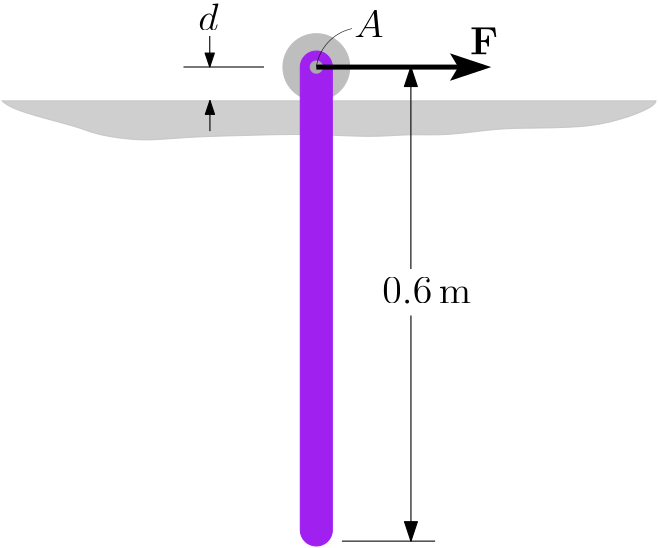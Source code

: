 <?xml version="1.0"?>
<!DOCTYPE ipe SYSTEM "ipe.dtd">
<ipe version="70212" creator="Ipe 7.2.12">
<info created="D:20200709220134" modified="D:20200710000225"/>
<bitmap id="1" width="1920" height="1080" BitsPerComponent="8" ColorSpace="DeviceRGB" Filter="FlateDecode" length="171341" encoding="base64">
eNrsnQdgTWf/x4tMdLwtVe2/qqhWaau2EjIkIUJkSCIyhBAjttaq2pQatQmybCKtvdXeJMge
EiQ1a4/s/J97n+Tk7Duz+H7fT+97c+5zz3jOzU3yuT+/8847GsTUtHqDr5qamTt2svUAAOgR
i06u3zZp8/4HNWW+AT/44KOOFl2HDJ/yy4T5AAA9MvLn3+3s3T/7vy/fQRAEQRAEQRAEQRCk
jPJl/SaQhACUNN83NatSxUD4DfhTe2tIQgBKmh5OPoaGRviJjyAIgiAIgiAIgiClmcpVqjRt
bg4xCEDp0La9valpdeYb0NDQyMWtP8QgAKWDn//YDz74CD/6EQRBEARBEARBEKTU8nWjFlCC
AJQmrdt2Yb4BrW2doAQBKE369Butx5+hxiamn9epT2hnZkNo8l0Lcv/jWp/itwsEQRAEQRAE
QRAEIfnfhx9DBgJQ+tRr8B35Bvy8Tn3IQABKn3Zmtjr+9Hz//Q+btzTz6TdKahPDRs3oYu/e
oGET/KaBIAiCIAiCIAiCvLWpYmCIqw0CUFb876Nag4dNhgkEoEz4+GMtS5Tff//DLvbu6m/I
f/DEJt+1wK8cCIIgCIIgCIIgyFuYTz+rDwcIQFnRroM9HCAAZUWXrm5a/NxsZ2aj3ebcew9C
Uw4EQRAEQRAEQRDkbQs6PwNQhljZuMMBAlBRukAbm5g6OvfRZYvDRs34Cu04EARBEARBEARB
kLcpLVp1ggMEoAyBAwSgDFH/x+X7738o0+pZI5p83xK/fiAIgiAIgiAIgiBvSSw6uUIAAlCG
BIyYDgcIQFlRq9Zn6vysNDYx1Zd8hoJGEARBEARBEARB3qrA/gFQtgweOgUOEICy4vM69dX5
WanR1QbVbMSBXtAIgiAIgiAIgiAI/LMKbLR6CAAA/wxAxfHPLVp2KIlN+w+eiF9CEARBEARB
EARBEPhniYum9aJ3bLv07uHSx9XDz623AnLH0cXXxq43bxgAQG/+efy8seP/oJD7onAGwDEC
oIN/NjYxHTZqRgltvZ2ZLX4PQRAEQRAEQRAEqXApUJVysp9Pnjxp2rSp1KPkocePH4eEhJRD
/1xolTt7OLv5evf19x8ycuDQUf4BI8kdv4HD+vkHkIVObn3JAChoAPTsn7XwyVDQAOjgn9uZ
2aq/tgWLQyN2HPpt2lL1u3AYm5jiNzcEQRAEQRAEQZAK55+1frQ0ExIS8vjxY1EFXWryWQv/
TH2yTZfeHt4D/IeM7DtgSC8vP2f3vt2d+hB6+wzo4zfYu6//gMHDPXwGkGFQ0ADot/558sjp
Qa799ljaH2tjfu2b7+PrfRPXoFFcfSUNGpEvyULyEBlAhpHBEIwA6OKfNSp+fvLkaWZm5sYt
e9R/SouWHfCbG4IgCIIgCIIgSAUyzyorn8uPf5ZS0KUpnzX1z4XyubOHh6ffgMHDPfsMcHDy
YR61tevt5evv02+Qd19/L98BfoOGeXj1t1G7Ecfu5MyHF4O5Cw8nZWYm7VHeXxr1MLNwwOKL
jzIfRi0WWUnwxYfClcjD2oT2KLZbHPF905Y9qawVcjckuTnFMP5BsSawVFFsN3U3dzcy9TDn
b6l/nus/7m6NT8i7mJqQweQp6q7/3J3MzKdxO4qXRMQ/zUyPZI2JvM288J6kRNCFO1IeZ2be
Pie+zrPpnFer1DAZFPugyJ2zpSUkOftcePjKA+dMhW4oJ+1x/CF9rYo3sYpD0HhvD8U9yRRG
/pQpzg7zSngT/fNXDZtotDY6afsOnFD/KT79RuH3NwRBEARBEARBkArkn1U+Wq78s1BBl7J8
1s4/O7n6+geM9Ozj36WbZ+HCzh6OLn16+/T36TfQu68/xcvXf8DgEU5uvvrxzyzKl38WeN3d
ySzdqhOKfZMV2mKeWW65HIpZTT5cwv5ZL7a/XBAbm0jo4ezHXki+pMtLzj9f/L4leQvLqWKQ
V7lyXqUiKldRUKkyh8qVyTAymDxFvZVH3mbLZ6XVzORJ13N3GBvJMZzn7khJSDKs2LLKmmpp
JV565rnQwRYf8qG49JKQq5G3ldNFJkcLIS8uzNmnSTHPukyaYhLU3LEy8c+z5gY+fvL07Pko
3vKFi8PI8n+On9ejf7azdy9p/0xACw4EQRAEQRAEQRD459JR0KUvn9/RvP+GjV1v774D+w0c
2r2w8lkhlrs7eg8YPJxqZ59+AylkGL1lLkf4JvrnkhOqRcfCqX+WKY2uKP750cWlb4J/vngx
KjMzk62gqXwmC8lDJeWfx8+7Xftz6pbJG1n+O5U41c7KhRT6EHXUNz+to1YL6HN3WA5TUe57
+5yw/lnKDEsaS45/niC7QqmtlKbeVJhbTgV4iXAukpHDETsO6X23eXP+5vnnydOW0jYXbAVN
5bMW7lfeP/sPnlgK/rnJ9y3xKxyCIAiCIAiCIPC66gT+WUcFXfryWQv/3MOlj/+Qkb28+lvZ
KKqarWzcyUIX934DBo/w7T/It/9gRkF7+fp7+w7o5x/g6NJHH/65+H6hf96TWvQPxBm9Wehs
yaoKwxWqxculKnKLukNkskqa6eZ2k1tB/wppE17khwVrUy5M3V28IVU+VhvJLPoQ+0hZfTwU
K+e09SjcVdGd56+t+ImcMeyj21Pkn1lzm5mprxLxMkNhm+OSGAXNyGeykFcUrUf/PHHMrDs1
ayvEcqXKxfK5UqWC2bMLGjcu/rJIQZNh5A55CnmiOjW0QuWowj+zxKPUSBH/XPQsVpsLxmNT
7027fNxJLuy8UVSGzZfDxQXbdLVni8Yrt8i0CuH4ZLGN8orARdWrQskWH4jCvWeytqXZPrCf
Xrwt0YValEBzip9Z/VJYx8uXxnzJL/DPqmY+onjnObOqara1Z+HiMLaCZuTz2XOR+u2/oena
tPPP7cxs8asmgiAIgiAIgiBIRfHkFdQ/N23alDp80csRliv/7OrhN3DoKGdXX/ZCewdvZ7e+
Tj193T39fPoN9vL1VzLAu69/P/+h5Cn6988st6z8kvrMQh3KsaxFwxTymf2UQqnLazHN2GD+
5kTLqsX22UOkEQd7zdTrMkpZ8aWsgpbyz7y+ypr4Z/ZU7L5YuHJe/bP4zvN7g3Cmq3AqlJ6Z
K7rfwPpntoJOSEiOT0jWTj5r5p9/nl3on1mlzgru3y94+rRg2LACAwP2cjpM4Z9/nq1Z8w3V
/lmgKCUKlXn+mdGk7JYRLB1aaJ7Piq5W3oIyKrjQhRY+pNgQ23iLbFSk3bSgfpjjn8+mF+0h
a5fU3AdO3TjzdPah7UiJO6ddCbRitcUTzu12oty9wu3q2T9ncme1aCvqzLZeFPTVa/Fay2d5
/2xsYir/3N+mLV2+ajMb6p/PnoviLZdfj6W1A36FQxAEQRAEQRAEgX8uUflMK59FL0dY3vyz
W+9+/gEjHZx8rJVfWnMf7drdy2/g0H7+hACCp09/ct+9dz81/bNoJPwzW70yD3GEc3GxsYit
ZUQox8qyZTLjYwWb06LNBWskXzir6hki4Z9l1bdq/yx8rnT/Dcm18adLuZ9suf0G999gFHRC
Ygp9oSYkJGshn7X0z5W4/jk+vvBfoURGFrRqxVRBa+ifRSpUhf65qKJVIKsleg5z/DNzfUP+
YMZnKvwzx/2q75+L9Sa3VpnZluRGxa/ox61D5q5TTNWqtQ8CtVs4P7p2bC5aVfqdx2L6V3ZX
dffPvFlVPlf92dZNQT979rxI+Wp5dUgZ/0wekmtDPScwU+3Id6V27z0Yv8IhCIIgCIIgCILA
P5e0fKZflr6C1tw/+/kNHOblO8CzzwAvgq8/uePu2d/ewZteZ7C7cx93T79env2dXHwdnH0G
DB5BnlIi/TdEBKnA5TLyk9VNgmu2ue6aF+VWdGg3zVknyz9zbLZ8EbWEf5YXuar6bxTOBmc3
BP5ZbOdlGl8X7qf0KXhD/TOtfK7w/lnCf8rXP3OkpbR/zhS2gGD1muA2nRC0v9DWPxevhNkx
yY3KXPqQUbg8/6w8fO5K1NoHTkMMVmuRohVK9W2OYLUikeztrNTmRY+KCHPmswD9998QPlfT
2dbWPz99+oys+fXr18LLEcI/IwiCIAiCIAiCIPDPohccLGUFrUX/jX7+Q719FU2e+/gNIpA7
fQcEkDv2Dl7MMCsbxXUJnV37Dho62rVXOfHPojXMHP8s6oFlmjzza335/TGYFfLqn3X2zzIX
JVSr/7NEGxPmWKR2Xj3/zFn+5vpnpudzQkIyrYJmX46wAvbf0Mg/yyhWuf4bYtculG2/rGf/
rGGNcfEWWTpXoHk19c/SGpbaaa3rhNkrF7mGYKn7Zz33fBbKZ9p2I+pqnPByhKXYf2MTG6YY
m7cc/TcQBEEQBEEQBEHeEv9cTq6TKCOfS19Ba+rKHF369PMP8O6r6PBMbinkvt/AYT09+lHz
rJTPvaxtPXp5+fkPGdmjhK4/KFIMLHDIjKcVb2Is2RVZ3YsMSq6WV04s459VNfEQU80qlLWa
xpgrhNk7LLnz8jZb+RT+NHKO983xz7wLDvIuR1gBrz+oaf9ngaVUr/+zhM9Uzz/zdpLXe1ml
+5XcqDrTUuyfuXOiqX+W6uOh5pyr75/l+m+IXDtS3j+rO/OskdrMtjbymbbd4F2OENcfRBAE
QRAEQRAEQcrKP5ervX3y5ImofC5lBa2pdrOx6+3dd6BPv4Hklspnct/Hb9CAISPcPf3Yxc/d
ncgjQ8kw8pSSuP4gM5glPGnLCJFrCBYOKxa5wReTRa8/yHKqe1IldLfAM3NNbOGV+1jelTOG
9r4QuRKi+v5Z1CSr75+ZY+f4c86eSOw877qNxWKZf4FFzil4I/3zxUtXeRccZBQ0eaiE/PMv
4+fdrv15XqXKtLC5WEFTWEXR9CEyjAy++Wkd8kR1ugcL63J5LrT4unsC8ShlTcX9M++SfBMO
xaUXX39Q2j8rm1SwGmJkauSfJTfKFeOso2CtluWNWZW9tC2GJv6Z1QS7cA13FPfP3ZH2xlr6
Z5HrD3IqyYseos2uVfhn2ZnPZF+ZsXjnVc+2tkyetlR4wUFGQWvqfuX9s/+QiaXgn5t83xK/
wiEIgiAIgiAIglQU/yyfcrW3MvKZGfDnn3+WK/9MxbKTm++AwSO8fBVlz338Bnn4DLB38LHv
4d3F3quTbS86sks3T88+/v4BI51cfZkn6rf+eTdtH5HJtcqK+ufDTONi7gpFGxpzXS67TXTR
alUrYqW4Ln4eW4wXLjnMr38u3pBoVxBZ/8y/lqKKvtNFuptb6V0Ytg2mrrhw/0V3nuefk/YU
PiVT2IuDObo3tP9GbFwSWz6zFTShpPzzhPkXv29J3shyqhhQt1xI5SoKKlXmULkyGUYGk6eo
tfJzd4Tak2eV2V2IVRlLFf5ZtIWyKv9cfGVApf/UsP+G5EaFHTCEx8ipW2aaWj+Oj9Sw/lkw
jXR6i49La/ksNnvs1XKr04v3gSxX2X9D1cyfZa9NxSnWA7PmBj558lR4wUGqoOU7LWvqn+3s
3UvBPxubmOJXOARBEARBEARBEORNjRb+2cbWw8Orv9+gYV6+/r79B/fy5ncbcHDy8ewzYMDg
4R6efjadPdT0z28Lkp2oKxYqa7BBifjnuf7j7tb4hFP2LAsZTJ6iYa8JzZFovgFA+UfeP3/V
sElJ++c+/UbjVxEEQRAEQRAEQRAE/pmvoLv09vBRGGZl8+cBLm59HRx9HJx8nN18e3n59R0w
xH/ISA/vAWQY5DP8M9Cjf1Y0Hxg5Pci13x5L+2NtzK998318vW/iGjSKq6+kQSPyJVlIHiID
yDAyWDONrIWC5vZ5AOBN8s8kw0fNUH9ttAfIxi171H9Ki5Yd8KsIgiAIgiAIgiAIAv8sVNCd
Ons4ufX17uvvN3DowIBR/gEjCQOHjvIfMpIsdHbz7YTKZ/hnoHf/rEYnZz08BQD456K0M7NV
f20LFof+tePwb9OWqjl++KgZaL6BIAiCIAiCIAiCwD9LKmjl5QgdXfq4evi59VZA7vRw6WPb
pTdvGABAX/XPv4yfN3b8HxSFWxaDMwCOEQAd/LOxialGJdAa0c7MFr+HIAiCIAiCIAiCIPDP
ktho9RAAQBf/DAAoRf9M0kTNi3hqiP+QifglBEEQBEEQBEEQBIF/BgDAPwPwNvtnEjt7d/1u
d/ioGR/X+hS/hCAIgiAIgiAIgiDwzwCAEmVgwG9wgACUFXW//Fqdn5XGJqZ9+o3W43abfN8S
v4EgCIIgCIIgCIIgb3zeffd/sH8AlC19/MbCAQJQVjRvaabmT0w9KmjIZwRBEARBEARBEOQt
yaef1YP9A6BscfUYCgcIQFnRxd5d/R+axiamji6+Orbd+KphE/z6gSAIgiAIgiAIgrwl+fqb
5rB/AJQt3Xr0gwMEoKzw6TdK0x+d7cxsh4+aocW23HsPRs9nBEEQBEEQBEEQ5O2JoaFRR0tn
2D8Aypwhw6dBAwJQVtT+tI6mP0Dff/9Dja5I6D9kInpuIAiCIAiCIAiCIG9bGn/XFt4PgPJA
1+594AABKCv8Bo7T7sfo++9/2KJlB/feg2W0s529OxpuIAiCIAiCIAiCIG9hPvywFqQfAOWH
3j6joAEBKCvMOnbR5UeqsYnp53XqE9qZ2RKafN+S3EerDQRBEARBEARBEOStjWnVd9t37AHj
B0C5wn/IZGhAAMqKevW/wa8HCIIgCIIgCIIgCKJ76nzxtUUnV7g+AMoh7p7DRo+bCxMIQJlg
09nZ0NAIvycgCIIgCIIgCIIgiHYxMa3WopU1FB8A5Rm7br6Dh02FCQSgTBgwaMJn/1cXvzAg
CIIgCIIgCIIgiPqB0AMAAAAAAAAAAAAAAAAAAAAAAAAAAAAAAAAAAAAAAAAAAAAAAAAAAAAA
AAAAAAAAAAAAAAAAAAAAAAAAAAAAAAAAAAAAAAB4w+ho6dzOzL51W9tWbaxbtrZq0coSAAAA
AAAAAAAAbzktW1u1amPduq1tOzP7jpbO8CcAAAA0wtLa7af2XSGcAQAAAAAAAAAAoI6O/ql9
V0trVxgVAAAA8lhYu5IfGfjRCQAAAAAAAAAAAE35ycweFhoAAICMfG7Z2rpEfxI1x49jAAAA
AAAAAADgTa6FtraAggYAACCUz1auLVt3wg9KAAAAAAAAAAAA6KagO1lYQUEDIIKVTS/WZdd6
dLSwN+/UzcVzwNKgjU+ePk+5cfPsucurVm8IGD6JGWbduTfmDbwBmFu5tGiFbs8AAAAAAAAA
AADQC1a6K2jrzr1t7bxsunjaKG6Vd4qwpdgpbosWeikG2ykftfOqoMrOurMn2XNNIYes00Zt
etlau9tYu9tqAh1vzbKpQE35TG4tLezbNGv6Y+MGLZs2ateqWXuzDuZ2zpv+2l1QlFevXl+J
jJ7w6xwoaPCmvPjdW7Wxxg9HAAAAAAAAAAAA6ItWbaytICcBYFB+O9jZuQ3s1XWiT7uxrk0H
2TUc7tBket/28wK6je7r2M3R41JkdF5e/uvXmYyIPn3mUl+/MVDQoKJ/8tL6p874sQgAAAAA
AAAAAAD90uanLtopaKraRoyZEhoWvmLtxtB14YHB2xctC1+wIGzJkqDg0LDQkJUhQUtDwwJD
QoNCVq8PWrM1ODg8NDQ8JHRrUHBYaNi2UWMmVThl5+07aurMxVOmL5o6YzGbaTOWTC1CeZ/z
KBk/c/ayvv1/1tqIDu9otf6nJpvafLupbeNNbRor7rRuvLlVIwUtv93UosmmllxaFLK+5XdD
2neiFdRaNoPt5Gpu1ZPBytrNkruEDLC0diPLeQsrqIWzt+810tdxToDdoqEWgaOsg0fbbJ/W
fdfvPffN63N02fBfB3lNmjEvJ5ckJydH+V9ubkFBwcOHj0aNmQYFDSouZuY98AMRAAAAAAAA
AAAAUri6+Wr9XDPzHlrIChs7RUOJ9Vu3FxQU5CmrQO8+Lrhw+d6JY9dTklMKCp6RBQUFtwoK
HhUUvCrgR6HsNm/ZTNZga+dZIeQM9Yq/TV0QtjEiLulWTEJaXOKt2MSb9DY2QQnrTvGjCTdj
4tP2HTz5+x8raPsOzebZ2p3cbm3d6HmjSmtqV9rxaaW/ahPe2f5Jpe21yO07EbWr/F3bMPzj
KttqVg6vWXmbkq3K+ytqVH7whcGGZo2Z9Wgun93ad+zBhuplM3PHDuaO7Ts4kNsOFk4WVgoj
zRtJnqv3s+A/aPycP1Y4OPmVVNuNLu6D+npN8O823d9y2XDLwJGWYeNtw6c7/T3Hfc8fPocW
Ddm39OeAgQPPX7lGXsDZ2dm5ubn5+flZWdnkyxcvX43+efrbqS57ew8jp6ZMNu3s6t/dsV8p
H+yoMdMo5L5wQEm8PtlbL6HOGy1bo+0zAAAAAAAAAABQTvEfOGLR4uWBgUGEOXMX6qKCtcPa
1vHIkaPtO3TR7uktW3eystFYTlp3UfjY1SEbcrJzIxNiV4dun/jrnx5ug/18hvy9ddOju1ez
slKyshOys+Oysm9mZz7Nev4660VmdmZOVvarpy9uZWdnB4eEKbxol94VxD8rbn+dPD86Lu3U
2cjT56LOnL969vzVC5eu79j7T8jmHeu27Q7bupvcBm/aEbH7yIXL0WQA5dSZK4kpGTNmL1Os
SsPjpd54U5tvl9aq/P4HNT5494Pq735Qrfr7CqoR3iNUrfaeadV3TU2rm5pWMyGYVDU2qVrV
2JTcX/BhlU3NtffP1CqbmTsqhbOTRaeeC/8M/HPRansHb/JQBwsnctur9+A1QRvnL1jVQTmM
Qk21fk/B8hVh9NOL5OQ0/So+Kp9deg3p5Td0mL/PL/26TPRpN92nxfwBLVeP7LhlUre/p7vt
meNxYL7vqdXjls0Yc+5iVH5+fnZ2Tm5eYXJychQfwdx74OkzoiRsZwlZR319KPD8+Qty+GWy
9aXLQxcuWuPs6l8K2xr98/SoqzG8z9LIq5H9ucOBg8dL7mOIufNWki2SW72vuZ1Zt7f3h/iu
mwUFzy/Np1/uTy0oeHZpKX6xKQPmRz4rPhElxeCFEZuDfncs/aMbsnzzlgjCgiGc5Y5T123e
snywPrc1ZoFgK6DEUMz22qlemAqg4m1n4RipRxVvAlq+KeHlByrOe6PT72uVPwTxigUAAK3p
7tBr27aII0eOEsLDI3bv3kvvBwYGaW2DtWD8hClko+RW6zW0M+umcf2z8oJ6q8PWZxe8Dt4Q
4ujoZmlm81PTNgM9fWLOH8vPTMvNTcvNict9din7ybW87If5OS9yX7/Iz83JznqS8W8U+Xs/
NGwds56KUv88afL867EpZ85fPX/x+unzURG7j4TvPLR2419L125evHrj8uAti9dsXLJm05oN
f5Hl23cdPnUu8vyl66fPRSYkp8/8fZkW/RkY/7zuk3fef/eD79599+tq735VlVC9gWn1b6u/
62ph3qtTp8bvf1DP2PQrE9MGxqb1jUzqGhk3NDQ2NTYNrlF5U/MmuvvnDuaOHS1d9h/45+q1
2F27D928mT533vIOFs4hoVtv384gS1JS0jZt/puWRlP/rPvVLXlcvRrLSD+9K77OXb1Onr4w
cdbCvj5eXk4WrtZNnMw+97OpO8396xX+rRf2a/GbV6tZA2zDpvdfN2/8tWsx+fn5OQr/nJuf
l09u8/LysrMVVdBRUTG2dl56lM9U7ZLb8qmgGfl84ODxMtmBX8bNKh0FTQ6Qvvbu3n2w/a99
Yeu2k1tyny7cf+A4M6aE/DOVzzR6V9AtW3fS7mdHRwv7hX8uP3z4n1WBIeQ+/HOFYKfiICPn
vVH+WV0Pozf/rPxTWl3Nq5DP66Y4iexDefbPzH4q7mxhYO1tkU/gUzzDip0pWl48A8Kn884d
d4si3l6J15QgwTpLUOxDAJby3Jb+Uci9ooq/5bnfzhLf5pwXRnn0z8XfffxjEdlbzne64NSz
HxU9zKJP32S/nTU+cMlP9PiTqe67kOQ5IvvPfkhwOLynF799iUwjbwdk9439KOegpM57uXo7
4u6MRj8xAQAASMjnI0eO7t69d8TIcYxttrZ1XLx4BVketm5jqSno8HCFA9+2LULrNbRs3Ulj
/6zsI7F09dp7L2/9sXCmVfu2Zj9836FJo5/7uF8/tjPxyu7zx4NiLm+Ou7Dx4uE1d6OP5T5M
yXt1L+fZnZuxZ/bvDb7337UVq1Zq0Y9CWLlKUTlGP/55yoLouNSzFxRlzyfPXgkMC18RspWw
PnxPcuqt5y9ept3K2LrjwIqQbWThqtBtJ05fvnA5+tS5qMSUjFm/L1fWjWt2vLZKb7y5daOw
TypVr/5Bo2rvNqj6bn3T6l9Vrf6pafWe5uYr58yKCAvu7+TyoUlVsvBLhXw2+cLQuIGhsZGR
SVCNypta6OqflU02nLv18IlPSO7a3YtMpv+gsVFXY5KSbpw6fcG99yAy0tN7aGRUtJW1awdz
J7OiTh0VyD/PmLWYrHb63CXjp87wdrf1smvs3bmBl2WdMT3qrxjScrJbw+HdGkzzt1z8c8+g
eZOSklMU/jknp6j8OY98SW5pL+gZs5boseC25A75DZDPpaagqVh+8eKl8Cz8NmU+tdB37t4v
uTPFyGfGeOtRQZtbuWgtn69diz53/uLCP5eTW3K/QirosvbPChucuh/+WSf/rBACagmxMvHP
vI1WEP/MrGfMgmKL4jUlKEJ2h9lb5+yJ0smwBItyAovshFKzsFyNvK9jWSMpW6jYz1LxMG+h
fy7pudVjAb/MqgRHoeIVxRKbb4J/Zs0M782TfMnbGY41FbwDcN4J+d/IRQaV845Bjle388s6
dzyjq/iS9+6k+l1IeudZMln121Hhallnk/caU3zJPXDZfeOcXOW0cz/X09o/q353LYH3xjfj
QysAAChbaMFzd4dewodGjBx35MjROXMXlk73D1p9TW69+wzSej3mVi5a+Ofla4KeZt2LiAiZ
Ptq/v33HHs2+HNKtbeickUELhs+b6r1726x/9i4OXhBwfuu8l6mnCnJuvciIPBG+dMmC0bFJ
/yxbuazi1T9PWXA99gb1z6fORa7d+NeqsPDAsPA79x68fPnqQmT0f4+exMQnLw/eErhu+5r1
ESfPXLlwOfr0uaiE5HRd/POmVo1Da1WqVv39r6u+W8+0+pem1RpWe/cD0+q/jhjRz6Hb3Anj
Vi3809ikKln4hZHJ50bGXxgaf2VEYrKmZuXNLRsz69HSP1s4dbR0dnX3P3zkpJWNWwcLZ0tr
99B123JycpcsCyLDOlq6dHPwuRJ53cHRlwwm6MU/sws+ZaJ7O47uTn7x8cmvX79esjp4wbIV
fr27dzP72tOinrflZ2Mdm2z+ucts3+aj7er97Nps7XjXnRuWp2ekk+3m5GTncZOTk5Ofn09W
pcf65xcvXlLzWd7qn8uJfC4FBU1fh3fvPpB6mZHl9DSVkH9mvhGoc2Ya0ehLQWvdfGPGzHnX
r8cwX5L7ZAn8c/n3z29e/w31/6Auk/4bMhstv/5ZSunLinfukY4ZPERSR/DnRFgiLnlC5SsG
peoM4Z/1RInPban4Z85RqPGKYrtEtfxz+e6/wZHMbC8qNmNOYwY7Sb4D8A+NMwlKa6p31cmV
zGQH2JJWMBuq3oUkd56+OasqjeYfJlcys+ZZtDBbZt/44wWqXOu3HfhnAACoiFDrO2LkOGbJ
6tXB7A4Y5EtdejKrD92Qq5sv7fuh9Xrad+iuRf+Ntes2FBRkJUSfiDqwbs04n7EOzX7vY75p
Rr+IwHFbgyddv7Ql+srWsIWDjwaOeZK0O7/gxuNb/+xbPX7ZHwH3Hl5fq+z/rHX9My1pbt+x
R61P6nxZX1Hia2ntbmVD6VX0Za/Wbbv87381m3z/E/MUXfyzsv9z6pnzUWfPXz1+5vKaDX8v
D96y+a/9BQUFOw8cW7hy3e6DxzdG7FUUP4eFr1m//dipS2cvXDt5JjIxJWOmsv+zlvXPrRqF
fPxOtWrvf2NavZ5pNcJXVavXMq3W29J60tAhu7Ztnj7m5+rGpl8p/XMdQ+M6ivpnvfnnjpbO
BEvrnhcvRfX2CnD3GLwycF1mZlbgmvW5uXlz5y338AwYOHjsqdMXOlq66NE/swue5aOj8Rs7
4fesrOwFs/8YEjBi0sQRI/26DnNtPsblu+HdG87yaLN7cs+VQzvO79tmZYDljt99j4XNurR9
Q+bz57TgOT8/n94q7yhKocmq9Nv/mRxdiV7SrqLL55JW0LTkWOYCi0xrjpLwz2HrtgttM2Ok
l60I1X0Tbdp11u6nRuDqkB079jBfbty0jQD/DP9c2v5ZEyEG/6xzjavM+uU3zbc0HAciqLGU
tCvMSOnzXlqC5W30zyU/t6XhnzlHocYrivNxTMX3z4otcv9RA50l9U4ue6PCGS5+tKSUI7dC
m/HP6k0j+51HbufZs6FiWvifZbBeA8yuqvVDiv8OyT2z/D2HfwYAgLcK2mSDrZd5/pkKanKr
9027uvm6uvXx7jNw3PgpBLIVsjPMLtGF5FEyhqD+atu066KZf7ZTeNTgdRvz8zNvJ51+cn3X
kUUB2yc4Xwsbf/fUmicph5/fPZ+bk/rkwYV/tkw/sTLgv0tr81+deXh9477lQ7eu/S0v/7+w
dVt1qX+m10z8sl5jY2OTH5tbiNppRlCbmlbrYOGsr/rny1ExSclp12ISgzb9vSxoy7adB/Py
8v7e90/SjZsF+fk30++s3fjXytBta9ZHXL2ekJRy83JkbHzybZ36b7RsFKrwz+99VbVaQ9Nq
9UyqNTCpVt+kav13318+d+7ls2cc2rT92Ni0nknVz40U8vkLQ6MGBgr/vFbn/htmCv/sYmbu
OHnqvP/+exwdE5+aeis3N/f4iXN79x05ffpibm5eatrthISUO3fvT5/5p7JY2qV9Bwfd+z+X
mn/etHUHWcnUsWNHDBw4dojnJD/b6X3Npns3m+jyw5L+1gdneO2a7BAx3n7XFNfjC4dcCJl0
auFvT+/cyS8oyCMHn1/cf4O5EGGFKOl/k+RzySno36bMJ0d6+swlNeWzfv0zs3JhqTOjoGnr
aV1o3dZGi59EffsFbNi47ey5C759h1CYLzVfm8L6pu5Smlga2h1CYYYLQx4VSGMmQmm5P5X1
sMAnsx+9uVPWP8+79Fx6PZYSw/ZfesZTyhJb5ByF8iHR8SJbXCrYBKerhmJ/FPdZ62ENFvTf
UK5NMJJ9UOxJLly5Qhezzw5rJeyVF1nlnaxD4p9NtUZyXySsw+Fqh0KlwC5dY/+dzlLBIrV5
fFHMbg0a9Ptg9l/Qgmo07kaLVAOvQzLTTlm6/wa79bF86abESOmdUWN+VCt96YdUGQbOhIvV
PzPPVa/Dg+SecLRS4cuDdSKUD9E2AsLGqtyHZP49fuGqVIugQttT2DOWOUZ2zS170jhb56yZ
03VW6t/pS0y1ih3gt2mVmBlJZSe2w1LLmW9Y1gBh41z+5ItPl1arkvbSan6ioXX/DYm5FTkK
wfeRzDe76CXeeJvgvwZE659Fmleo8ooiU8G89tT5LuZ+rwl3WPRwxOufueJXnXchuZ3XQNhy
38rE659ZRdrq7ZvYPzNhbUjN/huc78Gi1uUizfw5ld7y3wKy7w8S742c3YCFBgAArauO163f
xNwPDAzavXvvtm0R5M7UabOpJdbxmoBSRddCaNsNciv6qJoOvHVbGy38c0jYxvyCl6nXDjy9
vPHsUr/IRd45UWvyn5/Kz0ksyLmRX/Bv1su4uGOrjiz2vhU+uiBqxZ09U/Yu7vfPzsUFBa9C
w7Yo/Kqd9vXPhM/rNKxZ8zPypYWV61df//jFl43qN/i+Tt1vPvhfzfpffd+8laKv9Y/NLaq/
+367Dg768M8Lr0YnJ9+4Rf78fZ2ZtemvfUuCNm/beTA7O+foyfO5ublXYxLJ7a6Dx5es3bRu
6+6XL18r/lC+mR6TeHPWHF38c+OwmpWrVnuvgWmhea5rUrXhu+8Zm1RdOuePo7t3f1212udG
Jl+amNY1MqlraPSFgVEDA0NDI+M1NSptatFYF//cwcLZf9AvKTduHjl66tz5ywcOHjt1+kJQ
8Gbrzr0GB4w3t3KJ+GvvocMnjh0/c/jIyeMnzpGRfv5jOlo6V6D652vX4/Lz80MDA4f09/l1
uM/0ATYLBpjNdGs80bHxHI8WEb/Y7fut+4EJdgen9Dy1YODplWMurVuU/fJVLqvzRn5RFEI6
P/8Nls/sSyKGhoWrRKZsWCOcXf0Dhk1SycJFa6iC7u7YT4/lx1KdLsjRkQE89NUphZHPy1eE
yffl0FFBa3HxwRkz592XjuZdOAo1aaFsVIrNZ8+ec2wqy38qDSRXh7JFpVLqFrtiqkkZXUlX
zjxaaIDF/bNyQ0X6l/dEnvgttsRFGlbdLQrqn7njuSvXxD8XSO481z8rJ5/9ZeFq96eyNDJ7
NwpXXvQoPR3PnjGnQLlCzuGzHxWcL65/lh6pPDXPngueyFNJyr95g9YV/w2u/ItbrO2DKv+s
fCJHY7L/dhY2DuVthWtI1Ov/zG3yyd0BniVbG8TfN/V2RsX8qPItMrpVlYnlGRVB/2cpbSLp
KyRsIa8MsvDEFS2hTVbXBkk0faV2hac9uXJJeHVF1f6ZTDi/2Fv0BHFfk06/L+CM4XcGkP7H
+ELVL7IDIhvivOR4ByvZE0BqPXynXTRM9FuJd/Y5L3vJ6dJ8VfL1xlL+mbdcO/9MTgHvlcPp
zLBuLe99QK23Be6plz59/NcA+5ux0JEKuxPLdOYpOkyxLj1sUalihUOW87/reS9a8RljHXWR
i1ZP8AoOXGrn1ffPgsPk/YgptL7q1LezVyX2UmS9btXxz/zXhmTLFDKS9+NJ7C1X/jWs8r0R
9c8AAKC7f969ey+9P37CFEJ4eAQtgaa+tyT8M10t2S69viG5b23ryBtAlpDl69ZvotdGJPfV
XLOmlyCkdctBoesLCp6mRu19cSnk4lLPmEU986MD83Mv5uen5GfdyMm+lZ97+7/4XSeWeses
6pV5YGz61iGngwalRkXk5+eFhG7Qrf5ZUeFc+9O6H9f6P3Lf0tqt6Y8dGzdp+90P7X74scM3
37b8sblF23ZdyUNNm5mbmJj+ZNZdlxYc1D//NnVB1PWklNTbtN51/z+nF63eEL7rUG5u3v6j
p+/df0hus7Ky9h468Wfght2HTtDODKk3M2ISbs7+fYX2/rnFtyE1K1Wt+u43SvNcz6Tql8am
9U2r1zKpunbRgpgrkR0bfvORkUkdI5PahsafGxrVNTT6ysDQ0NB4jW71z5bW7t59hqWn/ztz
1iKLTq7uvQc9ffr86rVYB0ff8xciydEd/ed0Nwef1NRbd+7et7P3tLBy/X3u0rS02716D7bU
aotstv+1T00FraN/vnPnHjlNiQmJP48ZOXKQx0Rf85k+TX91aODX+sOAn95d6PJFoGfjPb/Y
7JvQ+chsj5PLRqSdP0L7PyvOb15x/w1lR448PdY/Ozj5JSen6aXHtd7bQagZMl4v2w0YNmnp
8lD1IeP1eLylf/FHdvNzma0zY3TpBa3FT6KFfy6X8c/kUW38M69Al1PVzNLCYl0aWEJVIWb5
lphV4SxsdsGV27wNcTSpcqRABYvsD+dwVG2RP0BQnCzaEkQd/8zZK/ajUvfVbI7BXznP8PMm
Sszbi29UxUj+i0SiTbHINaTYf/mq7Z9Fivc4f5jLX7hK2CJVHf8s8FrijTv4kk2kNE56Z1TM
j4wAlO2Oq/ISkGLX9mKV0km7I+ri1LCCErXTyqPjX3GMvSf8l4fYTkoKK7FzIVYvLShx55xW
TqGgmnW5ssWQAv8sLLEW8WmiTVHY+yNyPTWp9fDnhPXa5p8RQdvwBZJCT7TDgwarUlFdr94n
GoIi0gix2lGBfxZ75dB9Ex6FfI2xxKmXO30iO1B8FIrlzDEWl7CKGlfeC15K4Rb9iwON+qiw
51l+xvjvSEW7UVzHK+57ue9CMjuvtn8W+yyjuKib802t4l1U+EGYmH8u3GE1/LPW7Ykknqji
jKh6b4R/BgAAHZkzd+GRI0fZ+pfXf4NeglB9/as+3R16MQpa2F+aLCHLqXwWvTaiFM1bWmro
Y5X9n4PXk79Db0XtfX4hMD7YL3aZy/Mjvz2LDkm5tOVm/LEXL9IKCu5lpR9LCv85erVrcrD7
tUD36PBfnt38h/wdGRy6kamj1k4+N2rc2sjI+IcfOygqdS1dyJ0vvmxEFjZo2PTL+k3qN/iu
TTs7WsT74Ye1Pvzok46WLjr650lTFlyNTk5ISqPOJy7xxpI1m0I273idmXnz9r+Hjp25kZae
nZ0dtnX3otUbr8Um0mGJybdiE2/N1qn++dvgGpVNTat/bWz6pbFpXWPTr0yr1TY2dWzXfvGM
aSvmzBnt2+fbmh/XMTZtVPPjBtXf+8zA8Evqnz+qvKm5wj9ba26D6SH/uXj1+QtXlDPsTCb5
0aMngWvWe/cZzogvB0ffv3bsT0pKpc06yMj4hOSx42coP1zorZeCW9qAt+QuRJiZmZWbm0vW
cCUycsRw/9G+Fr96/TjetdEvDl9M7lZ7sXfjzaMt9012IByc0fN06LTM168UrTZyc4T1z/S+
viTk6J+nl9xV7bRW4syHAtv/2ies/mWzfEWYvrR5F3tv/0Hj5YufR46eRuXzlGkLyfgK7Z9p
3w96WUN5/0zHkPGlWf9cEv5Z1vQWO9iizhISPZzFewgzT+dvSKb/s8iGOCNlpDRbDovZY+56
uP5ZuIciqlnt/hvi+8mTunL9rrkdQuiOCVYu2rSE7Z/VmTSVI8V3VaSUSyg9WAJHXf8sJk8c
VfXfkOsjqoZ/FmoB8b/Z1VAT0jujYn5UmWRJGyznNKjpElbS8krE5TcqXLmoJxEsFAgivrqR
nTrO1sWOUb3+G4Id4G6F07Jgs1zdo+hZU6f+WepCZvLzyV0zb4AG6xFIY7kXg8i/aJCYLk1X
pV1vGYGv1rr/htoTIv+qE/eQsqdPRd/7ouey9kTE0hfaXf4F+3SofxbplCL9SZCsdC1qLiH9
dOG7kB7qn1X3GCl6LuulKNyucN/0VP8sWcksPBzupyrCEyd/RlSeL/hnAADQvQ75yJGjixYX
/5U9ddpsptNF+w5ddu/eGx4eUUJbt7Z1pBXOPAXNyGfyqKaXPtS4/lnpn4ODNxYUZD+MO/Ly
0urEML8TM60uzLc/ucgzaEb/vzYtvXMnNr/gv9yHF15cXJK8zvv4rA5nF3S788+c1w8uFBTk
h4Qo/LNtF+3981df/2hgYNi8pRW538HCqVHj1rU+qVOv/nef/V/92p/W/aT2F/QhS2u3GjU/
fe+9/3W0dNax/8avkxfQ6w/GJ6ZmZmUrLju4/58Fq9YdOHbm5atXWdnZr169PnLi/MKV6yP2
HMnLy8vKyk5ISj19LiohJX3WnGW69N8IrlHJ1LTaV8am9YxNFZ2fq1Y3NjadP2Xa1pCQ2tWq
jx80ZOnvMz1sOvn1cHBo2arxRx/VNTI2NDQK/KgS9c9a1z97eg9NS7s994/lFp3c3DwGPnr0
5Hp0vIOj79F/Tj158jTi731OLn43b6bfv//QuWd/MtVrgzfFxSX1cOqre/0zw/IVYWpW227/
a58W63/2/IXyZGWRNSxettDfw3yCT/OAzp+NaF9rllWdZd0bb+jddoNfu21jbQ7MdI3cFZRX
VPxc0v7Zf9B45tD01chCP1XZKeWrKpsK6pmzlyxdHkpu9SWfmdeeOq+r3t7D9NV5g9eCRt4/
kzGl3/+5DP2zeOksp6OytH8WlDTL+Gd2F2KZXtNi+8OSw6q3yPXPrKbKnJSQfxbdPc6ecMqY
y9w/83dVQrnowT+LKaYS9s/cVqgy3SdK1j+rNCpiNljaNVFnxV+hyHg5kStdBy5WFSyUdWr6
Z/Gj4Mph7fyzsPeFEEHjYqnXjzb+me8MpfSpyI5JSlTNLsOnrX+WnS4t/LOqXgqCPRe3haXm
n+XfFnhl0pKnT2UHY+Uw8d7F7Jelio+uOHuu+luDJ7RV/EsEiRUy11LktODg9ogWfxfSvf+z
9BUn+bsh2nBbs3dILfo/F794+P+gQOQdSfRHm5r+WfV7I/wzAADopQXHkSNHh48YJ1WBTNsy
lxBkK+HhEbxrIJL7ZAlZrql81qL/M/XGISGbyB+oWfev5yVuiw72DR/dbOeE9nvnuq+bN3Jv
RMi9fxPy85/l59zIu/33jfBBB6aZRa3pnZ20KSszmTwrJHgj47G1VtC1PqnD9N/4sbnFDz92
+O6H9s1aWDVt1pHcoQqULDc2Nmnb3l73/huTpiy8FpMSl3AjISntwuXoe/f/e/7i5dadB+ev
CAvbsnPvkZPrtu0i9zf/vf/Zs2f3Hvx38XJ0YnJaQlJqXOItnfo/t2gcXLOyiWm1r41M6ir5
xMikRYOvDu3YcWjXTj8np599fcOWLv19/Pjva9b0srZZPHWa7fffGxgYra1psKnFd7r0f+5o
6eLnPyY2NvHI0VNRV2MOHjp+9uylLVt3kgkfMPCXDhbOe/YePnX6womT5y5ejLpwMZLcuroP
JMstOrlWFP9861aG4mWclZ2fl3f+wun+vS1GujcZ6/zV+M5f/NH581XODcP7tz440W7fNMed
MzzTE6/l5+fnZGez5XNeyfTfoHWwYeu2l5Pi53KroEtIPlOrTA7zzt37KieEjHn+/EVF9M9t
2nVG/bNa9c9i6Nk/i+6h1Hb1VP8stjmB39a7fxbvvyEzUmRXxbyNlF8V9t8Q+YO6TP2zqn8W
rUlpnOb+mX1cKi7jJaJDJUqmxZ2VxPTKHL7a/lnk6MpF/bM6F78TtcESlpU7h8KPDGT9s5pd
jlvJN1rXdD16rH+WewdQ5Z9lJ1+9TzT06J+L+2+I+Wc11LFa/RZU//OE4rcO7r+DYH9UJ3mu
Jd9t1Ci65jxXHf8sVs1e/Pkd92ML1qokC/XV+hRMavYkG4kLPDMjyXnLJfdNxYdKavpnccXN
PRyVXXcs1XkNo/4ZAABKgfYdutAi5MDAoAH+I1zd+hCGjxhHm2MQxo2folEHDE2hdc70PlN6
TaW0Fmtr066LFv45NGRzQUF+1qtbubf2x28bcfJP57Sd457Fbf0v5czT/9Jzcl7kZj3Ky8vI
fX025cCE/bNtrm4bnvv4WFa24vp9QWs3Mn08tL7+YJ06X9f8+P/o9QfrfvntJ7XrEr6o24gs
/N//alLnrLj+YPX39HL9Qdr/+UZaOtn/+w8fXboSk5CY+vC/xyfOXl4Vuu2P5aErQrYePXXx
wcNHiUlpF69E33/wHxmZdutfRf/nOSt0qX8OqlHZxKRqQ2OTT4xNm9SqNdjFOT7q6rljx7q2
aNGifoMfa9duVPszDyuraUMCTuzbv2/bdvP69Q0MDNfUNNioQ/0zbanR0dKlg7nThF9/f/r0
2bVrsbFxiXl5+QkJKceOn0lKSs3OzrkeHXf9elx6+p0hQycoBls4t+/gQM6IvgTgnbv31eq/
kaKlC718WamUc3Jy83JzcnPGj+jhY1trVPfa4+xrzHb8cGnvzzYM+m7XBPOdkzqf2rIglwxS
hnX1wbyiwufCXtBv8PUHy6GCLjn5zL4OoPxHG+RRMoaMrIj+uZ1Ztwrkn0UrnFU0lCh+ikTZ
sGj/Z/FSatEOFdxhnH7IKrfIM8mi3TbU8d6cywiq7Z+lNsdfzr4UoOb+mXdGJDaqYqTQP4uq
JJE+w3znLHa/+LnyPXVL0j+r+xe6SM9hvpqQ988q5keFA5eoGxfvjyHh+jSrf5Z4SHWrDU39
s4rSbpETJHb1RlXeRqptsrTdktL1UpX83B7XogJcfXkl/1mPuuvh9X/WQBrLTZem/lmFMBQq
XMmKaM39s3QRtUj/Z/lXnfS3tty/IJC+oij7koUi9c9yVb6Cs8MeLN8dXay7OMc/qy4753zy
Il7/LNcGRHbnVc+ein8qwnmxidY/y7YokW2bo/G3MPsQ5P0z99qmsv2f+a9hufdG+GcAANCX
gqaNoNmEh0d49xk0fsIULZowa9oAhGydrJ+WW5Nbcp/ujxYbbd+huzb9N1ZvUBSOPkl9Fvf3
+fXDzwX5Pb22tiA3pqDgQUHeq4L83NzMp7lZ6bk511JPzz+y3OP6gak5ry5lZSr8bVDwJl1a
BFvZKITqF3UbGRubtGhlzXvUopOruVVPalA/+7/6pqbVOpg76e6fJ01ZeDU6OfnGrfz8fHII
2dk5CUmplyJj7t59cP/hfwkpaXfvP7x77+GlyNj4RIWYJWPIyBtpGbHa1j9Tb7ypRZO1NSob
m1T7xMik208/zRk3bvYvP186e3bysKHVDI0/NjD6xMDwIwPDeqZVzb/7vrtZ+/YNG9arUsXA
wDDwoyobm+tU/9xe4Z+dO1g4mVs6X7wY5eE1pLtj3/kLVj1//mLJsqAnT57NmPmnfXcfT++A
02cumnXsQeaZDCbPovOv4/UHo67GlML1B4NCtipextlZOTk55HzN/KWre3vjwdbvj7N7b67r
x0F9G2wf3mr3uI7bJ1hd2bEiv0Bhqql4zqXymfwvj5Y/52VnZ+u3/hkKumzlM/0EhPZYDg0L
l5HPZIzeJ6F0/LO5lUtF8s8Cf8u/HJ6yZXGxxuRZTd6jhf2NxfwzlZ/s3ZgfmVr4EPtaeLxh
9EuWX1WxRcHB8sYrjrfwUc6RcocVdgvR2D8Lrx64P1V5X7lCjkPWxT/zfTv3KApPvfxIoX8W
r7mlTS/5/7pZ/FKA3D+QC/secMwwfz0l6p+5ArxwD1ktQ3nX3ir2JMo954gvFf5Zcn7E64f5
/3abP+3SRXfSro+3Hs4hOP2+gP9PyMXEBd8NiusgTfyz8OqEPF3PO0GFk6mhfxax1oMXFhVg
S3gh7inmG0vuSSz6R/eS/lmwA0UTLlBPXlMWSnYDllmPcDn/SmRy0ljUCopOl6arUtVbRr1P
NLT1z7yry/H6TgheV5Jfst4WREpMRU+fpH/mLRft/6ziMyn2W5PwrYBVxs/eqHI855uL9wYr
P2PiZ0es/7OKTxzkd17rz9dEXksi/Z/V+DRE6uKSal1/kPUuKleKLLyubtGcKDfKuSKkzBlR
8d4I/wwAAPq10P4DR4yfMIXAXHCQuUpgCSloen3DbdsiGOlN79Al5FFNV2hu5aKZF1V61OA1
iv4bOc8yXqcdORf+67GQoXeursvJScjJfZT96kVeTk7e61d5L//Ny4pNOR94MDjg+j8Lc19d
z868p5A5odsU9b12OvXf+Km9fY2atb+s15g2K6ZQNU3HtGrb+YMPanzdqLkuzTdY9c8K/5yS
epvaRio/H/73+FJkbFzCjcdPniUkKnT0g/8e04doUWzqzYzYhFs61T+3aBxSs4qxsanlN41G
enu5WppvXr1m9YL5n773/udGJvWNTeoaGhE+q2LwXhWDalUMPqhSpW7lKlUMDFd9VGlDS139
cwcLp46Wzi5uAy5ciLS1U7TaVjrbzeQAl68Ioc237bt7R8ckOLn4UVmtF//MXOeOXeF84OBx
KgP16J9HjZmWlZWVl5ebk52Tm583a7S5Z5t3fH4yHtTeeGJn0wUuNQK9620e0WLnr5aRW6fl
KJLNVEDnKiV0rrL+WbkkPzMzS48Gkkr47RF7y7mCJjtZJjswZdrCEpXPTCNu+qojhznnjxXU
M5OF5D4tziePlkSD7tLxz1pcgnDGzHky/pk8WqL+mSnHLYpoJ2H+VfO4FcusvsoS/Tc4Xpe/
IbZ/ZjnnQn0qqO+V22LR2gpEfC8Nsz88086eBHKMWvXf4O0Ae7pYB0UG69p/g70Jvmxn+Wfp
kYIXiYQVoX/ms5umckwRTwUXSY/Cv7hlHiV/R5d0/40Wwi7QXFXO8s/koAr/wBf0iFan/4bE
/IgqfV4DXvE+GCIehj17LPjWVGS1vC2q2a1Xov+AZv6ZZU42i7tl3rRr0X9D5Bh5nw6IHjh3
PsWum1Y8w7L9N0R2gPcaEFyGTMU1+8TWwz1A+SJk/ilg9oEnuwQnRbNVqewto94nGlr33+C9
n/AnhD3z/PMl8bYg5XsF0y59yTnJFxJfnsv0pWdtVOx7QdjCmm87hW+w8jMm2wY/YrOI1pZ8
F1K18/KzJ1cWLtrSmX34qveN/bIX/BMGsY7ovH4sUu9jzNMFlx4gL63i93OBf5Y/I7LvjfDP
AABQCpSogl68eAW73JosIbeMhSaParQ2TS8+WOyf125RFI6+ePDoxrEjW6b9vXpU4rnQ3Bfx
eTnPcxUmryA3Mysv63FuZnLkyTUbVww9d2hJzuuErKwnCv8cEq5cj5eO5sTKxl30UneMbdZL
I2Jh/TPTfUFRCJ2Tk5Ry69zFq4nJabQCtrA4Vumf9VL/HFKjspGxabv/+2ziQP/dmzeGLV7S
vsl3NQwM6xkafV7FoE4Vg/+rYvBFFYMvDQzIEsVtJYWADqxReUMLXf2zmVJBd7bziItPcu3l
TyZ22IhJ16/HXY+Ov3o1JmDYRLLE0zsgPiHZprN7B3MnMr4k/HPYuu2M8+QpaB39M1lhUlIq
OVfkPD5//t/Efo37W1Tq26aSd7N3+jV7Z3THSvNcP940quX+6bZX1g/LyXymLH3PVtRLk1c5
qw8HLZ+Oj0/Wl34kx6WvYywFBV0mWy8F+cwoaOEHIjRkeQldHVJqi7yt676hn8y6avozaOjw
sQv/XC6ELH/rf/orzC2/BwhfgAuc+ZuKeEdunZFUSeo119UKVd0+Sws1WjRLIzM/Kq88WK5R
t3s2eFvnVuOjkOhqDvCSwxkBAABQzhX01Gmz9btmqprHT5jCu/4g7fuxbVuERmv7yayrlv55
laL++eWD9Ksnt4UtG7N+5c8x5zfnPr+Rl5uZm5WXl5WXm52bn5eV+frmqeNBq5aPOHJwRear
G9nZr8iz1q7dokv/Z55k1sswWf9MLwan6P+ckpouKoKoeRaG9n+m/rlT597a+OfmTYJrVKpq
ZFLfwKhjw69+6dvXvOHXHxkYNjAyrmtgWLeKQV2FfK5Sp0qVLypTKtevVNmwSpXAGlU2tPhe
V/9s7kgwt3TZvGVHQkLKgYPHkpJTZ8xaZNHJldwmJ6eSJeQ2KGQzGd/BwokMJs/Svf8zT76x
mxvQjgd6dLNz5i6jq4o8u2eIffXhnasOaV9pUJt3hrV9Z5p9tSD/hn+Na7tnhs2x+d1jD6y8
d+d2YX17fkF2Tm52UUU0+T+ycObsJW+Vf6YKuoQErEqcXf1LQT6zz8iBg8fJK5NCXoclel7m
zlt59+4DGflMHiVjdN8QeYds0coKP7L1Z1zlriEodslC+GfN/xYWV8El55/VbdtbUf2zXDlf
uUf+38IDzK3GR1Fuvt9hOwHOCAAAAE0UtN7ls7Wt4+rVwVI11WQ5eZSMUbv42YppWKFJ/2eF
Rw1avTk7O+f544fRlw/vjljyz6HgjNsXsrIeZmVmZT7LznyalfUiOzsr6/Gz25ei9u7YveL0
+b+ePEt7/foleVZg4EamrriiMGnKwshrSbHxKc+evXj69DmB3GF4/uIV+0tmQHxiqtbXHyzy
z40Xfqjov2FsZGxoZGxkZGJoaGxkqLg1NDQyMCAYVqFUMaAYKvtvzP3QaEOLport6uyfCR3M
HSdNnvv73KW2XXpZWLl2tHAitzZdes2YtejX3+Yww6h/1r3+ee68lWzVxn4obN123S87yOlz
Yud57VpcamLUL94/DrGtNqJz1TGdjSd0Nvytq8lCz49DA77ZNq71jt/a75vRZf8Mp2kjPH+e
NOfwifP3Hj5mdiMrM1PRnyEqxtbOq5Ne+29cvRrL1H4DUEK07+iAn9dasT9V2MuCe+U+QWuR
EqgHftvqn7Wp79X0z21B445yUgxZUvXPQLfaePkeBQAA2E6cEQAAABUQds2zLmMKR3Z00EJW
0PrnDaHbWYLwQUHBE+lKvayCghdKCrNx89/Meso/1JMPDvj1etyNhOT0hKRbCcm3CYkp6YWQ
heTL5HRmCR0QrxwZHZc6KGCCNvOs9MYbmjW+/4XBshqVtnxceUstg/BPjcntxo+qbKpZZWPN
KhtqKG8VVN5I79cgdwyW1DDKqGMa1kz7+meLTm7tlc00GDpauphb9WQkcwdaGm3VkyznjSTP
rSjmjZbHu7j2H+rafLDth0Nt/zfSxmRc16oze344x73Gkr5fBAd8u2VM8+2/tNkxyXbHZOdR
3t3qt3So26LnT/aDvIZM9R0y6cjRk+Ql/e+/9zy9h8NkgopJrzZtbfHjVbtuGwVi7ZpZ3TYK
5LpVwz+XS//MN4rlofMG/DMAALYT4IwAAAComLRua9vJVpveFNbK2xHDfgsNCw8O3hK2bmtI
2IaQsPWhYRtDQjYFB28NDdkWQggNDw7ZuiZofUjYprB1W4LCNqwJ3RBEHg0LHzVmWoWrf/bq
M3LG7GVTpi+aMmPR1OmL1WGKgkWz5izv02+0NvOsVKND2lutb/ndphaNN7VooqCl8rb5d8ov
v2NR+OXGFk02tPhhY/Om61s0HdRO2dxb2w4kFp1cza16Mlh2crXkLhFdqJee26WvoLta2wzt
+n+ju3w4vttHE2xN5rjWWNTn8yX9vlw18Ot1Ad9vGdF2yy8268Z27e/UqWFbl4ZmfWo3c6nV
xP5/DazcHRxSTm4dPnoqNCaouFhau7dqY40fiwAAAAAAAAAAANAXrdpYW2lVFgvAm4q9TZeA
Lv83p9cnUx0+muH48XK/xsv9Gi30/nxV/8YbhndYPaxT4MiuHc2sP2/uUKdt7y/a9q7X0uWb
tj0trew9u3dnPpcBoIJi0cmtZWs0ggYAAAAAAAAAAIAeaNnaysJa1yJV6869be28bLp42tp5
klsbO8Ud2y6K+7ZdvBQoH2UesqHDFOO9KlblM+uQPcmea4qObUasbXrZWrvbWLvbsrBh3ZGC
PGqt87UX3yKUc9Wls+MQhx9muX+2xKf+Sv8Wy/v/MK/XF0v7NFo1tOOCQZ3sLDt+8q35pz92
q93c+dM2vT9v6fZDO6cOVq6YPfDGKGhUQQMAAAAAAAAAAEBHWre1saw47XkBKOVGHATnrl3H
ef60YEDrFf7fLfT5ZpJbkz5dfmzW9IePG7Sp3bhTrSZdP2navX4b1zYWjN6H5wdvzHeBe5t2
XfCDEgAAAAAAAAAAANrR5qcunVATC4AqBU1w6Org0bVTtw4tWnz/zWdf1Pu4btM633as94P1
960d2pj3FH0KAG8GHcwdS64XR/NWFvhZDAAAAAAAAADg7ePN/3O4ZetOHSwc4VUAAACoUwjd
zsweHaEBAAAAAAAAAACghnm2+snMHlcbBAAAoCkdLZ3bmdm3bmvbqo01dDQAAAAAAAAAAACo
cG7Vxrp1W9t2ZvYdLZ3hTwAAAAAAAAAAAAAAAAAAAAAAAAAAAAAAAAAAAAAAAAAAAAAAAAAA
AAAAAAAAAAAAAAAAAAAAAAAAAAAAAAAAAAAAAAAAAAAAqED80KwjAAAAAAAAAAAAAAAAAAAA
AAAAAAAAAAAAAAAAVAiatWoLAAAAAAAAAAAAAAAAAAh5qlswgQAAAAAAAAAAAAAAAADgnwEA
AAAAAAAAAAAAAADAPwMAAAAAAAAAAAAAAACAfwYAAAAAAAAAAAAAAAAA4J8BAAAAAAAAAAAA
AAAAwD8DAAAAAAAAAAAAAAAAgH8GAAAAAAAAAAAAAAAAAOCfAQAAAAAAAAAAAAAAAMA/AwAA
AAAAAAAAAAAAAHjD/HOPHj3gnwEAAAAAAAAAAAAAAADo1z/3KAr8MwAAAAAAAAAAAAAAAAB9
+ece3MA/AwAAAAAAAAAAAAAAANDdP/cQC/wzAAAAAAAAAAAAAAAAAF38cw/pwD8DAAAAAAAA
AAAAAAAA0KX+Wf1gAgEAAAAAAAAAAAAAAADAPwMAAAAAAAAAAAAAAACAfwYAAAAAAAAAAAAA
AAAA/wwAAAAAAAAAAAAAAAAAwD8DAAAAAAAAAAAAAAD0xbCRoztYWmMeAPwzAAAAAAAAAAAA
AABAvyxeuuzylStQ0AD+GQAAAAAAAAAAAAAAoHf//PTp04qioCf8+tvxEyfZkCXlc1eDQkJ5
uyqEjIF/BgAAAAAAAAAAAAAAvHn07e+/NjgkITGRqsIKoaCpLWeHLCmfu3ri5CmVepaMgX8G
AAAAAAAAAAAAAAC8Sbj28rx85YrQFpKF8M/wz2+Sf25vbjlg0BByS+4vWbbiv//+S0m50W/A
IOHIf44dJztMbjXdxLgJv965c5dA7uC9hQ2Zeduu3crP/ly7dp2c4k2bt9IvHXu6HTl69MGD
B2QhuYPzBQAAAAAAAAAAAKCvsueMjIynT5/++++/QSGhe/ftZ2xhue1lAf8M/8yj34BBKSk3
2DqRQr4kCxnJfPLUafLl+QsXK4p/9vTxPXjo8N27d8nOPHnyJDU1bU1QMPXnesexp9uWbeFk
E2RmeJJWGOG8SZ0CSsTfO8j+x8XFe3j5lE//TPfw8ePH8fHx27ZH4EcDAAAAAHSufLA6d/5C
fn7+Xzt2ygybMGky+SVE5tePXXv25uXl0d9gAQAAAAAqYuUzlc979+2n3TYYo8uWz2SYXbce
8M86TnXf/v7ykDHwzyXqn/fs3ff48eNDh49UCP88KGBYYmIS2Y1Hjx6RFd67d++JMnT/9cjw
kaPPnjtPZoNsi9yy/fPuvfsiI6PY0Hm+dPkKT4PL++fQdevJmsmzuju5aKSFS80/0y937d6D
nwsAAAAA0Atrg0OysrIKCgrk/fO+AwcfPnw4dMQo0Udn/T732bPnZCXwzwAAAACooNCi3L37
9vOMLk8+Z2RkHD9xEv5ZC+y69Vi0ZJnKKw+yIePLp+1/A/wzm/Lvn+k+JCenMH+PBK5ZS/b5
7t27U2fM1PvU3b//4D9l2P5ZWCMdExtLxqwMXK3mKdBRC5eyfy6F7QIAAADgbYD8/nb/wYP4
hMSXr17J+Gefvn7/3rlz8tRp0Udd3DySU27cvp1OfvuCfwYAAABARaRvf3/adoN9ncHFS5fx
2m7YdetBxpCR5aQ6l+zGoiXLKMdPnOQZTupvKWW+w0x5uaYhzyqftdAV3T+zrTL1z2lpaeQX
fnKHdreYPfcPtvu9dOlyTGwsbctw4eJF8i3DrNl/cABZ8ujRIzLs7t27f/29gzY3FvrnXydP
iYmJJWsg60lPTw8ODaOVw8wmkpKSyEMbNm5i73nAsJE3b94ky9dt2Mgs9PDyoVcI3botnDHS
ZLdpXTS5w3z+Qo8uPiHh9JkzwqNj06df/4OHDv8xfyE5IjJR8v55ZeBqMiA6OkZYxizvn+mJ
uHbtOm9O6Ozt2buPzB7dZ+bVwswh2W1y1IUTmJFBJkq0Awmd+Zu3bh3959j9+/fJGsjgtcEh
7D8DIyOjHitDts7sLW+78jMAAAAAAKCS9uZWMbFxd+/d+3Px0pcvX8r4Z/JbB/kNZ84f80Uf
Vfyx8+wZGXPv/n34ZwAAAABURIJCQp8+fUpu2QvZLpph67bwclVaTPdHPoygK0PYzbTVDNOC
m12UDv9ccv6Z+sbYuDj6IQu5nTp9JjOSLiGP0pFXr15z7OnWTNkZIzk5hfyxcOvW7ZiYWCp4
9x04IPTPU6bNyMjIII+SfYiPj6fyM3TdevYmaHh7Pnf+gvv3H9y9e3fib1PYywcPHU7WTA+H
rIesjWz92vXr8QkJZCvkKfMW/Mk+ugcPHjBHl56RwVubcA5l7Gt3J5fo6BieEtfCP48ZOy49
PZ2sh+xz1NWrZK7I/SNHj5KZv3jp0p07d8jIpOTks+fOk4Mlh0MOihwmOYqY2NhHjx4xEyjq
n2m7EjLV5NSQ1ZLDp29ctHKbnm7yKG2pTfeWt11yn74GAAAAAAC04++du169erU2OGTS5Kny
/vlKZFRa2k1HFzfhQ6tWryEr2bVnr//gAPhnAAAAAFRQaPONYSNHq1PHK6yLLs8KujzIZwKV
fuqHXn+Q1qVnZGTAP2vhn+Uvlif0z4xwduzpdvXqNeZROpIRzmQMGcm42d179z158uT0mTO0
EHf+wj8fPHhw8+bNgGEjef6Z/KVARu7YuYvu57oNG8mXsXFx3Z1c6CbS0tJ+nTxFtBiGbE6+
j0dk1FWyhr+Vf9GQFZLVki/37T8gPDpy+LRwmj6qnX+mh0l2eFDAMF38M923xMQkTx9f8uXy
lavSMzKio2P69OvfTNAH48jRo+TLM2fO0i/JHVo0LuWfyZqXrwwkX9p27UaGMYNp5TYzIWTT
8fHx6L8BAAAAAL0z6/e5T589o90L5f2zzJUHh44YdffevZjYuPbmVvDPAAAAAKjo/pndUqBi
IaWgy4l81s7Wrg0OuXzlSknb2jfYPyclJ7Mvlke+lPfP7P7P9BVFHSmv/3N7c8vr0dHUTzL3
mW2Rpzx48OD+/Qdz5y9g++cBg4bcSE0lf1bExcXTkdHRMY8ePUpPTx815hf5FtPq+Gce8kf3
946d7A4YmvpnctSXLl8hxxLx9w6NStCF/nnqjJl37ypqnq9dvx66bj2v/7a8B+b18RD6Z/aM
rV4bRGabTsK+/Qd44hr9nwEAAACgd1zcPBKTkm7eukXuqPTPUlcebG9ude78BfJb2ehfxjVT
tn2DfwYAAADA21D/vGhJ+ap/llLQ5Uc+l2db+wb7Z037b7ANLR2clJTk7esnlMPUTx48dJhu
S9ns4j4VnpTbt2/PX7iIbUHpfTLy3r177JE3UlPHjB0n759p/w15/+zp40v2586dO2QTzCTL
H53W/nnG7N/JUaRnZPw8boKO/pnwx/yFtG01WUj9/NjxE0U9sG3XbuERf9F+Hcwxqumf2ZMg
dULhnwEAAACgR1avCcrOzi4Q5OXLl7yRji5ut27fFrXK1FoLV0LWTNaPSQYAAABABUK0/7OM
5i0//Z+lFHS5ks+itpbsIZlGIaK13PDPpeyf1ax/ZjpdiL7e2BaUXkOQbGXZipXy5cpC6HMf
PXq0em3xXxns6w+SXbpw8SK5T5aErltPNnf6zJmSq38+eeo0ebrUxdk19c/MU9Zt2JicnEIe
iouLJ0cn9MD7DhygfbbJkom/TdmxazfqnwEAAABQnuufJ0yaPGnyVMqKVatfvnp16PCR8RMn
8UaS37jotQWFK+li70DGMyuZO3/Bw4cPo6KukjXTsmoAAAAAgIoC02dY9JqDDHbdepAxZKRr
L8/yeSBUG5Y3+Sxqa6W6ndBzAf9c+v5Zu/7PBw4eIo8mJ6cwnZBXrAqk62FbUNqzgoyMjIyi
6yFLwtZtoP/KUt4/MwPYWwlcs5bsw927d6fOmEkWpqWlMXKbrPnsufO8o2PKlZmr72nX//m3
KdPImwDdru7+mdfSmafKqQemTa1tu3aLiYllf3fv2r2H7Z89vHxGjP6ZduGmM//gwYP5C/+k
E0KFPPo/AwAAAKCskOm/IXPlQR7ovwEAAACACg1twbFn7z6ZMa69PP/99196abxySznsDQL/
XCH8M/mS3MbExN66dfvJkycZGRlTps1gRpKQF//16Oj79++zNfKggGG0apcsv3bt+s2bN8lz
ExITvX39eFW4ZG304xuyHjIyPSODjLxw8WJXByeV/pnZyqNHj26kppI1PFHm0OEjzZQXHIyO
jiGPkm0xaxYeHd3D9PR0cp+MmfjbFC38M/Xtly5foaZX/hTwWnAf/eeYh5cP2z/PW/Dn/fsP
yN7GJySQAXTfyJzQlVM7/eDBg8tXrgwfOZrWXZMvmXlm1kNWGxcXz7SkpjPPnFDaeZs8kf7D
DXLiyLbohJATylwbFP4ZAAAAAKXvn2WuPAj/DAAAAIA3DOqWqYIWVkHbdetBa57JLbmP6dJC
7zPQeZb3z9TzM8A/l4J/jk9IOHb8OLlD/gRITU2bPfcPdu3x0X+OxcTGkoceP3584eJF9ukj
fwicPXf+wYMH1I6S+2RJM7EuEL9OnhIZdfXRo0dk5N27dw8eOuzp46tO/XOzog7P5FlkJNmH
G6mpa4KCGQk8dvzEmJhYspy63JOnTtGabTKAHt3NmzcvX7lCNs07Oo3885ix49LT08nylYGr
1TkFvNDJ5/XfIHuSkJhI9pwKYTLPdE4Io34em5iYRD8LIJsmc05mnh4COZzDR44yLTW6O7lc
iYwkX4auW8/MPAlzXtIzMtYGh7C/y8iqHitzPTr63Pnz8M8AAAAAKBO2bY8gv5D8UnT9CwAA
AACAN5u+/f2pGs3IyNiyLZwKZ7Jwi7KpBVlY3tpukP3x9RugDuVqz2mpubx/LudF5s3exCsq
vqkI+z+/8QjNPwAAAAAAAAAAAAAoJ0aX2lHmIoPkln5Jlpe3ymdmV1WmXOlcutszZ88RVeVk
OfwzgH+GfwYAAAAAAAAAAAB4gwuhg0JCaSNlcrt46bLyecFBspPsJhUykJEVS5vDPwP4Z/hn
AAAAAAAAAAAAAADgn+GfAQAAAAAAAAAAAAAAAMA/AwAAAAAAAAAAAAAAAIB/BgAAAAAAAAAA
AAAAAAD/DP8MAAAAAAAAAAAAAAAAAP4ZAAAAAAAAAAAAAAAAAPwzAAAAAAAAAAAAAAAAAPhn
+GcAAAAAAAAAAAAAAAAA8M8AAAAAAAAAAAAAAAAA4J8BAAAAAAAAAAAAAAAAwD/DPwMAAAAA
AAAAAAAAAACAfwYAAAAAAAAAAAAAAAAA/wwAAAAAAAAAAAAAAAAA/hn+GQAAAAAAAAAAAAAA
AAD8MwAAAAAAAAAAAAAAAAD4ZwAAAAAAAAAAAAAAAADwz/DPAAAAAAAAAAAAAAAAAOCfAQAA
AAAAAAAAAAAAAMA/AwAAAAAAAAAAAAAAAIB/hn8GAAAAAAAAAAAAAAAAAP8MAAAAAAAAAAAA
AAAAoIL657S0tOjo6KNHj4aHh2/dunULgiAIgiAIgiAIgiAIgiAI8rZm69at4eHhR48ejY6O
HjZilI7+OSMjIzk5+erVq+fPnz937txZBHnLsnPnrm3bws+cOYOpKOkcP3782LFjmAcEqYjZ
vXsPeas8ffo0pgJBSie7lME3HYLIZ//+/Vu3bjtx4gSmAimTkL8i/5+97wCL6vje/mLUqAgC
Yu9YUOxYwAY2bICKYu9KVGzYKxYs2HvvvcUu9oYioIAVQUCliKBiS34qatT8/d7sxJvD7O7d
u+wuELzn2SeP0d17p5zynndmzhw9euzo0aP+/lfl0ZBFFlmymFy/fj04OPju3buPHj0aOWac
jvzzmzdvkpOTk5KSEhMTn3yXBFlkyeoSExOzfv0mB4fmOXKYFChQ4uHDh/KY6H2EL13yW7du
/ahR45ycXMuXr/zLL/mQHTx+/Dirdhlu2c/vsl9qwV9m4S7LkuUlNjZ269Ztjo5tcuc2y5+/
2O3bt+UxkUUWQwvQfvPmMDrz7Nnz2tnZX7x4KS4uTh4WWTIc10VFRcXHx2eS9qAlBw8e7tSp
e758hWApZ86cleGWLOkssIjVq9fVr9/UyCh/3bqNrl4NkMdEFllkyTIi8MOJiYlJSUnJycnj
JkzSkX/+8OHDu3fv3irkf7LI8gNIZGTk5MnTihcv//PPeX/6Kc//+3+5LSyKw5qyTAeRIERH
P4iKitb4ef78uX5fff168IwZszp37lm1am2WOGOQs2UzwjjjU6VK7WfPnmdh1erWrU+uXGbo
svApW7ZyeHj4H3/8IdudLP85gYuYMWO2pWXlHDlMmKs0Myv66FGMPDKyyGJQQcho0cLll19M
YXT4wPqaNGn58OFDeWRkyUB5/fp1x47d2rXrFBkZleGNiY+PX758Zc2a9QC6WHjCJyAgSIZb
sqSb3Lx5a/z4KSVLVsiRw5gpoZ2d/e3bd+WRkUUWWbKeMLr43bt3k6ZM1fFRX758+fz5859E
PskiS1aUDx8+nDhxytW1C8Bqtmx5/9//yyN8LCxKALJmjW7Gxz82MyuSPbtJ9uzGGj9374Z9
/PhRj2/fvXufh8eI6dNnjR07qXDhMj/9ZETHefToCfBeWVXB4E6LFEnVZVPTwgEBgSkpKbL1
yfLfcpVnz57v2rVX3rwWcJWKrOqfj5lZ0SdPEuUhkkUWg0p4eESxYuVo9MyWzSg09AZsUx4c
WTJKFixYkj9/8e7d+yYkPMmoNgCyBgVd8/DwLFCg5M8/G3MgMzg4VL+YVhZZVKL9w4ePurh0
NDEpyKWT9eo1joiIlIdIFllkyUpCieLPnz9PmTZDR/75r9TyVRZZsqg0adIqRw4TE5NClE5h
H+DY9+/fZ41uTps2K0eOfFwHVX4qVKj6v/+91e/b2XoWk7Cwe0ZGFvSNZ8+eh+PKqgqG3tH+
QtmOHj2OVEg2PVn+W9K2badcucyNjQtyqT0+5ubFnj59Jg+RLLIYVCIjozj+Gbjl9u07CKzy
4MiSIeLvH1CqVEWooqfn2OTk5IxqxujRE8zMiubNW+Dnn/Mqw9qbN28DhcqTJYvh5O3bt82b
O+XKZQbAz5HP+NSv3yQq6oE8SrLIIksWE0oXe0331pF//j9ZZPkxJDDwWlJSEtK3O3fuFi1a
llIrBQqU/PDhQxboY0pKSokSFZRZI5UfD48RHz9+NFxj4KxMTArSnZNv3vyehRUMaVHOnKZC
f1etWmfQ4ZVFFgNJcHCoYpPzn+HhERUqVKMZlrl5sefPk+UhkkUWgwrgvbNzRxpQmjVr/fTp
M3lkZMkQSU5OrlevcfbsJlDFWbPmZSCWu3cv/NGjGCD2x48TmjZtnTNnqu0Wt27dge3I8yWL
QSUk5EZi4t8Hwfz8LpcvX5VuamrQoOmDB4/kIZJFFlmysEydoSv//O3bN3kYZflBEjrhD2PH
TmJAOovxz5s2bfvlFzMp5DM+hw4d+fLli+EaExsbZ2RUQHidm1uPrDHI6rSrUqUa2bL9w/yP
GTMxJSVFNjpZ/uuucupU7zx5LGT+WRZZ0lni4x+7uLixgN6wYbO7d8MMGq9lkUWdfP36tX//
wQKcW7t2w9u3bzM8PEG2bNleqFBpmX+WJQMxUt++v9JMR+afZZFFliwvU2fM1J1/lkWWH022
bt1Bi1QUKFDy48eP//VOAQjZ2NRXPg6m8vPLL6YvXryADzHkIO/MlctceOOGDVs+f/6cVTXq
zp2wvHn/2ezt6toV2ZlsZbKoNNI+fdyvXw/58uXLf6LBe/bsNzEpRPnn5OQX8jzKIouhhfF+
8fGP4+LiP336ZNBgLYssIgLwRmneAwcOZxLAHBAQxEqCCJ/bt+/KliJLesrMmT7585eg/PPD
hzEZ2J7o6AdDh46MiYmVp0YWWWQxkMj8syyypEHOnDlHT7ZmDf753LnzuXOb58tXODY2Tsod
poZG6d269RE2mf/0U57Y2NgsnBfMnbuIbVSrU6dhcnKynAHJolL8/K6YmRU9efLMf2Ut5tKl
y6amRWX+WRZZMkTYVhN5HGTJKLl16065clVoVTc/P/9Msn4aHf2gbNkqMv8sSwbKmjUbChcu
k3n455kz51auXCssLFyeGllkkcVAIvPPssiSBvHzu/LLL1mNf27bttPPPxuPHDnuzz//zPDG
fPr0CZBMyFlq127w/n1KFtYoe3tHDH7JklYPHz7666+/ZBOTRaX06jUgZ07TkydP/1f458DA
IDMzmX+WRRZZZPnh5I8//mjatDV3pXVY2L1MwvHGxcWXK1dV5p9lyUDZuHFL0aKWmYR/hsHW
rduocOHSMFJ5amSRRRYDicw/yyJLGsTfPyCL8c8REffz5LHInt04KupBZoDffn5X8uTJL4zw
5MnTMgMrbiB58iTRxKSwiUmha9eCv379KtuXLCrl/v37+fMXhzn8h/hnqLSZWTGZf5ZFFllk
+aEESNLTcyytv4SPqWmR6OiHmaSFCQlPypeX+WdZMlI2b95WtGjZTMI/r1u3qUgRy4IFS8n8
syyyyGI4kflnWWRJgwQEBNF7+rIA/zx06Mjs2U26dOn98eOnzNCeSZOm0gonly9fzcLELPCn
sXGBI0eOZeEC17Lonst37dqHGcV/iH8ODg41N5f5Z1lkkUWWH0v27TtAN3ayT9mylTNPadnE
xMTy5avJ/LMsGShbtuzIJPwzsJmtrX22bHll/lkWWWQxqMj8syyypEGCgq5nJf75xYsXjCMK
DAzKJMUf6E2IFhYl//gjK7uaXbv27N37Wxbe4C2L7qK4yK8ws4j/EP8cGnpT5p9lkUUWWX4o
iYqKtraumS2bUalSFelegrp17ePjEzJJI5OSnlaoIPPPsmSkbNu2s1ixchnOP0Pthw0bnS/f
3yBT5p9lkUUWg4rMP8siSxrk+vWQrMQ/z527MGfOfDlymHTr1mfBgiUZXgUiJiY2b94CwvCi
VVmgvLaI/KUQ2axkUSdxcXGlS1cUyqH/h/jnmzdvy/yzLLLIIsuPIykpKW3auAIkOzo6Dxo0
jF4BgL9PTEzKJO189uy5zD/LkrGyffuuzMA/799/sGRJK9YGmX+WRRZZDCoy/yyLLGmQrMQ/
o+WWltaM2sqWLe/PPxtnz25So4bdypVrX716nSFQfN26TXR4t27dkUluS5dFlvSXhIQnNWvW
g2EKFiHzz7LIIosssmRO8fLyNjUtWrRo2dDQm8OGjTI2/rcEdO/e7s+fJ2eSdsr8sywZLpmB
fz59+my5clWEHQ4y/yyLLLIYVHTnnwMCgqKjdb2w7OXLl3fvhl27Fnz1amBIyI1nz56l8zj8
9ddfN27cQqas8l+/fPly/35kYOA1QKm3b99KeSAG5NGjGAzO9eshv//+uy5t+/r164MHD9E2
DE5Q0HUEhU+fPun4wMjIKIx2cHAo5o5j9p48ScS/SpzQlJSU8PAIjAxGLz7+MbeHMyoqGk+T
rhufP3/GT/Ao9BTNi4i4n+EcC1QRjblw4RJGPiHhidAXffHPz58/DwgIPH/+4uXL/soDmD6y
a9de2hf2AQ75+WdjE5NCU6fO/PDhQzo3ydW1S/bs/7BtP/+c9/Hjx1k+I0AH4+Li/f0DoAzw
G8nJyencZbzxzp27sGW44levXtG348/Qfxh7ZhgoeOCkpCSVloIuIHxg9GJj4/W1gf/9+/dw
uRgWjEBERKTuNVIwy3ApyjYVGxuHVzx+nMB17eHDRzY2qcjnNPPP8FHw7YhiLDDB+evRwWLw
MUpwlfgvXNnXr//0Qkf+GdON4MumNTg4BKOUzktRUCREMSi/sj0iEN+9ew8Ng+Hoy0li9oEc
WH8RCt+8+V1HPwAFvnbtb73iLOLNmzd4C1quI5zIEMEowSqhWirtkUEmQAh08PXrN1KiKgYZ
SoufwC4AR9MzEAMfAgao9FdwdABpcAuJiYm6ODQoJ56DMZFoO3jX7dt3oRsqhxcKw1wiEJpe
akYpBj+e+SVM2YsXLzLDaSA0A/qAcOzndyUmJjbNrjIp6SlmEHqo0pCfPXt+69YdvEi6Z/vj
jz9u3bqN8UdoyJyrkL6+p4oXLw8It3v3vpSUD927982d+9+7pEeNGg+Akc5NgpWFht64eNEP
wTc6+qEwbnrhnzFx0dHR/v5XEf7gQCT6nP+Kp713L+LmzVsqAxw6/ujRI3QZZos5lehpEYzw
E+g8MEN6HrR8/jwZL335km8nLJS5R628GVQIPwEmgSXevn3nf//7X5ojtb74Z0wHmoQkgumh
ck/VyfHjJ8qVqyyQz7rzzxgK+E+0AS1Bbgv/mbHVBeEzAdUwU5holY2BegNuqfPSGSgKNXsg
+Bbpc2oIUWQQkUFB19CSe/fC3717p/twoYPwIZgXzA7iGhy1jh1Ek5DaYDbfvXvPuTL8PTzA
06fPxN1OYmISvqaMvRMSEtBORGqtlBk9QmMwfZcuXY6Kis7aR7m1Et355+zZTfApU6bS+PFT
kNFo9XYAzjFjJtrY1M+RIx97DvvkyGFSqpRVhw5dt2zZbujkCEFzyZIVlSrVxHtr127IaT4y
QU/PsUWLWgpty5u3gJtbN8AYdXYHp+3uPgTtRy/YT3LlMm3atPWxYye0MlX4w82bt3Xu3LNQ
oVLCo9gnTx7zunXthw8fjQRBq2ciNnl5eZcuXZE+0MKiBIZ6zZoNSPORgtnaOvTo0U/cPPFS
mKeHh6eFRXHaMPS6X7+Bu3bthYUiIhcpYrl48XKNAAOhYdWqde3adTY3L8b11Ni4QMOGTceN
m4yWp2dcuHs3bODAoVZW1XPmZJppzNqDeQRUePv2rS78M2Pz+vT5VTERqZ6fP39xYHVoV7qh
MjTGzq6xUGlZ+YN/aty45bNnz9Jt/FNSUjAOQgPq1WtsOOYTsQ8xFH4so/I4IEZ4Bih/oUKl
qTLAEEqUKD9ixBigJoPiDejtwYNH2rbtlCdPfsHucuY0gVuGcz5z5lxSUtKGDZuNjQtFRNyn
LUGzN2zYsn79ZpUflQoD3LJp0zZ1P3n9WmyzPf4JoX/QoGHm5kUxMsAGdBK3bNnRvLkTHKPQ
haJFy3p4jEC4T9voAaMuW7aydev2JiaFqEfKl6+wvb2jt/cc5CxaWQQaiRFzcXFj44zIIvwc
+QJehAydzXuLFi4PHz5kzQZigZdQNs9hw0bBY9PR27lzjzoXhLRr6dIVeIWpaWHOwZqZFYV1
T53qHR8fn7aBglYgElWuXAv+kLqyRo2ab9y4BZAA0CsN/PPDh49mz56PthkZWdAG41O4cOlW
rdotXLgUzzGoU3r27DniF+vaoUNHKeaEKiJAFC5cRoAuAAbNmrU5cuRY2uDl+/fvf/vtkLu7
B6Y7Z05TaoloQP/+gwMCgrT1UeHhEWPHToIhoJFz5swX0Diyfpg2YhZTBoC3PXv2p63ZmP2t
W3eqs+irVwOVgTq0cceO3ep+goH980+xbkKj1q3bVLt2g1y5zKtVs8Uc0X8FgJkyZXrZspV/
+cX0+7xYODt3gOmp62BkZNSoUeOtrKp9V2AT/LZhw2a7d+8z6MIrQjysu1ev/qamRfA62hEo
AxARLChPnn+VH4oBIBQbG6sVNgBwgnUzpRo8eDjya/Hvv3z5cuXKtTVq2GJ40QBkavRfb968
DdRXrFjZ77jo7yA1dOjItHkPYHtf31NwZQBauXKZUfxfoUK17t37nTlzPp2TNfiTGzduoo8V
KqBJ5tShwXG5uXU/ceJUSsoHifN74YIfsDS8Ln5+9ux5agtQLVhB48atjIwKCB2vXt1u9ux5
mAKVbg2wc82a9U2atDY2Lij8pFy5KuPGTUpMTMw8tAlsEPqDmAWzQl/wN46OznBBQgiALwLm
T5/GPH6cMG3aLFtbezrO7Hzf/PlLEhKeJCYmpZl/hp1iElu3boc8iANvUGkvrxnSV3w0CrKz
HTv2qHOb/v4qVrSfP38Ox67uJ9evB4sbFzwt0BqyA3ghDBcQCzfLM2bMppaLSA2McfjwMQyL
ygcCjMGDWVvbMKijSI3NAO9ZSmVQCv3Klav9+g1GWoGXHj3qK7AKYWHhyFiBglh76tRpePmy
vzi5BJiKUe3dewBcH43UuXObV69ed8gQz9DQm9pyrTryzxhwNMnJqUOBAiVoxsoc6cSJU6E8
6vQQbgpAFyCBks/4wMnAcDidQcBSN7mC/2TnHSpWrPF9lv/1nx07dvP1PSn+BP0685CQGyNH
jqtZ0w7wjJo/AuKwYaNh6QxshISEOjo6QYFPnz4roCzoPyCZOvPBP6nku44cOa7uJ1C833+X
6veQlu7atdfJyVV5TmF0kydPgzWl204MwAAgYUQrYBWaQcCgOnbsjtQDkFJbAAA72r//YN++
A0uVshKgF/MJVavWGTRo+LVrwdqyf0jkYQjA4UhXofmYX0ETMPhNmrRiagCH1rVr7+honlPC
1J8/fwkhmzmKCxcuCVgLGtK9e18zs2JsCho1cgwMvCYOyCMiImF68AnfUxhjIYVE/oJ26rgx
VeafIcJuSeANJDJwdBL1uUOHrpgL/Aq/RY7fpo2rq2uX+vWbfH9gnmzZ/t6BiVQCmZchXFNQ
0HUoPxQSb2G+t2bNeoIRQbUmT56eK5epcu6PhqHlM2bM4SwOAGDYsJHwFYpOqdhNCqAuMXfY
t+9AqVIV8RP29ipVamO42rZ1E+6SZgOOZqALUrIkNHX69NlIrPArtN/e3rFfv0G9e7sjxcD/
sqFm1oEnd+nSS6SdCB+dO/dk3UTMbdOmPbJj2Gy1anUVj8orPArtXLhwqcijMAtr1mwoUqSM
MAXIK9FTRFKBgWQ9xeuQMqfDEipgVY8efdlA4dWFC5eBr2jfvjP0EP/L5hF6vnbtBoqopfPP
SNgdHFp8VxIjDCDexfG9GDrMdUJCQjrkFIBbdGuKyg/aCdNAvEgfp3Tq1FnapOnTZwnzjph7
/PgJhBKNH3UgB0MaFhbm7e3Ttm0nxPHcuc0wj+wDgIS5RuL/4sWL9MnmkF9XrmyDVzPlR5z6
+ee8nDIg2AFBGShUQRurVq3NGgAz7NSpB1A6/gu1VziKvCxoss234eGp+OcRI8bAjbA1FHyB
+1y9Gqhs+CtWrLG1dVB001j5Ex4eoRLDIMps2rS1bl17oBTmD9FUgX9GimdvD4My5fAzGz3Y
F1zQhw9akBiAUsOHjwH8Zk4Jra1e3RbODY+iHgkowtNzrJRt6nAps2bNtbSsLEw0Pg8fPmI/
3LZtp7l5UXhOam5I94KDQ7t165MnT37lfgl1cuinePFyypvKEMV8fBYWLFiS9QXahXTP1bUr
9BztZ09m3UEcxDclUitMkLy7u3vgh8yVFShQytHRGUEcwO/764yBLZHdIL5L55+Rio4aNQHN
Yw+Be4TDxGObNm2dJ485jafwutu27fr4Uc8r1FBCeEUkmEIb8MaDBw9/+vQnI80mTZpmYlJY
GRiwVrVu3S4uTgs6DmYCHahQoTrUg41k+fJVbWzqFSpUmr1CiPXNmzv5+wdoZKFTUlKAHxTL
MfmFRs6aNY/xz9HRD+rUaUSDFxvkc+cupGEN7tgxX/QX0SFXLnNlix46dJQy0QQzx0+KFLFU
6TcAuv73v7dqiMFbeCAmHU6JTUrlyrUE2ha52Lx5iywsikPJOZNh8zJ69EQu+0PInjJluplZ
UTbsyj/p0+fXV6/0H/UQX1asWI3ERHBosErh0B/y9zp1Gio7NKYGSAA3b96ucUEWEfPYsRNA
EYJ54gm//jpUXRCHugYFXfv11yH58xcTdB5oXOCf4YQxNWyslH2RpaU1skXp6TBm8/Dho1By
NgJ4HTAV/hdOjMWa7zpvjJE5ceJU+rDQQBcYMSOjf0YMiTBwGp0FhpNbtWp77164CKx9/jx5
+fLV1arVwROE4Tpz5pwAYwICAm1s6qucYmgvMPDdu2Hc80+cOI2snGuPMFBAMogXmaFGGfro
5tYdsRLKExsb938KqVHDljZ73bpN3M40QwhUfcqUGYUKlWL6jBjE4ghiK9wdM3BkGUuWrChe
vLy2/DPsZfPmbYh0LKZDMeBsKXgTrBVOSdt9WSrF1/ckICs8rUr45OHhqVzSBJ4WyZRitchU
+ScTJnip3IWOvt+8eRvYBiiL5YPoDnQPiEXwtIsXL1dkbSrcJmwWyJBrDFJU5MsFC5ZS52kR
bQ1REhxIY82a9TAoJBSCJSrWiP/GDAh5FSvWoCfL0JgSJcqrUwB4IWQHyARZpMbgwO4wI9Ai
GqlhpO3adQ4JuSE9nqaZf4Ye4reVKtVknkGdHgLJAIK+fMlP9/nzF5s0aYWfqNt6xOlM797u
T54kql8iierQoZuxcSHBfzJD4/xnmzbtb9++Y2hnBaTk5NQBMJ415qef8qCbQnsE8wSWA8wG
KGV/f+rUGWHW4uPjAQAQgCwsSiAL44YC7h3Zk/J7Bw4cCqVSzAJvcQ0bNouKeiAFEG7Zsl3j
nJqaFp0zZ/6LFy8NOozwXYj7AkWTN2/BkiUrsJUXOqcwigMHDr1/L2mfGOwIIcDKqppgR3Ck
sCOMM+umYEfOzh0CA69ppH1grfB1mEqWjbKpRJOgZiwJwkABcKZWxbxdu/ZGhGJPSEpKWrZs
FRI94FjBUcA6WBQ+ePBIhQpVKfLBo6pUqX3nTpi6Rc8BAwZDqZjuQesUhJIR5/QaNGh2+fLV
jD0XkDX4Z2FUEac0YmOAN6SlbDYxKYsWLXv37t2XL5jqr3BKAIGwevpMgN47d+7qq8tIiNas
2QAQwthv2n6Bf0a/WrZ04Y48Kzvn1avXC3Hq999/b9q0lcaf4NXimSkeOHXqTMGIrK1rIe2C
BX1VCCz30KGj8ACcHX3+/EX8mSNHjmOEcJcuvRISEr6w4VYMOKNHECyEZ4rwzwASjo7OrJte
Xt7AePRRmKZBg4bRURXhn9GpgQOHCYkw8Cril9BTqAQCK9JJ2tPRoycYNGwBM5QsaSVwXIsW
LYe2sA6iYfjXZs3aMJciVIfQin8GZIUyK7iakvCWcXFxf/75+dOnTwEBQYMHj4C/pWpfuHCZ
kJBQQ5+1efv23c2bt/btOwANQdrL9Yu2p3//wYyBMbSgJZQeQQASBmHUqHHly1ctXLg0I0VV
fjCMiN3olzJUQzdr1rRD6GSrMMADXl4zEHeAjRF6GJxmWQlM+8GDhwhPyp/379/rzk4j6AD/
M3YRwXfp0pUvXrxgm7FPnjzt4uLGrFXQ/Fq1GsBO9cuKI2QzbYc2/vYbwMP7r98FZn769FnA
YOrQOP6ZmTzafPbseTyHSysA/5QNHz/HT+Bdjx07AQzD/eTevVT8MzoL/DBs2OgCBUoIjBP7
CPxzZGRU6dKVRHbvK+q3GAMMYGCljAl6bWlZmfXaxqbeb78dxIvgXSFv376F76V1mPHeypVr
IVtR6eLwEzytY8dubFmB6yzjn+EQ2G3jyuY2btwU5Mt2dg7sQ/0zPkh8bG3thX/FB1CN4/rQ
YDe3HgBU7Cdt27pFRz+Aw1FM3Fe4biRTZmZFyEDlhceTuOfz1q071tY2TEuRV86eDST8QnCV
cCnOzh0V+DkP51LE+eenT58pluf+AbceHiMSEp6woICHAyVOnz4b4yk8Dbhu//4D+jokpdj8
uQauQCAGhQ/jn9EGRFthJUKdq4SPAsiR4rrR37ZtOyE7xq+QDcERQTHYi9Dru3fD+vUbSBc+
0Hck1OrmCNhp8uRpsCy60kH5Z6RUmDWVKKVbt770TIFkrv7/MOdobVxcvJtbd05LhwzxVOaf
ofb4CRwghsjVtSv3E4RFjn+GGm/bthO+iHII7CPwz7BuxWKNhTj6mjNngRAX0LBOnXqIr73i
Jz4+CyW6DilcQUBAIMKouXlRgeMVzvgw/vnKlatAdyqXnKhDA0RUd/cKwgSyLWigMr2pkn8G
cN24cQucCdSMG16Bf0bUw58Fq1Sp83BBMFUp44A3AuEbGxfErxABx4yZCM8P+MR0Hjrs6TlO
WLFi6dvMmXOl7xxL23aUPXv2s6wkf/4Snp5jEBzRJDiW4OBQABLqpdGkQoVKnz59joNDmN+r
VwMRayiHL3wE/nnLlu2IXyJTjH+qW7eRMJho27p1G/FG8Z/Y2TXG1Gd4Rjl//mLAJ3yg6gyr
w3wQrThfaugFBWhs06atmW+BLnl6joVfxfizOAJo9+uvQ6CB+FcOWkjhnxEm4JbxWPwQhoMg
/vLlK6gu/n7//oNAlXRLCaIqMACt3ZdW7/F/rPHwtN279zUyKkDbPGjQcGX+GW/ET9BrKDNy
Oho38Rk/fgpHSMLT7tq118GhJVuCoV8W+Gd8p2/fgbSat0q36e09RzhqAU/bo0ffvHkLavqJ
j8bTGdI9bVDQdaSiwso7fRfjn4FagfSUbQqIRbFkwIdCQM2WLduySF2sWFl8B+kbi9RQ5mvX
riOaCHemsxQPgylxr2/a+OdXr14hgwZswOvq1Gm0fv3m5ORk6CH+/tChI40btxSwH9PDdu06
x8TEUT2cO3chzIQByCpVatPvwy6qVatDESY+wCcqwRueuXv3vnLlquAtFhYlhg8fDegClAL/
iax51Kjx9EArWlu0qKWvr6FWFfFeBHqBb6xXr8nWrTsSEhI+KSQsLBw+ytLS+jsBlZeqOuWf
mflgfqHACxcuRT7OYQ8kRCrZY/wkMTEJY8v9BC1BdNO4Nu3uPoTNad269gjNbE7hWw4cOARs
zM0pfEtMTKyBvOj16yH29o7soLeNTf0NGzYrstQvjDWaMWM2opIwp8APixcv17jWFhX1wMWl
I3wRU4PZs+c9ehSDeVHY0Se8EUCORn8Li5JwsCr3JHxTbIY8ePBI69btEaC5tS3GPyv4NG8Y
o7LPgZeGE7h06TKcuYL65h0F45/h0suWraLKURitWbNBuWFQoZo17dg+5379Bl27FoxGwgnf
vXtv2rRZcB3C3lTGbW7btktfCPMH55/ZkI4ZM0Gc/oXWCbM5bdpMLnlXpCdfEC658KeXigRQ
A/h5wBLoG7dFWeCfYUFwFFBmZMpduvSGTS1duhI+gdKD7IOHsBVkeBv8lvmx6tXtkHZNnjwd
/8UXuJ8Ab4uXy4ZK58jxD/WEcKa8CRY4BHBCiHTMhW7atBV/LxLdGKHXtq0bbJx7IP4Pvfb3
DxSsXoR/HjFiDOMTpk+frby8yzw23JTAOYjwz1OmzBBoRrZ5T6mnf+9Do1gOPYV1G4iSRYLA
yGG24Rwjr6yZf/752d3dQzl/l8I/L1iwmOFhR0dnVvdM6C8bN3SWHlTHB/FLei1uXZIvDCmL
mwhzq1evp/dQ0MHft++AoQuDoDGVKtUQ3o5MjR7N+855fgG84cYKcGvVqrUwLpbJKi3NRzZr
1lpIyatUqePndwXo8evXv5hAmQ8fPibQccIefuUPR8OmQfCuHj36McWGQSGEcbwr2r927UZK
cykQZkPlDQxpFkT8qlVrsz1mV68GKI8YmpGSktK1ay/BSNV1HN+Eh+HIH5X8M/0JOsj9hPLP
+EObNq50MZp+GP8MXeVu5RPJbhD6NTKrMEAYMtOQ3r0HvH79musvfCygAuZOoGLwZUDrc+cu
Kg8gkkR4abZ3QrlJyOZu3LhVqFAphCHlSIQPson371O+fJeKFWvSoTh+/OSHDx+/EFEe7f79
BwlgFcqD/FTZwSJroLkkmgoEqNHGL170U+CovweqYsUa8FFc9/EiKDl0W5mqFeGf8ZBmzdoI
+ubm1kM5IUWbZ8+eT7NvjD8QuO5OEgNesGApZRRK+OdPEyZ40cgrfmDkyRMNnAOwELI/pkul
SlndunUbg8bVXcdc7NmzP3/+YpR+HD16ovKBZbgvaC8yF7RQuQuzZs179eo1gLrCB6pos6Oj
ky5FWdFU/Fy4x1aEf6Y/gSYg9IvwzxiQ2rUbADVhlrmzIQL/jFc4O3dEbEX4bt++C/I+ALbB
g0cokjhe99ghC/wKUZh5YGvrWojpeO+wYaNKlKjAORwo8NWrgbqvegNVMkJApUNj/PODBw+t
rWuKr6YJDg3+U3m7EZJ9dAEKgL4rP0eZf4Y3A7TOg4ExL6Y8vIx/xohBmdlKE4wd6SGyKju7
xty5Lcy7t7ePxhvJEZ0F2h++8dIlROFPyjp/+vQ5WISgS+hL797uSH4NhDpWrVrHPL+9fQvm
zThsFhgYxE7A0fqoUAy68WPmTB9oKUYSOqNsgICXwBsrVqzBizDUdnYOcCZLl67y9p7Dqv9x
g7l8+WrYuMLdzWPsTcGCJdu16zRu3JRx4ybb2zfnFm7wE+iwXrbapln8/PwVK9F5Nm7cIuxw
jo2Nw9DRpiLOGnQbSVhYuI1NfTakgAqIVtA6ZR1bsmSFcoKmkX8G6mjduh0MGfngokXLuFLP
+HNKyofx46fky1eEbvsEZuBK2ejiaWEIMFuqYyr5Z/qT58+fw3hF+Gekxg4OLYyMLKDAyrtQ
GP/8+++/w3gB2+BekEtCM+FpPTxGKLLpVAoPjQ0ODsUgw9PCOSssIg/0HK5j4sSpQ4eOLFPG
mkNucPLnzl0QL74kURTMWCmEA9iIsiUeOXIsKioaiEgR61V4V4wMt6308eOEhg2bMWSCeHTr
1h3qIgTQjtEQGDlGcM2fv1jKqm4a+GdEW0wBHCkwm4/PQu7OAiBVwF2k2Bzxq9h+9oTbEMIk
ODikfPlqxL+VZLuUqajD/3BrrIJHkyatkJpRGMNsDemAtbVN6j0kljBMvZc9hANEHxlIK1Cg
BEAd/oZLr/C/GARn5w6cC+X4Z45VZoflNfLP9CeIlXSBWyP/DLtWzKk50xwoIedbEPFhPnRO
4Vt69uwP/dS7Fz158rSVVXU2ZVOmTIf74oYRHeQUDKq4a9dekQ2oaCcQPmPS4KKRaygjXqgZ
wjE1B7YAzUo5cXl0q1btMCmsfg43lYx//u23Q4rArRpH1ahhpwjZRRUb4/l/PX/+ImIB2sn2
zyv/3MdnAXc+bt++A4w8AWQCPEDEp4aAAYR1AFZRBwtfikam/x1bWYN/vnDhEt2Oy1hTkdPi
0FjBC2FO1eGlmJg46qzw50uX/PTS5ZCQUOA64MZr10K4FWHoDLy6ra1DvnyFEVt///2Pr9/5
KXajDWIQF86mTp2JyI7Air93cnK9c+cunqzYQvj3T9A7gEzuJ56eY9XxV8ik6JLZwIFDVVIB
0GRkdjS/qFWrgTrSAF/Gv7I2IG6qQ1b4+61bdzBIoI5/xrSyfSCwd5Goit4NHz6aNU8d/xwX
F08PZc+YMefLF9U9bd++M+0pELghSvVGRNwXQFTRopYihAbSpebNnbjkTiP/DLfMuCAHh5bQ
K5UPx18eP36SuwoQ7jqdSyAqwtx7zKCyS7e1tTd0YzARlFzq3ftXlW9Etg6/zb7TtGnrmzdv
Abii5SoH1s/vCtIQYcpsbOo9eZKobIP49Y4du8U3N5YvX1X3xcrRoycw5DNs2Ch1R5bQPBgF
BUhQTjgTfY3/gQOH2DjD2EUOw6J5VarUYkMnQrzDbQrTIYV//qaoA8Bt/eX2P1+5cjUp6SnA
DDAhd3gKs5mcnOzk1IEVTkFOhIT36NHju3fvU5QGMlW1aTDvpUtXRNLeu3fvCbu469a1V2Zr
qQeAU6Jb9AsWLHXnThg3OOHhEYBMUMvExMRGjZpz1gRXDD2EqwHIAc6cOtWbIlUgtPv3I+kD
EWKoz9F4/+C1a9fpAs2GDVtUbhLGHAEO0Uxw6NBR4hqOiStTphI7TYYsDyFP5IRLu3aduXVb
Ef4Z00fTdkALlfP14cNHbo/o4sXLtaocoq5fmDK4Pjh/F5eOnBYdPHh47doNCHwMtc6bt+jA
gcMHDx6ZPn22yt2M+BvEaHXbNhgRJ2wYxn+58rCcK9i5cze1L2gCAivnOpC8AKJ8VIi3tw/b
3Uf55zFjJuAvvby88c2TJ88g2aQaNWfOAt0PxXfv3pe6LHH+mQmjxEX2P0PBXr9+Azu6efN2
6dIV6VAjB4yMjGLVuuAbExOTgL4EwBYbG+fi4sbFU0/PcY8exdjbO8J+ETj8/a8C+QuADaF5
9uz5Jiap/NKAAR6603pwJpcuXX727DkGGWAA2T3HP8PeWasASvv0cd+0aRsc2rZtO5FhKafJ
rD7njRs3OdODCimu3XmH4YK6cku0Kvc/I0dTHPH4HBAQxJ1JgWeAd7K2tkFe2a1bb3wTqsUO
yOD7Z86cE/wA+5QqZQVcJ56SDx48nGXx8DkiFbYxXKdOnaVgGLo6btykNGzR1ygwbcQXxg9A
N9RxLGfOnGdfEz4ODi1o0YCEhCfx8Y8xRGgkwhAHJE6fPgubBVCEwmOomdYxXcV8LVy4jJss
qDocETAA/r5YsbIrV65FqiscNoSenzuHqalFXXfhwqV1vws+zYKIibiJ9ri7D6FcaHBwCBSD
di0s7J7hGolXN2jQjK35AuEoird8UqeNo0aN54xdnH/G5AIvKeoaGS1btkqdc0Oo7dt3IMWx
0N4NGzbrcZ9bv36D6PPF+Wcm7dt3oZ5Eef9zWFg4gBx8CDwtS2kp/xwaeqNjx26I+GPGTISZ
wwNQT4t/4so4ANzev3+/ZUsXeODGjVvCk3w/YfePp507dxG3LxGd0gtLD8N5+vQpJgvd6d3b
nVsy/u23Q+y+lc2btyGPgJ9MvSnx3wIdArht3bodiyPo/uXL/uqgF0YDwIB2CuBny5btGgOr
tvwzutarV38oAFq7YMESdfvGMZWDBg2jGwygh6tWrVO5SohoQguhS79/cP/+g3BW+AlQLqKY
utwWkBXxInVu25orKq6jwL66dOnNWB3gJSA0ES4UyUXDhs24pRZ1/DNk69YdtFCPRv4ZsnTp
ShrCxPlnNLVHj37s6AEihbpKWZh6d3cPiu4Ui9EbRKBmGuTy5avCegFUSN3JpsjIyGrV6tIB
rFWrAfI4dUki8iZGgwD/iCNeRYUfS2pHij7yeospgBMD2kH+ZWfXmEbDsmUr79t3oE6dhjVq
2AJ6wWUBjjIAL+TyUF14ALhruJ1OnXpyG6IOHz7m7NyxePFyO3fuSUpKWrRoWdGiZSkrrqgW
/oVsy7nMBq1KldpBQdfVcXfXrwdXrVqbvqh6dVs9Vnj4ofhnjKe/fwAXwQEs1a0d0yCFaChC
h3IbYxDu9bV8LPzB1bULt2Mf6mpraw+vqKw8+D6CGl3uYRtlkTvAGyCocUuiTAAYYXT0LdBh
deUyZs6cS1PCKVNmqCN89uzZT/erwDzVuU0YgkCViO9OgTewsqomUv8ZGJi5a1iZOPsBf8Wi
gDr+efDgEdRXrF69Xh2JgSdQ6sbS0lrvBXPg+W1s6gmZFLRXnDq7efMWl9WK889wbgyT4BX3
70eJX7KGzIWrSIZ0NT0vif6ut1+Q0VOSjTXG3z/QoCVBlixZQccWc6HMQeFvXF27souiEBRS
Uj6IDGlg4LX8+YsJBoiJUJdjMhMoXbqSyEFXpM86MsAXL/ox8FCyZAXxktoIizA06hDQXyRH
ehl/IGpmVhMmTBHv0caNW5nTFuGf4Q1oZJfCPyMZ4X6iXH9D+IOiFL855Z+9vecAqsFXI1fC
rLGlB5YN3bhxq1EjR+XVE3t7xz/++J+6wESHWmXxaiqJiUncVs/atRtwC/RUJ4GEuSOrPXv2
R/cV5Xy/MMSFBK1+/aZoNpA/sC5HF2vLP7dr14kaL6CUup1FI0eOp2PbpElrkeXjDx8+ODi0
EMZ2/frN4sqDFMbcvLgU/hkjUKOGHe0jIJk6fWvbthOltd3dh2jceCkFGLApUxR+uculxooD
mKXR+PXrNyHN+YsI5n3SpKncWjazVpHN5J6eY4WfjBgxRp1mClQJ+kgZLWAn5YrNgsp9+PCR
08/OnXvB7YwbN5lxJvgmEPXAgcMUF7IYQxtfvHipOykE90gBnhT+uX//wXTlRZl/pn4AmRf9
cqlSVrVq1YcTCAm5oYwKFPurkzkXamVV3c7OAfO4bt2mt2/fKncZQz1gQKq3FCpUOiEhUY/I
EzrTt+/A1DujGvfu7Q4XAbccHh5BHRqCnZ/fFXRT2aEhXVXesi68BQ9R9N1InH+mwws1oDqG
BE1R7LGCr+9J5SCL/92yZQfdQQp9O3bshEgxHB+fBYLP79atj3gdeDwfAJjSg0C8er8U8vnz
58DwikqneRXM0heR9gwcOJSaOfoL4CqQS4ID+aY4hMuR1U5OHZDR4PuwdJVaN2zYKFqjgOFw
M7NiGKiYmFiV+ciJE6e5tyBT1n0lLm2bFqDA7K4E7q7wEydOFStWlm73io5+aLhmUOJ3/Pgp
4mc6gMwrV7aRXn8DGRCiM77Tpo2reLWZ2Ni4cuWq0sfCWenxMKOn5xi6gUcK/4yci9JWyvwz
dQVDh46iiAWoGNEZnhOIhTuw8O37/mpAIOppK1asUadOI4TRlSvXvHnzRqXODxkykr4FeoL8
SI+eVrEQH8xtv0fuULBgSUAsthwAnQGG7NixO7QXQwpgSYcFjYRXFKx+7lwN1bwBh/Ao6kUx
Av7+V8U3/GvLP69du5EZfosWLuLlF+Li4itXrkW7X6JE+Tt3wpSnI238c2JiIpt3oE3xKyTw
RmgpnW7YHXRDHPloZfvDh48WNjAwTyv+E3xHuFFLI/988OARRrNL55/37NlfsqSVRP551aq1
jN5EpBBqrasUOFiO9QXYE+7a012ePXvesGEzxkJYWlZGPqXOa8E6GjVqzu0Uxagqo3F8E0hP
8D/e3j7K+5m55Ld7936UEIYdIUVSh3jxh3nzFtHTB2XKWNep07Bq1Trs/BrbWb1v34Hatf++
XAM+4dChI7Q8DtuSQUfVxcUNM45JZKsYrH6as/PfxUPy5y++cOEyuvkZSVOLFs4MpCk2gX8Q
MYQZM2bT/AKD5uU1A2BV5p+1FTaeNjb1uUOUKl+HNIGL9SJcSufOPek3kTrpfdF88uTpnO0A
RCEqibDiY8ZM5H4CnQ8Kui7SkQsXLnGly9UdJATgpA/Hu9Q99vHjBG7lTri/hhPADOHtN2/e
Eh/DjRu3wO2o45+bNm3NmoekVfzCYrzFw2MEW8hT+ahGjZrRzGjJkhXq8vTAwGuUSEFSr/cL
p2bMmCO8wsamnsYEB72Df6ZzKs4/Dxo0jE0WHJrGUqVHjhznTrY2a9ZGXwVOtaWge/UawKW9
UCe9HJFTJ61atRPo9xw5TBITk5Sx7vjxk3/5xQzxBbhOnIVDJFVs8zMiG0E3i//Ew8OT6tui
RcsBBoDi2AdRRhcvhFcrVmnzsj3/GqcVUYlb6Rg/Xg9boBHpBB6gU6ce4kXqEHwrVqwObRcv
PGJurh3/jL4juRbhn6kcOHCYbmIBAMD/tm7dPjlZxU2R7IAqch/ugCd8F56jcvYnTPASUobG
jVtqJM3wiqVLV1B0hIcvXrxc3dTcuXOXI9uhA9x9f3/99XfNiqSkp+/evVceOm355woVqlO1
37v3N3XLdsBXNJO1trYRuXNt/vwlAklStWpdjbefYKBat25HDUod//z69WuKHvFhB3hVPpYr
wQHErt+NkRhb7lQX2obP5cv+KocR7Zw2bSZXk1NhXD1VkvmhoTeEzkITEJc1rjDC+XC5kp2d
g8j402UC9hagcepOWR1mDDsrXqqXcRs+fAw1Cin888CBQyllrcw/p1a/xZSQhNG5uXVXeZhF
kFmz5lL1ZpU5fX1PinhRZBlUFX/6Kc/du2H6XXUF4KEb2mEUCHb9+g1SeewCf/PoUQwyKa5E
BkDFpUuXReauTRtXurdc5P5BAQhxw1ujhi2UU90rgJSEI7rss2DBEnXI8NGjR2XKVBL2GZ4+
fU7jRoJXr15xFHqFCtViY+P0mAggrWDq0bJl26dPn4p/GSkqV9LT3t4RHlsVRfCgVKmKHP2I
REAEu967F07JCraxDSmAyhj33e381aBBM2rm06bNMtBVxZqYnA0FC5YyNi50/vwlblq3bt1B
ralcuSqGK1i6f/9BYYtakSKWYWHhGm/bGTEiFZErwj9joqtVq8O0cdeufeI8P56guCkgP7Um
WpZERxk7dhI9PiaFfx42bBTtqTL/TAVghmNIOnTo9vBhjMh4+vgs4Ko94AlAXCK3ksHTAsbT
n1y7FqxfT4th4QhYeNFffx1CzZZxUzA0dt0P/fnhw8eE3fvojpS7KQF9LS1TMd6dO/cUX63Q
in9Gpo9QztDgli07xNE7Wtunz68UmWCQVW6BThv/DC1iyNbZuQM8s/iXjx3zpRQuO7sq8aZF
jYKYLgw7wE90tOab/q5fD+FK04vwz2g83b8thX/+7bdDtL8i/DMwTN26jZhv2bZtl8Y57dmz
P5d9rF27UZyTkb52gxxTOIwzd+4i8arsXI0Rxb1gM5QR/tGjvvD8Qt1amLlGOwoICELWQ58s
XuwaOQ6dIAwmANLmzdvoqRP4FgC/58+fY4SVzqver17dlnMUcLP0RAarK4j0GebDOYolS5Yz
fF63rj1CuXjXgoKuc04J6E7dbYYy/yzOP39TbGKhg9m9e1+Vr7tx4xYFq7/8YioSa7y8vOkz
e/UaoHf+GTZL22Npaa2R20E85Wov3Lp1WzxiAkVzTEho6E2VfenevQ9tz+TJ09U9GT/nNlyx
WuvK3+zff5DQYIBt8TwX3UeQBXBS+TWYp9C8ffsOiPf6/v3IHDnyqeOfHRwc6TCK7H9+8eIF
dxRav+tEwCGUGlq9ep2UzcbIainsF+GfHzx4KOTXJ06c0giu0B7On8ORxsbGZsixSmRkirqI
/zamVat2euf/BUHqRLNyJHfc+SmMHjKyXLnMnJxcExOTNA5mjx79aPVdhHiNx5SQg1P+v2/f
gciy/++76NjBfft+Y7ABr5BStBZRmzNzRFjdT1oBBQk8A1ISjZfjzJ+/OHduc3H+mZao1Tv/
fPr0Oe7+miZNWj979lyk2eHhEfT2UiERUD4DGx//mG1q+n7QZqUUhh+pClcNAA9Rd0ckjJo7
OGNn5yBC8yqLtvxzxYo16PcPHz6qbtkIIJw6QIBDdawmUjlalHXBgiVS9iIuWrSUrh2o459h
+3QWGA8gcvyHZt+wa60GU4qUL1+VTi6G6MKFSyKMGf5JuWoHjFelmXfs2F1wMkg2xbeCCBF/
2LDRlKpF84Cu1ekqsDr1Y4Dihi67+u3v6yHGas8/D5POP+/cuYeWKShZskJcXLy47zpx4jS3
lV355jhO3rx5U6JEeS4t1e+pq/XrN3PeD3kc0iKRnQ9QP26BBp/RoyeIXMw3YIAHHVuN/DPw
MB3e4sXL3b0bJu7GnZw6UJ339Byrbn/g0KGjBD+ArP/xY0mXFQJoUUgAnZ8zZ4Huhx2+U+Ix
Qsa6Y8dujd4Mbrx06UpciopUWnmI3r59J6Tb7KPYRiX2fNhmlSq1qM+BaWgkFZF5UYSAGde4
Jqh3CQm5wU5bLFmyQnlqECZo7LO1tTdEtdJvioVyWufKw2OElILhBw8eoaeqRfhnIENms5Uq
2UghzXx8FnBnf9q370wLtui2bjKJ1qrSO/+8e/c+OiyAOgBUGj1tiRIVUldaPi4OpRTnzmql
PvN+VL8l/mBWHK1Upoy1yg3AKmO6o6OzsHqOvPjJE80HYQBaunRJtfSA4Hv48DGRfmnFP8+Z
M5+dOqlYsWZERKTG9iAH55AVnLZyoaQ08M+RkVECjYYuiCw0MImNjatcOVXlAYytn98V3Y/3
AmYorg75x/Y3b94updYNTKZGDTuJ/PPx4yfoWol++Wdvbx+GUqpWraOufgWVuXMXcnPq6tpF
I/8vRZAOCCYJ8BAQECRysxhbqOLWZNnJMi7XU1xHbipseZLSVOFMDbWjvXv3qwvTZ8+epwrM
OEPxgmCpg3tS7doN6c9tbOpLdBRIRevVa8xiN6ZGHGVBECXt7Bpzm6OgLYajVrI2/7xo0TI6
mIAB6mIBrarRtq2byOQCeVLiq3Pnnnqn4OAzKd6DL9LIaCGd5HahqNt4TIVDOIjLKvuCoE8f
joRRpMvchkP4DZVf7tPnV4GIQEIq/ky2noWPyohA77woXrx8rOhGFPwTsoyFC5epfNT8+YsF
oIgui1SlgI5x+4GV72TURYYPH01XByQyvYhTNO0S4Z/nzVvEwiKUWaNfYpiHK6TGUFn6l+Bg
kzh9+my6fbFoUUvDHfBEN+nJtdmz59Osn53X++UXs1GjJiC/0zhN9+7d40jL5ctXa9y8PW7c
ZDqzDg4tRGqIaStwYkztAYmlACREf64LMEDdFyPu34+kmUiHDl3FOe07d+7i+xnIP58/f5Ee
HTU1LYIcVnwQ8K9CnW3hg148ffqM++GECV60AMXFi34SaTovrxlckc9Fi1RvgU5OTub45+PH
T2q16VRb/nnEiDFCp9BrkeECxKKkE8ZZ3bl4DBR1TSL1MahcuHDJ1LSolPrPLi4dBVeD/opk
x4cOHaXZd/XqdfV4NafKAQeo1uj3rl0LVr7QauPGrZxKhIbepLnDwIFDJR5BRT7IJR22tvbq
uOsuXXrRoxM9evRLh7vJDM0/HzhwmNoRu39Q/PnQfJras1NgGoNprVoNKCrYtGmbfss+bN68
jRodlC0u7rFGh6Yor53K4eCHIozW0KEjafqmkX/esmU7HV7kyxrLsY4ZM5F65s6de6nkPwGb
aSbevn0X8eIbgqB33EbismUrx8c/1sssrFy5lvU3WzYjjfQai1kcq6zYgrhdGSEggnCHec+c
0bzfG4k5nd/Jk6drPNZBS5qwuhAad3HrV37//XdF3XKTLl16qny14jK+wrSF+uJgldZ0NlH3
+NtvBz980MxkRkVFc/UZVPLPiLb16v1TX7Rnz/4a3Q4EIYNz11Ae8ZP1mYd/PnjwME3Vq1at
rbHlyAe53aSAr+KeFuPcqFFz6mnXrFmvl22c9BUcx7hgwRKRNbvU+cgxeiRhxozZEpe5jx8/
wdU8h2mLbIGWzj/DsTRu3JIdp5XIhyPWcPxDmTKVlLnTNPDPK1asYdwjMnSgGim+gpsLBUDa
ontd9PXrNwtFfuBt1G3w4+T9+/cI9BnOPyOsNGnSillBr14DpCzPwbdwqMbKqkZYWLju9kKv
FIRjF78wkfEzQH1CDHJxcePqL31TbKMqW7YKrSsrMforamKkqmKEXFXdFmgkGtT/5M1bAGmj
9B0X8J916jQSJ9LVyb59BywtrQUV0vhSjI+DQwuuFoTijkU9ZzE/CP8MF0dHsk6dhureGBwc
Au+KNM3VtcuTJ0/El3joBHXs2E3v/PPOnXvoK2rWrKcxoUaXuc3MUjZyWFvb0J/s3XtAZV8Q
rBHjSpQoD0QE3y4eu7krbAIDr6l8JhI6mkcjH1myZIWIgSCJPnLkuMpxaNmyrXAWEuOGoAbH
IjJi+Fd1rDhS8pEjxxUpYlmpko14fWNge45/1rjlSbogAHFpoMRKFxglmt2L8M+2tg5s/HPn
Np8zZz7Aj8aPMv+MLEOkMqFBJSLiPl3KhwLo6wihSi6Cct0hITcE7QIqUJTlNIP2StwgAYhO
i8T+9FOeBw80384DP0N3tsOVaVzWl56pCfQUAuXs2fM0asLo0RO4+hssk9VxH+Pr16/NzFJd
ZwakERERqc6WYZ5Ll6548eKFyOgZlH++dOkyZTmKFCkjhUwD4FfmA319T1FTQjPoZXZQEo3M
tiDoI3eFYv36TVRyiRg6jn9WBmn65Z8xxb/+OhQO1sam3rFjJ0Soj/DwCOoD4XxUgkP4YcXx
eaPvqXRViWDpxo1b9Pki/DMce6dOPQsVKg1tRDgTUXL0iO6KrFKltt6RG6sKK7ziwIHD4ptm
GapE+7lo1bPnAI6D9fQcR0naRYuWSlzhgnVgNrnbAeAkVRoaklPqOgBuDee3041/PnToiLb8
MzIIbleeSF0XQZo2bU0j0Zo16/W4CgnZtm0nNQo7u8ZSLt4C6uDq/SoUQG13hg8fTU9ea+Sf
t23blT9/CerNNLYK4Zjyn23buqnkwXx8FlKDRWiWWCYCNsVtsdZYZVq6CE+GBk6Y4CUFm3GM
ItNY5b5gRtLAP2OC6HyNGzdZ/OzzN0XVUBrjmjd3MhC7q252FCV8C6KziCMqw7fipjwLcqO0
u0amNA2CVys2QOYTyIf79yOl/BAazu2aU8k/Ix4J6yCNGjlOnz5Lo6p069aHu/Qhe3ZjiRvq
Mpx/PnLkGL1trWrVOhr5Z0AyLs/187uiEalyNYKWLl2pr4LAgnCcp2IrsiTv0b17XxqbduzY
LTEXgJvFiNGXwkneunVH3dRL55+vXw8WGLkGDZpNnTpTox727NmPuxwceoggyDVGW/4ZP2/X
rhNDO9CrUaPGa2zJvHmLuFu9FP5zuo5HNmD77dp1FtBO48YtJa7yfPjwITPwz/7+gVZWNYSt
m1OnekvxLXRTB7sQ5Pr1EB0tBWAJuieQPGPGTJKy0IZgFx//OCAgKDIyGjBJWcm5y1g3btwq
ccUBLsXWNhUnDE1Wx3RdvOhH+WdLy8qwOOl9R1bC8c/nzl2QuOsP7pe51uzZTQB6pQAJ7oCq
4uzSYAOdDMry/DM8Mx3JmjXriXgtpP9//vlZ5W19AlEDFeXuiDQE/7xnz35t+eePHz8q8c+a
dYZWrlDcErJXpKL7Z4WIVN6AWY0ePYEWFhDhn69eDeRK+KL9Dg4t/P0D1N1Uq+7Vy5evTp38
/m1uPXr0g1NV+Sh2h46I19LYU/g05KfcgOuRfz5w4BBNM52dO0gsbgxXL4V/fvHiBSVv0REp
H+Vr75BIGrTqsnhwAWag2qt3fChoCyW4SpWyEhYf8YdOnXrky1d479790s9BKyJpXnpIX7ys
FmtDiRIVaGdbt26nr/3ep0+fExIxvCLNyrBt207d67W2bOlC3QLaA4Q8c6bPq1ev1SyNaXCM
6c4/a6Yv0BHFltpU3g8JDuUu4DZpHgdV15jy0y5w2oI/R0c/UO7Fq1evOP4ZCNmg/PM3xdW3
4g4WIfj8+YscUamOfz527AQdKEdHZ4kM0s2btyXyz6wMIxosgg2QMiB/dHR0on47Hfjngwc1
88+QXbv2crkekg56Bxb6xe2tRaYv3aeNHDmeu6R79uz5Kt1at2596eb/WbPmZQH++ciR45Qg
lcI/KxaYrLiTYhrTihYtXKiCrVixRl+rkCr553r1Gks5RgdDtrNz4ILC/v0H1S3IenqOpaVv
NPLPO3bsoWSmFP551aq1tCOtW7dXyYO5uLjRdZk1azZojMWCzJ27kMu1hw8fI91Lq5OXL1/S
Mq0SwzE9kvn98lMPZecDM+dYTSn889ChI+l8SeGf163bRKesSZNW6ck/79y5p3DhMrlzm/v6
nlS3IgBQTacemYv4nYBpE+REtPgnwmVMTJyUH8KBSOGfFy1aJoyzRPDG0Qvfz7Re0UsRJEPz
z8eO+dIaRFL453fv3nFFTaXwzwoO04ysxi7TGDK0lZo17VKfPpbEP6MZ3C1vV65clX4KtXv3
Ptw+IpGNvtL5Z+TgQhUmXfTw7NnzHIDUln9+8iSRcuw//5xXmv/k73ZHVFJZQl+63L59hxYK
hoeRuMKVSfhnWsJClzkFmNfxlDTyrAoVqtNLtyXeqyJSoBJ2VLeufdp43W+K+rE0JuKjsnq5
ovFXBBqfnZOCYkjv+4sXLzn+WeJ4pqSkACnR3VxpM4T27Tvr63TMj8Y/A4dI5J/FdRgevmfP
/sbGBbNn5yfIEPwzoLu2/DNQVhr45xo17CTyz+IBEXmQjU19ZEZcDRAR/hkAoFy5ytxg4n9z
5DBBkgWHI/26h/j4x1w1WmZugJe9e7tLOcAoeSkqed68hdbWNdFTZU+rR/65W7c+dCSB0CSC
Q4n8M90mjTQNWefu3fvS8AkJCdXvrRxaCUxP0HnkX7qfllIpN27cooANaR1DicingMeyZzcp
X77a27fvpDsTusWXZXMaN00BcXHBbupUb31d/rhy5RrhdG3t2g23bt2RNmV49ChGd2VYv36z
8jZ7zDKAkLe3D2KxtiaWCflnyLJlqzi+btiw0XQrIyAW/ULFijW0usmuY8fulKdSV1jjzZs3
lDdLH/5Z3JNPnz67XLmqOXOacg5WHf+MNIHymQMGeEg8myadfxYXxJfRoyciTVMEhVThLPPw
z8ikuCK9+F+aDcXHx3Pl8pQv9RbNaA5yF1n26NFf5UJAjx79sh7/DOOibJsU/vnPP/9MA//c
smVbenYmk/DP3xTVDKgnxGfevEXqwiIyca3451279mrLP69Zs0Ej/wwdEE6nSi+2TJ0/t+u7
RQtnicMlIqGhN4QdnugCIkXawjEwnkqEULFidW35Z+BPWm5LCv+MOE7LmzdunH78c0REJLt9
cuZMH5GgaWtrTzH2nDnz9U4wflOUuaMrvI6OTlJKE0jnnzE1gt21a9cZw542bcHr9ILkDc0/
+/qepMdGpPDP79+/56r7SuOfOxuaf0bKTJeNJPLPfn7+nNdChiL9pYsXL+fOSmDA1W30lc4/
w6ULC9zOzh3Xrt2YNj1MSuJvz9GWfw4MDBJ2YhcsWHL+/MVp9p867vBZt24TLTCyZMkKifVV
Mgn/DNQkzGm7dp3SPKdPnz7V0bds2rSNrjqpY3q1kitXApBVcWV5tMma13LVY0aNmqASlly+
7E9fpC3//OrVK44nl8g/R0c/EE5YAMp6e89J2/RdvnxVOr8h88965J/hB7Zu3QFXkCOHCZI+
AKqxYycNGjTM0PzzgQOH/xP8MzTc03MsQDKj5Rs1ao6ARWG/CP/MAHyuXKbK62WKG0JNHBxa
nD59VorjwvOB0lXuycSsIV/r0qWXumsQJQp+7u4+xMSkoGKNz6hFC5cdO/ZwOxj1yD9XqlST
zsv06bP1yz/DLoQ0tkiRMikpKX+lSTLk8kFBaAno3LnN9ZuJC+Ljs4AexEPsxlzcuROGHIfl
L5gpdWc8lQVfU8rTF2tMABcuXMLVuwgICNRX5e2RI8cJHWzb1u3du3cZqAwYCicnV+5khMBC
W1iUmDJlhnKp5P8c/xwScoMrkdGhQ1e6gNK+fRduJ63Ebb1MEKe4iqwLFixVdgWZhH/GG69e
Dezeva+xcQHMMlxT+/adFy9eQcdWHf/MbbwcP36yxB2MOvLPcAInTpyGrubJYwE/kDdvgd69
3SdPnk6JtczDP2OEhTKhwlIvZUL27v2NI5Ch29J3xAUHh3K36dWp01BlVtuzZ3+qmVmDf4Ym
/OD888GDRzgF8PQcp85ljRkzkfKZGvlnJEHa8s9r12rmny9c8OPWXPbs2S+lNi+TmJhYbgbL
lKkUH6/rSVWAf2GpCAEFb9FvOFZgyyzLPyOGtmzpAjzTtGnryMiod2oEgY9uqMMHDTaEI+rT
x516ns6de0opaCOdf3Zx6SggwwkTvOByMxbJG5p/5i4T/E/zz7Vq1adZnkT+GS2hBDJsWavj
/MhfuLpPHTt2V1cCWjr/7Ob2b4n40aMnsOUMveihtvwzkIzQwdKlK+LLGWUR0GSKqdasWS/x
ivZMwj+7unYVTAB90eOcaiteXjPoKt66dRt1L8a+bNkqunycLZtRUNB16T8/fPgYV58fOcuj
RzGqiO6ruvDPgEZp458vXvQT3otMKjDw2n+R5Pkx+Weg7qlTvQH/smc3QYwA4sWj3r59h3mf
N2+Roes/Z3L+Gd85d+6Ci4sbYB5Sb+j20KEjgY7YkepChUpJ5J/x94cOHeX4apogY/Ax8niX
xlZhXubMmU9TM46FzpEjH2YKwUirycJj4WeaNm3F9uPBB44bNwWwFj0FqjFQ/eeUlBTu+rDZ
s+fpl3/GWAnkOQYtHRgAQ8j8+YuFGbexqSc9c9RK7O1b0Isynz9/7ut7qmDBktRwli5dKZ12
K1GiPP3tkiUrxRNAxWUojtS6HR2dpR8T1igdOvxbWRrmpscnp01evXrVrl0nlRQ0Y6EB6iZN
mpacnCzF3DIn/4zGc3Sfs3MHusqM7JhuprWyqq7V/ufly1dxR0IAIJVLxWY4/wzNR9ABAEby
gufANKZNmxkTE4O/v3cvXGP9Zzi3woVTbeudPHmaoflnoItVq9ZVqVIL3gBtxgggJUxKeoqO
Hzvmm871nyXyz9/+vkSMLwEdE/PvhaHTps3iTlgon4QVEXSfo/LKlKmkknmQ+ecsyT+j8dxm
YA+PEeqK4WvLP+/Zs98Q/PPq1es48Ll9+y7p+5/hfGihDJblSayuIJoXrxZaBYN98OChfm0h
C/PP8GYTJngx/pNhfhiLug939PLQoSMS7+/QSho0aEaRW7dufaRULpXOP9eqVV/ACXBZaTvC
o0eR+WdD888YUm4Hi8Rb7ZhcvRrI8WZNmrSKjY3TkX+mRQX79x+sY+UKXfjnJUtWCOt3AGOw
moyyBSAuCnU2b94mEepkBv6Z7VgQIsXAgUPTs4ASJwMGeNAAtGzZKok7yUVk+PDR3BYgdaVf
VUpQ0HWuqryDQ4vIyKjMwz/v3r2vdOlKwirVxYt+GXhWXeafJfLPiFbe3j6mpoUZbGjYsBk7
iCrM3Q/OPyNtb968DStAYWRkMWHC1KdPn9LCmNw5XxH++ZtiO2hcXHyLFi7KZWcoC42IpvEI
AEzy2rVguF91j0KDc+Uyw/RJTKuBUuzsHNBTVoR2zpz5r169wltYdxAjDMQ/37sXzj3Z23uO
fvlnLy9vyu9pSzplEgEmFDbuursPkV6tVLokJydTWqZZszbz5y/G3yA0079v376zdPZ76NBR
dGsrMibxShrHj5+kXCLeGxp6Q4+hpE2b9uzeanyKFrXU7zXfaRNY6Lp1m/LnL6bOluHrSpas
cPbsBY12kTn5Z5gbhpr2rl27TtTFcbXNS5WyknKzoSAHDx7hkpTRoydmKv4Zbzl61BcBCCaM
nqK/S5euANYSHGxExH2N/DNgM1e/GtZkOP4ZyrZ58/Zy5aqwoIC+I0GDvQgaBVPNtPwzFIAr
+RIf/1iY67FjJ3H/Kn47pHLwhT3Sn5coUV4l0yLzz1mSf0Zyym2rQ5hT5wwzCf+8cOFSroDz
+vWbtRpPJIYUdUPHYmJidZyCefMW06XJgIBreinM+yPwz0ePHqd0mVafy5f99TvO3xQrldwR
7y5deulx/zP+l1Y2btPGVWJxD5l//u/yz716DeC2FgQEBElPBx49iqFFifGxt3dU57Wk88+1
a//Ll7Zs6RIbG59R/PPcuQup54Fd6+ugqLZSr14TOr/Sr7fLDPwzXle3biO6PebRo9iM8iq9
erlTnZ8zZ8GrV691fKa7eypOG58LFy5JVxWYTM2a9ejPYR0q75bNKP55y5btFGEqznZ9+CZL
JuafL170q1ChKoOUiIk7d+4FNuOC/g/LP0N7x4yZ8MsvpuwnzZs7IZZ9+cIbglb887d/bn78
vG7dRhHoiIy7enVbdfcJ0kchSZwyZQa3lYtjrpydO4pfNfL7778PGDAY8IP1tHPnXomJiZzJ
G45/Rh5KCz4o7nudqF/+efLk6ZR/Rg7yX1wamzVrnkDkrlmzXu/pwzdF5UluPDFuMHnoD1Ja
weLy5y8u8WjVt7+vpLlNyRArq+oiaytv376tXr0uZZw2b96uX6a9Zcu2Av8MhX/27FlmWIyA
QkZHP3Bz4+sY05UpGOCcOfPFQXvm5J8hSJ3otHbq1IOiU25br7l5Ma1uRzp37jzN6fCBV1SG
HxnFPyNN7tSpZ548+ZmD9fDwRFbOzYsU/pnjkBm1KBHka8s/h4dHNG3aOlcuc7Yk6u095/Xr
N5xiZGb+GaCd4u1s2YwoIzRy5DiOf969e59WFeYVF2f/iyXKl6+WnCzvf/5R+GeoCk1pFeUQ
x+ur/oaB+GfFBYKp7mJYvHi5VqUOmzVrTcMTYEBsbJyOU+Djk+paQ72njVmVf46JiWUhdcSI
MadPn718+arIB4NMNQoDou3RSIkcMtwgVTAnJ1eJ45AG/rlKlVq6L3/I/HMm55+7d+/H3ZCi
1UklTAc3Gi1auCB11ZF/trGpL3zN2tomMjI6o/hn4BzqeXbu3Ku87yJ98pfatRumvp9urcSq
xZmBf0ZQoNfe1ahhC0CegfwzxW89evSLj3+s4zP79RtkZFQgzTsuYEfc/DZr1iYq6kHm4Z83
bdpG94QsXLhEqy1MMv+czvwznG2uXP9QjlASVjhI+Ws/Jv+M4Nu8uZPAUyFdhZNU+WVt+WfB
XeMVCxYs4S5HoHSTlVV1Kek8bPPJk0S0kKtiQdlsZ+eO6lwN8CEcCxtM4FIfnwUfP35U7oLh
+Odr14I5/rlTpx4SAYZE/nn69FmUf544cernz1/+c15iwAAPoRdAKYag0Hv3HsAVghg9egIj
uGbOnEunCbMmsQFQEnf3IUL9Eyj2gQOHVOJh6FiHDt2Eb/78c96VK9fo69pBQVxc3Ggf1TUm
/QUDhZZgYJ2cOoiU41izZr0IbMi0/DMQO73/aOzYSfS6kzJlKnF7v5F+StdwNMzEJNXhsuXL
VytnNxnCPwPHVqlSm00oXOi6dRtVcmhS+OcbN25x/HPbtm4S80St+OfLl/2B2FlP8+cvfuTI
cZV+NTPzzwsWLKW6CmhKmYFJk6ZxaBxBQSsujltPQa6qsu8y/5wl+We0XDjsKVy3pG5mMwn/
vHTpKs7V9+8/SKtlPm46AFDVVVKVLgsXLqOtGj58jPjgyPwzi9qurl3gWFq0cEHiw6pWigj0
nOYppqZFo6Mf6r1V0FLhKjQhlVPH9aWBf4ZUq1ZXmE1goaCg6xm121Pmn9OHf+7ffzC3vWrZ
slV//CH1Ojb4N0AI+vNu3fqo2zYvnX+2tbUX+gJYK2WEDcQ/cxwCQr/Eijf6FZghx0/On79Y
IgGYGfhnuFBKeyLMYU4zyrdw9TfKlat6926Yjs/08BjBbdFZuHCpdIYWdkT5ecbSxMbGZR7+
GcZbqtS/s9y1a2+VzZMlM/DPQMsCxZEvX+EHDx6qS8N/QP75xYsX8IdCdtm378A//1RLMqSN
fxacNsxt9ux53OFxgakDyJRiengjvhYX93jw4OECZ85R0HiL8qNiYmKtrKoJPZ0yZbo6cG44
/hneieOf69ZtJHFhTiL/vHbtRu52M72zmukgDg6ObKZsbOrreFWxSkHEL1asLIVVy5atFMYT
USB37vyprxGUugkBkNjFxU0wWDOzosoxBarYsqWLME0IW8ePnzREjRGk/1QZ+vUblKnO6TAW
GkG8ceOWKlloIyMLkdsYM/H+51RE4vr1myiR2LRpG66zyOilG+m5cxc4cHXtWrByx9Offw4J
uWFpaS38ZPXq9eosVwr/HB4ewdXfqFnTTiM3oi3/DLtDUGN+AE4A/6tuIjL3/uf5FMM3bdqa
8lobNmzhquE1a+ak1SFHbv+zp+dYlYStzD9nSf4ZYZHb/3zs2Al1mplJ+OcjR45xux2qV6+r
FU3arFkbGjq7desDqKzjFGzfvpsyt9bWNlKQ/A/OPwPMY7qLFSt348YtKQnCokXLaeAoV66K
IXYOI7xaWaW65RD6JrGgt0T+mdNAJKd6p0ll/jlT8c/Tp8/mME+/fgOl11tW3v+MzEUdapXO
Pzs5daBJ66xZcyXCML3zz1u2bKdtrlHDVo+bsbVKW2j9Cnx693aXWB4nk9w/2KpVO+pbfHwW
6nclVLp4eXlTnYfV+Pqekp5uC5kdzeNmz57PRf9evQZIvz4YyQK3vjBzpo9Kx5VR/DNcJV39
LF68HJIvmVvOhPzz1auBwiZDFsRFcvAfkH92c+su5LwAouIYWxf+WWChY2PjMLA0nxV4Yxiv
xAcyFvr69VAEAuVCsqamRbhSt8AkDRs2E3paqpSVyAYww/HP0N5cuczok3PnNld3lFWcf0bW
ppJ/vnjxEm08BofdjqpVOxctWnru3MWMWhLF3AkJ5vr1mwyxZRdugTLMwA/0JNcff/yPwuY2
bVy1om3fvXvv5TVDeAL8DyDcrl17z527ANTXu/cA/BNTxZIlK6g87K8vgUOj+oZAD5ikrSaP
HDn+/v0ow1VxQXuQJgNbcmWTv6/t9lHHw+jOP4eFhRuCf0bOSzuCR1EdRuJGDRmfAQMGS2fq
Tpw4RZUTfkAlNEpn/hmeDemAEKfgbEUArRT++d27dxyGhFujZY2l889mZkVV8s+IRMDqwkwB
o4rkoZmZf5461ZvucB44cCg9DQr147JadEQrysjS0prqs7ryHf9R/nnixKky/ywiwCdcd+7d
U+s2Mwn/fPfuveLFy9M2Z89uguRdugNs1Kg5XSXUtnyHSkG6WrRoWYrNjh3z1XZ7ALp/6tQZ
lYAk6/HP589fKlGiQvbsxnv3/iYRg8Gc6XKbnZ2Dfkl+ykFRd42Rh6eVcthQmX++dUtF4jNg
gAf16uiIxP3VFEhjQh89itVL8qI7/4zGyPyzuIum/oGtuUu/pRTYnrs3TaR8h3T+2cPD09j4
30msU6eRtgcKoIeTJk2Liormooa2/PPFi35ly1ahdcaAkbS9WhTu6/TpsxIruakTF5eOlJPH
sEdERGZK/rmxSv4ZEIjOKWZf5dfEUQFgp8a6qRpl3bpNXHVWPPbFi5fSnwAngPyaqvrOnXtK
lbJKvfpse+9ehHQ7gv2mXnD3VRlJM4p/BrypVq0uBRKrV6+XWAFGkH37Dhw6dORHK9yRzvwz
AC13L484XUOjRocOXbM2/6wg5/9NeTp37imu/Bz/HBAQpHJ8Dh48smvXXnX9Ypsejx49TvMO
IRPkGrBkyXJ1b2GPQlhfsmQFTdy+lxo4TBsAW6M9HTVqvAhKUeafY2Pj9KUJZcpU5Eg2RBkp
5B7HP5uZFVUZeRMSnlASgBUv0irHSUlJKV683PLlqzOqVgPmjvUUQUQiOa+teHl5U53ZvXs/
19n69f+99BkQWts7eaHGCQkJI0eOBaLGdONRSGbZB7mzg0MLT8+xZ86cx1AblOQ/dOgoV1Bu
/HgvKUiYRLowZHP+/ld1bCd6OnToSJFgBxN4+vRZ1669uaLQefMWePr0qUrrK1AglQMBGNCW
f75zJ0wi/wzXJ5F/hiIVLlyGcn3IN2n7t27dwZ2yRKolXc+BMGnD2rRxVcmepTP/vGjRctqp
xYuXidzayfHPuXObq+SHa9SwpQ34znxqpmQ5/hkKrLJe8ZAhI2kdp8OHj4nQNRz/jLTX0Pwz
Jloi/wxnQs18y5btNDRAtTguTpGnX5bo3vE1hANSFSevciKZgfzzyJHj6f01Hh4jNPpqjn8e
P36KCHTPqvyzra29xOvSgDap/kDzRfjGTMI/w9UjQeO8h6LeslSyQijUJgQX3eEQEluukom9
vaP0/Y0sjCJlmDNngcpT+VmMf8bI1K7dALMApZLubN3dh1Da1smpg4Ga16VLL64M4MyZPlLi
uDL/fOPGLWWPyjZ+U5Jh48YtWnlUZGHly1cND4/QS3/hJ2kEhBfVln9WzONLmX8WAducYiAP
DQm5IRG2YbgqVqxJd0WK0JXS+ef58xdTe1eQXeuk34kD2b//YMWKNaDkXEe05Z8fPYqhRdHZ
US/8pfSWINAjxMCydLzkDtCRKna2bEYXL/pJCRBa8c++vqcsLa0py63Rljn+2dbWQeUW8Tlz
Uu0QxpyuW7dRq+vp4VsQYUNDb+poKadPny1XLlUhI4yPRpqdys6dexATg4NDhb+BFsF70Gfm
zGnq7x8gcQ8VNKpGDTvht+zojcpvZhT/jCiDmaU/rFatzp07d6W/Girn4uI2atT4dLg7+Ifl
n5F1UggKoCuugRz/7OraJWvzz5MmTaPjM3fuQvHGcPzz1auBKsdnypQZDg6O4t4YL4K90LjG
0Dj3KyQXsBFxk/z69a/Dh49xjPHo0RPor3r3HkB7un37bpGeKvPPMTGx+tKE9u27cGlR797u
UkpAc/xzvnxFVPLP6BdiNJ16/Hn37n3S+UMvL+8cOfJJd9d6F+BDpvCYJgNx4HTvCrJ+ZDrc
/E6Y4EXZgEuXLmtLwOKBT58+nTVrLtwO8vfJk6ddvx6MNArm/PnzFzwtHYb3+fPn3NF7IyOL
mzdvSXw1voYghZ/ofvQYERPJ1NmzF8QnFPny4MEjuBo1Fy5cUr4LFVKkSKr90hoRoDL/fOvW
bYn8s4VFSYkrxbdu3aHbhHr1GsDljIhKFhbFU1e6zhsreYULGkW37qsrG57O/LOjowvdLig+
0Rz/nCuXmUr+uVev/txG8c6de0lZ5ef4Z8yjcqaM5iH3ofojPj4c/2xtXUskldYL/7x3728S
1w0bNmwmDD7SIuXTOt279+VGcsGCpRLpzaioKJqqNGrkqI4LyhD+edy4yZRucncfopEC4vjn
sWMnitTYzKr8c+3aDSXyz0eP+lKcNnHiVBG6JpPwzxAgQNoSRn9JXENEvCtT5l+iGJ5QL3to
YZVNmrSiC6xs55J0M5k/f7GZWdEjR46r9AxZiX+Gf4bXgp3C4Wh1/BAAm/o6oGuNNGnaxNt7
DuaCKhi0V8opb2X+OSTkhjIOOXfuIuVj8cGvRI4eKJMb9es3rVevMaCFXvqLbJHentm//2CN
npDjn5HKiexslPlnzCyiALcBY9u2XeimlJfC3unyVo8e/UQMUzr/fPHiZUvLyrRJ5cpVAcSS
qIcIx3B6trb20dH8DW7a8s+IoS1auHD+U/rdfwqGZzHecuCA1rumOVG+zQrhRkoxaq3451On
ztKRt7KqDvPXin+uU6dhZGSUSlXBJNJmWFnVCA2VetESECDmtGHD5iofrpUoii035GqxYngl
ZlsYcwQIR0cnej8g9KRtWzcui9ywYYvEE0znz1+sUOHf2kpduvRS50Izin9WJEcD6Lk/DJqX
1wzxa9apbN26s1SpiitXrpVeXl7mn7Xln2HaNArkz19cHMZw/HO7dp2yNv/crFkb+h0fnwVa
8c+wPpXjM3ny9Ny5zTWe7sRvof+0a7VrN+DAA8Jx5co2GtNwNLtv34E0eR88eDg15EqVatCe
IvhqxT9rS92ICPSWAxg5cpjcvx+p8fkc/wxcpy6GTps2iyswmy9f4evXJV2iB0hgbFygWrW6
GXKz8DfFdWCMHOjQoauBihXDfOhezcaNWyoXqr1w4RJl+aZPn6VVfWZMzcKFSwFREOVXr14H
DAbF1rszkZLwOjt35JQBEVNiHYNNm7YZGVn07fur7iW4MQKmpkXGj5+icQfau3fvgKKptfr6
nlSZU3B83dGjvuKnX5X5Z2j716+S+GdkmhKr3q1YsYYCg8OHj3LwEiPfqVNP7sgGtEUiJO7Y
sZvgQCwsSiDFUDmVeueffX1PqcPJ+PvChUsrHfyUyj8DKKoETsDS3OoJXGVwsGYqj+OfocPK
FARGg1v9FLkYQpl/xuBodUgwDfzzrl17pPDPQOB0vz3QsjIBC9TBUSW1azeUCFYxC/S3W7fu
UKeoGcI/z527kFIcXbv20WinHP+MzPEH5J9r1rSTuPN24sSpgif86ae/T72JMDyZh38GkChS
xJLOAtJDiRUM/Pyu0N9Cx7Ta7ydKXCzlLBHae+LEKSmWfufO3dKlK1apUisu7rE6j51l+Ocl
S1ZAMfAJDLym1SaE+vWb0pwC1q3VvZPSBYiaXgLFtkHu3r1fI2pV5p8R1JTBOdwsEqLUJT6M
WrVqJ36GVxC2XXnu3EXant0T4dyoqXbu3DMpKUkr/tnTc6zMP4vLsmWrChZMBaXc3LpLvPkU
JiOQovADiir9n3Tnn6GH+Fd6oTa65ujo/OhRjBQ86eU1I3/+4jNn+igHAo5/LlCgxN2798Sf
Nn/+Yo74hTs9evS4FPAcGnrT2tqmRg07pNs6zu+1a9c5EzY3L371aqDGKK8V/4y30CLzxYqV
1bjHleOf8a7796NUGg6tR8rmFJFUSrEXTPrEiV4IwT4+C/RSNdrDw5O70QY9BczQOJhoydix
k5DTKfPVq1at40rZuLp2lXgRwKpVa9EAYVgwpOq0KwP5Z8A5Lvrkzm2+ceMWKZvY4Vdtbe2h
J8HBoelPSmQN/nnHjt108OFVlN916NCR1BtB84hrIHAm/b6LS0e9zw6Umb4CzdbICkL5Of5Z
CgKpXt2WvmjHjj3KfQHa5+pdiys/5/kR69Xxz/BskyZNU8ftUFaKep4WLVy4jY5IytB3rpiG
SgkKCqaFvtEG2pfSpa1oT0eMGCOCUlJSUjj+OTr6gb40AVCH8hjCyGvMFDj+OXt2Y3X5aUTE
fW63GysgcO7cBfFhfPHiBUO8O3fuyZDizxh5OGQ0wMKiZKz+ap4o06p0fBBGlQcfRlew4L9J
loMDz1FjJIcPH6MScly7Fly1au0cOfI5O3cARM/YW8vhJymRzkIqnEN4eIS4MoSF3UMUhk3d
vn1X963ajH8GaElISNA4rTBeOkHqriCEu6DU+pQpM8TJ7Q0bNlNmWLGC5q9udjj+GfBb4l3b
Xbr8W0KkWrW6Kg/6hYTcoHukWSVwKdu0MBG0uPTkydPULQ0o88/i/KqyVK5ciysHoc5HwWw5
LheAUCQNh+5RBgk6prI+BqBUyZJWXLUiZ+eOGje4cvwz5k6Zart3L5yrinzw4GERJ4xsjvpt
5AWG5p9XrlwrZQEOua3AaGXLZgQnr5zOoF9cPVuMKqKqFNYL+aOwwRhgW4S07NGjH602P3Pm
3HTgn7du3UkJPWSF4naKUI5xptn04MHDRTTK1/cUZV2srTXzzxjVNPDP3M6u5ctXS9z2ljb+
GdmHxCuTGjduKSArJydXcTel2HVcgPDPQ8RT1N2799HhrVdPM/+8Zs361Pxzu+fPn6t0lYBV
VCGh87ApKTq5YsUa4RVFipSJjIzSFxSJiormdEOx8a/k/v0HxI391atX0JCcOU2RWavrAs2F
8Tl9+qxGVDl06Eg6X0jnNfLP69ZtAjyjy/d6558vXrzMRmn9+s1aVWpFf2kJArZ2YKBr+5BB
ODi04Bb3a9Wqr5GXU+af1bGmAEJcsoAA0aaNK5yYOCQ7evR4iRIVSpWyioiI1Jfqbt++my7K
WFnVEOeH0cg6dVIVsREv2XHixCnKP8NLp4F/5u7aUMM/d6LwcuHCpfqi6AWxsalPV4IOHz4m
cXcBzJyrK54zZz6RMs5U3N2HCGtJjo7OSKDEwwHln+vXV8s/Q2bM4C9GRAvhjpBpiushqyCB
aVV5wyZwGt1oCrytkb4LCwvnDJzltogj4uESaM3JqQPCAXy77ns+MR1NmrTiaJmWLV00aiwS
Rs72RfhneBJaRwLxS+TLzBz69x9E0xaRkh3cxX/ffUt7jYkhlLls2cqYVkyfXnzLsWO+3AZ7
9BSuVeNZj50795QuXQlQXLl+PuwIiJfCPNjR8eMnpewiGzZslLDvpVmzNiKVsS9f9qcxF2OC
lkjvuMLYU/HPQO8S6QKAN+4STLbPcMWK1eKHvJBV9enzKxwFgouBTgb9CPwz/CcdeUQr5XcB
gHHZq7e3j7qGXblylSuE3rBhM0GrobcXL/rp3v1du/bSJqHZGrkdeBXO0cXExGl8UbVqdWgE
3Lp1h7KvQJCijYFzVnfQHimVp+dYrnDEkSPHhWeGhIQKiQbjn01MCj19qnmDDUZAaIOi/vNf
HP+MnLp6dVuNmTJgKt0+dODAETqw8MO0p4ULl1EHa2GevXr153oaHBwi9FQji6vZBKbO5FAr
XgecLA6cgFGVbkVUzdDiL3/9dSinM1AGzK+39xx1WCs4OLRq1b8T80qVaup4OwOVgICgCRO8
pk2bpRGr4F/hGJGDo52nTp01HG3bqVPP7NmNxYvvfVNczSlMExLw+PhUh0Dnzl1kZlY0MDCI
+y0CUOHCpdn1mnphbnUUOC5bW3saiFl8L1CgJFcnlurPgQOH2W2A3bv308s2PMY/M5ZYIxSH
kxSIYhGn1K/fIGrywBvqFn+hS5gvCsyEEgfq4BzHP7NyQxp1MiHhCV228PU9qXIbMEa4Z8/+
9IAYhlrKFmgAHgEaWViUENnH/vLlSw5eSj+6y4TV3hR+jhyEOxOB3gH2o814bKFCqZYmkXiq
4zGQfbu4uHFnQGiBI4y8gBLhFWl1BeYq4T/FdRI+h9tkqGyJwPbcBQRduvRSl5j8f/bOAqyK
7Wvj371ei24DG0GxG8HCDlQUFbu7Gwu7A1tUULl2YQeiYncHdoIgoAheEAWD+72efR23M+fM
OcA5yF/X7zmPD8KcmR1rr73WO3v23Lt339GxJu+0McYFzRwlh3NO6XvE1OrPCIM1WXWJYgvZ
dKdO3VVJqXv37udVO3wQvqrdVwejgzcDX18/mVs8bdt25vN6jPS0v7JNLYGBR/l+xDi6fPmq
qnF64cIlJHSimdHV1V1mhSSyLX4cIdlRK5BimOTLZyd6U7NaVQTBGD8o5s9fpFP9GY2gyVNX
iHyEdURwxfCB8hUZOHAYP2DhouV32ly7diPffYpdqdUEjUuXLucrUqeOi6o7Amh20SIo5P5P
1d3Xxl8bNWouOOepU2dq8RlVtmSLf/eTsNErfh8WFq7URSOowOyGItnZlVYlK+GLtrY/KBuK
ZdVq0u0+fQby+vOwYaPULmlbvtyH77KqVetoeCNDQ+BsEYjCE2JEaLjyUwANKHquHKXVYjQr
AvGDaI09/E/Hjt3ln/189uy5aMvTLVuU331Aw/L5kTADIp3ZsWO30lvPmDoXLVrGtiabMmWG
5i9N1sTT8rdOcH6ZTdHhaTFxiNIceFoZU9m1aw+/zzzSkIcP1ah5//zzj2hD4KNHj6t9BSTC
Dz6TmjVrntbfMsPvH6vo322aP8vp7b2Sf6BJsQS6vdqBEBX1SlhyBguBecgHk5jKEeFzwUB1
mdYOD39ZvnwVUVKM/xYpUgZDQOntMEQOy5atRIeiSOPHT1a6Z9edO/dEYvKBA4d4hRA+bcUK
39OnzwhRB/znyJFjRNEdLoG5afjw0SEhoUr959Wr12rWrI/gBKPp9u07WlFNlyxZLhr7aJAW
LdrKPGaIFFsUVMvrz3BcosXSmIxUzaeRkVHIKUQzCxy1KkUUbYXCKPUtW7b4K+1ThLiLF3uz
VxpNnjxdWy9AQfUVe+mbi0pSvXq9S5cuK/UwMJI5cxZYWxdGSaZPn620TVauXC1674kmS6Bf
vXpduXKNb+NIX/HOCJUjF6kKhgC/4zosTfOKI/yuWLGaaMrW5E4TGwheXgtFFsiUiu7d+yC0
UxoD37//sHnz1ojQrK1tzp278NPVif9d/Xn16r/5Zre1LalsSEbyQhN7m9XVq9dFh8XExHh6
Ts6WzUQ0GNFHzJPAk7u5tUFslnbHtWqVH38VFFutDaDKIpelybtKRfMy3Lj0Qkwo5g9DNaUh
K9J5J6eaolhCkSItZueEJVtZ5QsNDRWdVrQJs1Jsbb8v5+NlXl5/xgEyLzRkIGwWxCgTk1yi
jLJTpx6ih0369RssfS4+ICCwVKlKotZm8SG7+t69B5D7aPhaKJk7UDY2xUXGBkP19vZRFc7B
bRYtWkb0lW3bdqhq3vDwcNGKRCHrhMsaOXIsKoJzIly/c+cuAh60c/bsZuz8a9du0Jb2i1Nh
xOGi+CB7wiyDIal0EGGIKeREEwQS/v47NXTCqYAtbBZuzRQoYK9KtMT8xa+eQlQvlGr16rXw
4b6+a0S3U1G12rUbCfaDZFx3uY/mYJbkX9HFmZwRgg0kKUFBx58/D0GIe+XKtRkz5mL+RagG
Y8ic2fjKlatamaQE/Rmho9oFQmvWrBP0Z3gkVToMYiE+aMHMi/BVOoLg3tu06QTzHjNmgijI
UewH8l5D/RmjRu0+JCNGjBW2IEAsKqMfIhErVKgYP6LhWBArygw9NJq7e0fm5eAutm7dLnM3
PyIiUqQ/ax7bMNzc2vLyPqJBPpmFtSDT9/FZwx4srV+/Cf/4CQsLRW2LroHLsrMrLZ1KhAVg
SIsqVqwqxJMYPkjlRHdPML7mzl2oaoMgWHL58k4iHw6LEj0Ai6YQbTCCq2CWEcnIqMLKlasQ
CUiSL32mmWN0eHpOatmybdozfZH+jOZVu0MC4nNLy/zCg6gya1dgVz169OVfmIU+mjlznrzI
6e+/S9D6MIjkn2Rv1ao9rz937NhNi+qHjJ2LNMZu3XpLNw9Es6xa9XfOnAUqVapWt25jfp+Q
AgWKyjxIjvyaVzsLFrRX2ykwWtHGrSdOnFKrP9eq1ZDXn2fNmqvduUOkP+OzcOFS+cXAittk
XQWbGTx4hNpdGXv3HsA/Y9K+fVf5LBVl4MWEcuUc1TYvJmK+IvBLqu4IoPxjx07gn7CDzQ8b
5iFvlvxClLp1XeDotPscFkpbokR5kT9hbi1HjgIDBgzFoHvw4CEmCGSRMNpmzdyNjXOyO9qo
uyqrQGAjUjUVqy7V3BTr1WsAf78AEYva3SqWLl3B68+VKlVPqUosL6PVqFGXDQQ/v3Up3QXu
8OGj/MtS2S0z7d7HEU0iSOf5KJEpJ2hGVbsboXnRoaJXhGMGUXq7FoaH1pZG8orYzKhq1dqz
Zs1DdoYpD5/Tp8/gPCVLVsTJcUC+fHbaktoEbZ8XW/Dp0qWXdOjB08LV4OrwtPBp/N2NQoWK
SzcBFti61Z9fAGZjU0LmYCGqRAT745p/9XvOuLg052/9K7aGiNGiVaAFSpd24Es1b95CzZdY
YyC3aNGOn6kRmaxa5Sc/HcAzCNtjIu9Wu7Jx2bIfVO6yZR0fPHgkMxEgG5KKXcwOHR1rTp8+
59SpM8+ePYcdnjlzduLEqWXKOLCMUiHKKV8o+/btW1FDeXr+oFTDgxUvXl608AOOEQEe84fS
3LZv38Hbt++8f/8BnBL85+rV8J+tMcUwf4vpRltPQ/zzzz81azaULiQrV85px47dIp8DR7Fl
y/YiRUpVq1ZH9ESD/JJmxSM8Zvz2X0qXS12+fBVnRoe2bduZ3yUV7a9q0S/zLaLYSejTKlVq
IxNEy7M+xQ8TJkxBZyGBwgGIgqRvk0wLZ8+eEz28wxoTEz2M+dy5C0LmhcLMn7+4fPkqrCSl
SlVSurSehe6KNwhY8OMIZi+/W7i390rBCw0cOFz+0R7RTtEwBlXvRFMRu0ZUqFA1dZtUM+8n
egRYqCbarXPnnkhngoPvYrzAkW7cuAWtkSNHfpZMIRf+DRc/a1F/RnrLt7menrl0ARIsoWHD
ZqLewWy+ZIk3C2wQDEyaNN3CIg98l6OjMwJs0UicOHHavn0H4WARY1y4cCnt1R89ejyvOWB2
VrvmDb5UlIAjnZE3cjgo0eIuD49xUq91+3awKE/HkK9fv+n58xdZZo3R1KCBKyZreKTZs71E
E1ChQsX27NmPudXIyArfErycoD/j5N7ePjL61cWLl4Wcy8XFTeqHmf7Mdsk7duykTK2XL/cV
6gJXKZJxAgICReMUB7u7d7h16zbOiYMPHgysWvXrChP0yMqVq0QHY07Zv/8gJkdMqV279k77
S/GCgo7r6ZlJ9UA0guhhz7i4OASZSJxF4jNbzIMOevTo8bZtO2ASfDvjDDt37hWtlxasGnVH
s6Oy7IPrCtkQkvc0vprhx5sgPyw7x1UKFy5x/rz4vhtmzxo16sHGzM3zKJaMftSd/8GUwYd2
yJdVLVzEzMunZgjs4fDRsMuX+8BIEGJJG+rJk6f8bopoZ1vbksgoEUdFRET+rK2W0NoorXRL
FmXGYPzXX4ZCly1dujztqzpF+jMbTfJJvbBnNQqDsFaVJPv48RMjox/2BzY0tJo2bVZo6H+r
ICIjI+G1kAqhjsOGjY6OfiPa/xl5PbIe9FpQ0DEEjXycJtWfYTZnz56X0YeRAJqZ5dZwoR3+
FBh4xNj4h+UKCC9DQlTuT4JUWljeMHfuAvncHFGZaJXI5MnTU7ShOqYMfqRg8Pbo0ReRzKtX
rxBLw7ArVvy+hzACJ9HbvtB3vXr1Z08KY0TDRyFoxDSK+Ve6Fr1u3ca7d+/t3//rZqRws/zy
ZhiAaC5jrhKhF/IavjuQoC1YsCR//iKi6ZLtzHbo0JGHDx9hJArrq0eP9uT3AWZRBCbosLAw
lBkZBCaCIkVKY1zAa+H3fCrN3my1e/e+1q07IsRFmpN2tynSnzEM0QUy4SjqKzwAjior1qLL
jdaYmBgEOfzUhvG+bZu/qjGOcYHsnhWpatXaiGPlPVj16nX5k6M6SrdV0S4oUpMmLXg9AU3h
5tbmxInTrJdhe3v27Ktd2wWdW6JExTt37sKM+X5nN6MRC928eQsZmSg/Fe0vjS+qfRkx/JIo
rVO71QnsDZkU3/vIo7W7Kk+qP1tZ5b9x46aMQ8MwF+5uICGVcU0Cij0ijPlHCOWXi/fuPZC/
N2ptbaN2czmkTnyPFChQVOZ9KBjFmE34uQ9zAXpZlSaJKaNKlVrMjGHAd+/e0/oaIbQhok2p
mCMUD4GQ0tgM+aPM3i9IE0QbQip26lCTzIre1te2bSe1aSkyJl5CQUVg8NqSdFq2bCfcI0aQ
nNJQcNQoT9ErA5DB6fQuGCxEejcBnVihQhUkHfykAA+wfv3m0qUdRK9+YDnpunUbMVciJEC+
yft8nKFz555K1w8gM8IkKwRv+AHXZcEb3JS//y6179pIqd22atVepIs2bdoKETWLK+BvUXgk
jJjES5ascPXqtb59B/ELMlG2Xr0GYNaGp8XcKtrACiENv68LIgQcJu9wMKGLdjPAJCi/SADD
GZMg319wQRpurab5LdFixX5Y/YUe1HCzfWHmFW1dAte9f3+Aqknk0qXLir3f9dm+3Jq83mXM
mPF8fAgLlN97GZfu2bOf9BFC1q2q7BDWsmnTFplItVatRnzMgPNPnz77q+IZEjpjxhxMo4MH
jxD1DqqGJJF/06IknVHuPzt27K6V18gKHDx4qFChYkr12zJlKvfrNwTh6OLF3gMHDsPkjiFZ
powDEvayZR01159Fq6xxcsxKvr5rkMskK7h+/QYSTEzl8HsbNmxes2adaBaoXNn50KHDmB02
bdqKLuZzHPiW7t37prRPkRRv3rxNu++H+vIlGW2ldE5k+am5eR4E9jlzFsTsgD5lJYEB7917
QCayQgqm2LrckN8tXGYznMuXr6KP2Mnd3NqqfWMOmlRkh0gENN907vbtOzAM/uuDB49MkaNA
QgpPy290wOdraCilA6F+/aaaPPtG+rMq/RmDSHTjTLF/4y7p5Xbs2C0V7tAXBgYWlpZ50S/M
OIcNG4WIdOtWf9HBzPjZyqi0B6IYKaKnw0S7WChl5MixolLBockXBj5NlIMjj5aKD7guhqf0
EQxUGSk/0m38gP/mzWvL1qc5OFT/cT/trysk0ZjoC/6JM35ZNf6KfEGpg4UHc3auz06YL5/d
ixdKFlEI+jObm1QtzcW0UrDgf4sJcU6pB4DB8PumCjVFKIiZF1MDKoK/YhJH1ISaojzSmsIY
atVqqJVoFt2HgFP0EDorkr6+OZI4BPmIx0aMGJMnj63CXC2nTJkhOp6VCjaM2WfVKj9Ry+AS
iPGkl5D5ODs30G7Oy/ZwEJWZafjbtu1AsDp//uJGjZpny2aGiiMsvHfvga53S0aT8m0C/6Dq
bgJGR7lyjoIlo+TIpqtVq501q8nAgcOVzr+vXr0yMcmpKiIqVqwcpnvMUKqejtEdGIAIh6SJ
j8xn0KARWlw4xOvPaBM0BQaa0kaAGxciopkz58nIemyfGdFrjhE1wcBsbIrnzWuXLZspk9Mn
TpwKnyB9/yBbNY0zIL+DU+UzF6n+zFY/qnr/3fXrN4XXJubKVfDKlWtquxgjdNs2f14UwtdL
lqx4+vQZkU3C2BYvXiZk1v37D1H7mgnFS2B/EFcRzCOg0nwWQ6gsWqqBOeVbOGokehgflo/4
UDp7YrDAwaJH8BX8FWP89u1gBM/8LiXCpIPj27XrIlqMhAJjXhapCuwr8Nu1azfy9Jw8Z858
zJKYAnASPT0L/EYkhguuEpM+MgI2FSJ0x3+l4S5Ki+kPTokFus2atX727DmyZul2eWx+RFNr
5fVkIv2ZGSdmAaXDEL9s06aTsDZm3ryFmsS9LCDnMz7MLHPmLBB9FyPr1KkzwgPUtral7t27
L285sH/R64nRdD4+a3T0DlnRLUXRHQrWNdbWNvADsBzWTYr55T5Gpej9g6zT4RvxQdYfHHxH
GLkIG0TN9W0TErlKIYMWvU8H8538Ejt4G9HLNQoVKq7hW2JTrT+z9caqJOgjR44h8GMjulix
8hi2ah0a8inRFnYY/ufOXVA1w8KGy5X74VEFti25jM/HVypWrCb6yu7d+2SSUISmjRu78Sor
fNeYMeOVvQ/rGvwJOxKhy/nzF9K+0kCV51+/frOg7WvyqVKltvyND/hA0ezWqFEzefH/1q1g
kViRK1eh4OC7MldRvLhKvJP8li3+aZc6Ye3oJl7enDJlZoo25sV8xL97S6jRhQsXddSPgquU
Ps+I/8KfVK5cAwEnumbcuElsRSiabtQoT9EGCyxRwvQEZ+XhMVb0yABiJze3NqIl0zIf+DrF
Os9/tF7Zo0ePYZaXelqEFoUKFTM1zYUq4zeVKztjOoC7EL1/kPe05ctXYamWkBqLNiDCZ9my
FfJxzqxZ80Sev3PnnvI2D08rkoxsbErI23xKQYQvUtIQSR4+HKT5zRQUBvFGpUrV+IGGCWLF
Cl/R6k008oEDAcKmUvASmmxWj5OIdDmY6/LlvvKtDTtU3G0319wOEb3IPzIzbdosUQ8iYv+m
mBmWLu0AHyWtDvzn2rUbRLsryH+qV6+rdc0NxVi6dIVS1ZTlfeg+fJhyi2nr0qUr0i015PXn
yMgoxW19wx+VYSNM5fA5iLjgFhQPzuRHkAznLHr/IB/6Yjb381sn6mJMgu7uHUWvxZH5oCRe
XovUPgaVCuAKFK+qzKvq0iIHq69vuXLlavnFzOhuhDeiEA7jaMmS5SIZB+Po0KEj5cs7sSMd
HWveuHFLPuJFgbt16yNKNJycamn+1Il0A42cOQtosoM9X8H9+wNE9+DkP6VKVdLkdSSkP6si
ICCwVq2GUlUZczeysNDQFxjjggEoXhM2TKY7TExy+/vvYj0eGRkpPe2ff+qvWbM2Lf0F9/L2
7dvz5y+6uLhJz4/hgIwmPPwlii1cBeXBV+CvRo8er2yBvWH37n3xV3gP4X4Waoqf799/IHqk
kd/RHZkavsK7u8ePn4hSBtGnQQNXth7sX8WKOOljg8iaRSujRNt6oLRwldOmzRSeZUCwsXfv
fsRmTCQvVqycqtdk8PozC9IqVKiKiVJYpIQf/v776y0/1rAobVTUK6Wnunz5qjT/4j/sWVH2
3Q4duklrWr16PeEArUxeu3bttbDIo3TiZpMXm7lsbUtevHjp7Nnz0iWsFSpU8fFZjelAqX3i
l2hnxLpSq5N+mjRpERUVpd0Jevjw0fxT+byQhd+zmxdsq/ApU2ZgaOv6lhzOrxB59Lm9heVe
IjZhwlRe3sQX8enUqaeqZUU4//jxU0SK6I8xyX83JRGxu7t38Pb2QXacPjci4Rzmz19sYKA+
0vjjDz10nHb3buX1Z+E2BLIqBM+CB4MvQusx1RdxztSpM9UK4NHR0aJdFITzM5uHmXl7r2TC
slL9GfnUpEnTnj17LgoCRfqzvr5FnjyFMR6NjKyGDvU4c+a8cPzt28Fdu/YyNLRkV3RwqI6Y
WcP5Ak4A2Suv3OIHRPjNmrmvWuV3/PjJw4ePotcKFy7BUjMUY8GCxarMDxeFPzxz5uygQcNF
2yazMyMEXbBgydOnz3AGtUI0DujZs7/SZfPIH3191/AyEWwYXSks/1ZqVIMGjWDLNnB8nTou
0nmtVav2Sh0sSoKTi+4JKnWVyILRcZhqpa6+TJnKS5Z4Y4oXojtcCAmddC9WvprIcJHI40h8
C2GetAAjRozR1hOdIv0Zl2P5Cya1DRs2Y+JmLYOh5OW1GDVlDYiwB/GJhpu04wyvX79u3rw1
/2gMzlO2rOPEiVMRWcHktmzZjivC0r6tA2nz+PFjpa8SxtlgA0jrfHzWYIqXDkM0YI8efdEd
GKe6k4BgHiNHjlVq8EJ/NW7sJmwOKdWf4Yvatu0cFHQcDof1NdI0BAz4pegmDttTcd68RU+e
PMUxQqUw9DB/Xbt2Y/Lk6dLoC24fp0LbIjiBF2L9yJ4LgNNbsWIVPICo9djNmp07d8Ni4SHT
PkeI9GdkrHDIbM8HBJlXrlxlDg0XOnfuAuYmjAvWeg0buiKqlHFoqBGGQGDgUbg+6XQP/wzr
RXwLU2G1wKkSEhJOnz7TokVbafMiI1u8eBkcshAPsx7BJfAVkUQp7LsIJx8SEoLuk7o1fB09
BTvkF5Gi4ijYyJHj9u07gH7ZsWM3qqzY5uJrLyC/uH79hu4slvV+YOCRIkVKS0eN9FOvXhOl
r5zDb9CSMGzMEdJH5HDmjh27nz17DqOPtzp0xJMnTzDMS5d2EDlhdgN09eq/0ZjCHMGeEMRJ
kKGzjdqkI2L69DkPHz7iMy/NA4Nz585jSmXTq+hpFMQh8B7oelWz1fv37xH9Ijb29JzMNj2W
OgFraxs4Nwznly9fwhK0vqAdJ1Ts7FpVOqMJMhSbniwt82EsPHz4WKoYwH9OmjQdXkXpYIdv
QVOI3lms9AM3iCle6xsaCzVFcqc0uxRa3sXl++sRpfoz+hSzPCz/n3/i2LhG1a5cudapU3fp
RAy7mjEDdvUQx+BIwXugE2/cuIn4EL5LcsvbwN2945Ejx+A2BYfDPC3aFkELkimpp4XjwnAI
Dw8XhkkqWgbGf/Xq9SlTZipNuMzN84wZM+HWrdswZk2CQxQDPhAT8Y8vnTdycvq62UVAwGHM
VmvXbnB2rm9g8DXyRGLSvXtfhHYy5o3ropDXr99s166LdHEFZgdY4N279xHwqHJ96AhMFvJ5
tNDRs2fPl9/8X3FzMLJ27YZKV0kVLGgPh6PqxiKqiXBF8SphQ7WFQTMGB9/VxW63aKiVK1dJ
d7EQfWrWbHDz5m20P/xVivRntimojU0JGT22UKGvD/exaFyZ/vxVFPXxWY2mVmp4MEgPj7Gi
xRVKP7C0efMWqu3TtKSoy5f7ijZQUvrBMVu3+muy4oKNoyZNWvL37zCOKld2njp1Fhr/2LHj
69ZtRD7CAh6Mo86de8q84BU9/urV62PHTrZv31W0PodJBKVKVUJeD2+DqVnplI1BdOnSZXgD
6YSF/+bOXWjChKm3b9/BYZo4CpwQAVuVKrU1WWqIWmOu1OkD5r+8/sxWs6i4O/NV20Fuxd8D
RWtPmDBF6VMGSAqEh7WZrfbq1V/kAxGdpvFmAYJATCKaFBuRA5v+2Kvk2ZIwFY/pGbC7Whg4
rPwYuRhibKW9qtuR7Csoj5BO4nJILqpVq6NUGF+9ei0/I2NMifYiQ1SPuFQ0ZTP9GW4Wcz07
LXuaAzXKk8cWoRfmL7beGJNUv36DEUCqmvQR7io2mHIWVtKy239IJfLnL4rzo1vZKjUUDPOd
/GrJixcvKV5MLK4pPLa//y7+yZRLl67wgRO8ClIVhD1av3+Kxm/cuIUqw2DOEKEUjrxw4ZIQ
iqCj0YmnT59F78gbJ7749OlzxcvOVHonTD1eXosSEt5rXQhFi3Xr1keVQbI3F3t6TgoLC9dp
rieAFIlPQmFd8ut2IiIikKcLBgNTnDx5urwoevjwUU3CM8VM91WLhgF36dIrfe5I4hKYqhR7
RqmM2QoXLrFz524t7sHC689wKUjTUGXhPSnwA+xWPsYg/ANzdyVLVgoMPKrh1h/oUweHGkr9
JAKzPXv2C+fh9WeMrPr1m/j774yLi//06bPU8kX6c65cBe/cudO0aSvmkxXFzp03r525uTX8
NruPhoogqHjzJiZF4+jLl2QkPuPGTcTXBUtjtoGrsHs0zH+2adMZUbRM8MCejJaZNZjzZHON
Jk/TI4IaOHC4SHBAfBUUdEy6B75MRoAOFSJkxr59B/knBdD1M2bMZUqvKj/26NFjd/cOSvcU
Yh2K2fz58xAYOdJAYQzi+NatOyJZQ12kQwy/8fNbh1le6oFr1KiPUclPCosXe/MmgUtgftTi
MwIi/XnTpq3Tp8+Gc2Y3reC4rK1tFE8g/rcwG1V2cXG7du16SuNJdMTmzdvKlq0seGZhHx7F
578n9UqUqIh0hkmySs9z+3YwJnQWcqi6xSkEKqoWcmsF1MjDY5xogxTBtEaOHMPf1+D1Z3ge
pCHIUNDRQhw4ePAIU9PcbC2ffMCG6YDdpxs4cBj7iqqhJ0Rf1arVZVscrF+/Cb0p03rsSV4c
0KJFu7S/60ekP1euXOPEiVO1azdizwCi5BYWedCbqAXqxSoOe5s1a55w40MV9vZlWXyrqhas
udDUbKNghATMTSltXt5HzZ//9V4b4kNb21L4ryZfQeaotLRscwD2Fj8Zm0chfX3XsI22dD0d
w97gr/r2HSTahYn/YMKaPHnG69evlZaHLeaUMSHB6sqVc2SNf/ToMfYV9kCKfGOy92ayXXbZ
U9iqR4Tht/Z/lKKooESJ8mzUKC0M66CJE6cpFVTfvn1bsmRFZnuqziB0tGLZrUmXLj11se8l
egexIpyA6PE3/oNM7fLlq7BDHCnoz3CPiELhZmNiYpXGIbzusXv3XienmqqWN7C9uIOCTuj0
kRN4Wk/PydL7+MzTDhny9flxoRa8/mxjUwL9iEkcYZjgaUeMGIPETdbT/mdX48dPYcLXsGGj
LCzyytiMYPPVq9d7+vTZv1/fZ71FfpjwnjZ1L9Nct24jIliZUglrv1GXgwcPqd2kmhnVP//E
rVrlV7x4eX6mZhsjCKt3FMs1nfftO4CZSN5rjRs3CQmXTGuz1/QwIULVXXVYKa4FR6p0ZQL7
IPdHvKfJFg0oMEzC1dWdvxGp2Nel5fXrN+UDG0Vu+ww2Jr0hwue2mKN1uvkhYkj44apVaysd
mIg0hgzxEO59p1R/ZtXcuXOP0sUPLIe9fPmKcAZef8Yki9Ty9Omz7E6uTAMofMs++T6Fb0Fu
q/YNOGlvzDNnzjVu7KZqSTbas02bTlevXtNkBPE3oP381pcu7SDcH+dnf2EcOThUR1PLL4RD
9Mj0K1WDSJhAMTfduHFL9PVFi5blz19UZsL6Nlt9HYYnTpzWxG7Z7IPRjSxVlfMxNMwxaNBw
BLq/4TsHtas/P3nyVO1HJGfBqhFFL126AqkobLtdu66IbJE9ffz4SdS/mBw3bNgMC+/YsfvG
jVtk7rxrTmRkpCZlxkeIsjT/ivDqHA1bBh+cXGS9cF9XrlyFfTZr5g7Pjyhi8+bt0hu1OBJf
HzXKs1Wr9kj34ASUes79+w8ihkdLwkXA4JH4IDCDn8yfvwiSaKTPCDlq1WqIiRVxtbzwuGLF
KvjnRAXoryVLlvfs2a969bosDdfXN8cPKMzOnbv51eMy4xSFOnXqDGJ+THmurq1Qi1279kpX
A+LI4OA7aAecfMKEKXfu3FX7VuVUB65ow0uXLg8d6oEoAtEawgPMp2ifceMmKq77XwtfvHgZ
rYf8aObMuWFh4fj9ly/JGl4Cjfz48ZMpU2a4uLjlylUIng2tV7CgfYsWbZctW4G4TnfiJy59
7dr12bO96tVrgjjK1rYkZoGmTVt5eS26evU6pmP5qFu74HKIWISB8OrVK/lL46/Hjp1Eko78
CzYjL/UgjlK8xtcMHgZZ3qZNW/v1Gyx9pl5VwNy+fVcdrVqR2htsCZbv7Fwf4RnsTbEzaoUO
Hbor7inH62KGQiw6Zsz4J0+eYCDjEidOnJo6dVa7dl0QjDHFw9g4J2x70KARFy5cQo6jeRkU
0UX8mjVrYdtmZl9PhVnYza3typWrkdPx58GlLS3zWlnlx1jD6ObzIKWpvUh/jomJQdMhnINb
gCUrtmgwRdMVKVIa8wUml6ioV6m7jaIYoZ/hyX19/bp27W1vX5b5AfxbsGAxpMyYiZDWJSV9
lDdXzHG8ect/NBQtUaN79+4vXLgUs8PYsRPPnDmLEFRVuykW1yUGBAQiSMMYd3Nr4+k5Cf+N
jxevS2Q31AYMGIYhM3PmvIcPH6ktj8J0vzoTTECI9hFdo4nwL6YDDw/P69dvCLdKr127YWWV
D3H4pEnT0CC8tKgs4v26cgmWj1i9SZMW7u4dpk6diTlCej8OTREYeKRHj35t23bGTBQa+kK7
d81EvsLffyfK8OLFi/nzF9Ws2cDaujAMEiaHFLJOHZfRo8ejysISr1RoX3CG+/cHoDFr1KjH
jBnzC0YHHPWcOfNxchwgPwzRsM+fh2hob6LBqIuJBmMTFlWokD2cMMZOlSq10EqYQ0WpCjw5
zMbFpfmuXXvYIhNRGyIs0XAcYcSxSmn+FczdbLZFToToSJOvILlI+wQt0p8RbLx8GYEhA5NG
gxQtWgZzAbMBODdEv/CoasMzBpJrTWrx/PlzdraoqCgN2woTIpoXddfwEorlox9lbB71PXIk
aPz4KXXrNlY8vPzVgcP4a9SoP2XKzPPnL2oSRmp3OkabwAzmzVvQvHlrRMgwXZQqX74i8J8L
FiyRvzWPEarhAAwNDWXn0fwr+DD3omj/F9qdVgQHoknPYpAqdR0afp3/KGLdL7rrSkxk06fP
qV+/CawLoQg8dsWKVfv3H3rixElhcXhERCSmeByAKVUTNysyYAxYBDBOTrUwnNklypVzwqyE
3+tidbdSBfLMmXMog61tKQwfFKByZWfEkzdv3hLNR4MHj8DgatjQdfv2nQifpKE+PIyGPhCe
lg1Mzb8SFhbGrBHNoqHNw9Ombk7X/BJsYaTmszZ7sgZT1bBho9Dp8NLodHhpRKSNG7dAYHbn
zh2ZkIwHxq9h08XGyukezA6R44wYMaZq1TqsSDCDsmUrd+vWGwl7imQTNAUG8tmz5zFwYDBI
FZHpY1BoqLyhv1Dg+fMXN2/eJn/+ojBI+E840iZNWi5YsDgkJAQ2oOsEkz2HAiPv1KkHshiU
AeGHk1NNRL+3bt3mB0Uq9Gd2ftRx3ryFGGhIlHD+okXLoqkPHAhAU/O18/ffhQKULl1p7twF
MEjNn5xiofvhw0HDh4+uUqW2hUWeb77FsUePvocOHdaKFKaxPXxEhujhMdbRsSbL6eBGqlWr
6+k5GeEcypmKDoXbxzjas2c/M1pkgsI4QigI+0FPvXuXoLaOyPI0jF4w50rXUCGk0dxRaH4n
kaWQiBaWL/dFNmprWxJVw0CwtrbBZISR9eDBI608Rkf6c7IGqPLkSGAx2OGypEkHPxIVh3zS
1nBL1phUfCV131LlyT8qkKk7s3PWPjINKMTw7D2G7Myw/8TEJKZL47+axPk4hl+djv/+eKok
xalS1lNfvmheUxwmZyrajV1RHr59RNEaE89B6srDWu9b0yUKTZcO2RZ/6SR2WUXv/xRnqNZL
KPMGX0suY/CIPSZOnIbAAA4fMQ+bxZjZ44sIg7dt2zFgwNDSpR2kb0bjVejWrTumw3apvL3x
xqBFj6cqbeG3RWJjGcbAbF4oQ+qsAn5CqI6MYTP70+QqyvTnWKHp2Hm0O44E/yb4Sb5fNGyW
tEwBagum4a0iweEzJ6ZdBytylfiXuXGRq2QdpPmZuTJ/Ukw6yTKHyccPWtSfUbsf/bbK2SHV
eZNiNhdNCilwzrqwtzRUJ5kbPipbCcewv8q4u1RUKp0DtrTrz+ydHcI8JZoLNJfpdFdxXTQU
m3okMeRPC0gksVnKipQ+Vqc7Q03jOZNTSPp25ffpSfRycM3jEJmpihuwH3UdvCmdhX/0tJ+U
elpmyb+Dp9XpJZR1emq8lhZLqF07FILMVPjhtPhP7arQasOP1OnPfB2FCiptarYLK2qfurpn
BN+itCTa6lCtjKM0jnSdTqZM5Mw4sc2vpz9TGxIEkUF48OBhhQpV2VtKd+3aI30sSLgFg6ng
1avXAQGBEydOq1PHRbqTwJ9/Gpw5c+63fTVAhkKV/kwQOkKp/kzNQmgFVfozQRAEQRC6JtX6
M0EQaYf0Z4Igfg3CwsKFzWM9PMZpsm2ysP4qLCxs3ryFefP+8Fa1Xr36a33vZSIVkP5MpDOk
PxO6g/RngiAIgvhZkP5MED8R0p8JgvgFSE5OdnNrw94Moqdnzr94RcOvf/78OTQ0tGTJioLu
VLduY01e20HoGtKfiXSG9GdCd5D+TBAEQRA/C9KfCeInQvozQRC/ABcuXDQwsGRRRKtWHd6/
T8265eTk5L17Dwhvf27cuIWuXzFMaALpz0Q6Q/ozoTtIfyYIgiCInwXpzwTxEyH9mSCIX4CJ
E6dlyfLfHs6jRnmmWiyKjY0VpM5Zs7ykO0gT6U9Q0HHSn4n0pHjx8qQ/EzrCz28d6c8EQRAE
8VMg/ZkgfiKkPxME8QswcODwzJmNWRTRvXvfDx8SU3eeK1eu6et/XUedLZvp8+fP6U21GYHD
h4/y+nOOHAVIfyZ0StGiZXj9edu2HaQ/E9pi1aq/ef3ZwaH6y5ekPxMEQRBEepCQkED6M0H8
LEh/JgjiF2DNmrXZspmyKMLAwPLx48epkI4Re7Rs2Y5tIj1kyEh6+WAGAWGhgcF3/dncPE9M
TAw1C6E7Chcuwb+KdOPGLYmJidQshFZYscLX1DS3YF3lyzuR/kwQBEEQ6UNsbGy5ck68/rxn
z35aZkAQ6QPpzwRB/ALEx8cXLGgvSEYNGri+evUqRRL0u3fv+vQZlDXrVxG7YcNmCE6oVTMI
u3btFTb3Vrxf0iI6+g01C6Ejvnz5ki+f3R9/fE9M1qxZR3ejCG2xePEyE5Pv+nPx4uXDwl5S
sxAEQRBEOhAZGVWmTGVef96+fSeFeQSRPpD+TBDEr8GxYyeERWV//mlgZ1dy587dSUnqH6eK
jY319l5ZuHDJv/4y+vNP/R49+kZHv6GdNzIOU6fOzJ7djA8UL1y49PnzZ2oZQhc8ePDQyio/
b29Dh3rExcVRyxBaoW/fQXp6FoJ1Zc1qcu/efZpxCIIgCCIdOHHilK1tST7Mmz599ps3tLKF
INID0p8Jgvg1+PLly/nzF2vUqJcpkyFiiT/+0M+c2ThnzoLNm7eeP3/xpUtXQkJCo6KiEGBE
REQg39+2bcfYsRMbNnQ1N8+DI3F8hQpVTpw4SQ/aZyiePXtuZ1eK34wXH/Tp69fRpNgQWufj
x499+gzKnt2ctzdLy3zwLZ8+faL2IdLI9es38ucvwu/ugk+fPgOjo6OpcQiCIAhCpyQlJfXq
1d/QMAc/CxcrVu7ixcu0soUg0gHSnwmC+GX48uVLYmLizp17mjZtxVbMIs3/80+Dv/4yypLF
JGtWU+5jkjmzsWLBs4GFRd4OHbodPHjo3bt3OAM1408nKirKz2+dl9ci9Iu5ufWff/6g1bD1
7QUL2g8ZMhLH7N17QJNV7gQhw65de5cv9x06dGSJEuXhK0T2BjdiYGDZqlX7GTPmLFmy/M2b
GLr3QWjO06fP1q7dOGvWPJiQiUkukfiMT6ZMhsWLlx8xYgwcWlDQ8VS/P5cgCIIgCCmXL1/1
9fWbMmWGo6Oznp65NMzLlatQt269MVNv376T9mAkCN1B+jNBEL8YX758+fjxY0xMzMGDhxBI
9O49oEED1xIlKtjYFC9Y0N7OrlTp0g7NmrmPHDnWx2f16dPn4uPf4XhSnjMO9+/fb9KkRa1a
DWvWbFC9el2lnxo16uGvOGbEiDEJCQnUaERa6N9/aN26jWFRsCtVJufsXB/2hs+zZ89JfyY0
5+TJ082bt4HlwITUOrTZs73++Yc2eyEIgiAIreHnt65Zs9YyE7EwC/frNyQ09AW1GEHoCNKf
CYL4Vfny5cunT58/fvyUlPQxMTEp8T+SwEf8Fn/7/Jlk5wxIcnIyuihJM2hXBCLtwCEkaQyJ
z0RKZyJyaARBEATxs0DGp+FEjICQwjyC0B2kPxMEQRAEQRAEQRAEQRAEQRC6gPRngiAIgiAI
giAIgiAIgiAIQheQ/kwQBEEQBEEQBEEQBEEQBEHoAtKfCYIgCIIgCIIgCIIgCIIgCF1A+jNB
EARBEARBEARBEARBEAShC0h/JgiCIAiCIAiCIAiCIAiCIHQB6c8EQRAEQRAEQRAEQRAEQRCE
LiD9mSAIgiAIgiAIgiAIgiAIgtAFpD8TBEEQBEEQBEEQBEEQBEEQuoD0Z4IgCIIgCIIgCIIg
CIIgCEIXkP5MEARBEARBEARBEARBEARB6ALSnwmCIAiCIAiCIAiCIAiCIAhdQPozQRAEQRAE
QRAEQRAEQRAEoQtIfyYIgiAIgiAIgiAIgiAIgiB0AenPBEEQBEEQBEEQBEEQBEEQhC4g/Zkg
CIIgCIIgCIIgCIIgCILQBaQ/EwRBEARBEARBEARBEARBELqA9GeCIAiCIAiCIAiCIAiCIAhC
F5D+TBAEQRAEQRAEQRAEQRAEQegC0p8JgiAIgiAIgiAIgiAIgiAIXUD6syaEhr5Ytmzl+vWb
kpOTyWYI4n+R8PCXvr5+Pj6rw8LCM8hA/vTp06FDRxYtWhYUdPzjx0+/fBd8/vz56NGgBQuW
BAffwc9kkwRBEARBEARBEATxO0D6swyfP38+dOhwy5bt9PXNM2c2dnCo/uXLF7IZIsOSlJS0
cOGSuXMX8J+1azd8+vTpN2+Z/fsDLC3zZclijIFsYpLrwIGAT59+sv4ZHx/foIFr9uxffUvW
rCatWrXHb37V9n/16tXChUtLlaqYPbsZ6rtu3UbYKg1YgiAIgiAIgiAIgvgdIP1ZKVFRUXPn
LrC3L5s1q0mmTIb/9396+JQv70T6M5GROXHilIGBZebMxsLH0NAKv/zN7TYpKcnWtuQff+iz
gYxP0aJl4uLifm6pFixYrKdnLhQJfmbz5m2/2Cro5OTk8+cv9uzZ39zcGtYodMHff68n/Zkg
CIIgCIIgCIIgfhNIf+ZJTk4+depMx47djY1z8GoJ6c/E/wQeHmP/+suIN1o/PxL6/r1z566+
viXfLBjaDx48/Lm7cLRs2V7UWf36Df7w4cOv0eZxcXGrV691cqqlr28hqibpzwRBEARBEARB
EATxW0H6M09CQkK+fEXq1m3cpk3n/PmLiDQT0p+JjExycnLx4uX4myYTJ079ZfTMtBAVFWVs
nIMfy9mzm0VERP5c/XnAgGFZspjwpZo8eXpiYuKv0ea7d++zsyvl6urepEmLrFlNSH8mCIIg
CIIgCIIgiN8W0p9FvH37T2JiYlJSUkRERJ48hUl/Jv5XCA6+kz379/0c2rfvFh//jprlX4Uy
37//kMyZjYXGGTBg2E9X5m/evG1hkfePP/4rkqVlvgcPHv4yHgYuND4+PlGBt7ePnp4F6c8E
QRAEQRAEQRAE8XtC+rMqkpOTu3fvy68mJf2Z0ClxcXFpWf46d+58QWKtXr3umzcx1KQC79+/
nzNnfvnyVcqWdZwxY+5P3/wZwJmcO3ehRYu29vZlW7Vqf/ny1c+fP/+SjR8REWlikov055/O
27dvqdkJgiAIgiAIgiCI9If0Zxlmzpz755+kPxPpwefPn8uUcdi61T/VIqSzc70//zSAodrZ
lQoJCfm5m0tkQD59+vRBAX7IIEWCP0lMTEKR8O8v7FtQtdy5C/H38kh/Tn/i4+OLFi1z5Mix
jGP/BEEQBEEQBEEQxG8C6c8yrF79NxP0SH8mdE1AwOFs2cw2bNiSOv05IiKSvWLP3DzP9es3
yVCJDEXJkhV5X0r6c/qDNjc0zHHo0OGPH0l/JgiCIAiCIAiCINIV0p9lWLt2A+nPRPrg6uqe
KZNhqvVn2GqWLCb4HDp0mNY3EhmNMmUqk/78E8HMVa1anb/+MiL9mSAIgiAIgiAIgkh/SH+W
YcOGzaQ/E+nA+fMX2QvaUq0/u7t3yJTJ0NfXj2Q9IgNSrpwT6c8/kd2797EtuEl/JgiCIAiC
IAiCINIf0p9l2LRpK+nPhK75+PGjs3MDZmmp058TEhIsLPKMHTvxw4cP1J5EBqRChaqZMpH+
/HOIj4+vWBHtb0j6M0EQBEEQBEEQBPFTIP1Zhi1btpP+TOiaOXPmZ81qymwsdfpzXFzcoUOH
SXwmMiwVK1Zj+ifpz+nPyJHj2OMVpD8TBEEQBEEQBEEQPwXSn2XYutWf9GdCp5w6dcbYOKdg
Y6nTn5OTkz9/JsskMi6VKlUn/fmnsHPnHjMza6HlSX8mCIIgCIIgCIIg0h/Sn2Ug/ZnQKWfO
nLOyyv/HH/pp1J8JIoND+vNPYd++AyIPQ/ozQRAEQRAEQRAEkf5kZP05OTn58eMna9asnTlz
7vjxU8aMmTBp0vS//15/69btjx8/pkPjqNWfUcI7d+4uWLBk3LiJEyZM3bRp69Onz1J9uffv
3x8/fnL+/MVTpswcO3aCp+fkOXO8Dh48FBkZmboTPnz4aMaMOQsXLhUV+/btYPze03PSrl17
ZTZtePXq1ZIly0ePHi865uXLiEWLlo4bN2n16r/fvHkjXwacxN9/FyoyceK0MWPGo5WWLl1x
9uz5d+/e/Syb//TpE3ptw4bN48dPHjZs1IgRoxcuXHL48NFUGDMM4Pr1m+gy1Asf/BAUdDwh
IUE4AP/dsGGTUkl5794DVlb5eGkodfozWvLIkSAvr0VTpswYO3YiRsrcuQsCA4+8fv0axfuJ
viUsLByNPG3aLJSK9fu5cxfS0u8YXLNne82bt1AkXd6//2DOnPkYL9u375Q/PwYChhiOhOXD
DFJaALidK1eurVu3cfLkGXBHkydPX7Ro2ZUrV1NxKp6ICAyoZRgd8fEaNU58fPy6dZvQqo8e
PZbeEQsJCfXxWQMzQJvDg71+HZ1qM4iMjPL334m2xeDF5fCvt7cP68SUnjPV+vPNm7emTp0J
V5OYmCgdyOhNL6+F8EXoi/37D757l6C2By9duoLWxldQnR07dkdHv0nLMIFvvHbt+urVa9E+
Q4d6eHiM8/ZeefLkad4JaGha+/YdgE+Gb5SaU3R09MaNW1BgmK6f3zp0sSZ3QmGoUg+Tav0Z
/uTo0WPwM6gj3CasC0W6e/feT7lfBgu8cOHS8uW+GIZodowdX981+I3USNQ2+4EDAZgITp06
Iw0qYmNj4VJmzJgLa4HnuXz5itrA4+3bt4GBR2fOnAd7wCR74sQpTOsUZxIEQRAEQRAEQWRM
/TkqKgp5pZ1dqezZzbJkMcmc2ThzZiPFxxj/zZbNzNQ0d4cO3W7duq3TxpHXn/ftO1i6tANK
+K14X8uG/zZs6IpkVnNNA0cir2/SpCUqlTWrqeJs3+uL32TPbm5vX3bBgiUaahpJSUk7duxu
2LCZnp45zlC+fBVB0Hj9+nWzZq1xQnaJrFlNSpas+PTpM760+Pn06bNduvQ0Ns6ZJYvxX38Z
vX37j5Ctjxgxhv0eX0d9razyBwUdl1b2w4cP3t4rHRxq6OlZ4CqsUjiVopWMs2Uz1de3qFPH
Bbl/esoXqP6cOfNtbUuiBRR2ZYQisVKhnS0s8vTuPfDRo8ea9F1iYqK3t0/lyjW+NeZ/H5zH
xCQXGn/WrHnLl/vmy2fn5tZGJLW9e/du2rTZ+vqWImlIYWNVXF3d0UfCx82tbWJiklKzgQU2
atTMxCSnKrOBfaKQ6SyAvHr1atKk6RUrVkUXc4P3v343NLRyc2sNA9N8wxBY3d69B9AUBgaW
OA/GgiAzxsbGtmvXxcDASrBne/sywcF3pepcdHT04sXeZco4KPrLaMCAoR8+pECqCgsLHzt2
QsGC9sxyMMzZwFdUygy93KVLrzNnzqXImFHIEydOdurUHQbDBhTsU/4rd+7cxQC0trZR9LgR
hh5/xQsXLtWr1wStxGybeST8d9Cg4WgozQsG+1yyxLtSper4rjB4RZ1Yv37TgIBAzYX3lOrP
8HUbN26pVash63QMqPj4eOGv+HnRoqVFipQWXBmz+Vy5Co4fPzkuLl56wri4uOnTZ+fPX4T3
2KidkZHV4MEjUqFCw22OGzcxTx7bb5PUf84ETYSS5M1r5+ExLjz8pdrThoa+mDFjrqIuKJjR
smUreMuEO2rbtoupaS5hKDHzc3fv8Px5iCoVOiYmBleHo5Z6GEdHZ1fXVryH6dGjHxpHxkph
Zq1atcfZmJ8RfCabi52cavr5rXv/Pp02n799O3jQoBGYd3BpNmq+NTsKY4qYYerUmW/eqO/N
Fy/CZs/2gjNhDmHBgsUJCd/95OPHT4YMGZkjR/5vrvVrfXH+4sXL+/vvVKpyP3jwsEePvmZm
ufmv4Of8+YuuXv13urUPQRAEQRAEQRBExiQD6s8bNmw2N8+D9A25s76+Zdu2nb29V/r6rpk4
cWrhwiWEPDpTJkM9PfOVK1fprnFU6c9v377t0KEbstE//xRn94qCGSDrHDNmgiaLtGNiYlq0
aItUmokzxYqV8/SchMouW7aiXbsuuAQ7J5oCyWzJkhXDwsJkzvbs2fMJE6YWKFAUBUAx2HdL
l3ZgMhFy6lKlKv31lyFfWpzZxaX5p0+fWWGWLl1RtqyjUB72QX2ZgNOsWWuk+T9+Xc/aurDI
DC5fvoqK4Ei0Hpqobt3GXl6LfH395s1bWLVqbUESwV9RTuTs6fMk/rZtO3LntsmSxRgFKFq0
TPPmbVq2bJc/fxFeovnrLyNzc2tvbx95YS06Orp+/aYKAzCoWLHqtGmzYCqbN2+fM2e+o6Mz
fonGZ2IdTt60aUu+gteu3ShUqBj+JLUc1iZoef6DgcALI4yIiMhGjZplz27OehldjNEBs1my
ZAXMKWtWk29n08eFKleuERkZmQ5rodFoixcvy5WrEOqOiuTMWaBjx+6enl8XmdeoUU+oMiqF
pkMDwlzlSxUa+mLatNm2tiV5g8R/2SLnkJBQVA3XEtmzs3N9ocVw/rNnzyt0IWsUQBiwffsO
0vB1jTjDypWrYTm4kGKwuAUFHcdYePcu4eLFyzAh2Ax+zyrVunXHESPGeHiM5T+jRnmePv2D
NP369WuFGF5Z0YPfB9qrV8r1ZxQVBsa0ZXY5dvyRI8fYaePj40eMGGtklIP3V7xVYwxq6KvP
nTtfvHh5DEycCr4CF8WwhWnBtp2cnIXSssE7YMBQDW+Kaa4/37t3f/Roz7x57VgZ2PEohqAq
374djLPBJKTiqsJPGjVq1PzVq1e8aV26dLlEiQoYF9KvsPapVq0OBrWGdo42X7BgiYXFf5MU
5gUMuqZNW+XIUUA4P37AaeGKd+7ck5T0UelgCQw82rp1J2PjnMy02BeXLPFmlokD5s9fnCNH
fpHHFgaRvX3ZkJAQ6QiCfdrYFBeNCxkPg0JGRyt/jCUiIqJVq/aGhlY4jN0xdHfvgPElTEzs
hHD1aPOHDx/pdH+q9+/fjx07wdTUGg2LgVylSq2WLdvjuqamuflmR8UxzR0/flLp/Iu+O3r0
ePv2XU1Nc/HN7uW1kDkNtOemTdvy5bNT/FVPamCwohkz5vAr7fEVTBlwdyiYtMHxFbQP5mUN
n24gCIIgCIIgCIL4Jclo+vOcOfOzZv0vty1Y0D44+G5iYuInBUgnExISVq5cLSir+CAZ3LNn
v460NaX689u3b2vUqKc00+Q/yF6bN28tr3Ehu69YsZpwqmHDRsXFxaGarL6oeGjoCyT7vGDr
4FBDulYNOfXevQdcXd319S34nJrXn9FTpUpVVCpPZcpkGBBwuFev/ubm1kw0Fh2AKqOF27Tp
pFTTwOX27TsgKA+HDx+1tMzHTpI9u9nu3Xvfv3/PKoV/0SAnT562ssrPiz9jxoxnArjudNGB
A4fr6VmgqDVrNti372B8fHyiAlhUUNCJChWq8o2GRpC5ffDu3bvatRsp1t0ZLlu2Ij7+HY78
rIBV8Nq1GzAVoRlF+vODBw+nT589efJ09smTx5a/dIsWbSdNmib8FZ8pU2aISvLkydPSpSsJ
ZoMD0Lm82Tx+/NTBobpQAPxQp04jpYtCtQia1MWlOXoc1TE3z7N8uW9s7FsUBgVD9dEst27d
bty4hSBCKoQv+1OnzkgXQsOWDh064u7ewcgoB9PweXtj+jMu5+jorHQYor4PHz6C0cJXVKpU
Hf0uPUxD/Rl9OnjwCGGl+qxZ8zD6hAKjnKjgmjVrs2UzEyrFL4YXPq1atWfq1vnzF3v27G9h
kUfpQJPqz48fP/H0nFygQFHRLSFef46Ojq5Xr4lQBqUffHfGjDlqdyfA0MiZswArGBofXgVN
zQ/eI0eCcIDQI2jYyZNnaNKSavVn/Nfff2fDhs0MDa2kTkzQn0+cOJUvnx0/BSit7Lhxk4Rl
/4cPB+XJU1ip6+NtBu5XEy09NjYWgxSe9o8/9NzdO8KbCc4EtrF9+y5b2xLCtVALjIhVq/z4
lo+MjPLyWlSyZAU9PXNpnzL9Gcd3797HwMBSqWAunLxz557ScQ3/A0MVHAgGI3+Sjh27TZw4
lfcwCxcuVfqIxJkz54oVK4e+wBnGj5/y9OlTHIaCoXjh4eFoYRSPb/MiRUoHB9/RkQSNqbBO
HRc0JrwuRtDVq9dgmYrCJMbExKCFra0L8xOlqWluBAa8jUVFRS1atLRMGQf0nVTSZ/ozpjkM
EzMza5lmV0wQxkePBjG3jAE4ceI0XgNX+kGggtFEe54TBEEQBEEQBEH6c0bQny9evMwvrw0M
PCJNZj99+uThMY7P7AoWtE/pro+p1p9jY2OdnesLogES1bx5bTNnNlIlg/To0U/mkfz27bsK
pypXzlG6zBXp8MuXL3PntuF1Ei+vRaJmQSJctGgZN7c2HTt2L1SomFR/xgEdOnTDtSpXdi5V
qpLoACTjDRu6Nmjg2qlTj4oVq0nz6Ldv3y5ZshwZtK1tqRo16klXfSt6KpmJM3nz2glnmDBh
ijTjRuF3797LS4JI5+/cuaujmwi4XJ8+A9lNjf79h8BiRT2CA/DL+vWb8n2dObOxt7eP0r6b
MWMOW2A8ZMhIpU9V44RRUa8qV67BTijSn/HXjxyVKlXnr7t27YYPHz58/BGRSbi4uAmtV6eO
i3RZHds43cIiL78mf/Xqv9O4TbEMKGSrVu3Z4NXXtzh79pzSfk9ISOjXb7AwXmAnRkZWhw4d
EbUz/luhQhVX11awZzu7UiLl0Na2JKrct+8gXA6HlS3rKDrgjz/0nj17FhwcXKRImRYt2mKU
iSQ4zfXn8eMn6+lZfLs10E7pNgVo1X79hqhabso+7dp1YRJfu3Zd0WUdOnR3dHSWao9S/Xnh
wqWOjjXx9caN3aR+5siRYyEhoVWq1MLVjYxyoIQYp9u37/DzW1erVkOR6o5+kd9bJioqin8c
AHYu9UifP3/ZtGkrTiWcVk/P/N69+2pVR7X687t379CVGCzwVHDpoj5l+vPRo0G5chWEu2jd
utP69ZuCg+/cvXsP5YGLEzWmoaHV7dtftVD4cEvLvKhUiRIVx42btH//wVOnzu7atQcXEnUZ
mvfcufPyO6igkI0aNYMzgY3BD8NviCqOr4eGvihTxoFXyLNnNztw4JAwkA8eDMRU4u7eAUOG
l3AF/fn169f4E9vWo0GDprNnz9+2zX/9+s1t2nQSHm0Q9H8MH9F+ziIPoxhB341///4AdOuP
DuaT0rm4QIGi6IV8+ezOnDmHwSLaowlf27Fjt4lJTl4PR0dERERo3ZNHRkY5OdVEf6FN0O+w
BFGzYwzevh1sY1OcrylG/aVLV4QOPXIkqGLFqq1adWA3tkQOwctr4bt3CRMmTDU2zmVllX/w
4BEHDx66d+/BzZu3pk+fDasTHV+tWp3Xr6MVdzaH4Wzo7vr1m8Akjh49dvz4KR+fNSVLVhTZ
pL19WVSEYk6CIAiCIAiCIH5PMo7+jKTV2bm+kKwhB1S1JvbRo8d8Moifjx07oYvGEenP5co5
tWnTCUmlmZn1pEnTbty4GR//Drn869evt2/fWaJEBaVPdm/Zsl1pPn7u3AVeTJgxY45SDQff
7dt3EF+MihWrSUUSthgMvHr1umjRMnz7lC7tsHr137jWuHETFQVOWLhwKRJ54YA2bTrHxcWx
RXeoTsuW7UQK85kz55Biu7g0x8lxGBJzfrGZrW0pQQL19JzMLy0LDlauKiNt52VqfKZOnamj
jaDnzVvIloa6u3fkt5CVShyFC5fgi2RqmvvJk6ei8n/8+LFw4ZLssHv37qtSWvD7y5evMNFb
pD+LcHCowXeu2vcPHjhwKHt2c+H45ct9larKKEDbtp15AaRBA9cU7XisObDbfv0GC48trFrl
J1Pf9+/fN2rUjC8YRvqdO3fZ/QvOnhMU9pj45s2bChWq8k1ka1ty7doNBgZft+2NjX0Li125
chWvgzVp0hK/RKmEQYGxJsjImuvPR44EGRt/P+3Bg4GquiY6OpofEUzOCggIDAw8gs/Ro8eF
/U9Q/W8DLQEDSiQRS/VnHIlvsHWeEydOExqZfbZu3V6hQpVs2Uz79Bn4+PETnBnGgELiX1zI
29uHNxXFKJslc6tuxIgx/PkfPHio1COhc0WL9jHE1N4B1GT/DfQX6/QXL16I2rNevSY7d+7J
latgw4auGFmoHeqYrAA1xhd79Rog0mY9PMb5+++ysMibO3chH5/VMJWkpK/PKaBS+BdXwQkN
Da34r/TuPUDm/ZW4Vq9e/VmTwtGp2jMZh926ddvSMh9/5mLFygk2wB7kYZa5ceMWURm8vBY1
adICLqt58zZXr17HkezxClQTx8OcTExy8cd36NBNZvdmYGdXmvfnmrx/MDz8JaazTJkMULaT
J0+rehIEpZo+fQ5/MwLjdPToCdp9tyw6GiOada6PzxpVr5hEtx4+fNTU1Jq/D1Wnjovwhlyc
B26BNTsmZVEzzp27YMSI0bCWYcNGhYSE4hjUDv3FxPzQ0BflyzvxBoyaoi8GDx6JmdHRsSYi
EMWDMJ8U9vUF10KnDB3qwbsd9IKqvaMJgiAIgiAIgiB+eTKO/nz58lU+v8uVq5AqcQ/5Xe7c
hfjkcdUqP12snhXpz2zLBTe3tiEhIchJeXEGuWpcXPy0abOla4MLFy6h9LHu9u27ijQcVWsI
N2zYzK+mMzXNLbOQFe0wcuRYvtgFChRFY7Zu3VEQ3JAmX79+o2vX3pUqVffw8IyJieHPsGPH
btHCrSpVatnbl339Opo1Mir74sWL0aPHOzhU79y554MHD4Xfo2z8Fx8+fKSqX9zdO/CF7NKl
ly5W5z579tzMzJotAL5z556MkeBPixd7i/TAnj37i7SXvXsPCBpdaOgLmROiN5s3b43rald/
dnFx43tHsapZ+fGoDr/LtJ1dKR29iHD16rWCBlW2rOM//8Sp7RRLy3zC3qoYBTAwGc1qypSZ
/GMRGPv58hVp0qQF25b832+rH3v3HgiDHDrUQ7rZNfqiSJHS/HBTqz/jK5UrOwtdY2SUQ2Z/
YFwOw5lfT1u/flPFTh2ML0rtxNvbR7Rphqr9nxk3btwSaZX58tlZWOTdsWMXPIz0EjDdmjUb
8NZStWptVbdgUForqx8k06c/vpaUx9XVnR8p/foNVmtaKXr/IK4LN8u3p7W1jbl5nhkz5sTG
xir1kzCGYsXK8kMpf/4ixsY5q1ev+/jxY1VbAffrN4SX3AsUsBc5Q56goOPMmeTMWSAsLFx+
7PN3ZJj2CA8vNTl0h6jZ8+SxxWhauHDp27f/SGuKMvfpM4g/s5VVfnhmmZZPhf6MwrMblL16
DZCf4lHIggXt+ZGlp2d+//59Le7C4ee3jmnF5ctXiYp6JXMkGqdp01a8r4DJYRKXvr8VzZ4z
Z0G+2QsVKmZjU2zfvoPv3ikZSvjNyZOnYYE/rmcug/GL2RbDVunbVDGmSpeuxM/d6DvhZb4E
QRAEQRAEQRC/FWnXn7Ulau3Zs1+0+lQmwXdza8NngpMnT08H/RmfAQOGKs1PBcFn6tSZIgka
lVq+3Ff6lRo16vH1nTZtlqqc/cmTp7x0g2/JL3jz9vYRHW9tbRMeHi5SSJCVv3//QfpurGvX
rotk2CxZjJF988VDdfBFxUrOJKFq0dHRorcT3roVrKqtFixYwl+lbt3GmryuMaV07NidNUWT
Ji2kKoSIFy9eiNaXwghjY9/yx4wa5SkUe/v2nfJa8fnzF3FC7erPZco48Aa2bNlKVbr9pUtX
+NeEGRhYanddIgMewMamuGDJixYtU9uPMAkPj3G8uogW+Pvv9aoqsnbtBl6nxbWsrPKLbm18
+ZLMdpnGv0pNrn79pvygUKs/Hzt2gt8boV69JvKbA/v5reUXG2PIPH8eIu+UDh06zK8dVas/
//NPHL8eW6FVFr548bJMg4uedMidu5AqOfHp02eik8vsqjF9+hy+R5o3b6PWtFKkP4Phw0fz
gxHtuW3bDul+IDwjR47hDR520qJF25cvI2S0UHSBkVEOfpuaiIhIVb69atXarAqwXrU7RQcE
BPJnVjy3UjU2NlZ6ZMmSFXgPAKvbtWuvzKyqOPMPu15IH9PgSan+DItii7fxLXgwtY+ldO/e
l292fObMWaCtqCAmJqZYsXKsfZYuXaF0vyOelStXiZq9Vav2Ih/OKFXKgW92O7tSN27clBlK
sKJy5Rx5G86c2cjLa9Hbt//INP6wYaP4JdDwQqpe9UgQBEEQBEEQBPFrk3b9+eDBQ1opCVJd
Xo8tWrSMTFrXv/8QPsccOHBYOujPJUpUUJtWJyUlubm1Ee0VWbt2I6kG4u7egT/M13eNaAsC
gYSEBJEg/OzZc5kybNy4RbSAed26jZovSHvy5Knocv36DZbK1FISExN5CevPP/Vfvnyp6uBN
m7byVylb1lGTS6QItJKQ+/v771LbAjAhfs9kpu3s2rWX/2Lv3gOFtq1fv6n8w9QKycKpWTN3
LerPdeu68Mdv375D1fEhIaG89oiP8Ci6FvHyWsTrhPI7DAu8ePFC9Px7oULFlMpEYPfuvaKK
LF26IqVv8urcuQdvb2r15/HjJ/M3Uzp06CavfYWGvjA0/EH4Wr16rbwUf/36DdH2v/L6Mxo2
R44CP+6/4S/fDkePHuMvgSH56pXyFaSxsbFsca+g94aHv1TVlatW/a2n911sr169nszONoyU
6s9z587n9fxatRqqMg+BzZu38ZWVr8K3Xgvld2zA59q160odBaY5Y+Nc326r3VbrTOBFRQ+D
YNgq/aKzc33eMqdMmSHd0f3HsRNmZvbDQtxTp87IPDySUv25W7febERXq1bnzZsYtSNr1iwv
ff0fzLhGjXoxMbFacS/Ll/swPRn/wqGp9S1B39ao83o+zECZI23M3wKbOXOu2nsoXbv24m+7
sA2p5L/i47Oav1lQvHgF+SXcBEEQBEEQBEEQvypp15/nzJmvlZIggy5b1lHI1GbP9pI5eNiw
UXyO2afPwHTQn8uXd9JExb13777oTWH4b2SkeFldQECgsFWyhUVepTkyAxcVCcIKlU9lAbZs
2c5LPfnzF0nRarTnz0NEl3v8+LGGzdu//xChxVxdW8nobzt37uHT/5IlK2pdf164cKlQEQ11
UdHW2WxdOq/tDBgwROg1NPKoUZ7yEjQOcHNro0X9eePGLYIumi9fkdevVQogUVFRou1/8Rvt
DpMPHz7wm2abmVmr1SEZKEa7dl14M8NJYBJK67537wFef86Ro0AqhPTu3fvyo1Kt/ty4sRu/
k3nXrr3kj0eN7O1/2P8BV5SXrIODgw0MrDTXn4G1tQ1vn0eOBMlbS0REBC9/4aPYalv5PvM9
evQTTKtt284yctz69Zv4VZ1OTjXj4rSsPy9YsIS3Xvb+QflL3Lx5S5CI2fa/8htTMNcqatKA
gMNKtVxh1wtz87yaLGHFzCjargGfbduU3C+oU8eFHwiLF3ur3RlG9JLZ7dt3yjRmivRnjF/h
HZSYVdW2OfD19RPdebGyyq/WkjWkUaPmbJooV85Rk2aHDYjuIeKjdBV3w4bN+AnIy2uh/Op6
MHv2fH4DnIYNXdXq80ePHuNvFqBlVC2wJwiCIAiCIAiC+LVJu/7ctWtvbRUmPDx84sSpnTv3
XL9+s7w6IdKfe/Xqn3H0Z5SkVav2Ihnz4MFDohIiIz5yJKhHj77Dh4++c+euTPlxpEgQFrZc
Vsq2bTt4qadUqUop2lo5JCRUdDlho121JCQkLFu2Ej04d+4CeZFwx47dvB5YvHj5lK5oVUuN
GnWF7qtatZazc/2aNdV8ROtR8enYsTuvoqN2vGqBn2vXbiTTHa9fv5Z/Oj6l+jO6cu/e/d27
9x09evzDhw9lDDIyMlKkP0dERGh3mBw+fJS/hKNjTc3vdKxZs1a020m7dl2UviFx//4A/iqF
C5dMxUYivXoN4DtOrf4s6pf27buqffbfwaE6/5WWLdvLK1p3795Lqf6cN6/tj/rzMXlrgemK
1plfv35Tlc3ExcUtXboC/tzLa3F09BsZU1m/fiOvP1euXEPr+vPixd78EmtN9OfHj5+IKquJ
ClqoUHG+SfftOyi9a5aYmFiw4H+Sb7ZsplWr1lbrSWrUqMfbG/tMnz5bOkBQNd7fLlnirfbN
mOXLV+Ebc9OmLdrSn/fs2S9o+Pny2VWvXkdtTe3ty4oet0FD3b//IO1bQL94ESYs+EfPatLs
GIPSZl+/fpP0LmHjxi347fE10Z+XLVvBb+6BjlOrP589e97cPC+/odPLlxEUdhIEQRAEQRAE
8RuSdv25efPW2ipMcnIycv/ExCRVr1RLSEjYtGmrsCYqY+rP/359Pt1PtHH04sXe0hJ+/vwl
SYGqwt+7d3/8+CmFC5cUqdny+rO//y5eEChd2iFF+jOy/lTrz/8qBFL0oKqVz58/fw4KOta1
a2+RUqR1/RkFMDTkdx4w0OQjEi7YxtF8XZ4/DxG9My5TJgNT01wjRowOCwtT+uIqectMqf7M
2hAtnJT0UemZ8ctbt26PHu1ZoIC9yGy0rj8rNqn4PhLbtu2sVEBWClqS1zDZwuZ375Rsq3vw
YCCvP9vapkZ/7tNnUIr05ypVavODCF5OrbTu7FyP/0qLFm3lFa379x+I3ieoVi8tUKBoivRn
dLdooF25ck3GiX0bvJ+U2gn+evhwUJcuPWHwfDF0oT8vW7Yypfrzs2fPTUxyp1R/trUtxddl
9+59Ut91+/ZtfjONVDsTpRtHKxbipkx/dnSsyTemQl/Vjv48YcJUYVSiWTSrqb60ppcvX1Hr
x9Syb99BwXo1LoySZl+2bIV08Lq6/vCmQk305xUrVvFPE9Sr11it/nzhwiV+PTa+TvozQRAE
QRAEQRC/J2nXnzV84j6N3Lt3f/DgEVZW+bNmNUXqLVKuMpr+/PTpM/6t9/gMGjRc8/VgSUlJ
uHTNmg1QzcyZjUUvKVOrP+/YsTst+nNYWHha9GdVREVFzZ49z86uVPbsZji/qFJa158fP37C
L6998SLszZuYVHxEqhea3c2tjWi9H9tixdQ099ChHmrfOiciFfqzKj58+LB+/caqVWujbZWa
jdb15xo16vF23q1bb/ndSEQtWbjwD0tP8XNIiJLWCwjQgv7cv/+QFOnPbdt25kdBgQJF5V/6
+a9EsoYxyF/i0aPHKdWfRRsvqNWfgZlZbs31Z1VERETOnInBWxodgWbR0zPXtf68YoUv7+Q1
0Z8x9FKhP4vkWaX6M34pbDFRpEhpuPfUOZOEBCXvrnVx+eF2qib6s8jStKg/d+jQTXCbHh7j
wsJS6TZTNOOoYvHiZcIAqVOnUaqbHe0pbXa48ZTqzytXrk6p/nzx4uUf9eccpD8TBEEQBEEQ
BPF7knb9WafF+/LlS0BAYJMmLZnuoa9v0aVL7zNnzg4d6pGR9WcUJl8+O76EnTr10OS7UVFR
s2bNs7EpkTWrKS5tb1/Oy2tReHg4vxWtWv155849adGfw8Nfald/vnHjZu/eA83McmfJYpwp
k0HDhq7+/js3btyq0/03AgOP8Etz5fcTSBFhYeH29mVFS4sFFdrIKEffvoMfPXqi4eW0oj+j
SFOmzChQoCgzm3LlHJcsWX7nzj3RUm3t6s9xcXH80+iKHY/7aK4/g1q1GoqUfKWC6qFDh9Ou
Pw8YMCxF+rOPzxq+9dDdMGP5IVy6dCW+K9ev3yT//sHHj5+kVH+2sSmenvozrAXH9+o1wNw8
T5YsJjBvFxe3HTt2+/is1vX+GytXrso4+vP8+YuFwqALYmJitOipGjd2yzj6s5PT95XVo0eP
T8VA0yJDhngIA79WrUbabfYWLdqS/kwQBEEQBEEQBJFuZFj9+dOnT2vWrCtVqmK2bGbIiPPm
tZ03b9HLly+RaH/58sXDY1xG1p///bpFpxOvFLVt21n+u8+ePe/bd5Cp6VeRFl9s2rTlkSNB
SP/Zs/Ap2v85jfozGllb+nNQ0PH69Zvq6VnghAYGVkOHjrp7996HDx8+f/68Z89+XnXRuv68
du0G/vy3bgVry0JwnqdPnzVq1Fzps974oLKGhlYDBgyNjFT/vr806s/37z/o1q2PiUlOVDZT
JgN39w7Hj5969y4BPf769Wud7v8MIxSdv0OHbinSnzt37iGytJ07d0tt9afozxiPInF4/vzF
Mib68mWEsfF3bcrCIq/a1s7I+jNKHhBwuG7dxgYGlugjE5Ncw4ePvnv37vv373HFTZu28qvr
f3n9efRoT+FmhJ6eudrXGqaIDKU/868T7dKlp9o1/zqlXbsuwmLsYsXKabfZSX8mCIIgCIIg
CIJITzKm/nzs2Iny5Z2yZjVB4oz0beHCpbGxbz9+/L7hbcbXn6tVq8MrRZ0791T13Xfv3o0f
P8XEJBfT4urVa3L+/AWFSPv9+P85/fnRo0fNm7fR0zNHSbJkMR48eGRISAi/07Wu9WcfnzX8
+fftO5D292EJoBbv33/w9vbhJUepCm1rW+LMmXPy1021/hwbGzt8+Ghj4xyss1xdW125chVm
I1wuOjpap/rz9es3smf/YX11ixZt1UpnPGPHThRt5L5jR0bRn9FQPXv2579Su3Yj6ea9Aps2
beULiRGtVorPsPrzvXv3mzVzNzCwzJTJIFs2U5jZ8+chiYnfB+/vpj8PHTqKXwx///59LTqT
DKU/58tnJxhYrVoN4WR+YnDSsmU7QSKGNUZERGrx5KQ/EwRBEARBEARBpCcZTX9OSkrq128I
kn0mytWp4xIWFibNlzO+/lyzZgNeKVK1//PVq9eLFSvLdorImtVk5cpV79+/lx75v6U/r1ix
yszMmpXBxqb4hQuXEhMTRQVOZ/15zpz5ql5qmWrQquiI7t378ht98B8YgIGBpZ/fOhmRMHX6
88mTp+3sSrHr4hL4VkJCgshs0l9/rlatjtqX9PFMnTqLl4DwCQgIzCD7b7CBwL/DEfa8fv1m
pdodWt7V1V0YNY6OztHRb9QWKQPqzzCPRYuWWVrmZYO3aNEyFy9ekm6f+7vpz8OG/aA/79mz
T35nlRSRYfVna2sbTRpQd/D6Mz7Xrt1I+zsNBUh/JgiCIAiCIAiCSE8ylP4cHx/fuHELYVvg
Hj36vnv3TqlilvH1ZyenmrxStHLlKmkJDx8+ammZl4kDxsY5jx07oUrW+F/Rn9E+np6TBbWw
cuUaISGhShtN1/rz+vWbRItXtXt+BnohMTHp5s3b7dt3Fe3RLXz09S1kVkGnQn9G/5qb52HW
lSNHgbNnzys1G13rz8+fh+jp/XB+AwPLFC2YnDFjjkh/fvTokbSEP0t/RkmuXr3GS74WFnkv
Xbos7cq5cxcKTWFvX/bePY3Wx2Y0/RleAn4VRfrjj69H1qhR/9mz50rP/7vpz2PHTuRvtQwc
OOzduwRtjaMMpT/b2ZUSDAw/nDhxSitvEkwd/MsQ8Zk3b2GKbm/JQ/ozQRAEQRAEQRBEepJ2
/VlbilZiYqKzcz0hrXZyqimT42d8/blMmcq8UnT+/CVRCQ8fPmJsnFM4ZtOmrTKZ/v+K/jxy
5FhhoSDy7idPnqoqp67155MnT/PyQpYsxpGRkSk1ElW3P0TAKmC9V69eq1evidJNoW1siqtq
w5Tqz9u37zAyysEUQvy7f/9BVWqSrvVnlNPMzFpUU7X7jfBMmjSNXzpesKC9UmH5Z+nPrGcf
PXrs6PjfS9kwWlFlOJ+wsLBkBRcuXGrfvquglDZp0hI2r2ELZCj9GXUZOHCYvr6lsPYVFVdV
kd9Nf16+3FdoGWaBaoVHzZ1JhtKfa9duxDv/sWMnpGKsJSQkaMXPjB49nreBunUbx8TEaqsw
pD8TBEEQBEEQBEGkJ2nXnz09J2ulJNOmzeZz6oCAQJmDM7j+jMP4rDNzZiPRi5zw30KFiglS
UpkyleV3i/2f0J+Dgo7zOuG4cRNlrqtr/TkiIoJfO4fPlCkzUrqWb+zYiePGTdLwW+j09+/f
r127wdq6MC8SMt1y+/adSqXCFOnPkZGRefLY8hu0yuxIrGv9GVSu7CzS2728Fmm+NcGYMRN4
G2jXrsuHD0pGwU/Un/9VCLNxcfFoamFM4TwGBha5c9tYWeXT0zPHYMmUyaBmzQY7duyKj4/X
vIUzlP68b99BE5NcwmHwxjLt87vpz0eOBPHCI47fsmV7Sv1V69Yd//57g9TPZyj9uWfP/tmy
fXebefIUDg19kSKngePLlnV8+vRZ2l2Nr6+fkVEOfho9dep0inw4RgcGpqLK4j4l/ZkgCIIg
CIIgCCI9Sbv+PH367LQXA7k8v5bSxCSXfA4u0p+RNWco/Tk4+A6vD7i5tRF9cflyX/4AT8/J
8mcWCcL37z/IgPpzo0bN+ea6dOmKTCFF+nOxYuW0qz+jPXPlKsSLdaamuV+8CNPcTlBra+vC
kydP51tvwYIlAwcOl5FYcXB4eHj9+uKF0G3adFJawRTpz4oNK7432vz5S2R6Vqo/o2e1O0xg
t6K9r1u1aq/5Kwj79BkkbLaDz9Kly5U27M/Vn9FrTJTDv3fu3N20aeuoUZ59+gzs3Lln9+59
J02atnHjlsePnyQkJKR0c9oMpT/XqePCbyBz48ZNGY8k0p8dHKqL7q9J+Z/Wn0NDQ01Nf1jq
X7JkRU22+BaA5VhY5N28eau01hlKf547d4GBgSV/4wwWLnOTS8qUKTPz5rWNjIxKu3s5efK0
6AkLFxe3FO3wExAQaG6e58yZc1I/SfozQRAEQRAEQRBEepJ2/fnEiVNpL8bZs+d5XcXevqy8
UCbSn3v06Jeh9Ofly335LwYGHhEVr2XLdnx9fX3XfPkiV36RIHzv3v2Mpj+/f/+eX6uGT1SU
nAQh0p/R41rfn7lr1958O/zxh16LFm3k15nzDBw4HO0QGHiU7/SpU2fZ2ZVSukxXAF0TGxtb
vXpd3gbKlXNSeukU6c+1azfkD/b33ylzsFR/Dg8P1+4wuXLlqugS1tY2aqVIASenWkJ19PTM
Q0JClBbvJ+rPsMmOHbtny2bm5tYWfQpLwFDCLxO/kZT0Eb9JXatmHP05JiZGJPTJi6si/blS
pWq/tv6M/q1WrS5fftjtuHGT1CqWDFiIi0tzWLjSjcEzlP588+YtM7M8fBvCq2u+6jg4+E7u
3IUaNnSNjX2bdveCdoCz5QuPWmNu1fDOEWwSlpnz/9k7C7Aqtq+Nf7Z0iWKDKBaIIAgqgo2K
3S0mBmIXBioqFiIigghSJoiYiNiNGISEdHdKwznAtzhz79xxTnBI9c/6Pe/jg3BmZs/ea+85
+509a2TkkpNT2P+K/jOCIAiCIAiCIEhTUn//uUHeT2Rv70j1VXr0UKiV/7xy5bo/yn+m2ssc
ndWBA4dQz9fS0rpW659DQkL/NP85LOwH1UUBxcbG8b/+uW9f5Qb3n728vGmrc1u3FtmxYy8/
CSKeP38pKNhBVXUYbe2fqemJtm3F37/3rTESvL2fUv0NJaWh/PjPLi7XeDiKtMwevD/M7j8n
JiY2bDeBo2tpjaWWH4oHpeIn3kpKSqgJH1auNOBmK/0u/xnOQl9/Tfv2ku3aiUOP4z+vNZ/8
Of7z589fRUQ6/RoqvJ4UoPnPampa/9v+M3DmzDlqeYg0LFBIfu5n2djYiYp2WrxY/+dPDrXU
xP7zo0fePAZACCcy2zmpXr0GBAZ+ZzJriH/Y7cSJ0+FcPD3vl5WVN0gfMTLaQRvEhIWloY34
uVjs3XsQPrx374GCAg6Rg/4zgiAIgiAIgiBIU1J//7lBimFn50D1VeDnkJBQHp9fvXo9dU66
dOkqqlvSUCZb3fzn6OgYMoUmTPx9fJ6xl6d/fxXq+erpzeLhI2VnZ9MMYX//AHKfxHvQqJ/3
8LhLNRCUlNRr5T8nJ9P9Z37e+hQaGkbzn6FNeVSXo6ML9Shycv2plkKDtGBJSUnfvsq0VMxQ
yOXL1/CO26Cg7717K8GGN2+60drF1PQEFHvq1Dk1GiBQ51S3UE9vJsdNqGuAQRYWvFJq0DKK
LFu2mkcxIiIiyXdBEqK+DrKh+sjjx09oRxk0SL2goGZ/2NfXj3SWoFECA79zixY4BNWDglqt
g/+8YcMWanwaGBjW6PJduGBDvHVOUVGNo4VVT6CBaP4z70cGAOgmv/rPzxmMGvxnCYnO1EN8
/vyFvZ79/L7Q/Gdn56s8XEpr60vUFlFW1qA6qxxDS01Nq1Wr/+L8yhUX3j3IxuYy1e8dN06P
D/85juY/p6dn1NgKffoMolbpnTv3OJ54fHyCjIwcbTBp107iwIHDvKPR2/tply69YNCAgOc4
yE+ePJMamefP8+M/j6GO8M7O13jY4HCt+fUJixs8zGpW49oKC3ekpa/v2bPvkydPeYQE/Gnb
tt3QX2BAy8zMaqg+8unTZ9p6bBD0GuibxcW8asnJ6aqUVDcJiS7h4REcB5aZM+dT/efTpy1q
TDNy6ZI91X8eP75m/xkaneo/Q8nRf0YQBEEQBEEQpHnyh/jP7u53aFP7LVt2cvQxYG6+adM2
mtU5ceJ08sPBwSGOji4NYq/VzX9evXo9eS47duzlaCcOGzaKer5t24pFRERyLPOXL98GDFCl
Vc7Tp8+JD8O/Bw4cpvkVUGyqO9GzZ99a+c/x8Qk0/zkuLr7G+kxJSaE1ioaGNkcjBXZlZ3dF
TEyG+mH4L+mK5OTknDhxprbZdDni4XGXVirWKmjRwYM1oZbYq6WwsPDiRbuOHXtCuysqqrM7
S4T/DNX79u37GoNh2LDRZPwcOnSUYyvo6c2ixtjy5WtovtyJE+abN+8g1hPSIgEqjVvOijdv
3tKMNVZG7s9EmaFu9+8/3CALzuGkpkyZTUtNYG/vWGPIbdy4lUz+vG7dJh6e24MHXlS3E1qH
H3+bvVdSc03zWG5NBqGsbD+iAtu1E79370GDPOhBBUYqmtFXY35y2gJ4L68nvEsFe6MuMge9
f/+RvWeFh0dQjTXi1ZYcx3aIHysrGwmJLi1aCFLfUpeX98+HMzMzLS0vsNftoEFDqXF+6ZI9
7/CDnQgK/tfoOjq6NS6xjoqKpp1scnLNCc9pS8rd3G5zXLsL+zl69CRtLS4xdI8dO9nH5xl7
UguoChOTo5KSUFdCc+cuIauIxvjxetTx9uxZyxr9Z01NHWqPg+7Gw3+Gaw31wzt37iss/MVo
3bPnwNGjJ0j3FX6g7Z+woEVEOhoZbY+JiaGNe1Az/v6BkyfPICrn1i33BnySBY5lYLCJdoeL
6JKzZi349MmPPf6hExkabhUT6wxl3rZtN7ew0dP7xfY3Mztdo/9sbX2JmmNq9OiJNeYA//Dh
o5TUf/5z+/YSHJOBIAiCIAiCIAiC/M/zh/jPWVlZ5JphcknktWs3qZ9hMpkwt1VW1oA/0VIN
d+/eh5jzfv78tXt3BXNzy8bwnyUluwYFfee94+vXb5GrqoYNG81t8nv48DHa++lUVYenpaVR
P5OUlAzTZ3FxGZpVCzpz5hyRinbnTmMRkY7Fxb88OOzicu1XP1CIzxcIEkRERNL8Z9Lu5u10
qalpUZ0cOEFDw600f+Dduw9Tpsxq316S1oKwYXh4BOwkNTVNR2fCnDmLeCQp5R/CHaVVNVE2
iLe+fQetWGFw7twFO7srFhZW8+Yt7dChe7t2ElCYFi0E79y5y+4wE/4z7EFbezzv4IdwlZMb
QFQI6/5CBMc63LRpG/W9bx079oyL+y9vyfPnL6WkukHYE57hli07qU0DhdTRGQ99h7rDmJjY
jRu3QvVC2ND8Z3uWLVxaWrp+vVGPHn35zF5bI3BE6IDUY3Xs2CMwMIiHPx8ZGdWhwz/LGkeM
GJORkckzn8xdAQFJaqgkJCTUtoMvXLicWnXwX97rJx888KKuv4WIhZFn0aLlW7fu2r//8NGj
J6APXrhge/myo6vrdTc3j3v3HkJjff8enJmZyWemDj+/L9R3vYEiIyN5nFd2draY2C/+6t27
93n7z9DWtE2ePeOQsgN+M3iwBrWbwAACYws1QqBgr1+/mTRpBlQLRNevPV2IKHlCQuLIkeP0
9dey37jp00eJugl0Ot6ZK8zMzlDNXk1NHY7JK6iEhYXR/GfeKYAI4HpBy2nDzT6F/q6iokld
xU3WFcSnquqwDRs2W1nZXLrkcPKk+eTJM6EwRP4fGKJ9fT9xvKEGxevXbzC15uHEaeM5O3As
ajF4p+yAUKcu9FVQGATNRFbL7dueMOj5+DyjBtKTJ09pNUlelOH348dPgS5gY3P54sVLe/bs
HzxYU1i4I3HFGTNmUgMufiaA0vbqNYA2lP1b7VLDho2CUdHa+pKtrf3RoyehABDwxJ2mrl3l
OSbcJoBPUgeEQ4eO1vhUxblzVtTHBLS0xtboP7969QYGcGpPSUxMwq+dCIIgCIIgCII0Q/4Q
/xmmwzNnzqdNMNu3l5g9e9GjR95v3rxzcHCGeS4rF6uYubnl3r0Hae6lru60NWs2iol1UlRU
z83NbZBS0fxnOEqnTrKPHz/h5mk8e/aCtFVHjBibmprGbc/h4RG0BWZwoO7d+5iZnX779r23
t8/WrbskJGAeLTZo0NCAgECaTyUu3tnQcKuW1ri2bcXPnbtAm2IbGx+kOa4eHnd5v9+Qyv37
D2ll27nTmJ/VyGfOWNI2hPJrao66evUGnNTt255TpswWEuoAn1mxYu3Nm+7U9ahEnpBNm7bJ
yvaHs/v2LaChEkSkpqYqKqqx2xdEg7ZuLQp12K6dBPxLtSNMTEw5+mOk/9yqlfC0aXN5RBpU
I+z238X8u7iZWnZ2V6jL8KBICgqDIMJdXK4ZGGwSEek4Zcos0hjx9fWj3aaBYvTqNRA+D33E
y+vJhg2bibAZNmzU589faOsGO3bsuXHjlqFDteFkHR1dG2pBL7SUt/dTaioJOIv+/VViYmI5
NmJ2djaUgQjR3r2VqFlBOHL8+GmqgUZkD65V4WH/tEwsUDzei6jd3Dxoi12hwND0ULdt24LE
WWFTHTkgaBSoagEBSUFBKSEh6a5de8+Zs+jFi1e8C2ljc5nWQO7uHjw2gU5EGwdguODt4gYE
BNFSfJw+fY5j+gUIbFph4Ey1tMZA54XQgtqYNGk6YTMaGBja2TnQkiGrqg5fv35zjx59IcZg
vKKNSAkJiRISv2TGYHnUvJabzp27hNovYEzIzKwhmfODB160k4UBmXcTJCen0F68uHPnPh7r
YAMDg3r0UOA4mEB4wIBGhATEBjkStmxZnRGdmz+clpZOzc9A1AzvZC95eXkyMnLUTVatWs8j
OQm0LLWxoDxwTYGrBnSipUtXiorKrFy5jrY2G0Z7c/NztGCjGr/QBViRLw5tRF5revUawMPv
rc/w8vTpc2npHhwLw6p2MfZqh87r5eXNbdTNz89n3TL7bz9z5y6u8Z2JhobbqGNC585yPC7x
BI6OLrTbx7zTmCAIgiAIgiAIgvyv8of4z8Dr129phiTxwjiWsSMFs0uYacLc/9WrNzB9u3nT
nWYCwMSzdWtRefmBUVFRDWVdZmdn6+uvpSWmhvLMnDnfz++XNKpQD9u27SIfGF+4cDlsy6MY
sO28eUtopwD/hRk0nCwcgvBeVq1al5WVBR8eOnQkex5jqBBj44M0AyoqKrp7dwVaNfbtq0ys
Lq7xlGFiPnr0RNqxhIQ6PHv2osbNU1NT2c0ZKCS0HXFS0EZQRXZ2DsXFxfHxCTRTkXAS4Fje
3j41ZrWtlX0RFRWjpKTO0TXiqOXLV3NbC0f6z0TIqauP/PDBl92cDw0Nk5dXJI44bpwej/Xn
0L7S0j2oTggRBlBpcCApqW7UhoMDTZgwlXZz4dewqS7b5s07srNz4MMKCoNo0QsfgM1PnjSv
8Rn/WgHH8vF51qmTLHm4li2FunXrff36LarbyWAwbt1yV1HRJJZ8d+/e58uXb7xvbSQkJPbv
P5j6AjUiWzi7ycmD27fvUJM5EMHm4eHJw5zMzMyk1R7/Yt3XqF4TC01PXc1OpaioSF1di9aU
Y8dO5hYqsJNVq9bT3qfZp49ScnIyt44JFbtypQEt/8zAgUPS0tLZN4mLSyDzjXDqvBIQ7aKi
MleuOBcUFIaEhNKeXyDcV3Hxzk+fPme31/btO0Qzt2Fzf3+uLRgUFExdNUpU6fnzF3mY7dBh
dXR0qY8SgGCg5pGhF46+Y8deWsEgaH/8COdWMPj9+/cf2SuKh44dO8XDTz51yoLm5IuJyUDN
8HjZn5nZGdomkpJdebwfMyIiUlq6O1uz/jPCQFfieAOorKzs6NGT1LdM8lbHjj3fvn3fIA+t
cIzku3cfyMjI8lntEAYODk487iNYWFyg3aoQFpaGazqPsSgwMIj2lAf8bGlpzWOxOozt2trj
aQ8TzZ69kJ/XYiIIgiAIgiAIgvyP8ef4zzD1s7d3ZH+6mWomJCUlERPz1NRUmhVDWCt8uqz8
W5elpaUwrdbVnUadeBJP/srLKy5cuGzDhi2zZi2Qlu5B+DwyMnI3brjxY+5lZ2ePHDmO24Ra
XLwz1Aa5H2NjEzbXUXD//kPkB16+fH35suP69Zs7duzJvs+WLYUkJbusW7fJycnl+fOX7FUE
k+urV2/s2mXcr58ybQ3zv8vJql13O7srbm4e3CbpsNuPH325LVQj3lPm5/eZsKfgw4MGDaUV
VUqq28OHXg1uYsCxYMq/bNlqjqdGW05sYmLKezEh1U+ARmE9Az7a1tb+06fPwcEhz5692LRp
O5FBmliamJWVxSMm4U+0/BKkevRQePfuA622k5OT1dS02DOKkC7Q9es3SUsE4oHmfrRuLXLi
hHlDZd6g9V9//wAVFU2ybKybNRKysv1WrDDYs2f/pk3bVFSGQXURH1i0SD8+Pp5bLMGJOzq6
wCZdu/ZmP1nYs5iYDOzWwcHpyZOn3Hby8OHja9duQnOwUpHQ60pYuMOaNRvhKI8ePWY3oqFd
vn8PVlJS41bV/AjiTUlJnZotBAao27c9LS2toRFpTUN8Hn5vbm4JY0hcXHxFRQWMEg8ePLK1
vayrO5W29J2ohz59lA4fPubqep1116b6LKDYnp73LSzOc9wETqd/f5Vjx05eu3YDPklWHZTw
1as37K/YI6WmNsLP7wuxoBS2GjBAhVYzEHuPH/uQK06hMPfvP3R2vrpw4XKONiZ8fsuWnU5O
rvfvPyLGhPfvP8KJ79lzoEuXXuzFaNdOfP78pZcvX7l163ZsbBxht8KAA0188KDp4MEanDK9
iygqqh05ctzF5Zqv7z+5gqEJ7t59cPr02TFjJrH3Ozhuly7yO3caQ8kDAgLZQwuOGxUVDXXL
freU/TV5ly7Zsy+zh2uKl5c3nDicDvsaYwjUzp3lduzYCwWAUCkpqbbc4XwhDGxsLkNlctpE
qFu3PlBvsMmHD740/x8KDJcGmt1KaMAA1c+fv3K72Qf7gYritt6bKujXMPo16rJeaIhv3/yH
DtWm3WJgl4yMrLu7B7v5DJEJFxdHR9clS1bSEsgQ6tRJduvWXdAuUO3E/UfYBFoKrnpGRjsg
JtmHAohJ+G5gaXkR4jYmJpaIFhi73NxuGxsfhI7GMSahuk6cOHP9+q2UlJQGXy6OIAiCIAiC
IAiC/nONMBgML68n48dPYfctPTxgJl5C2jjww/nzF0kHQEBAyshoO+8lx3UGZohw6OfPXy1d
uoq66o/I3gBlaNVKpEULwd69FWFSmZyczGdmACgqFPjgwSNdu8r/mnVEcuVKg5iYGKoNm5WV
paGhTU6Z+/UbDPNi6mrA5cvXwNx8yJARUFfcBH+Fz+jrr2E3VczNz2lq6qipaQ0erMltc1XV
4bA5iLBEuNVVYGAQFIa23BQm76dOWeTl/aROt1+9ekua1S1bCk2ZMis8PKLB3/JG1jZU14MH
j8aOnczNUdTVnfr8+UveCQ1MTU9ISHTZu/fA1q271NW1CDOEXCYKZy0gUL12vVUrYQhjd3eP
4uLiGmMSmuPp0+fDho0iC9axY0+I54SEBPaWYqXITt2z5wDNKhQWlt6wYXN8fAK1AhMTE6FB
yd1CI9Z4gvXsKQUFBS4u1xQV1aguNJG2glixLyYmM3363BcvXhUV8aqZjRu3amqOgojlEZBE
PC9YsIzb7Z6JE6dDr+HRKYg9TJkym6MhT9i/EyZMgQ7evXsf9nza/AhOGZqSLKGz81UtrXHq
6iNVVIZxLBL8Hv4Kpbp37yE0JfSmUaMmDh06Enofx89D/UC3hc/PmrWAyGhhYWGlpTUWdsJj
Ewhd2MTKyoa6Op3JrPj69RuMcrTOS2TUz8nJoXbeJ0+eksvdoRfMnLmA1nnhlMeN04OjcCsG
iCg5dEkiTz70qeHDR/MYhcgh6O7dB4TbWeMm5MlClyFa+coVZ23t8TyaQFn5nyo9fdqCY5Jw
iFuIcycnVzW1ERxvabVtKwZh+eXLN459DWpywoSp/NQMRC9EYBUrBfqoUbr8hMHOncbsz25A
u3h63odtydJCPO/evS85OYX30wfw19jYWGNjE463NYmBHS5hqalpPBZsN+DwArUBQdu//2CO
1Q5j4OrVG8LCfnB0wuG7yqRJM3hfJclqJ95cmZeXR2wCDc0jJokOCzVMNLeBgSHvmCT7+OvX
bzEXB4IgCIIgCIIg6D83vf9MTHhhyh8U9N3R0fXixUs3brhFREQWFRWzT5Nh4hYdHQ0fc3Pz
SEtL45jUtGELBrPL7OycJ0+emptbrlq1bubM+bNnL1yzZgPMiN+9e19QUAhFqq0BXlZWBnV4
797DS5fsbW0vP3v2MjMzCw5E2w/8t6ioyMfnmaOjC3EsWoWUlJRCLfEjju5xWVk5n5vXuHS2
oqICyp+YmHj16k1owStXnL9+/VZQUMA+0YZTyMjIuHXrtrPztcjISH6s2gaJrsDAoMuXr6xf
bzRnzqJZsxasXWsI5YRfQgFqTHMdHR0Dn4QThIaDzycnJ3t7+1haWm/YsHnu3MWwt+XL15w6
dTYyMgr+yn8WEVbBisPDI728vF+9epOTkwtH4FYb8Hs4ek5OjqfnPVtb+0uXHGATiEyOYQM1
D/uEsPn06XNhYSE/ebzrCYPBKCwsCgz8bm/vuG6d0bx5S6CnLF68Ys+eAxDAUOySkpIaiwHn
wnc8c33WAKqUnz3weBHh7dt3RESkp02bk5GRCbWXmpr27VvAo0ePb9xwhyq1tr4EQ4GpqZmx
scmWLTsNDDYtXLhcS2ts9+59qM9xSEl1S0/PIJqmvJzBZ6kILxd6E5+fZ92e+2dg5HMT9i5J
dN64uLhr16Dz2sHoCuf782c+x86bnp5+8+ZtV9frRLSzhyvf9f/Ptvw3Oml0wyZ8HoVcmM1/
/cCoyDvOYUz+8OETjP+rV2+Avg/jyaZN2x0cnCMiIuAQ3Ja2wsnyWQDyHg0ci89NuI0bxAgT
HBzy+PGTt2/f5ebmQoXwM94Sow209cOHjw8fPr5okT505wULlpmYmN69ex+uVnzup6GA5svP
z4cRD7reihUGUJg5cxbv2LHX1fVGXFw89SY1p2ovqVW112oTakzyuUkTjMYIgiAIgiAIgiB/
CH+a/0zaIDCbKy+Hfxi8cxdUf4LBbMr5L8wZYQoMc8wSFvAD/LeeT9HCPonzrXE1Gnzsr3hi
l2gaogV5FPjfFmQ0ZQsS0fVrC/Jbq1BO6ifhv//GQxk1Hup2OsTe+F9JSMRDdQfguclvCRtK
JZcS1VJWVvZ3+S0PHz6Wkurar9/gpKQk0o+C8yKrHcIG2rqsDFQNcbLFxcWFhUVpaen29o7d
uvVu0UII5OX1pAFTmjfnzvunAfXz6+Wg7E+uECJ66zAUEEMThDrRneHf39ud4SSo1Q6FaeZx
iCAIgiAIgiAI8ofzZ/rPCIIgv5HXr98SOQcePHhUh5wwhDd7794D4lVxt27dbqTEMgiCIAiC
IAiCIAiCIH846D8jCIJQiYuLk5cf2LKl0Jgxk4jUxHWDwWCIi3f+v/8TfPr0BT5rjyAIgiAI
giAIgiBI8wT9ZwRBEJLS0tKxYye3bl39btOzZy3JvMF1IDc3V1S0U/v2Eunp6VixCIIgCIIg
CIIgCII0T9B/RhAEIbl48RKRNAPk4ODM/uo9/jExOdquncSyZauLi4uxYhEEQRAEQRAEQRAE
aZ6g/4wgCEJQXl6uoDCoRQshwn+eOHF6YWFR3XYVEBAoJdVNUFAqODjkr3hnKIIgCIIgCIIg
CIIgSGOA/jOCIAhBUlKyiEgnwnwGtWolsnXrrp8/a50C+tWrN0QGaROToyUlJVixCIIgCILw
BTO3ipEFivd/HPXRA3TRaPvJZetB9u/jHX8Ug/LKKrGeEARBEAT5u0D/GUEQhKC4uFhWtj+5
/hnUpo1Y377KdnZX0tPTKytrnu6Fh4dv2bJLXFwGdrJ58476vL4QQRAEQZBmBzOnipEJivvy
IOLdLdC5tYamc1eALr6JtQstBqH/jCAIgiDIXwf6zwiCICR37z4QEJAi/WdQixZC7dtLCAtL
Kymp6+uvtba+9OLFK19fv4CAwMDAoM+fv759+97BwXnjxq0aGtoiIp3atBGDrYyNTXB4RBAE
QRCkdqD/jCAIgiDI/yLoPyMIgpAwGAxX1+vS0j2oq6AJtWwp3Lq1aLt2EgICUoKCHUBCQh1Y
P0i1by/Rpo0YfAA+1qvXADc3j6KiIqxMBEEQBEH4o6KqigkqiHn384cPyHnvTKt12iDNwUb9
FHaDXPxTvbOZoEIm+s8IgiAIgvxloP+MIAhChcFgREVFr1mzUUioA82C5i0RkY67d+9LTU2F
PWA1IgiCIAjCN0xC+VGv80Ifg67s1LNYpQkaMshIvvcekKt/mk8OE1TIxOpCEARBEOQvA/1n
BEEQGpWVlSUlpbGxsaamJ0aN0hUUlOJhO7duLTphwlR7e6eUlNTS0lJ+0kQjCIIgCIJw+AZS
kVFZkQJ6e2KO9/bhoOELrORnu4JeJ/6MrqgClWM1IQiCIAjyt4H+M4IgCOc5YGVlWVlZUVFx
Vlb2ixevTp8+t3//oW3b9hgabt26ddfBg6aurtf9/L5kZWUVFxeXlzPQeUYQBEEQpH5kVVWl
g96fnOuzYzho+GJr+XnXQG+SfsZWVoHQf0YQBEEQ5K8D/WcEQZAaYTKZ5eXlZWVlpf8CPzMY
jIqKCqwcBEEQBEEaCPSfEQRBEAT5HwT9ZwRBEARBEARBkN9Pybeq4g8gm2naxwYrgKabeY+3
+Q6KzS1lVFWB8GkrBEEQBEH+OtB/RhAEQRAEQRAE+f0Uf60qegey1ht5RLEPaMZJH127EFBc
XhnxkkIEQRAEQZC/DvSfEQRBEARBEARBfj/oPyMIgiAI8r8I+s8IgiAIgiAIgiCNT1lVVSko
J8w7M8ADZHvC4tT+U/bXrzjdcQad2brg5Fo90LgBYzRkR4F23AoyeZMNyixG7xlBEARBkL8V
9J8RBEEQBEEQBEEan3/85+zghxlfb4LOHz5husPUxtnW7pY96Pj6mUeWjQPp9B8zpGe1drkH
H3mXA8pC/xlBEARBkL8W9J8RBEEQBEEQBEEaH/SfEQRBEARpjqD/jCAIgiAIgiAI0mgwq6oY
oBx/x8wPFqBNhjbzl14CPQ1L+5pVVFCaW1aeAwqwX/Hp9CTQSDWj3r13gpy/pj7OYoAKmZVY
j0hjU5n7pTLz9eV9N46tcgZ9is/5wawClWL0IQiCIPUD/WcEQRAEQRAEQZBG4x//OfuLXcbb
k6A1ay9Om2cLehGVHVjALK0orKoqAAU7rvx6dhJopNpW+d57QK7+aT45TFAhLn9GGp/KnE+V
Gc+td7gcXGQP+hCbHcqsCkX/GUEQBKk36D8jCIIgCIIgCII0Gug/I38H6D8jCIIgjQT6zwiC
IAiCIAiCII1EZeabylRv0Ok5q3YPnwM6cT/09IcsUFYxszqvRmVqVWUi6PnBaffXqYGGzTsv
P9sV9DrxZ3RFFagc6xFpPJjJVYw40JszKx7uGD96xN5+ykdBt4LS3hdVgooqsI4QBEGQeoH+
M4IgCIIgCIIgSCNRmfGyMuUh6NhU/S2qM0GnvMItvv4E5ZSyfL3KlKrKBNCzA1Pvrh0C0lxw
QX7eNdCbpJ+xlVUg9J+RRoSZVMWIAb0wW3x3k7aW5m55RVPQjcC0d0WVoEL0nxEEQZD6gf4z
giAIgiAIgiBII4H+M/Kng/4zgiAI0sig/4wgCIIgCIIgCNLQFFZV5YPCXDcFWM0FjV1mPWCu
E+hVQl5EeSWojJVWtzLnTWXmY5DZ+BHb+ymAphzzHn8xCBSbW1peVW0+Y/5dpBEoZkVpYcLD
M5FXd4JWzxo+eZTSgD4r5WWNQLbvEu6lMUA/GRiACIIgSL1A/xlBEARBEARBEKShKaiqgrnS
z2DHdV/PzgDpLLdVmH8N9DYpP6aiKubfrM6V2a8qMx6Bjo4evrl3H9DUEz66diGguLwyJuv9
hQjSCBQRL76Mu2sW7rgZtHy65riRiv17r5DvuQlk8zb+bioDhP4zgiAIUk/Qf0YQBEEQBEEQ
BGlgCj9X5b8BWU0Zc0hZETT39LNpl0NACXlljKoqRvWq5vKqqrI0n8NJHoagCWq6A3qOAm27
FWTyJhuUWYzeM9LgVLDuaTCLwm4X+F8GnbB/tMXyKeie1dpXF+boqE2V76kHOuAZYvmtAJRZ
jAk4EARBkHqB/jOCIAiCIAiCIEgDU+Bb9fMlyEJ31P7+A0DzzV/McPwBSvxZVsEyAVmpNcpS
Hh9McFsHGqM2UaHnGNAO9+Aj73JAWeg/Iw3PP/5zYcjN/C8XQUcue2849xLkZbP+46V5o9T1
5HtOAu2/E2zxtQCE/jOCIAhST9B/RhAEQRAEQRAEaWDQf0b+UNB/RhAEQZoa9J8RBEEQBEEQ
BEEalopod2aYPWj1iJmTZceBDniEHv+QB8ou+cfNqywKqizwc1wx2mJif9CQ/hvke+8EOX1N
fJxVAkrLLf6ZVy1mRWUlvoUQaQgq8/0rc9+Drpg6n9pkB3oVmvw5pwgU/+Ro8h3DCcPGyfcc
ATJw9Nv1NAOUUsDAekMQBEHqA/rPCIIgCIIgCIIgDQsz6hYz1A60cvgs3Z4TQCaeP076/gT9
5z8X+lfmf7y8ZOSpMX1Aqv0M5XvvAbn6J/nklIDScovyWGJWVKD/jDQIlT+/Vua8AV0ycT5q
YAd6G5EaWFAKSnx6PNVz04RhY+V7DgetveK30ycdhP4zgiAIUk9+u/9cXl7u5fXE3t4JrWwE
QRqV2Ng4Z+erb968YzL5epQ1Li7+6tUbjx55l5SUYO0BWVlZN2643b//CMZtrA2E18S2svLD
B19HR9eYmNiKCnxiF0GQZgr6z8gfeplG/xlBEARpcn6j/5ycnHL8+Om+fZUFBTsICEjGxsZh
cyBInXn//qODg9Ply45UJSQkVlY295kKg8F4/Nhn3rwlEhJdBASk1q834sdPtra+1KFDd/g8
DFCqqsNjYmKabU3Cifv5fdmwYUvnznKCglIjR47Lzy/AHodwJC8vDwaiESPGionJQPfx8Lhb
VlaG1YIgSPOE4j9P1+05BmR8O4TI6pxdkFrFSAF9cbv89vJZs/XjDuhrgAbPPSc/2wn06IV7
QOAd0LX3sQ5v00C5xQz0n5H6RWRaFSMR9OGCuc9BY5Dr24grQTmgzGIms7IKVB7sXP75zDxt
bdWeSqDZZ58vuh4Nis8tw/BDEARB6kPT+88VFRUvXrxasmSFuHjndu0kWrYU+r//EwTFxMQ2
0jk+euR969btxtODB4+alTEFzefm5lHn6oqPT+C/unx8nvF5rPobrRkZGe7ud3gcIjw8olaH
gA97eNzlp/Bfvnyr/xJBHR1dIaHqWzmk5s9fWlRU1JzHt7S0dHNzy0GD1IWFpVu3FiWGmlWr
1tfoP0dHx3To0J34PKhlS+G1aw2b4SrogoICZ+erOjoTREVl2rYVa9GiergeOnRkfn4+Xj0R
2nAXGBi0bdue7t37CAhItWolQvQdGMDRf0YQpNnC7j/vvf3vWwULkqsYSSDfazYvL546vmHc
/pWaoMELzsvPcwF5Pb8Z6H8L5PwmxvZVKiinCP1npJ4RmVLFiAe9PXvSa/cu0FXfaKfwAlBO
6T8zEWaoC+Pr2fna2kN6KoJmmj9bcC0KFIf+M4IgCFI/mtJ/zs7OtrKyUVEZJiQk3aaNGOnt
NKr/XFhYOGLEmMGDNaWkugkKSjWGZs9e2HyeL46MjJKQ6FKf6rp37yGf1RUfnyAp2ZXP3YaH
R9bTf/bwuKusrCEu3pnbIebOXVSrtANxcfEaGjp9+yoLCXXgts9+/Qarq2vdvu3JZ0YIbiQm
JkG3onYoNbURKSmpzXPJLpz127fvV65cJy3dvX17yZYthak1w4//7OR0FTakbiUn17+goBkt
+g0NDdu1a1/Pnn0hSkkvkRD6zwiV4uLimzfddXWniYt3adtWnLhJQQr9ZwRBmjPoPyN/WESi
/4wgCIL8NprSf969e7+cXP9Jk2YqK2vQzOfG858rKysLCgrz8wuys7MdHV3at5dgP7SMjGyX
Lr3Y1blzr06dZDt06C4u3rl1axH2DQlZWdk0H5dPX38tzc2rlXr1GpCXl8fnsYyNTWjGFzf1
7q1Y/7Wp5eXlECdZWVm+vp9MTEwlJbvQjtKunXhcXDz/bV1RUVFQUJCfnx8fH79370Fy/S2o
TRvR1as3+PsHQg+Cz9Q/m669vVPbtuLk/nv0UPjxI7zZpl1NSkru3r3PiBFjdHWniYh0bNFC
sLb+84MHXoKCUtStVFWHFRYWNpMKLCsrGzhwiIaG9qRJ02Vk5GiOIvrPCBVX1+t9+iiNHaun
pTWW/c4y+s8IgjRryqKrSsNA9/fOvrZKCzRCZ3b/YfNAa/Zf3nLiBsgnJOxjQtzrs0temYwH
DdeeJa86F2R08cW+m4GgqJySnPJKEBO9P4QTGRkZKSzgm2oJC7bZSmlVFXz1LUl+fibOcxdo
8ZLN2npGoP3HzU+evwCyunDhorU16MLBFVZ752kpD+jfUw40ZJ+nusU30I/MYkZVFQMtaARB
EKSuNO3655zc3NzCwqL8/ILZsxc1jf9Mpby83NBwK81L6datd25uXj4Xfv78R9nZ2f7+gVZW
F+Xk+tNKHhkZ1UyiJTAwiGbK1VZXr97g0xSFyu/cWY7mHHKTgYEhg9FgL8VgMitKS0sDAoJk
ZfvRouX48VN1OBB8CYSvgioqmsTe4KSuXHGBr4gN6A/PmrWA9OpFRTu9e/ehnguq/2qgYlNS
UgsKCmC0gaqgBS0//nNxcbGKyjDqrRZb28vN6qV7qampMFAXFRVFRUX37PlLR0D/GaECQ1lm
ZlZ1byssPHTomKBgB/SfEQRB/oERV1UeCXp8YI67gRZIQ3Oy/OCpoKU7LxocdgX5/Ij0TU1+
f27Zu8MTQCO0pssPngFaf+HlruvfQXE/Swsqq0D4MleEI+np6Uks4KtvMQu2KUYpfLcFJT0x
i3HbDJqzcJPGxGoZHzlx4uxZEGDBkvnepeY7Zg0f1L9fT1mQivGdIWe/gsLQf0YQBEHqR1P6
z9RbsR4ed2nOXkxMbBOcr4WFFe24a9Zs4HNFK1zKYR6dlZVlYGBI7mTgwCEN6Hz+4cyevbA+
i59HjBjDfzpiGxs79qV03OTh4dnga31hh/7+geLinakHUlBQgi91ddvhzJnzCYt42bJVDZuW
OT8/n1yt3bq1iLv7nWbllPIebZhMJs1J5sd/rqpOAR0Nn+zevc+gQUMvXrRrbpm0yQqEH1au
XEddXY/+M8KN0NAwKaluf5T/DCNA87lGIwjyx4H+M9L4oP+MIAiC/BU0/fsHCb5/D/4t/rOJ
yVHace/de1Db7BlwWZ80aQaxn+3b9zSTLAfv3n0QEPgnI66YmIyS0tApU2YtXrxi2bLV+vpr
uWnSpOmE9deiheDr12/5rGomk6moqAY1rKCgPGTICDU1Xho6dGRWVlZjnDK07LhxelTrEn72
9vapW4uPHTuZ2NWXL18bNmbu3XvYrt0/iWXMzS2b4WvyeDNr1kJq8hM+/WeI1eLikvz8fPgy
X1bWrP3848dPUbNho/+McAN6VseOPf8o/3np0pUwKjbzN7EiCPL7qCDEKCkqLy4EVWcFLCiq
fsCopKy4tBzEqKhgVlYwy4qZpYWg6gdFWR8oLmOUlDNBFZVVmHcXgUl3DotHjx7dunkTZLRp
00p9fdD0qVP1Jk0C+fn5JbP4dyEKxB4TVBx5pzD4CmjfgRsrNt4EvQ1P+/GzCJRfUkon41Vp
6sOTuiO29JYFqS6y6b32Huh94s+0qqo0lgWNIAiCIHXgd/nP6enpv8V/1tdfSz2ugIDkz591
MVI8Pe8RXuKzZy+bQ/JnOMdx4/Sg6jQ0tL29n+bm5hYUVD+bX1wTK1b8ky964cLlpaX8uhAP
Hni1ayfeoUP35OSUgmoKeauRmgDmABISnWlrreFE6mCnQAnl5RWhAkeMGFPnFdTcMDAwJPxV
Q8OtzSdHcW3qZxN1LT2f/jNCYm/vSM1hgv4zwoPevRWpF9nf6z9HRETIyMgdOnQMB0YEQRDk
ryYvLy+bxb27d6+6uoLWrF69YN480PixY0fr6IA+fvxILISm+c9F4W4FgbagHcY3FxrcBvnF
5yUwKkHl7FOonx+qcnzOTtTa2VsWpLrAWn6VJ+hd4s/UqqpU9J8RBEGQuvK7/OecnJym958r
Kyt79fole/PkyTPrthI1Nze3VSsRcfHOzWRV1ePHPu3aSYwbp5eensH/s8z+/oFELlBBQakf
PyL4d4l1dae2bCm8e/f+3/vctLf3U2raAfKeRWJiUm0d76ioKAGBagfP2tqWwWjIzMxQRUR6
3ilTZkFY4pjGjqHhVvSf64OTkys1qS/6zwgP+vUbTH1m5Pf6z/v3HxIS6oD+M4IgCPK3g/4z
giAI8rfzu/xnuIY2vf8cGRlFvqONkLX1pbotnS0pKYFdzZ69sDkk32AymZqaOlpaY9PT0/mv
Lviknt5MwojYs+dAeTm/31a+fQsQEJBq1048Jibm964t37ZtN7TygAGqbdv+kon6zJlztTXG
HRyc27QRa9FCsMFP6uNHXwEBSRUVzeTklOawFL8OGBltR/+5Pri4XEP/GeETGDD/EP8ZhkQ5
uf7wTQP9ZwRBEOSvg0y44e7m7mDvMEZHR3mgIujY0WO2NraggICAKBYwrS5kAVO2Chb/zMXy
gypzfUGuW03OzdsCuvIq0jk0H5RdWkGkhuEAI6Sq/IvLHB1zZVnQ0BGH5EdeBD2MyPrOrAKV
4Gzjd1BZkFyZFwv6/tTG985x0KaJ2vOUlTSUlAYrsjRo6mDluaB1+8x2nb0AsrC6cNG6WpbH
t5w7YgBaoDNssrISSF3/0mDDh+8S8oicKuVYvwiCNAm/y3/Oz89vev/Z1taedtC4uLi67So9
Pb1VKxEHB6fm4Pg9efJUUVEtIiKiVif78OHj9u2rkxJ36dIrPT2D/w1Xr97QqpXw8uWrf2/S
XTjZgQOHQMCYmJjOmrUAikSGDdRGbQ3MRYv0IWBUVYc1uPN54MBhObn+oaFhzSQPeR3YsmUH
+s/14dq1m0JC6D8jfAHD4x/iPxsZbSfyxqD/jCAIgvx1kAuer1+7bnPRRmOImnxPWZDp4SPw
X1BoaOivq53Z5jI//Stz3oOubNh/atomkNO7mGvRxaDcMu6zBmZoFeOr6xwdi8GyoKHDTORH
XAA9CM8KYlYFof/8u2am+UmVudGggMeW728dBK3WUp3SS3agrCwRGPJyY+R7TQYt337IyMwc
dMLc3OJstU4dNDhpvAw0TU1Rp5csqP88K/lVnq/icok17eg/IwjSNPwu/7mgoKDp/efp0+dS
D6qioslk1jETwsePn1q1EoYrfnMIEgaDAe1VK3uzrKwMqpeobRuby/zXc3JyipiYDPGSvt/r
7UdERBLvW/zwwffRo8fUJdAtWwq/evWG/wqBr4UyMnJQG7t37+d/HTifvHjxKjAwqM6R3BzY
unUn+s/14cYNN/SfET5RUlL/E/znhw8fS0v3IMqA/jOCIAjy14H+M/JLa6L/jCDI38/v8p9h
MtjE/nNxcbGoaEfqEfftM6mzw5mQkHj79h1cccoNW9vLhGGroqJZUFDA/4aHDx9v3bo6R4qs
bL8ZM+adPGkOVf1bjOiLFy+1aSPaubNcYWFRWVmZgsIgasTq66/l9mWPnXfv3rdrV70U/MWL
Vw0eMwwGE+OQN9u27UL/uT7cvOmO/jPCJ4MGDf3t/nNsbJySkjr50Ar6zwiCIEjt53oJRHaL
d+/evWTh5eX16OFDHgoNCSE2ga9JJSzqMIXx8/MjDrd86VK9SZNAp06esrloExkZmZGeDoIp
bRmLin/hsBdmWhUj8cP5dT77p4FWW3rPuvgN9COzuKiiEsRr5sCMqmKG3F4z7tK4PiBN5c3y
A0xAV7+lvsqvABXitOO3AI3GErP0O7PYF+Q8b/RpZVmNXv/6z4o75ZVPgW58TfhYWArKLf2X
ksLSkgJQVui9tG9OINNDdzYY3vuWgP4zgiBNSvPxn729faiTYmJda533Btf6Bl/I+j9Dbm5u
jx4KRPt6eXnz744WFRV17/7PhvBv69ai7dtLiovLzJu3BPbDv9/bIEyfPg8CZsmSlcRxjxw5
DuUhg0dUtFNaWhqf3yoPHjSFbSUlu6Jr91tA/7meoP+M8M9v959jY+M0NHTatPlvuEb/GUEQ
BKktcXFxESxevXr1lMX9e/fuenry0Pfv34lNYIJczKIOS0Q+fvxIHG7enDnEWwVPmJ2wuWiT
kpxSi30yU6oY8W/NV3rt1AXpWz2dZhcMisouKWeZjbwmMBXR1f7z2vF24/uANAcZyfc/CHL9
mvLyZwWoAJ+5/L0ww6oYX0HXFoyxGCyrSfrPSnvkB58FuX9P+8qoAhX918z/voky/klB+E3Q
CVNPo033/NF/RhCkaam///zs2Yvs7OzaHrfp/Wcjo+3UI8rIyPIzKc7Pz7e0vJCTk4Ohwj/G
xiaEVTtt2pxaGX1XrjhTfUJSbdqICglJa2tPiIiIbJq10EVFRRISXeDQLi7XidQWcXHxRCpR
Qi1aCF64YMtg8PUNTENDu2VL4TlzFjWGDwP7DAgIcna+ZmZ25siR46dPW9y79yA6utFf3QjV
Asd1cnK1srI5dersmTPnbG3t3759D2NCHQ7NYDBgJPHyesL+Yse8vDwPj7tnz54/c8bi5k13
iIHaJhupj/8M5fH2fgonGBT0vQ6TiPLy8u/fg69evQHlh6aBmLl372HdqqiK9SaaJ0+e2tk5
WFhYQZHg3+vXb4WGhtX2bZjsQHkgZm7cuHXypLmpqZm5ueXduw9Iy64+/jMMng8fPr50yR5q
AMp87twFd3ePOjRi3YDggeazs7tC1tiNG25QYw1y9zAtLd3Dw5OIf9izm5tHZGRU05wXDEcX
L9rBuZSWllJ/Hx4eYWNzGaoaeiL/+fOhjR48eGRtbXv69FnYFsI1ODikzvf76u8/QzQmJiZ5
eXlDYY4cMTt27KSjo4uvrx8MyzV2nKCgYHX1kbTrSJ39Z6gEiBaoZ2hiKAn0Dnf3Ow0VPwiC
IMifwPfv3/38/M6anz1y+AhIe4SWitIgkPJAxUEsaQ0frjNyJGjVylUbN2xk19w5c2dMnwFS
U1ElNvnnfXCKSosXLly1ciXI09Pz5cuXMGWmrYuuXprKwtXFxfLcOZDBmjXLliwBvX/3jnCz
CwoK4GPwLbSSBcdv5fCNFZQX+S4r+Anozpl1TvvnjVVTV+49CKS7yXzKAWeQm2/8i/BcUEEp
s/JXF7oyL6oyKxj08ZH101tmhtpDFinIgpTkhsvLjgItM7m88YIn6HFQmm9cEaioDFdC/w5q
4T8TL5msKM7OKUzLABWUZRdUVCvgqe9H95fxOfnoPyMI0pTU338WEpIWE5NRUdE8e9aS/0wL
Tew/w8VaXn4g9XD6+mv5sYCOHj3RrVvv0tIyDBU+iYqKFheXYZnGYgEBgfz7bPC1SlV1GC0q
qGrVSqRLF/nGSGHBzpMnT9u2FW/dWiQpKZk4BTjo9Olzqb7KkCEj+LExk5NTCO/Ozs6hYb2p
0NCwrVt3QZ2IiHQSFJRq316yfXsJ+BcOJyraafRoXReXa42xaPzbN/9Vq9bLyQ0gjisgIMk6
tKSAgJSwsDS0/rBho+3srhQVFfGzN6jhkyfNBw5UExHpCFVK3So8PGLZstUdO/aAMyIOISjY
AQ6qrT3+zp17/J9a3fznlJTUM2csBw1Sh4LBoV1dr9fKdAoJCd2yZSeMHpTWgSqqbp1OnXou
WLDs1q3bfPpyMOlwcnLV1Z3WoUM3GG+hnom9kRUCMbBo0fKPHz/VIcBgDIfTHDBAFYZx2Bs1
imRl+23fvicsLPz69Vu19Z+hHS9etBszZpKkZFdqmaEGiDL36KGwcuU6GCIaw7CFGrtyxUVX
d2qHDt051ljXrvKLF6/49MmvDtZ9amra8eOndHQmwKnB3sj4h5+h38nK9od2j4iIaoxhCkrr
5fUEgkdKqhuc1KRJM/Ly8og/ZWRkQGchfg+FgZ44YcLUxEReyYtyc3MtLS+wagniinoiUlBF
ELrQU/z9a91A9fGfIa4cHJw0NXUkJLpAw/0bjRJQJGHhjjDm7NxpDF8VONYtlPP27Tu9eg2A
KwXt2qGiMmzp0lUrVhhQFRcXz6ONYmPjDh062ru3oqjoL/2CiJ+hQ7WtrGzq/PwXgiAI8ucQ
EBDw4cMHs+NmxnuNQaqDlP9x8/6VmoqKhro6aNnSZWvXrGXX9GnTJ0+aDBqg0Je27Yxp0xYu
WAByc3N7+vRpVlYWbQ0zfGMhfuNgb3/q5EnQiuXLF8ybB/ry5Qvv9M7UayDhP+eGv8oMfAi6
eXS53Y6pwwepKvRUBI3feGrKviugGx/ifEJzQPns/nNueGVmIOjt3XNerkcMRqjO6y0LUpTV
kO+pBVpofHHNWTfQg4DUdzGFoEL0n38Ltfefi7KyC1LTq1WeV1CVDwp56ffV81VCLvrPCII0
KfX3n8k3ssHUrG9f5fDwcH6O28T+c0hIKG1O6u5+p0ZrNCIiUlKy69y5ixvcSfD0vLd+/eZ1
64waVfBlpukjasmSlYT5YGi4rVbm59ev/p079+LhPxNJOTp06BYQENTYi3u3b98DATNs2Cjq
8sI7d+5RbUz4wIcPvjXGhrPztbZtxVq0qI7whio2tOyuXcYSEl3athVv2VJoyJDhurrThg4d
SaTOJosnKCg1ceL0yMiohjpuUVHRxo1bxMW7sM5IqGtXeQizkyfPHj16cvr0ueQrGuHQAgJS
Gho6CQkJ3A7NZDJ9fJ4vXrxCSqobDB1EzAwcOKSwsOjfervapUsvjuvhYf9CQh3WrjXMzc3j
p9i18p+hQV++fL18+RqINLJgICcnVz7jGUZFqCUYOqB1oJYGD9aYN2/J0qWrtbTGEjkBIBig
PIKCHWbOXEDe4ODRL9TVRwoJSUPjQlsPHz56//7Dp06d3bPnYP/+KkTx4CiwQ2HhjocOHaUt
iOXN9eu3YNCGxoL9wP5nz1505IiZmdlpKDBEF/yyXTtxaAWoDfiBf//59eu3ysoacILQUrDb
UaN0TUxMIU527NgrLz+QWmYxMRlLS+talblGPn/+qq6uRdbYiBFjDhwgauwA1BiRE5g4uohI
R1NTM/7HybKysrNnz/fo0RcCA05NWrrHnDmLDA23Llmyql+/wcQlBvYM7Q61B7/Pzs5uqK6X
mJgEpzBo0FAoMxnMY8dOJroA9HEYrNq3l6B2Ezj9NWs2crwpDL3P0dFFQWEQDBHwMXHxzlOn
zt64ceuKFQaDB2sST6+wTkRMVLTjokX6tUrCX2f/+cmTZ0pK6tC1oSa7desDYTN2rF7Hjj2h
EcnxH+KwRw8FGBxKSn6JmZSUlPHjp4iKduJ4BYEdQqXRFBAQyHH0hm5++rQFhD3UJ+xNUXHI
uHF6EEXU518gigQEJIcPH/Pp0+f6P32AIAiC/EbQfyZA//mvAf1nBEH+WurvP8+cOZ+clME8
ESb4aWlpNR63if1nc/Nz1MO1ayeRm5tbYwmHDtWGra5ccW5wt9PY2ATmtm3bijeqyKVxTca7
dx8EBKon6VJS3RITk2pVb0wmE8IpLi7u9m3Pbdt2a2hoc3QSWrSoXnjMp/FYN6DYiopqcPSD
B02p3kJJSUnPnn2ppVq3blON3wkXL9Zv1UpERUWzoXIOx8bGjhw5rn17yTZtRFev3uDn9+Xn
z3wI14KCAuhE+/cfEhCQpHhQonJyA7g5LbUiJydn0qQZcFxiz0uWrExNTYMvzMR7LQoLi8LC
wrW1x5Pv/IKzhnKyJ+eBrczNLZWVNahOGiHSf3Z1vSEh0YX3zQiI8MmTZ/AT5Hz6z5mZmVZW
NkOGDBcR6cTue/PpP3/75q+mpkU4gePH6z144AWxWlRNcUFB4Y8f4VpaY8l7YdA6EBjh4RHc
WsfH53mPHgrE54WEpG/dug17KymB+i6DU4D+cuOGG5EohhzZzp+34cfug+5mamrGMpmrK3nO
nMWfPn0mHvAEoLhxcfHr1hkRFjp5Z4Ef/9nd/U7nznKEAykp2fXhQ6+8vJ//vPykpAQGXjs7
B2h6cm8Qrlev3uA/WQRvHj/2IWtMWFjazc0DjkjWGJTk2rVb1BqDlrK2vsSPAZ6RkTFhwlTY
J1SIjIycre3l9PT06nYtLoF/oEIePnysojKMbFyoOmjrHz8i6tP1oJmePXuxZMkqaenu1Lsh
VP8ZJrNwqeJ4p0ZUtGN6egZtn1DmBQuWiYnJQNOLiXU+ceJMcnIKDCBwItCd8/MLXr9+N3q0
Lpk/GfY8aJC6n99nPhdC18F/hj0fOnRUWroHbKiurgXXXKhb6C9AdnbOnTv3YJ9kxUL9CwpK
HT9+ivqsREpKqomJKVw4tm6t1oABKtQ7zsOGjTI03Eb8iRTM6NmvUFBd8JUGRgConLlzl0Dl
w7hHjK5wRTtz5hw0BDkuwSE6d+4FnbSJ302AIMj/JNOnTCXSPsA3YayNxiMoKMiPxbq1BnNm
zQapDVZR6j9g187dx44eB92798DH5xnIPyDwe3AoKCIiKjIyGhQXlxAfn8iu2Ni4mJhqwUUf
vgyD4Mv5R18/kLOzy6VLdqDp06aN0tZeOH/BsiVLQSHBwdksTpiZbd+2DXT82DHCf46MjMxi
ARcXrq8X5DaFqWBUMstB5SVFZcWFBfn5MEcAFRSXFpaUgcoYFQxmJaiS08ZVlUwQo7y0vKyk
uCC/8OfPwurtYQ8FoKKS0qLSclA5s4JRUQmqxHj60/3ngqoqmCjlhb74/OXOG1BC7s+0qgoQ
fHctzS8sq6ioOR84giDIn+Q/w+xeUVGNYkELGxnt+NP8Z5int2jx37HGj5/C+2oO0+GVKw1a
txaBrWCW2uDlOXToWIcO3SUluzaqmth/hirV0dElmhXm6XzmRmb3fhkMRklJCcz3v371X7HC
gLqml1x7tn//4cbLsxoVFUVYuO/ff6TFCZnampCERBf4fshjV/DVUUZGDupk1659DZIyNCkp
WVlZA8ogKCjl7n6noKCQWkKovZKSUm9vH2Fhaeqi8T59lJKTk+t5GwX6NbnAUkFhUGZmJm2H
UJL4+IQePfpS/RmIBKo5U1pa2revsrr6yGHDRlFTOlD957dv30tL9+BtPpP+7fr1m2s0D/n0
nx0cnAcMUNHTmzlmzCT2qOPHf/706bOcXH/C+Fq3zigzM4u2NhKqKDw8QkxMhjpgTpo0nWNy
2oyMDHK1MOjIETP2j0GRbGwuEzd9CElKdomNrWGlPfx1y5adIiKdiE2gZWEGxGRW0D5TXFy8
Z8+Bdu0kaFXBw3+Ojo7p2lWebDtra1v4fkv7TFlZ2dGjJ6h3Sbp3V0hNTav/bb60tDRqjR07
dhI6CHuNWVnZCAr+F3swFMfU9GwC1Lye3iyiKjp27Onn9xk6Gm0TaGvoZRMmTCWHCIgEKE/d
MocTwPDSv7/KuHF6U6fOhuPSOgVc16Dhli1b3b695KBB6t2796EZ1DAO0PxnKKS+/lqi68EY
8uTJM/akyjC0wm6XLFlJNj3stlMn2VevXvOz1re2/jMcHcJMXLwznN3ixSsSE5PKysqpRYKD
QsvCyVJfKQinDB2WXAUNNQw/l/wL7Icat3C9yMrKLvkV9kaBs4bvBqxbe2IXLthmZ+dQrzJQ
pNLSMl/fT+TbdYnRFQK+DllKEARBaIwbNZowkWJiYrA2Gg9/f/8PLJYtWTpJdyKoP2vR8s4d
u44fMwP5PHn67t0HUERkdGxcAig5OTUlJQ2UlpaRnp7JLvg9oaSklMTEZFBI6I+g7yGg69dv
ODhcAU2aOFFz6NDpU6cRpndQUBBhMh86dGjD+vWgo6amhP+cmJhY53cXIs2CWvjP8HU9FxT8
9NMnt5eg+JyfqVWVoOp7ESWl1fcRWEvn0X9GEKRpqL//XFW9utiSOueVlOxS41ysKf3n3Nxc
2oPJ585d4OE2BAV919Ob2bZt9fPmqqrDGuPpWmIlXmOrsmnvS9+6dZuY8vftO7hBrG/43gXf
vjw8PKluKvn6SDjBRjoRG5vLbdqIwiHY7b6IiEgBAQmqtWtv78gj2uHrKxF7z5+/rP/XSAib
UaN0CXfr+vWb3HxXiFhb28tEAJMPJqxZs7E+bz/8/j2YSOtNaO/eAxwXrELIGRltp5q9ampa
tPwGyckp1SsxCgqCg0N79uxHHQcGDhzy40d4nz5KUGAlJXVr60shISEpKSlhYeFHj55g99+I
Vabe3j68Bxw+/Wdobggq1lrHQjOz0zTftUb/GUreu7ci4byNHTs5MzOLYweEMJg1ayH1Lgb8
DH2HfZzZvXs/deDi9vJNKDDUDDUmL168xLutIcJJD3zatDncilrFyvSipzeLWlre/vPq1evJ
wGvbViwlJZXjnuH34uKdqWWGGqj/ItIdO4zJ9fkgbm/hhMsWrcagv/C4iwEFW7p0FWHyQ2S6
u9/h9mE4XHJyMoQuacDCzocMGQExX7fRGLaCyWlB9VLgoh8/Inr1GkDtAhBmZ86cExfvsmfP
gfT0DPgkxAz1ZoS+/lpqS8HeduzYSy4+t7Ky4ZGkPTc3b8yYiWTTw3Hh6D9+/KhxHKut/2xr
ay8l1Q32P2XKLG4BA7+MjY1TUFCm7rlLl17cnh1gefIStXr/IIwhCxcuJ2rv9GkL1gWU88c8
Pe9Tl9BDyaETZWfjS4oRBKkX6D83Deg/I3896D8jCPLX0iD+s5/fZ1qS3tTUVN7HbUr/+fZt
TzKBJCETk6NOTq6kHB1d7eyuwER++fI1SkrqIiKdyEn33r0HKypwSK6ZoqKifv0GE23q7n6n
Ab8yMRiMhw+9REU70WLsyhVn2orNhmLGjPktWwovXryC3RCD85o4cTrVAxkxYgwP5+rgQVOI
JQmJLg3ypipLywuEvTZ69ET2hZ1USkpKiBQiVJ8W+mmd22XDhs1UE/Lo0RPc3MKbN92pzo+Y
mAzN+SH9JSjMtm27qc7wgAGqs2cvattWbPfu/RkZGWVlZcTLvuFfqOSkpOT585fSvFCWHarN
uzbq8P7B6OhYYeGO/PvPEKW6utOIsrVuLcL7VYAHDhyhmdsTJkwlE18T5OXldezYg/rUBo9M
0aw1t/8t2IZa5XGC/v4BnTrJErEhICBZY26WDx98qekyePjPcXHxUlLdyY8JCkrl5HA25eBE
1NRGkKlaWGuVT9UzQU12draMjCy1xlJT07gdfdy4ydRA2rHDmIcTa2Z2hhx/9PRm5eTwyt0E
O3/27IWoqAz1eY21aw15hyg/QDNB6FIjB65WECRLl64i7yBAHfr4PJs5c/7AgUOMjLanpPzi
e7u4XJOU7PbvK/k02VNz0AgK+t6p0y9GPZx+jamrauU/JyYmEaY61BJEGo9eAydy6tRZ2pMd
mzZty8/nkOC6Dv7zrVu3paSqK0dRcQjvrOzQ2SdNmk4dUiCW7ty5V58bfAiCIOg/NwZE7i/g
9KnTu3buAg0bqqHUfwDI7JjZJVs7kJ/fl+Dg0Li4BMI6jo2NJ5JpREZGR0REgcJ+RISGhYOq
LeWgYHYFh4QR+hEeGR4RBYqKjo2OiQOROTqIvX386Pv2zTvQ1i3b9Jfrg3bv2r1/335QcHBw
Kgv4tlnJApsP4UyN/nNAzNeSfFDs9ztJfvYgk4O31268C/qakPtfwmcMMQRBmpwG8Z/h4k59
NQ/o2zd/3sdtSv955cp1tGOx3mIvRZWAgBTx1C3t+eXXr9/iFwB+OH3agpiPjxkzqbi4pGF3
DvP9c+cu0IzHpUtXNsbS9OLiYknJrrB/Z+drHM2QmzfdqUuLW7US+frVn1uQaGhoQ0TNnr2o
/tZEWloamdkAylDjIwbGxibUx9VB27fvqXMx9PRmUvOpHjhwmJsZGxsbR01uwLobxTW1gr29
I9VPa9dOHKLo1Kmz+fkF7JvAb/Ly8saPn0J7lyj81939Do9gqIP/zGAwiTDg03++fNmRdMbm
zVvC22x0dr5KXaQKGjxYk7ZJZGQUzfWFCSm3aty//zC1GhcuXM7NTa2oqNDVnU52pQ0bNtN8
bw5fcplMKB51YOTmP8OsilrmVq2EeSwKXb/eiPpOQ0PDbeyZOmpFWNgP6ppqUFxcPLca27v3
IHWl9JIlKzm+pw9ISEjo3r0PeQWBSKtxnTaE4owZ86khB2f65s27+o9XpqYnfn0Lnoic3AAI
FeodBAhdaFNoIBiHqacPF2tFRTWyHS0srGrsBbBbaBdqRUHk1LieuVb+88aNW4hMLBMnTq9x
CXF4eGSHDt1/fRBGLjk5hf2TtfWfobpUVYcTA8uZM+d43IwgsLa2pd0SXbRIv1HfSoAgyP88
6D83BnClI9YSm5qabjLcBFJWVCLq+eSJU1ccHEEhIWFxcQmpqenEYuaEhCT4L4j0n0PDwkNC
f4ACg4IDAr+zK+h7CJEpOuxHxI/wSFB0TFxMbDyIXDsNP4D8/QP9/L6ANm7YOH/efNCunbsO
7D8AioiIIDJCY0InpAZq9J/9o7+W/ATFBN5K+GgD2mvsttzAE/QlPhdfOIggyG+kQfxnQFa2
H3Uu9vjxE97HbTL/GS7inTv3oh5ISqqbvLxi797/SU6uP0xj2bPLSkp2paUOQDiSmppGPM/e
qpXwx4+fGsOxhy+QqqrDqTGjpKTeGOvNfHyetW0rDifC7f2JRUVF3br1ppZk8+YdHC2p5OQU
Is+qnZ1D/b9MHj9+ingNXJcuvfhJb3Lt2k2qTw7q1WtAneN58eIV1BW2Z89acUtnDY1Cy5cS
HBzC7SGCq1dv0FYCm5qa8TZvo6NjWNmhf+mqCxcu52Gm1cF/Bvr2Vaa2Mg//GWqVmhjByekq
b4syNTWVmiSZeJElrUgwC6IaXND0PGx8a+tLVEN73Dg9bm7b/fsPqbt9/foNP5G5ffseajNx
85/Dwn5Qdw4jLY+1skeOmFGNzQULltW4QpU3KSmp1KwIAgKSPN6Ee/78RepdEl3d6T9/cs4o
smOHMZmqWkSkI7c11TSeP39JXQJN+Kv1fwjCyuqikNAvnQt6ED8vTwTOnbOm3h2AxuLnaQj4
mLT0L5avsrJGZiavpPf8+89xcfHk1dnV9XqNJwKxCmMv7UEYT08OC49r6z87OroQNy9g7IqK
iq7xEgbtS64kJx/0SEpKxi8DCILUGfSfGwP0n5H/QdB/RhDkr6Wh/Od+/QZT52L37z/ifdwm
85/hEk9bLXnnzj1WwfN/1c/o6BiYKY8fP4Us2Ny5izH1Fj8YGW0nKllff23jPYN844YbdQl0
mzai3JLQ1ocdO/bCuWhq6vAwQ+Az1JJIS/fg6LM5O19r21asRYvq2K6nJw+bDxkynHB1IET5
cZx8fJ7RrF3YPDU1tW4lefDgEenniIh0/PEjnNt+4PciIr9YZP7+Adz6ES1Zh4KCMreMDdT9
7969n7DiSYmLd87MzOS2Sd38Z+piUd7+8927D0gzs3VrkdjYuBpf//f69Vs9vVlw7sLC0nPn
LklISKRtAv+dM2cRuYIdfuaxUPnKFReq/6yjM4Gjhw+tMGzYKHI87NatN0xz+Gl9e3snqlvL
zX+GGdOYMRPJ/a9bZ8RjHenJk+bUMs+evbCeGSoqKipnzVpINvSCBcu5LWkG7OwcqK+/HDt2
MkdzOC0tnXqzSVV1GJ9rXMvLGRoa2tRLD4wY374F1DNlkLX1Jar/PGjQ0IyMDH42hKk3NZ5l
ZGQzMjL5q9UKVkocajJ54YcPH/O4w8K//2xjY0e+BDMwMIifqy1t58RbJtm7Rm3951mzFhDn
WKO7TgClhWGf5oT7+vqhaYAgSJ1B/7kBgYtjCotlS5aOGz0GNH/uvMULF4EeeT3+6OsHio2N
JxJuxMTERUfHhoT+IDzkwKBgmjh6zrzFvpPg4BCQ8d596wzWgQ4dOnzs2HHQo0ePX718DZo4
fsJgRSWQ5x1PPxa4CArhDDf/ue9C+f4GoANWF608XEAWuxefXT8JNHL15QGrPEGv49B/RhDk
d9JQ/vOAAarUudjduw94H7fJ/OfDh49RDyQgIMnNtKysrCwvZ8Bfp06dTWzi4OCEyTdq5Pv3
YGHhDoQtGR0d3Xg1lpOTQy5EJMTtZVV1BvampKQOrX/gwBEeD8sHB4dSrV34vIsLh2Qdixfr
t2oloqKiWc/EtkBoaBhpl3Xr1nvGjHmzZi3gLR2dCTSjBvTmzbu63VKB2vD0vLdgwbIVK9a+
ffueR+VAHYqJ/fJk+tev37gd1M3Ng2oTDRw4pMZ0EFXVC8uTydfnkU3w+vU7buZP3fxnZeWh
fPrPCxcuJ+9HQHNzTEhL/+bIZLJed1hNUVERxzCG2ZOpqRk0pYnJUd43DqBs1LQMI0eO4+jl
fv78lVpvM2fO53PJ8c2bblS3lsf7BxMTE/ftOzRz5gIzszM8XmsInDljQfWfoTD1z5CclpYO
Az7U2OHDx3ksF69iOepUI3f06Ikc/We4BFAX80ND8/C0aezZc4CWZeXIkeP1nEva2FymlmfM
mEl8+uGPH/uIi3ehRkiNaZxJrK0v0XKhr1mzkUeQ8+8/6+nNIjvmxInTIWxqHNYkJbvQvjks
X76G/V20tfKfIWy6dJEnPtmhQ/cpU2bXWIwJE6bS7u7xuYQbQRCEG+g/NyBpaWlJLObMmq2p
PhQEPyxasBD04uVr4s2ASUkpxEsDY2Pjo6Njg0PCiN/XwW3mR0Hfg2HGtHPHzhX6K0CHDx85
ceIkyMfnGfG6Q50RI4kAcLt1i3hDYo3JoJBmClf/eZ58/9WgvRbnLW46gE5unXdi1TjQ8FV2
Cqs8FdB/RhDkd1N//9ne3pG15k34z/SfNTR0fn0IelqN/tv79x9h+tyihWBiYiJGCG8qKyun
T59LuA0mJkcbIyEz9VhDh46khk1CQkLD+s9RUdGEZQTfA3nECfxp9OiJVI9lzJhJpaW/eCzl
5eUyMnJQ2l279nFLVcE/jo6u5BLEli2FWrcWrVG0Zf//dsz7dV6hB40L34SLi4u57SElJfX8
eWtNTR3aaNDg/jM0+oQJU2kn6ODgxK2e6+Y/q6oO48d/hlOjLpEdP34qP6fAZ8CXlpbC3uBf
jnEOh/7wwdfIaHvnzr2o/YKb/2xsbEI1zbZu3cWnHXrzpjuf/jOUs6SEV5kheF68eGVgYCgt
3Z1a5gbxn4kagyjlUWPv33/YtGkb602FQjX6z/r6a6lLf42ND/KfpNrb24d2l0RHZwI/mXN4
cOmSA9V/Hjt2Mp/+8/79h6l3KJYuXcX/wyPBwSHEi/lIycsPzMriukiYT/8Z2qhrV3nq+nB+
RPvaAIILELuXXiv/+fFjHzJzC+yfz5Kwj65WVja4Vg1BkDqD/nMDgv4z8r8M+s8Igvy11N9/
FhCQatVK5M/0n1NT06i+E8jS0rpGx5LBYLRtK6aiotl4burr12/Nzc+dOWPRqKr/sls+PJan
RBLXHj0UsrKyG/twmzfvoLqO6enpDbt/W1v7Nm1EO3WSrXFdqJOTKzUFROvWovCtkhpa8E2S
MECeP39Z/ywu+/b99zLB2bMXhoaGRUZG1UH8r97kHzi7Z89ezJ+/TFKyq4CAJC0zRmP4z1Ws
911S314H2rv3ILdllnXzn9XVtfjxnxMTk6hpdWfMmN8E84Xs7GwrK5shQ4aLinZq21ac9qJJ
bv4zzVG3sDjP53JN/v1nnpPB9DNnzg0aNFREpLrM1HTiDeU/11RjF8kaox2do/8MQdu3rzK1
xkxNT/D/ctWcnBwpqV8yJ8PAUs9B0s7uSt38Z/gk1TI1MDDkfyhgMpny8orU6zVc7nm825FP
/zki4r+XCbJeHOBbtzEtOTmFfXiplf9sbW1LpgHR1h4P41XdSgJtgQ9MIQhSZ9B/rj9k2o2l
i5eMHTUatM5g3WajzaBPnz5HREaD4uMTExKSQGFh4cEhYaA6J9molczMTu7ZvXfb1u1bt2wD
ffjg++NHBOjN2/fPX7wGXbpkf97yAkh7xEil/gNAnnfuYCIOhNM3My7+s+Iu+cGnQTe/JX4q
LgPl5IeW/vwKcrd5Ynv4ISgsJQ/9ZwRBfiP195+NjLZ//erfr5/KH+g/Ozm50o4Cc15+ptut
Wons2XOg8ZI/799/SFCwQ/v2ko2qeq61q5Hy8nI1NS2ihh0dXZog9aWlpTXporRqJdzgburM
mQtathRetEif9/vjAIj8Tp1kqW/BY61z/m+rgwdNoagSEl3q/9IxYP78paTxDsUrKale3lkH
Gra68vPz7e2dhg7VFhHp2KaNWLduvaHXBAeHiIp2bGz/+cWLV7TkBmvWbIBq4fjhuvnPQ4eO
5Md/fvbsBTU38syZjes/h4X92L59L1Q168afsI6OrqOjq4XFBWptcPSfobNQX89HrBjnM1t7
Pf3ngIAgQ8OtMjKyAgKSbdqI6upOvXHj1sGDR6jpdBrPfw4NDdv+/+ydBVgU2/vH/9e4NiB2
B6BI2IGJid3dHdjdraiYqGCCiKJIpygNIohISUkqHUpdQhHU3//rznXvOMC6wKKg7+f5Pj4I
uzMn3nN2znfOvrNtN7/Fhg4dg648ffoCu9eK9Z/xxoYNW3FSDQvvP2O4SUnJsz+A8DM+gMoz
DG/e1C2D/5yZmYnJil2RNWs2lmryVFZW4ez4dXFxLen+rJD+s52dAzsg4+MTMEuIalorlf+M
AcXfHI4mTUtL/1JW6JKSIIgyQ/5z+Sm67Vl1jeq2rdugly+D4hOSvoqX8xkKfRX+b8LnCnae
GR09cmzrlm18vfD2iY5+Az1x92T8Z6ykrl/Xhvr17kMboQmBVsWPnj8YlOJb+D8or+D1/wpC
IeubDreP2UDh5D8TBPFLKb//jPU4lo3y8r0qof88a9YC9llkZbsXFv7YI42Li69evYGr65OK
W07u2rW/aG5ekUv4DJ9lQ1tbl/lyer9+Q0SVc+CH9gvfBkHIifZZh+/fv5eUbMVzGvV/6KUj
NjZs2MreRdmypRTblEOboIunT58rkkIOHjySHzC8XB+/OMvo27dvDx482q6dbN26Xz29gQOH
37tn8O5d2ocPX2cDCYnmFe0/R0e/ZufvhRYtWlGSq1yh/vP9+w/YPuro0ZMqaCy4u3vMmDGv
YcOWtWpJ1KvXePXq9c+fv/jnn2yUSk9P/4f5n/39A9j7tJkaffwo1OVn2fxnjBE7O8fx46dJ
SLTERCEu3nzTph3+/i/xXpT57FkNked/5uDm5j59+jwMaqbF1qzZ6O3tw7SYMPmfHz92EBP7
LpM5Yr5Ue5CGDOHatj4+vuW5T1c2/zkoKJiZ2fhatmyNMFnK+cybt5TzdQMLC6uSgkdI/xnT
rJjYfxNF+R/OyKZU/vP8+cv4eWkUFHoL8/xBgiAIkUP+c/kh/5n4IyD/mSCIKouonj9YCf1n
rHk5+/02bdoujKX88OFjKSn5Cv2uU3p6enT064pWxe3f/h9vT1379l2YTnR0dPn8+Wds/dLW
vs33cxYuXC7aBCkODk5//y1RvXr9+PgEYeLE19eP8xRCIyNTxlxKTExi/DpcRopkWzjjZjMn
6thRTvhNmCKnoKDg0iWt9u1la9eWRJV79x5obm6VlZXF9mZ/gv+cn5/P8QaXLVvzS/Y/6+re
ZVLQMOrTZ5DIfVTMjYh2zGaoxd9/i69evT4kJBQNxQ8tYfxndBPbQ4Ywmipu/zNKOH36XAmJ
FhiwdepIbt68PSIiEgsofiScO1eB/nNUVPT8+csaNmyFFoNWr97Aa7Fcfovp6Oj90H82NTXn
OPY7d+4r1Rpw7tzF7PTR0IsXv8B/9vLy5nwUzpu3pFQ72Hfs2MP5uoG5uWU5/ecbN3T4WS+Y
awYR3k8slf88c+Z8fjdhVklOTqErQ4Igfj7kP5cHXBbi0m7posUjhg2H+Gk3cAn65k0sFBMT
x+inJdxgpKurp6l5BVq5YuX8efMtrWzcn3pC/v4vmWJ4Pnv+1OMZZGpmaWhkCl2/oXPlynVo
6OAhXeXkoUe2tkFBQT8hrSJRNRDef/6CldF7KM4nKNLVG0rMziP/mSCIX8hv7D+7uLhy9hg/
fmwvjK9YUFAgkpwJAvjyU6jQKjD5JdCqWLz/tO24589f4vvPGhqaos34sWPH3ho1GvTtO0TI
6uDsAwYMY8fYuHFTGQtFT+/e33+L//VX3ejo1yLpiH79lPknqllT7Fft0AsPj1BWVqlXrzEG
b/Xq9Y8ePZGWll70qX8/wX8GnEfIbdy4raSOq1D/+c6de+z9z7VqSSQkJIpq9OE42tq327SR
Yfyxjh3lnJ1dc3JyOO0pjP9sYGDEzjgBnT59viLyP6Ns585dbNGiA9PmCgp9PD29MOFzylxB
/jNa7Pp17datpZk85FJSCsW2mDD+s4kJ139evnxNqQq5bNka9i0qKDg4pDy3BcvmPz979pzj
P48ZM6lU2Zkw23OC59Ej+5KSFAntP99i+89nz14U4T3fUvrPC/i7uzGl+Pu/FOFObIIgCCEh
/7k84LoOHyKzZ87kbHsODg5NTk6FYmPjGf85qMKeMFisbt7U0dC4BC1btnzunLm2to+fe/tA
/gGBzAv4/rOZuZWRsRl0W0//lu4dCBVhQsLKyiogIID8Z+LbElR4/xkXYLjUz08MCHnz1AdK
zCH/mSCIX8lv7D/v2LGXfQos2yvi4Wt/Jm/exDBf6MYaPyTk1U/Le7l+/RZ+GmQfHz/Rnrdb
t74ImP37jwi/rfr6dW22sVmzplh4+Nf8rvPnL0E5u3fvJ6qNykOGjGJbOqamFj8h2zYHb28f
GRlFxv+vU0fS0NC4pL2gP8d/btVKmj3ANTQul2SIVaj/jL7gbA1FpUSyMx+NduSImoRES6aa
SkrKr16FFXtkYfxn9BfHQtywYZuQjp/w/jOaaPPmHeLizZkyq6hMxMRebKxWhP+MEx08eLRh
w39bbNCgEWFh4cW2mDD+s729I2ePfY8e/YV83h/DqlXr2f4zPoPKube2bP5zaOgrTv6NZs3a
vX37TvjzHj16krN5PiQktKRBLaT/rKd3j51/Y/z4qSJMGFUq/3nBgmXsbrpw4XJeHj3piSCI
nw35z+Xh3NlzO3fsXDh/wZxZsyFPT6+oqNfQf9ueg0N/5rZnF9cnDo7O0Iihw+U6y0La2rds
bGxf+PhxXukfEMjI85n3Uw8vyMTU4r6BMXRC7dShg0egCePGD1NWDggIyODx85cAROWiFP7z
tzXFp0+fC3n68gVXb3SXnSCIX8Vv7D8rKHxXpIkTp1doPoo/iqVLV1Wv/tVh2LZtzw8f1SdC
VFQmMs5Gv37Kot0GgKt9xg1zd38qfJzgIrBRo9bfZ4g9lpeX16JFB4T3jh17RdU4CxYs5Rvv
0NKlq8vwXfXyfL3dy8u7dWtpvq2koaEpwFr/Of5z48Zt2GextX1c0gV5hfrPvr7+nEzUq1ev
L+19h5iY2Hfv3nHup2zfvofvfzZv3j409FVJFRTGf3748DGnnJgSBZhybDj+c58+g4r1n9HL
aFu+QSotrSggC5DI/We03tatu9BizFNBW7WSEtBiwvjPKDxn23DNmmLoKeFve2Gcso1NZeXR
5XwmbNn857y8982atWNXBLPT8+fewi9gDxw4yr55ISOjiHAt6cVC+s9OTi7s5kW9StW2/Dmt
/M8f3L17P7t2Y8ZMTk/PKMPsSs8fJAiiPJD/XB7UjqttWL9h4fwF8+bMhXBtxmR7jvlF256d
XdzsHZygwQMGMt16+/Yd/NfH17+kt3g99/F85g2ZmFoaPDCBzp45f0LtFDRqxIh+ffr4+fqm
8yD/+U+n9P4zQRBEJeF39Z+jo19zHvx05cp1Wh6KBC8vb2a13qxZ+6Sk5J923uzsbAmJFkxv
6unpi/ZuwvXrOjVrijVt2k5IR45vea1atZ7tDLdr19ne3pExnRwcnEVVyMOH1dgOqrh48zdv
YkoVzx8/fhwwYFhgYFAZivThw4devQbwPSUZGUXBOxV/gv+Ma2/2l/ehqKiokhqkQv3nzMws
TkmkpeX/+Se7VC28ePGqI0dOsLNhPHpkz3bnjh49KaDMwvjPYWHhnHI2bdpWSJ+N4z/37l28
/6yv/0BcvAX/ZVpa1wXk9xC5/2xjY8u+GaSmdlrA7m5h/Gd0d8uWUpzPKQsLK+FvKs2bt5Sd
/7m06aOLUjb/GfTpM4g9TUGamleFv4WHkrM7a968JQJSVAnpP2MGa9KkLcsSr6uufq60G4/V
1NRPnz5fdNIulf+MyZ+90b1WLQkPj2el+goD5rdJk2Y6Orr8zLuxBEH8ZpD/XB7Ifyb+IMh/
JgiiylJB/rO5uZXg81a0/6yldb3I8WOou8sPFtojRoxl2vby5Ss/8xLIxMSccRE7d+5Wqodn
CcO0aXOrVas/Z87i0hoIHh5e7C2OOEifPl99y4YNW2ZliSyL+IMHxmwjC+2/du3mkp7/VSyG
hsZ16jTCoqYMd2Hu3XvATnG8ZctOwVupOf6zj4+vkP5zly49hPSfU1JS2UZc9+79BLiXFeo/
oz1lZbtXq1aPHQMmJhbC+1dBQcGIFlPT794yatQEtmEo+MYBx38eNGhE0VxD+fn5jRq14myC
dXZ2FWYIc/znXr0GFB2AaIeePfuzs5RjShcQbBz/ecqUWeX0n0eMGMe+54hWFdBiHP956NDR
xY7W2bMXMHmk+dq796DwHumECdPYgWdmZlFOf7LM/vO2bbvZQxhatGiF8LPomjUb2A/ZvHRJ
S8AOfyH954KCwvbtZdkf0y1adCxVwnyUX06u58GDR4tGTqn8ZxcXN05+kmnT5mRklCIZCI7Q
pElbV9cnon0kLkEQfxTkP5eBoKAgbx7DlYfKSstYW9n4+QVAMTFx8fGJ0E9+2iBf+/cfWL9u
PXT8mJr6qdOQu7sHP+dzsfIP+DcXh6vbUydnN8jE1NLQ0BRavHjplMlTD+zff0JNDXr79i11
/R8N+c8EQVRZKsh/NjOzFHzeivafx42byj6+gkJvulksEkxNLRi7VVGxj8hNYAF8+fJl5Mjx
1arV/+uvujY2tqLd/Pz+/fvGjb/unLx1605p46SwsLBXr4Fs+5GxDadOnVOefBccUlNTGzT4
LnlC7doN7e0dhWyH9PR0WdnuHTvKl2p3N5+lS1exnb2LF7UE2ywc//nFCx8h/WcZma5CltDc
3Irtpx09elJAa1eo/ww2b97BcSkxHwq5tRgtOXr0pLp1G8XHJ/Cdt7S0NPbm5xo1GmRkCDoa
x38eOHB4sbnuR40aj0Oxy7lixVph3FSO/9yjh1LRsR8REcn/egKTYViwg8fxnydPnlme/PwY
IOx8LAgqwc/o5PjPysoqxfrPd+/er1//u0cQluRUF7M4+PRJSkqe/zHUqpV0UlJyOb+DU2b/
2cXFjd07UKdOXRFmQp538OBR/BkAkRAWFi5g5hHSfwZLlqxk37xDWy1Zskr423b79h1GJ+Ji
o+jxS+U/5+XlSUsrsC8YMF3cvq0v5P5wfHwgfhB+cXHx9B0rgiDKDPnPZcDf39+TxxDeNmO7
x/ahoWFQbGw84z8HBYf+ZOeZ0e5du1etXAWpq59mnj/o4ekl5HufuHu6uLpDZubWxiYW0NKl
y6dNnb5r565DBw9CKSkp1PV/NOQ/EwRRZakg/9nExFzweSvUf87KymK7MdDmzTtpYVh+sB6X
l+/JdJylpc3PzKdtbf2Q2YC3atU6kT8A+tEje2Z3cdm2B1+8qMW2Nxldu3ZThLc8UKqJE6dz
vkHfqpW0v3+AML2wdu3mv/8WV1c/X7btl/36DWEbSqdPXxB8HI7//Pz5CyH95w4dugjpP2/d
uovf5tWq1QsODhXQDhXtP7u4uHEe7Yc37t9/RED2CT6Ik/r1myxatJztAz979pyTq1nwXheO
/9y//9BivdwrV25wHpWIdwneJ8zA8Z+7du1bNMGItbUt2xqVkGgh2IHn+M8TJ84oj//s7u7B
fphd9er1U1MFtRjHfx48eGSxtmdGRkbHjnLsj6oaNcQ8PZ8JM7SjoqIkJVuzNk4fKmfyjf+V
w3/++PEj4pk9gSBETU3NhblHhn5p0aID/42LF68UkHzjf6Xxn83MLNkJWyDMwzyv+McN5eHh
2bx5B5yr2Ec6cvzngwePCp5YVFU3cvaHN2rU6vFjB2EmTDU1dTGxZps2bS9t1h2CIAg25D+X
AfKfiT8R8p8JgqiyiMR/LiwsxCKdvXYzMDASfN7s7GyO/xwdLbLLLWNjU/Z+VObZZOQ/l58L
Fy4zPt7YsZNFbgIL4O3bt126dEfASEnJJycni7wr167dXL16g86du5WtUigeZ28hLx1xtGjL
aWxsVquWBCd/QuvW0gKeu/c/nnF9/bpO/fpNmzfvkJKSWrYi9ew5gG0ojRs39cOHEp3V3Nzc
Bg2+2zLq4eEppP9ct24jwdYWv1LsIi1atELwJt7Nm3ew/edly9YI09G9ew9k11pX905JZlR+
/kd26gn+Ftxr124KzpFibW3btGm7GjUacFKUuLt7cPxnExNzAXvOOcZynz6DivVyk5KS2Bl3
GU2aNPOHX2Tg+M/t2nUu6taam1uxy4zgdHF5IiAyjxw5wU7pgCmlPP6zi4sbO4UvkwNKgHl4
6ZIW+5ZB//5Di30yICLt3LmLnJsLc+cuFqaoiG1+wm1JyVYREZHlv2F348Yttv88bNgYIf1n
phM5TTRkyEhhskx4eno1bNjqmz8s7uX1gwcXKij0Zo8FQ0OTkvzn7OwcefleRQaO5Pr1WwVv
+EdjMhmtb968VexYXrp0FXti2bhxO84l4IBPnjxl3yxgArhx4za6uncFzxVmZpbNm7fHjFfS
fRyEUHBwKF7m4OBU/hsQBEH8xpD/XAY2rt8wdfIU6Iz6mStaVyPCI5OTU6HQV+FBwaHQy59r
O5uYmN27ZwDNnzd/wvgJEK7SfXz9IcHJN75PxBHI6NFjeytrW8jQyNTggbHyoMFdZDpBTo6O
UTxE+EVLovLzJSfxS9YbKMhB67nZMWjNkF5TpNortP/mP7cfJtV+LLTimN527UfQ46DE5zFZ
UM7HT1gBkhVCEMQvp/z+c0pKyvjx0zhLyMuXr/JPYWFhFRISyjlvWloax38OCwsXVaUWLFj6
/XdpxYQxtQjBpKamMrvg0J4+Pn7lMVc/ffqkqXlt+PCxo0ZNuHLlRrHOD5/c3NzRoydWr96g
adN2AjIJl5nCwsJ27b6mIZ03b0nZtgejKRYtWsHeW9itW18B+VHLBi4yR4wYxxloKHaDBk22
bNkZExNXtEeSk1PWrNnImGDHjp0qVb5oNsOGjWGft1YtCYzWYgMgIiJyyJBR1at/V0grKxu+
YYV+Z3c3x39Gdfz8/H/YxY6OTnwXTly8eXh4uOBoVFXdxPafFy5cLkzvdO3ah13rGzd0BIQH
6shxKRk7/eDBo5mZmUWLh6g+deqspGQrVHn27EWczZmBgUGctA+89BS5xcberVt6zZq1Y894
HTvK8bdipqen6+jcZlYoePHhw8fZGQ+Y4bx9+x7BDYKisr3iv/8Wf/v2Hec1Tk4unDIvX65a
rOGGYNDQ0JSUbMkuc9++g/llTkpKvnfvQX5+KVZVvr7+iAT22adPn1usS4xG0NbWbdq0Lfvs
nTp15Tux+Gy6ffs/1xHhqqj4XSSg+sJk+p02bQ4/KwvCQCTe49WrN9j+c58+g4RPU5yfn48p
l51Ip0aNBgYGRj9cvW7evIO/Nxh9+sP8GGhMdtvq6xuU9EUA9MWdO/fYG9f5M8zgwSNtbGyL
vhGlvX/fCKdAReTkepaU0mTTpu3sOzKoOGc3vrm55Zo1G/hzEXpz8eKV7LmImY4wqJcuXR0U
FFLUcsfIOnDgaJMmbXnZ+DcV2yyJiUmIw0aNWter1wSjA1MKAvtn3rolCKIKQf5zGVi9ctXY
0WMgjQsXb+noRkW9Tkl5C4WGhgUGhQT+3GcOQkZGJnfu6ENz58wdN3YcZGfvUOajPXrswPjP
ZuZWpmaWA5X6MxFib2cXwUOY79kRvw1fshO+ZEZDAY8uehgehFYM6jmhY3t5vv/cbrBUu5HQ
4gPaG7WsIBv/eI/XmVBOPvnPBEFUCsrvP3fsKFezphhnZ+aaNRuZ42O1xWwN4pw3Pj6B4z/7
+weIpEYpKSkcI6JDhy4/M1PE78rWrbsYi3X16g3lvOF+7pwGFuM4Wo0aYnXqNJKWVnB0dC62
j5KSkoYPH1uzpnjTpu2ePvWoiKc7mZtbMdG7ZcvOMh/fxcWNPQS2b99TzgeNFYu3tw/bfWLZ
NQ0bN24zZcqskyfPGBgY3b9veOHC5bFjJ0tKtmLyirRvL1ue3LPHjp3kJBjp339YcnIK+4AZ
GRmnTp1t00aGvVGWEX6P1kD/njmj0bBhi3fv/rMuOf4ztGHDVsGX0+gj9rP51NXP/fDye+nS
1WzbbebM+e/f/zjpsYzMdzbaxYtaAgz8goLCadPmsM/C3wXdpUuPgwePIcIjI6PCwsKdnV03
btzWtm0nxh9DxwUGBnKCH+NLRkaRk5C2aE1fvPCdNWuBmFizunUbce64Mdmk0UcjR45nJ3nO
yMiUk+vJuYuB+Nm9+0CxBhoKpq19m/HJOfcUOIMFnwUtW3Zkvwyxd+OGDnuuQJHc3T0mTpyO
D4U6dSTZL8YpmIwZb97EDBgwbNeu/cL0EdtcRX+xv/aCFjt7VoOzUR8jiNdizTkthm5ikvdi
mKDF1qzZwHf78UsnJxfELbv6PXooCU72+/y5d6NG/+6nHT9+Gqomkm9DIAjZm8xxiqI3AgTw
8mVQq1ZS7Iq3b98lJOSVgM/H6OjXrVvLMG/p23dITEys4Irgr4ht9ikQPwJGKP40duyUovmL
MMAx1/XtO3jTpu06OrcfPDDW1b2rqrpRSkoev2cCWFf3TklfxDh//hL7Wxh4y4sXPnwPOSIi
skeP/ocPH2ff98HwbNu2MyfOmdsNEhItxoyZfPiwmr6+ASZYLa1rM2bMa9asPcIGr2/SpO3L
l4FFDWq06oQJ09lpPVBsTI+3bumRBU0QRFHIfy4D5D9TDPw5kP9MEMRvQPn9Zyy+zMwssB7/
fuOf5PbtexYuXI7V1oIFy4ouzaytbTkLPawlRVKjHTv2co7cqVNX8p/LSWjoK2Y537Bhy9jY
2HJ6Kd269WP3EX4WE2umrn6OvQmzoKBAR+e2jIxijRpiXbv28/HxqwjzGWfp3XsgU5gtW3aV
+RQ4TteuffmVsrd3qoiQwzi6efMWYykXFRqqdm1JjDioTp1GfC8UHefu7lGeZNTh4RGcvMHV
qzfAsLp06Yq/f4CX13M1tdPt28viNR07yjk6Ojdp0obdv40bt9m1a//kyTPr1Wuyd+8h9r7W
ov5zrVoSjx/bCyjtiRNn+LmO585dLEz+Ad4DIv9zXDt37lbsXmI2iYlJnGQFK1euFewaJSYm
duvWl2PtMqYT6li/flMxseYQfkAdmfapVq2eoaFxsXdz0GKcm3p16kiiDW1sHr18Gfj4scOc
OYsaNmxVs6Y4JtgLFy5zOmjYsDF79hzs3Lk75mee8/aZbw+6u3s2btz6r7+4tzAwKs3NLflr
GZ7v6qyiMhHxA3EmVXT3xYtat27dWbNmw8OHjwoKCvH65ctVOcGJnpo9e6GdnWNAwEvM+ZMm
zZSQaInIXLt28+HDx9llxvHHjZuya9e+Dh26tGkjExoaWtoRhE8cTizxWmwWiocWe/TIbtas
BZKSX1ts8eIVZ85c4NwoGT587O7dBxAbzZq1f/HClx2BmBbQwuz97dWr158wYfq7d++KnQnj
4+N79hzA3CLp2bN/dPRrUc0GmzbtYG9ER6M5O7sKP2uhGA8eGIuLN2MFZz0lpaFxcXHFViQz
M3PkyPGMOdy+fZeAgMAfTiNYDrMfBMk8fEHwcEP7KCr25nxpgj/PYBSg5dFZ+BfRxY/DLVt2
CNj7/eiRPfsJnoh2aWmFs2cvWlranDx5BtOUgkJvjpeOxrGwsJKUbClgdmVKgrhFmzAj6O+/
xY2NzYqdGTw8njVt2q7ooRCEZQhvgiB+P7CGyuDBTAh8/znAP4D5PT05vSSCgoK8eQwdPKRT
RynI2cklKup1dPSb169jINE6z3b2jjYPH0EXL146ffoMtHnzlrVr16mqrlNdsxbavm3Hzp27
ofFjx40YOgxSVz9z9ep1yPPZ8zKf1/uF33NvH8jC0trI2Gzrlq3/5pQ+pa5xQQNKe5dGwVAZ
wMXzBx5ZWVkVOHi/fGb0qSC/8ON7KC/7n5ysrH+y+GRnZeEXObnv8/PyC6CCT58LP3+ByHkm
COK38Z9DQ8MKCgrnzVtSdE8m1mhjx04uml2B2RfEeX3fvkNKteGtmFn5yxcjI1POU4QYrwCr
Tsr/XJ6GnTZtLmOsnTx5tvw+cO/eg4puM0PHycv33LRp+969h+bPX9KunSwW+9Wq1Vu2bE1y
ckpFfI7n5uaqqm7kf0e+nMmlz5y5wBg1EhItfvgV9TLz8ePH8+cv88v8Q9WsKfbggXE596tj
wM6YMY/z9EPEQ506jcTEmjVo0LR27a97WSdOnBEdHY3wGDx4BNuGxZ8wG9SoIbZihSpnNijq
P0NNm7bF74uGWV5e3pkzGvxv648bNyU19ccZrV1dn3A2jaNsJiYWgsP46NETHPu3ceM2qJ2A
0+FPr16FFc1nK6Brrly5UVLmahyqWbP2nGGCNkRd0Ob4F8FWt26jS5euZGZm+fj4cXJu16jR
AG2OV1pb23J6H0PJwsJaUrJVUZ+8Xr0mbdp0Gj9+2tSpczAhi4s3xxkHDhyurn6O42+jYPgN
XjB79kL+zlIvL2+26cffh8wvM46G0aGrewcfHI8f2xcpsxjK3KRJWxcXtzJ8fSA4OKR58w6C
Wwz/ampey8zMfPbsOedrMkyLiYu3sLZ+WDT1B1YWeGODBk3YR+7TZ7CHxzN2IKHYDx4Y9ejR
H52L18jIKPr7B4hq7oqKiuY8DBEaNGjEmzdvhDczeSU0Zt8hwriWle3+8OEjdpzggLa2j4cM
GcVka2nevD3GkTCdsm/fIc7Df1u2lIqIiBBQQvwpMDBIQaFXsRZ0sZo+fR7n+xdF5vY8Tv4c
fJTgIwYRjskK82fRccFrnEJ9fQP+xvUfCsfU0NAsKbM0JjEJiWLcbLT8+fOXKBc0QRC4Ikrn
wXxM8P1nfz9/9u+JonAeOwi5uT6JiYmLjn7DSLT+My8P80Po3LnzamonIFXVtcuXr1i2dDmj
jRs2bd60BRo1fMSg/gOgc2fP6+joQs+8vMt8Xh9f/xc+fhDjP+/csWvd2nWQ2nG1M6fPQO9K
8x0ookL95/c8cIVJg5cgCEIA5fefmXWljo5e0XXW+PFTMQPzz4U52c7OwcDAaMKEacV+37Z3
74FaWtdtbB75+ZUiF4ezsysW1BcuXB4+fCznoV184ff46/btu7W1dbGOpn4vFY6OzoyrLy2t
KHy6UQHcvXu/aKYCxgGrVUuCuXOBRXqPHkoWFlY5ObkivHeQmppqaWmjr2/A7A5l58LF2du3
77JkyarLl6/a2zuWdn9aUlISY09NmTK7Qh8IgoscjBH+l+IFqEWLDqisSL6dl5ycMmDAsJKc
VYSHmtppxAbTUwcOHC3qkK9cuZb/gpL8Z1Sqf/9hNWo0qFevsYrKxEuXrvj6+kVERGJC0NDQ
lJXtzlhb1avX3717f1pamoDA8PX1f/jw8fHjpzhJIRiJiTVVVd2Esz9+bM/Pz5ybm+vk5GJm
Zrly5TqONcq4RjIyiqdOnUWTvnwZWGx44JdxcfEIgGLDm60mTdpaWFgLuOPG7MbkpH1gS16+
F6Yy5giItw4duM6kpGQr1KXYBAWFhYUeHp5ycj2KdigOgsLXrCnG3G5QVd2YlJR8/74hZ7dw
q1ZS6ILg4JDs7Bz+NTZ+0NPTLzZFDD9f8fPnL5giYd3drBl3d2jz5h0w9Mo2fNBipqYWJe1f
hRQVe7u5uTMthkGBwV60xczNrUra5Y5SoT3btJFhO7eIEyWloTt37jt58szevQd79RqI36BV
q1Wrt2TJytev35R/AeLl5W1oaIxTtG8vy7kHxJQBv9+79xDq7ufnL8zNwYKCArQDRhO/9/ED
eq17d6UtW3aiIgcOHFFWVhEXb8GcbtKkmehoAeYzWgahyBs4a8XFm3NaFf+VllY4evQEAt7d
3aPYJDbou9jYuJkzF3Bu+hRr+W7YsFWYbEIODk68vOjcI6CmuFzJzc0rqXFQyG7d+hZt6qLb
mLW1b2dnZ5dUEsxajRu3Lfa9uBpJS0unSwuCIP+Z/Gfyn8l/Jv+ZIAiC/GfhYY6Tl5c3cuR4
/vJKQqLFuXMXOfuCfHz8FBX7yMv3kpFR7NChS1FJScnLyfVUUOi9cuU6IS1HzPDdu/fDMeXk
emCRW+xhGeGvsrLd5OV7Hjp0jPZClwp0JeM/GxgYiuRbwx8/Fty9e791a+liHVQEz4QJ00xN
zfEhLvKcG5qaV7t1+xowsrLdO3aU4wQJftOpU1cE4bp1mwsKSndqBNXs2QurV29w9eqNir7q
QLNER7/euXNf48Ztim3DunUbLV26Ojw8QlRpqHnJhJO3bdvdtOl3j7qrXr3+pEkzfH392LlT
UlJSevf+L+VFy5YddXXv8Iwa7mE5/jNaPj4+YffuA4gBJjd4gwbNxMSa41/8zNh648dPs7d3
zM3NEzyKly9f061b3y5dehTtZUadO3dTUOilqNgbhWeiGs3Vt+9gzD/4U7FvwaFwQLxg8+Yd
JSWeRalQUx0dPc5D69g5e9GMr16F/fBxkIhAZ2e3CROmM5tp2d71kSMnkpNTCgv/CzNDQ1P2
ht5RoyYEBLwUYOQiROPi4vfsOVhSCCko9Ll/3/Cff77aaw8eGPP9Z2Vlldu376ampqLHi84G
qJSNjS3OznHgW7WSOntW4927d/yhgcNeu3aTv6MYPTt16uzQ0FfliVi819HRhddi4t/vqG93
7NhJztcoUDuEGT8/w5gxkwS3GNMjCQmJx4+fYm+05uWIaFi7tiT+ZYxchKijo7MAZ7JUTJky
C7FU7HzFD0v8FcG8evWGkvbiFu39t2/fXbyohfeyXehatSRQEQxJVAr/Dh06xtzcEvOw4Gkf
3TpkyCjewOla8sBBCXsjMDIyMkoaODk5ufr6BkpKQ0u6faOkpIwZA1cdwjQsJkkXFzcUjD98
UKNJk2Z6eDwT/LRNNE5iYqKamnq7dp2LHcJ//y0+c+b8Fy98BSfkQQF4z6CUYI9c5oBokJSU
VLq0IIg/HC8vL2ceWzZtWr50qWIXOcZKPaN+WkdbBxL8eO4/Gc3LmocOHoJOHD9x8sQpKOxV
eHJyauir8KDgUKg8bjM+JtzdPaA9e/auXbsOmjZ12sTxE6H9+w+cwAlPnDQxMbW2fsjXoUNH
duzYBQ0bMrRvr97Q4AGDhgwaDJ0VhRH92M7J2ubxXX2D23r6kPKgwXKdOkNBgYFM2gda2P5a
+Ll0Zk6b1l2xK7R61art27ZZWlq68sB1BSXVIQiC+J/o/Gfe3JttY/Po3LlLWNenpqYW3XWJ
5ViWcLCfCvRDWyyrlJQzy8cfCC5swsLCz5+/JMKm+/ixID0948kT9yNH1FauXLtkyUpV1Y3H
jp1ydXV79y4tJyenIp7fx9RFuAgsy5ejHRycunbtGxUV/ROuA3EKdEdCQsKDB1/3Rk6YMG3Y
sLEqKhPRjNeu3YyMjMIgEm2KUeaMKSkpd+/eV1c/d/LkGUND44iISN4O2M+cV2ZkZJqYmF24
cNnc3Ort27cl2Xoc/1levheKjbPExsbp6t5ZsmTVxInTR4wYp6IyCUGiqXnN19cf84wwdyVw
HCEnBP7RcE34XRI1geEhuItR38zMzEeP7BDeU6fOHj4cXTNp3brNN2/qxscn5OW9F7JrUDaM
hYCAl5qaV0+cOI32dHJyTklJLbrWwHhBX1y5cuPy5Su8Vvrnh6fgdeiH2NjYO3fub9iwdcyY
ySgnSnv48HE7O8e0tHT+GHR2dh09etLq1RuwKEP1UTsB1UeZERLPn79ASdTU1C9d0nJze4IY
+PAhn/Ou/PyPISGhWlrXtLSuBwUFZ2dnlz9imRbz8wvAYdFiGhqaKHyxLYYpKCIi4urVmygn
Xo+uF+bsOAgOlZycYmfnoKZ2etasBaNGTUCITpgwfdOm7Yj2xMQkVF+EN85wNOE/N4WfefBK
fEZjsnV1fXLmjMa8eUsweyAAxo+ftmbNRgMDI4xBjDVh5mEcCvEmTAmZ2xmCPxfwKjc397Nn
NebPX8oUaebMBfhoQD/iI6NUnwu8UMx++TIQkySmGsyK+K8wSz+ml3EZgw49cODItGlzUIyR
IycsX77m4kWtwMAgVESY46SlpeH1iI0pU2bhugiTJ2pUs6Z427ad8DNdWhDEH46Hh4cDj9Ur
V86ZNUu+syzjP584rnb1ylUIFxLUSsWicUFj75690JnTZ8+fuwCFh0eK6rGDTz2ePXnyFNq2
bfvy5Sug8WPHq4xUgfbt28/4zxYWVrgM4Ovw4aPf/Gdlxn/u16cvo1OnTl+/fhN6Vo5E0Hb2
TjYP7QweGOvfewAN6KfEhMrLgABm2y09U+DXwv8uwziV0UzXLJg/f62qqrGxMTPG4+PjmRdU
xMOMCIIgqhAi9J+Z5R6WtBXkHBK/EFzYVMRDlrGExzI/Ly8vNxf/5OHnKn1fGPEvjO8nQr58
+YLhhivPnJyc7OyvQjMKtgfLf8aPHws+fMiHcGoBJ8JffzgbFOc/5307y0f8zK4Xjla1LrAR
DwjpnJzccnYNM/pwKPwr4MKV97KPpW0lpkPz8v4NIZQWJ+KchbGUUX7hhydeyS+zgHd9K/NH
0fYsc1h+i5XU5ngZeqQMcYUDMp2bm/tv5wK0oeARUTlheur7iuT92opwioQfisZkqYKhgEdp
a8TMrpwhXKpoYUz+r22ak8sUYPHilbVrSyoo9E5NfUvXFQTxh0P+c5kh/5n850oF+c8EQRBC
Ilr/mSAIQnhK8p8JgiB+P0aNmlCzpriq6saKe0YtQRBVhaSkpFgew5WHdpaSlm7fgXGujI2M
3XnQFzY5MPe1wfgxY7vIdIKMjUyePvWEoqJex8bGlyfzhovrE0cnF2jmjJnDlIdCu3fvOX5c
DfJ85hUUHAIlJialpr6F4uITYuPi+Vq2dNmY0WOho0ePnzuvAV2/oX1T+xY0ccLEwQMHQTt2
7Dxy5OgTd4+ypATx9HJ/6mlp9dDUzBIaqDSACRUba+sgHoLzQREVzZdv3Lh+/djRo1D/vv1k
pWUUu8h1lZOHeih2ZXTo4MFLFy9CLi4u3jwyMjKYqKabCARB/AmQ/0wQxK+C/GeCIP4QwsPD
W7ToiInO0dGZviZGEERKSkoCj6GDBjN2IiMzU1Pm4XrkP3P48OEDs91XZfgIpq1MTcy8vLyh
qKjXMTFxQeXY+ezs4mbv4ARNnDCR2bq8Z/ceZrezf8DL129ioPT0DF6itn+SklMSEpP4WrJ4
yaiRo6CTJ9U1ta5Ct/Xu3tW/D40dPaZv7z7Qpk2b9+3b7/bkaRnK5vns+VOPZ1bWtmbmVhDf
f7aytAzgQf5zJeH27dun1dWhfr16swc1Xzu3b2deYG9vzwzz9PR02sROEMSfA/nPBEH8Ksh/
JgjiD+HYsZP16zft2bM/JX8mCOJ/5D+XHvKfyX+u5JD/TBAEIRjynwmC+FWQ/0wQxJ9AQEBg
27ad6tSRtLV9/PEjbX4mCOJrdnqG+XPnKg8e3FlKmnGofH183vKo0o9EqQji4uKieAwbosy0
lavrkzcxcVBkZHRERFR5Mj+vWrlqyuQp0MEDh06eVIeCg0Li4xOh8PDIV2Hh0O3bd7S0rkJn
zpxTVz+zf9+BPbv3QuPHjR8+dBhkYGDk4OgCOTq5MrK0sjG3sIImT5w8sP+A69dvmpqaQ94v
fIUvm5//S1+/ADNza4MHJtDGDRuXLlkKaWlq6d3WgzIyMig8KgPRUVHBPEZ9u0XCUReZTnKd
OkNf83LIK0A9FLv27NoNYlJzUF4OgiB+b8h/JgjiV2FoaEL+M0EQvzfx8Qn9+inXrCl2/vyl
7OwcahCCINgsnD9/mLJyZ2kZxqHy9/NnHlVG/jOHmJiYCB58//nJk6excQnQv/5zYHCZ/efF
ixaPGT0GOnLk2LlzFyAc8O3bNCg8IjL0VRh044b2+fMa0PHjJ44ePb59244tm7dC48aMZfxn
QyMTZ5cnbNnZOz62c4AmjJ/Qt3efK1euGRmZQM+9fUrlP0Nm5laM/7xly9ZVK1dBly9d1tHW
gch/riTExsYyIaoyYmSx/rMAMVujaV80QRC/N+Q/EwTxq7h/35DtP8vKdif/mSCI34YvX75Y
WtooKvaRkGihrn4uMzMTv6FmIQiCjd5tvYsaFxfOnz9j2jQoMSGBeZYZtQwHLy8vJx7z5sxV
GTkK8vX1T0l5C70KiwgKDn1ZJv/ZxNRM/959VdW1CxcshLyeezPZNl69Cg8NDYM2bdw0b+48
aMXy5atWroROnjh57ty57du2bdq4ERrYv3/3rl2hq1dvGJuYQw6OLhwj+sqV6+fOa8ybM2/y
xMmQvb1jactp89DOzNwaunxZi3HIt23dtnH9BigxMZHCozLw+fPnTzwQGxjLCl3khPefma3R
RfdFq59Sv6VzC3r+/DnzuEnKzEMQRNWF/GeCIH7ZmktPv1at//xnaWmF3NxcahaCIKo6X758
8fPzX75ctVGj1uPHT/Xy8s7LyyNDiSCIoty/f//qlatLFy+ZM2sWlJSURG1SLJ6eng48Fsyb
P3b0GAjTLOM/h74KDwoOLdvOZ0MjY707d9eqrl28aDGEYzJZnV+9Cg8ODoVWr1w9dfIUaMni
xcuXLYNOnjx5/vx5vv88QEmpm6IipHXlmpGxGVTUf76pfUtT6+rMGbPGqIyB7OwcSlvOh7Z2
5hY2EM6ioXEJ2rJp89o1qlBiAvnPlYvdO3diLCvKyZV2F3RRHT50GPMD5OHhwaT7Jv+ZIIiq
C/nPBEH8KjQ1r9WqJcH3n5s1a09fTicI4jfA3NyyTZtOvXoN0NW9k5aWRt+jJwiiJMh/FhLy
n8l/riqQ/0wQBFEs5D8TBPGrWLBgWY0aYnz/uVq1ei9e+FKiM4IgqjphYeHe3i/S09M/fvxI
u54JghCAj4+Pu7u7/t27urduQbS2KglnJydLCwtoy+bNK5avgIKCQlJT30HBIa/KnPl5z+69
q1etuX795l39+1BMTGxaWjqkp3f30iVNSHW16tLFSyAXZ+dAHuHh4REREf7+/r48Ll26dILH
hHHjhg4ZAvXo2u1rIgWW5GW7yHeW7Swl3amjFITfdFNQLJUU5eQVu8hBOA4jWZlOstIy0Ndc
Dd26kyqPush0Ql9Lt+9Qfv9ZrlNnpru7yit042mMisqkCROgC+fPU14OgiCqFuQ/EwTx8yks
LNTXNxATa8o3nxkNGTIyNDSMLGiCIKo0nz59pj3PBEEIg5+fn6enp+GDB/p370K0tioJJ0dH
C3NzaOu3B/AFi8J/3rFj1/JlK7R1dB8YGkOxcfHp6RmQjo4uk2ZZdY3qsiVLIXQT83S5N2/e
xMTEhIaGBvO4fv36OR4qo0Yp9e0LdZaSLr/xSCIVq4H9+w9TVoZOqJ2gfdEEQVQtyH8mCOKn
ERgYvGrV+mnT5khJydev3+Svv+py/OcaNRpISDQfPnzM7NkLtbSuFRQUUKMRBEEQBPG7Qv6z
kJD/TCKR/0wQRJWG/GeCIH4aERGRR4+eOHDgyJ49B3fv3l+S9u8/jNcYGZkWFhZSoxEEQRAE
8auYMnFShX5Vv5u8Qld5BYUucgqyXaCeXbv9fukIXr9+Xf6OqCD/eeSw4Z2lZWwf2gYFBUOR
kdFR0W+g7dt3LF68BNLU1LzFIzAwMIoH4z+HhYWF8nB0cHhkawsNHjBAukNHiDxSUsVJpkNH
RkxqjqJ5Oc6f+5qXA0pLS6MJnCCISgX5zwRB/DQ+ffr8/v2H98Lx8eNHajGCIAiCIH4hI5SH
kuVVTkVFRpa/IyrIfx46eAhK+PjR49DQV1BEZHRk1Gtoy5atC+YvgK5evXqXR0n+s4uzs72d
HTSo/wDqa1Il2Betxjyy8O3btzSBEwRRqSD/mSAIgiAIgiAIoijkP5P/TP4zifxngiCI8kP+
M0EQBEEQBEEQRFGw2MnMyCCVRyJ5HmuF+s+ubm4xsXFQSGhYUHAodOjQkU0bN0H79u0/eOAg
5Obq5scjKCgoODjYx8fHm4eBgcFtHiojR/bu2RPq1FGK7FDSz9HmjRuPHjkCWVpYOPJITEzM
5EHPQSYIorJB/jNBEARBEARBEARRaalQ/9nN7UlsXDwUEvoqMCgEOnzk6ObNW6A9u/fs27sP
cnFx8eURGBgYFBT04sWL5zzu3bvHJIgePWpUn169IPKfST9NO7dvP62uDtnb23vySEtLYzIZ
fv78meYNgiAqFeQ/EwRBEARBEARBEJUW8p9JJPKfCYKo0pD/TBAEQRAEQRAEQVRaBPjPoaFh
gUEh5fGf3Z96JCQmQfiNj68/ZGJqcd/AEBoycLBcp87Qgf0Hzp87Dz18+NDJyUlfX1+Xx6KF
i6ZOngL17NZdoYscJN2hI/miJNFqzqxZK1esgPT09JiBEBUZmZSUlJOTw7jNBQUFhTy+fIMm
DYIgKhvkPxMEQRAEQRAEQRCVFkH+86vwcvrPT7/5z/4BQS98/CELSxsjYzNoQD8lxgDcvXOX
+il1yNrK2sHBQU9PT5vH3Nlzxo8dB3Xv2k1etgtE/jNJ5Fowf/5aVVXI2NjYgcfbt29pkzNB
EFUL8p8JgiAIgiAIgiCISgv5zyTyn8l/JgiiSkP+M0EQBEEQBEEQBFFpCQ0N9eMxYugwWWkZ
yOOpZ3x8IhQWHhn6KvxlYLAI/WcXV3cnZzfoxg2dy5evQAsWLJw6ZSrUu0fPrvIK/fv2G6jU
H9q6ZduBA4cgI2NTa5tHX2Vta/W9NC5eVlc/e/Dgkf37D0InTpw6deo0ZGfn4P7UUxjp6z/Q
uXUH2rd3//at26Ejhw4fO3oMioqMyszI+O0VFBjow2O48lB02RO3J0k80tPTK0kJY2NjX/MY
PXKkqJJshISEMMfMysrK5fHx48cCHp8/f6YkGwRBVC3IfyYIgiAIgiAIgiAqLWFhYQE8lAcN
Zsw6d3ePivOfXd2eOrs8ge7cuaetrQvNmzt/4oSJkFxnWbylu2LXXt17QNu37Thy5Bhk8/AR
85aiun5D5+IlLbUT6seOnYDOn9fQ0LgEeXh6CVlOM3Nrgwcm0NEjx/fu2QedOnnqzOkz0Lu3
7/6EAIiNjY3gMWrYcLS/v79/ZXvKXlZWVjqPcSqjRbXJOT4+njlmYWEhTQIEQVR1yH8mCIIg
CIIgCIIgKi0ZGRnveIwcOowx6+zsHF69Coeiot9Ev44pWwqOH/rPjk6uDo4u0KNH9ra2dpC1
zSMra1v8a8PTYztHO3snyMnZrSL85xc+ft4vfC2tHpqYWkJTJk8ZPHAgdEfvziMe2dnZf0IA
uLm6WltZQYMHDESX4YcgHh8+fKgkJbS3szN88AAa3H+AYJ953JgxM6ZNg86dOXPj+nXoZUCA
gE3OtM+ZIIjfA/KfCYIgCIIgCIIgiEoLf3PpSN7216/+82P70NAwKPp1zOs3sRXkP4tE5fGf
vV/4Pvf2sbSyZfznCeMnKPXtC+nr6zNbZHNycv6EAHBxdmZSUjDuroW5BbMf/v3795WkhA8f
PtS/excapNRfsP88afz4ObNmQVqamsxb3rx5Q5ucCYL47SH/mSAIgiAIgiAIgqi0kP9M/jP5
zwRBEFUa8p8JgiAIgiAIgiCISsuXb6xYtlxl5ChIR+eWmZk5FBX1OjExOTg49Lf0n11cnzg4
ulhY2piZW0GDBwyU6dARcnVxieVRUFDwJwTAaXX1TRs3Qj26dkWXXTh33uD+fSgzI6OSlHDd
2rVjVFQguc6dUcLx/CQbZ88ySTa8vb1DQ0Kg9PT0nOxs6MOHD/k86GGCBEH8CZD/TBAEQRAE
QRAEQVR+Vq9cNXb0GOjmTW1jYxMoKup1UlLK7+o/4+32Ds58/3mg0r+5hZ+4PUng8Yf4z2pq
asyz+borKqL6Z8+cYXYOZ1Qa/3nlihXDlJWhLjKdeJucJ3A2Ob969eqP6jKCIAgO5D8TBEEQ
BEEQBEEQlR/yn8l/Jv+ZIAiiKkL+M0EQBEEQBEEQBFH5eWDw4IrWFWjBvPlTJ0+BfH39k5JS
wsIjQ1+FQy8Dg38D/9nP/yUjS6uHxibmF85fVD91Blq0cOHMGTOgN2/efObxe3d3fn7+Bx6T
xk/oItMJkm7fAV22dPFiJh1HQkLCry3hu3fvknjo3dbTuKABubq6+rx48e7t22we/CQbnz59
+hO6jCAIoiTIfyYIgiAIgiAIgiAqP6YmpjraOtDsmbOYjdA+Pn5JSSnhv6n/bGFpY2Rsdvbs
hRNqp6ClS5bMnTMHiouL+xO6Oz8//z2PcSqj2Y/wWzh/AbMdOj4+/teWMDU1ldnVfP/e/atX
rkK+vr4REREoOY1WgiAINuQ/EwRBEARBEARBEJUf8p/Jfyb/mSAIoipC/jNBEARBEARBEARR
+Xn37l0yD5XhIzp1lILMzS29vX1iYuISEpKgoNIkgq60/rPbk6dOzm4Qk/l52JCh8p1lIf27
d5145OTk/And/c8//2TwcHd3t+OhPHAQuuzG9esPefxyO+LzN/ipQgoLCz99+vTlyxcarQRB
EGzIfyYIgiCIksjOzra1fezq+oQeFlNBYIEWFBRsbm6VkJBASREJgiAIwWRlZaXzGDlsOLMV
1tTEzMvLOyYmLjExGfo9/GcXV3dHJ1eI8Z8HKvVnKmtoaOjJIy8v74/qbl9fX6biw4Z87TLd
W7oOPHCdRoOCIAiiSkD+M0EQBEEUJSQkdM+eg1JS8mJizUePnkifdyLn/fv3RkYm48ZNbdy4
bYMGzaysHn78SCY/QRAEIQjyn8l/Jv+ZIAiiKkL+c0UsqO3tHezsSid7e0dnZ1d3dw8vr+d+
fgEpKSn0nR2CIIifz4cPH8zMLCZNmtG4cZs6dST/+qve//1f3cGDR2Zl0eedyIiKij5yRE1W
truYWLOaNcXQwpCZmeXHjx+pcQiCIAgBfPmG9s2bp06ehCZPnDhi2HBvbx/Gf46KfhMRGQ0F
BoVUOf/5hY+f9wtfyMzc2tDIDDp16vSRI8emTpkyWkUFioyMLOTxhywV+d1d+I3xo8egywID
Awt40JKZIAiiqkD+s8hJSkru2XNA165927XrLCbWHItrodVcXBxqISHRQlKyVZs2MoMGjZg/
f+m+fYfu3zeMj0+gtiUIgqg43ryJOX5cXU6uJ2bjmjXFGVOUEfnPIgHrxIcPH82ataBp03Z1
6jSqVq0+u5HJfyYIgiCE5+6dOxc1NKDRo0Yp9e373Mub8Z+jo99ERr2GqqL/7P3C97m3D2Rq
ZmnwwAQ6fvzkgQOHpk+bNm7sWOjNmzd/eL+PHzMWXfYqNJSGAEEQRNWC/GeR8/nz54yMzIyM
jHfv3llZ2YwcOZ7ZPlda4V3Vqzf4+2+JOnUk69dvKinZql8/5cOH1aKjX9NtXoIgCNHy/v17
Obmeiop9BgwYLiHRgjNvk/8sEm7dutOxo5ySkrKCQu8aNcQ4n3rkPxMEQRDCQ/7znwn5zwRB
EFUU8p8rlIKCgvT0jEGDRhS1oDt16jp//rJjx07p6xt4eHiGhoaGh4cHBYU4O7tqal5bs2ZD
376DOe+qXr1BnTqNGjVqtWKFakJCIjUvQRCEqPjy5UtkZGRaWnpWVpa/f0DLllLsGZj8Z5GQ
mZkZFxfPu0WbuWXLTnyikf9MEARBlA2sQzN4zJw+vV+fPmdPn9W+qQNFRkanpLyFwsIjQ0LD
oJeBwZXcf/bzf8nI9pGDpZUtZGRkZmhoAqGEcp06GxsZeWLF6OHxh6R9FgD5zwRBEFUU8p9/
AhcvanG+ZdywYct379JycnLev/+A5fanT58+f6OwsDA/Pz83NzcrK8vL67mq6kZx8eYc77pW
LYm2bTvfunUHr6fmJQiCEAn8GRVT8pw5C//+W5z8Z9HCpHBkfvbx8W3UqDX5zwRBEETZ+PDh
w3ses2bO7Nenzwm1k1e0rkKRkdGpqe+gqug/2zy0M7ewgYyMTBn/eUA/JZTQysoqgAdq/Yf3
O/nPBEEQVZRf6z+npKS0bdspNTX1925kV9cnHP8Zi+7CwsIfvvHTp0+5ubmvX7+ZNWsBZy80
/lu/fpPNm3fSap0gCELk7N9/pE4dSfKfKw5cPzRt2q5S+c/Ll6+5evVmXt576h2CIIjKD/nP
fybkPxMEQVRRfq3/fOrU2b/+qpecnPx7N3JCQkL16g3K4D8zfPnyJTs7R1v7dsOGLTkboWvX
llywYFl+fj5FMkEQhAi5fPlqvXqNyX+uOPDR1q6dLPvW6q/1nyMiIlu2lDpx4kxubh71DkEQ
RJX4HGHw8/V9+vTpqOEjFGS7QEaGxk+ePIViY+OTk1OhkNCwwKCQYtNB/1r/2f2pJyfthrmF
tZm5FTRj2vRhysrQ/n37Tp08mZKcXMjjyx//HCDynwmCIKoov9B/xjKzY0c5LDl/e/85PT29
PP4zQ37+Rw8PT85uMejvvyV27txHiTgIgiBEyPXrOvXqNSH/uUKRklKoPP7zwYPH6tVrfOLE
afKfCYIgqhZhYWEBAQHKgwZLtWsP3btn4OLiBsXGxjOJoEMrvf/M3/bMmM/QhPHjlfr2hY4e
OXJRQyMtLY06moH8Z4IgiCrKL/SfdXT0qlev/yf4z1lZWeX3n//HS8fx5MnToumga9eWvHv3
Pt0NJwiCEBU3b+qS/1zRyMh0rST+c1JSspSUPApD/jNBEESVA0skLKxMTU1v6ehAw4Yod5NX
hAzuP2CMaAtLG1MzK8jF1f2Juyfk5//yF/rPZ86cPXv2HGRsYs7d9jx9+jDlodDsWbMWzJ8P
RUVFvX//nhZ6fMh/JgiCqKL8Kv85IyOjQwc5Zsn52/vPaCWR+M8A7zIwMGR8e7aaNWsXExNL
8UwQBCESbt26U78++c8VS6dOlcV/3rp1V926X9OtkP9MEARRRbG1tX3Ao3+fvsxG6Dt6dx0c
nCBTM0sjY3PIydnN7YkH5Ov3K/3n06f/9Z8NjUxL2vY8Z/bsxYsWQfHx8dS5bMh/JgiCqKL8
Kv95xQpV/iP5yH8uFVieT5o0o+jjCBcvXklZOAiCIETC7dv65D9XNLKy3dkP5/1V/rOdnWPz
5h2YT1XynwmCIKoo5D//IZD/TBAEUUX5Jf7zvXsPatduyF9ykv9cWkJDX7EfjMWoVq2Gfn7+
9OUsgiCI8qOnd4/854qmS5cev9x/jo9P6NlzAP8zmvxngiCIKgo+QfJ56N+5e/nSZWjo4CHd
FBSho0eOXbqkCT0wNDYxtYAe2trZPnKABvUf8PP95z179u/atRfS09M3NDKFZkybPnzoUIif
duPly5dveZRnzfhbQv4zQRBEFeXn+8+mpuacDMbkP5eWz58/b9myk71sZ6SquunTp08U1QRB
EOWE/OefwC/3nxMSEpSVVf7+W4JfBvKfCYIgqjqmJqY62jpQv959mI3QBw8cYp73d9/A0MjY
DLKyfmTz0A4aqPQL/Oddu/bu2LEbun37rqGhCTR+3DjOtmcm7TOg77dyIP+ZIAiiilJ+//nG
jVsuLm7v3r0T5nS3b+tLSHAfn1dm/xkLVX//l3fv3tfUvHrpktadO/devPDNy6t0K0eR+8/A
z8+fc0xIXLz527dvhT8Irmeio1+bm1tduXLj4kWtmzdvubo+EbIrOaA6eK++vgHi4f79B25u
7uyOwF9v3tTNyMgQ5lBxcfG2tnaZmZmc33/58iUoKBi9fP26zoMHxqGhr8rWhuHhESjk8+cv
OJdzL18G3bp1B+GUkJAo5DbyT58+RUZGmZlZfmtAXVQ8LS2tEu5Cx+Wrr6/fnTv3L1++evny
lXv3Hvj5BXz48OGnFQCd5e8fYGRkikkAPaijo4fAQ/j9tItqnMjd3QOnfv36TdGT5ufnYx5D
76MT0aGI1R92YkFBASYcPb2v1TE2NktKSipzv6N3UDYDAyM0C46GOHz82B4TY5kPiNZ2c/s6
HjGo7983RFjm5OTyj4aS6+reSU9PF+b4ubm5GI+oJlrG0NAYVWY7hMnJKffuGQrvGWZnZzs7
uxoYGOro3EZNEQxOTi6Yc37VkElJSbWxeXTtmjbGBRofkxi/LiLxnzEbPHz4CNW8cUNHV/cu
jp+envGTK4s6IhIePnzM6SbMtJgHUOvAwGDhb1xiYudP9XgvWi8hIaHMo1gk/jNGK4bPrVt6
mNk0Na/hIK9ehSHIhfksQLfWqiXB/hgtj/+MwoeEhGKYaGldv3Tpyu3bdz09n2dlZdH3kgiC
IH4m5D//3pD/TBAEUUUpv/+MFbq4eItGjVpPnTrb0tKmpHVWbm7url37GjRoyrFMoVWr1m/d
uostLCEFlBmnePbs+bJlq1u06NCwYUscs169JhB+kJBo2bq19Pr1WwMDgypPI1eE//zp0ydF
xb5Fs0Dfu/dAmKuUmJjYQ4eOderUVVKylZhYM3QiGpDfldOmzbW2thXyageHOnbslKJiHwmJ
FugCHAT/4jgtWnScNGnm+fOX7O0dd+/eLybWPCwsXMAyHA1iZ+c4f/7SJk3a4MUvXviy7TIt
rWt9+w5Gab+dolnDhq0UFXsjVBBawpQzPz/f1NRi8uSZqCCOcPToCX4XhIdHTJo0Q1ISv2+K
4+MFhw8fF2xfvH79Zv/+IzIyit834NeKN27ceubM+ba2jwVbOufOXdy6dTcn8sugokY9G3Si
i4vbvHlLMVgwOtiDBWOnQwe5bdt2o/oVZ4/gyM7OrkuXrpKWVuCNVrTV1x7Ev2g3tB5+v3Dh
ck9Pr4q7uk5PT792TXvAgGGIGZzaxuZRYeF/XRMfn3DgwNeu/BbAXwuG5po/fwkitthSIea3
bNklJSXPzD9MQCJsJkyY7uvrJ3xFEGP37xvOmDGvTRsZ3tn/axxx8eY4ICJ8y5adERGRwh8T
kXn8uHrXrn1ZZfsali1b/jseHz+237lzH6I9JCRU8GF9fPwQoh07yqEwvIJhdDRDFCFs5s1b
cuPGLQxthLq0tOIPjVmsnm7e1J04cTqKgcIw7cyuac+e/TGg4uLifs4iKy8vDyHRv//QJk3a
YrZhj99u3fodP34KJdHVvVtm/zkxMen06fMqKhObNWvPOz6/sphg2/Trp6yhoZmWll6htiRa
8smTp/h4xWciGhwf0PzvK2FErFu3GX3BdARCZc6cRampbwWUB9PsrVt6s2YtaNOmE3+q5w2W
5oglefleO3fuLcPtpPL4zx8+fDA0NB0zZjIaGUVCYZjJDeMXI717934nT55JSUkptlL45aNH
dnJyPWrWFONckAwcOHzDhq2caVbw3SX8KSAgcOPGbR06dOF9SDVjSoIioWAtW0otW7bGw+OZ
MJY4QRAEUX5wzf+Bh7u7u93jx9C0KVMHDxoMLV60ZOXKVdBtvbtMIo4B/ZR+vv+8fNmKBfMX
QH179e4qJw/t3b3ntLo6FB4ezk+78YUHdSgH8p8JgiCqKOX3n/mrtpo1xbHuw/oUS2/OWSwt
bWRkFOvUkSxqPjOJi2vXlmRr1KgJJX3aYjk5c+Z8CYmWeNfff4tjjdm//9AWLTqwPdjatRs2
btz6+HH1X/Iko6JUhP8MDh8+XjQFx/LlawTbnlgCHz16okmTNnXqNKpWrV7nzt3QgLKy3dlW
Nq8rm8+duyQxMVFwGeztndq161y3buNatSSGDx936NBxdfXzBw8eGz58bI0aDXCcevUai4s3
Z7o+NPRVsd2alJR89qwGulJcvAX/e9BeXt7Mi2NiYhEPDRo0LbrfG9XHGn/w4JEREVECLs+i
oqIPH1ZDHRGfKBLz3v37DzNd8PSpp7S0AmKJfeS6dRsZGBgV25K4pj1w4GjTpu3QgGg0NKCS
0tBOnbqyGxBHQwMuWrRCwBbW3r0H4iycyC+tGjZs+fbtOwFW5Pjx0/AatCq6AC2spKTcpElb
flF5g0USw+fiRa2KGCzoWYxWSclWCA+cq0MHudWrN+zde2jTpu38547h9yiehESLLVt2om1F
eHa0/PPnL9at29KmjUz9+k348WNpac0ffUZGph06dEFHcG7l8DpRom3bTg4OTuwwwDGvX9fB
79GeRd+C6EJg2NjYCjO6/fz8Bw0agdGBaMGhevYcsHnzzn37Dq1cua5Fi47MwdFE6KBmzdrd
uHFLmA56/NhBSkoe4xFz4IgRYw8ePMobj0eHDRtbs6YYezzi+EFBISW5hajm5ctXmjfvgLPj
9dOmzTl27KS6+rmdO/f16NG/Rg0xNA7vdhUKL4EqZ2VlCSiVi4sbategwdfRhzlnwIDhW7fu
2rv34JIlqzATMjWtXr0+BlSbNp3MzCwr2qbDKVALlAchgfKMGTMZ5UHVVFQmIhLwS/yLcb1i
xVpUv7T+M1a7aKj27WXR1Ggo3l2JaQsXLsdZGjdu862yDTBxdewor6Gh+f79e5FXMC0t7dq1
mwMHDucNvYbMSVEApptiY+NGjBiH4n0/ZUls27Y7Jye32GDAMEGLYf5kZpKhQ8csWLBs6tTZ
GDvoOCZQ8fumTdtu3LgNM5Lwi+Uy+89Pnjzt108ZHxkI7EaN2iDAevcehJjkVwqHxUCQk+uJ
8c45JuYlhDS6pugHKIReKzrTBgeXOFjS09PXrNnADBa8V06uF6ZZTBH8CQdFQi9gHt6xY++7
d2nkJBAEQfw0/P39PXlMmjCxb+8+0Jw5cxcvXgLd0r1jbGIO/RL/eemSZfPmzoMUush926F9
4KKGBpSYkEDbnsl/JgiCIP+5WNav38qsQPnLWKz4IiOj2GcxMTFfsUJ12bI1EFbinOXe3LmL
mT/xhfV7saV1c3Pv1Kkrz61quX37XiwJMzIyMzOzsKazt3ccPnzsX3+xLcTGs2YtqIjVfSXx
n+3tnYpash06dBFw5ISERBWVSfXqNa5Wrd7s2YucnFywdkYDZmRk+Pu/XLt2U40aDdhd2bVr
n6io6JLWy46OzoyZ2aVLj+fPX+A4eXlo7w/4Nyvrn5CQ0CVLVrMX+Bz/+dOnT87OrosXr2za
tB2vSN9ZAYz/nJqa2qOHEt80LlZY8nfsKIdg4JSzoKDAyurhjBnzGjduU7duI87xGf8Z72rd
WrpYF2Ls2MkfP3J9sNjYuFGjJvCcpQbz5i11cXFLS/vagOnpGb6+/qtWrWP3SK1aEj179n/9
+k2xDdi5czfGKsGhevUaiHIuWLBsyZJVnLHA1/Tp84p298WLmiWZddbWtlJS8mi6Zs3a7dt3
+NWrsIyvoyUrNfWttfVDJSVlfq1RjHr1mqxevUG0gyU8PAL1qlXr3yeNHjmilpKSkpOTm5eX
l5ubi8AzNbVA1/P9otq1JQ8dOi4SGzwrK+vWrTvKyiqSkq1q127IMYoZ/xmdoqZ2mu9/Fiv8
qW3bzvHxCUwPImJRwoYNWwl8S9327WUFjJpvg9cRL0Po4i316ze5f98Qk1ju17bJQxMlJ6ec
O3eRfcNOTKypsbFZQUGh4AmhZUspDG15+V6enl7obdZ4zAoOxnhcxb7PIsB/1tDQZFpm3Lgp
iBzMYLyVEA6Vh8Pi4EOHjubPFU2aCPKfDQyMW7bsyIQupgvEHobMt5rmoG0RnHybF2fEaMW0
UEGP2kF9z57VQNQxn1njxk3FJIZxwZQHsxbaZPbshZj6eM7/d5EjjP8cGxuLj6EGDZryIqfT
9es6mHLRetnZOXgv4l9T8xomHOawzLhDp4gq/QgO4uX1fN26zZwbLowY/xmVHTRoBDvdMV/N
mrUvejPrw4cPK1asRTDwPPPG6KyIiEhMI6gRqoWutLCwwjDnBwO6ctCgkT/cWl8e/xlHPn36
QosWX4MKoX7xolZMTCzvSiAzLi5eW1tXSkqBf0z8IC7e7MqVG+zJDdP41q27li//d2rFxwf7
GqZXrwGLFq3gTL8JCQnF9pGPj5+S0lB8voiJNVuzZiM+BzGQ0T5oGVyuTJ06hz8BQhjRY8dO
ET6/E0EQBEH+M0H+M0EQBPnPfHJzc01NzdlfYsWKT1GxDzvZb35+fs43kpNTOO5NVFR0zvcU
64O5uz9t2rQdDt6+vayPj29ubh77c7mwsBCLvg0btnH2dK1cue6Xr/UqyH/GWpttF/MbPz09
vdjXp6Sk9O07uGZN8Vq1JPT09FEqdhnQmOhKQ0NjtkOFo3XvrlTsAbOzs9ERaG0svYOCikkf
igOiK/fuPcSvO8d/3rVrf4cOXXB8SclWRc0QLy9vhMGYMZMZj06wUIxu3fqlpqayC2Bn59i+
fRdlZZX+/Yey7QW+/5yZmamkpIw/ycn1LLo5f+jQ0RwnJDExqVevgWhAVPnevQdZWd81IFog
Jyf37t37tWr914Coe58+g4tNfN2xoxyKLSvb3dPTKz09I/srOSWBv82evZATRXPnLvnnn+xi
+9rK6mGTJm2qVauHkfjyZSBnsBQUFKSlpS1cuJzdtrVqNURniWrrKVoGLc+fFlD4onlCcC5T
Uwv2FlM0rI+PX/mvtzU1r0lLK6AAPXr0L3pzwdLSGqdGAIiLt5CQaLF48QodHT1bWzsjI5Pp
0+dy4g19xGzMRjCsX79FTKwZfqmkNHT37v26une0tW+vX79VTKzp92Ow3rx5SwSY+UlJyeh9
fsFOnTpbNIfMhw8f9u07zDavOnSQe/u2xAwJWVlZMjKKOHW9eo39/QOKTi9oVUTRnj0H+ccs
yX/G7NqsWXtUHOMCk0zR1yDU3717N2XKbKZ/BfjPwcEhLVtK8efk27fvcpoF1cnLy1uxYi3f
EcWL+/QZhMlc5PMwzrV794GGDVsy5Vm9egM+jDgNhcpiYly1aj275YX0nzGmMGkwyYTRvxh3
6EROf334kO/r6ycv34vf+3j9sGFjypPrmw8OIivbbcCAYYh8BCrncxZzaUZGJj4QMcpQPH47
CHh8ADpaVXVjgwbNmC9KWFhYY8IpepsvISFh4sQZ/A8OjCApKXlEkTA5pUvrP+PsR46oNWr0
dSf59OnzoqNfsxsZP2CoRkdHY2JnD+T69ZsYGZliEH+r19cPO/7sOmvWAnYK6EOHjqekpHJm
4GJHip+fP8YITtSyZcdHj+wwCthVRmghYA4fVmNnccHHx8yZ8zHh08UnQRDETwBTcQGPqKio
UB4H9h9Yv2491L9Pv67yCpBMh44/338eozJ6UP8BkLGR0RO3JxBWW3zbmdJukP9MEARB/nOx
/O/rM3cKzp+/yHFBN27cXuwZsZTjLHuFef5gVFR027ad8MZGjVr7+QWUtLDNzs4eO3Yy+/i1
ajV8+PDxr/0QryD/GY0gLt68qBnr7/+yaH1x6TV69ERmSa6jo1fSg+ew9ldXP8cuLX7etm13
0QbX1b3DuE8LFiwX4Bhgmd+//1CmRzj+c1xcXEpKSkZGRmJi4pQps4vuf163bjO6r04dyeXL
VR89sg8MDPL3D9DW1u3SpUfRDagoJ0KO3ao5OblJScmZmVnQgwdGnE3U+/cfXrt2U716jbW1
b6elpQUGBisrq7DLcPnyFXatcUE4YsQ4NOBff9W9c+fe+/clNuCRIyfY1gcKtm/f4aLdzWyD
tLNzEMbyRZfVr/+dydmlS8/4+PhiA9vPz58x/dq16xwSElrSYElPzxg4cDi7ynXrNvLweCaS
7Rb6+gZoW/6Rra1tiy0Gpg5FxT7sMuzcuY9vE5UZBFVKSipvY38mopfT9ebmlrt27W/UqJWq
6sbw8AhMGvn5+QUFhei7f/7JRqRJSrZkvx4ViYuL37BhK7qgV68BDx8+whohLy8P5cQbEeEI
7CFDRrFHTe3aDUvKHQ22bt3F97uqVavH31/NAeNCTKw5e1I1NDQpKVoQxnXrfm3wxYtXCMiI
jj8NHDiCKWpJ/vP69VsYN/jChUsCMqIg/JgwK8l/RqXm/D971wFlRdF0z/cbUMk5SRBRkiAo
QSTnJJgwA5IFURSRJCqgggEDSAbJIEGMSBIjSIYlIxmEhYVdkgQJ4vf9903tu/Z2z8ybt7uI
oevU8cjbCd3VVT3dt6tvP9yCxs+RI7+2QkRZtWq1APsMmR9+WBz8RLyAAhNlyZKY7t6w4b1x
cYe8vgvosdGg2kqEP/4Mf0AnhnaXNFefuEa9UN9cuQqyE8OLYCivtaTggtaEo8L50Rx4BROt
iT8PHjwMFnjmmefhcj//vK9du05SYNFmzVqrZYBxXnrplUyZcstDBg4cdPLkKdf34kp8xCtU
qMoQgFeXKlV+z569Eb+80eLP48ZNkk0Tdes2RhVcHRgv3bRp8w03FFOrf9NNt3iV59FHW6rL
DQHPH4yNPVC2bGW0HVx33rwFXp9UOEbLlu3UVTYEl88n2IoVK1asXArBjCPWkX59+z391NPQ
W28pKYnHon8y/ly3Vp2K5StA586du84R+10ILhZ/tmLFipW/qaQK/iyTrMKFb1Fn65hwbdy4
yXxjMvBnzBnvv/8RTGlx8csvv+qPS6xZE6MhmSVK3J7qUEZUconwZ8htt91pIrGffTbbnGWP
GDFGptiVK9dGY/k88/Tp05Kaq+4a3rRpi/pM/H/FijXkGld0WpVPPvlMkBwNfyZ0gB+XLFmq
gYT9+7+ZNm32MmUqLlu2/OTJUxcu/Pa7I+fOnUtIODJw4CDz3Kjrrsu6fv0GV4Th/PnzN95Y
Qq1UvXohrtc333xHrIEnHz167O23B91yS1lUv2/f/nBU9QnvvTdEMITatRtpf9LkxIlfChQo
or4rXbrs5hl/2bPnr1ChWpDDE9euXa+iVQ4imv3HH5e6mh0/1qhRX/xtyJDhJoWIKnPmzFcB
KGitWg1SZQB8221JEo8XLfrRC4xt2/ZJFei7++4HvLD94KKaOiZmrQCzVLhu4cIlPv30CwSm
WSp4GtxAS3+tXTvEl9utW6+4uEMmroiHoK/LlCnJYtCQISNckTQ8IUeO/GQKQt29kodRCwS4
asZXX33DFRDGlZUrJ6LK3bq94N+CM2d+IgZxxZ+PHDmSN29ixvKHH073WRzBS194oQ/8xwt/
XrduAzo6Fh5B4ZXVDEPly3ez6uFjx05MXULy9es35st3k7wCHRo+E/691pw581RIPCL+3KVL
d6a5tmv3JL+MroJXDx48DFGsYpKDBg1LeejR8/GKxx5rqfJslC1bKU+eGx9+uMWhQ4clserU
qdPTp8+qXr0eLNOq1RN79/6s+sOHH84kPU7p0hUOHIhwAN+SJcuyZs2rLiI89liriKB6VPhz
bOwBJ8k/HXTx4iU+31BUpE+f11QL4xa4qyvBdfLw506dnpUlNvzPsWN+h8Bu3boNllR9CZ8Y
85gMK1asWLFy6cTiz/8ksfizFStWrPxNJbXwZ0j37r01PLBnzxfNNyYDf/7qq69lHp0mTab9
+/f7X4x5d6lS5ZNmxqb74YfFl9HIlw5/rlWroYk/jxs3UYOVEhISrr/+Jvnr1KnTIya4dunS
XcPwX3rpFRWuiY+Pv/barPKnunUb+9fl3LlzZctWRjm9zh/8n7N+oe6AhmbJkqdcucp79uz9
7TcXmAiDtAED3jLpR5o1a+1VmNq1G6mVuuqqjDVrNtAAJTz22LHjR48e01gC4uIOkUZg1qxP
Ii5naEzaAqdrBcuYMVePHr0jJj+fOHGiXLkqWnMMHz7aKzF1ypRp110Xapps2fIJ0OTzcNS3
QIGiSY+ezLBhw8YUpkDjdi0zf+HCb72M9sEH41XwB43uvz4SrZw+fVpLHb/llrLr1q33gbmO
Hj2aMWPOpKtpmd999320hZc9L178vV69JmqjP/30c65TidWr16j78aE+m/E7dOisQojwK1da
j4MH4zJnzhPmLb/Hf1EDpSpfPpSq6oo/z5v3Fc3Vu3df/9kQ5nG5chX0On/w88+/VC2fO/cN
Pqwad9/9gLqi9Nprb6TiRAzVbNz4fq5wdez4jP8S0v8cSFyDRn3w57Vr1+XI8ccK0ZIlyyJ2
ESiAlvmfO3ehXbt2p+JWnRdf7CddAVc6ChQosmXLVrXRUU20HRxeo5g4efJkmTJ38LP19tuD
IpLDo397/PF2aizDdefOne/fxUWFPz/zzPNSI3x0jhw56l8eNAr6QA31RZdoXpkM/Hn58hVy
SChCfvnylf7NDcPWr99EXWBFladNm5m6x61asWLFihX/rlhEjp+AbFi/YZUj1SpX+fPx5w/G
jJk4YQL0SELCb45Ywo3gYvFnK1asWPmbSiriz1OnzjDPwnOdd0eLP9eu3VCufPDBZkGQMUwn
tVc8/fRzl/Gzfunw5wYN7jHx51GjPtCs9Oab70qKac6cBU+ejLzLe/z4SVqBixYtrcIIO3bs
5Gw6TZpMZnKvJkOHjsADffBn/K5lnN56a/mdO3f5NDcGkPXr360Bsxky5HQlW4Y4/Mnp1MMB
163bENAr+vUbIOBYgQJF/DMbRUaMGKOlc5cpU1FFG/Dea6/NOm3aTH/gApe1adNROyysRYu2
PhvhS5e+Q3YKPPVUlyAZpHXq3KWRY7/66uspZIFGMVTWX+jKlau8mnLBgoUq+XbBgkWD5IRH
VRgmvopOmjQ1Isds2bKVVddq3bqDzxF7Is8910NtqXvuedAVSN+6dVv69DnU3HifJ/fv/5aa
oP7AA4+5PvOnn7amT5+TuwA2bYpw+tv77w+H+7nizx9+OJ3EKUWK3KoRApuzOVgmb97CrlX4
9tvv1JriaT75w506dVFXoJ55ptuZM6l2GuaXX84jPg8NSO7RoUNntVPywZ+bNWvNpi9WrExE
aFRkyJARaoIuXBQuFCTzNqC8++776vOh6NgDovrosdX0782bfwry5V25crVG5l+5ck1/ruPg
+PPevT/D0ySQEcIRwVtckCvXDRot2Lx5X5mdWzLw5+bN20hg1q3bOCHhSETLPPtsd3UtAPrY
Y61MSnwrVqxYsfKnyd69e7c7UrNqtT8ff548afLMGTOgEYeXVkyx+LMVK1as/E0lFfHnr7/+
1jwLzwQDo8WfY2MP8GCjt956L0ilnn22m/aKypVr/f77vwV/HjtWz3+W9GP8qU6du4K8d+7c
+Vr6LsqvbjHetWu3iq9WqlTTi9lVZPfuPbjeB3+GXHddkhMAFyxYGBEjMlk7UM2PPvrEFSp5
9NGWais0b94mYPoZylyyZFkxYOPGTYOAuh9//JkGGsOH1WDBMz/8cMaBAwf8AXCT9rlkyXI+
G+FjYtaRa2L8+MlBQLbHHmuptXXTpo+mPDHv6ae7smmKFSvjA9r/8MNi5tJD8+a90XWPfEqk
UKEk1CuffTY7YhS0avWE6lqdOj179mwEm4wYMUZlea1QoaprRfBqcmUIDOWTWfrOO4PVZ95z
z4OuyJiKPwvHDrpNH9fatm17hgy5PPDnGcSfr7giHezgv+AybdrMggWLuc6ezpw5U6LEbUQX
u3V7waemXbv2VDHAJ598NrXS4BEFVarUpsELFCh65MiRIDc6+HC2iPjzpk1bsmfPz8vuvffh
IGt8/wuxlB8n1UmYIrvAwYNxqbVUOnjwMDXTvlSp8q7Zv6acPXu2dOkKXJbKk6eQ/zKE6tsN
G96jBs6VV2b47rvvfcItOP48YsRoOvnGjZuC4OFFi5bWFigRUOa6RrT489GjR+U0Coev/gWv
1UBV+vd/S+vJb721QkCrWrFixYqVSyEWf/77isWfrVixYuVvKinHn1u37iDauHFT8yy8pUuX
a2+MFn8eMWIMr69SpXbr1k/wjV6KmZ1WjKxZr0+VU9WSJ38y/8aUKdPUym7btp0plIUKFW/V
qn1EAzZseK/52BUrVhEYOXPmjEqwcOWVGYoWLTN//ldeRsbvn3/+pT+QlS5dtqTnD66IiMPA
hg0a3KMhDE8//ZyrbZs1a622wgsvvBywCdav30CA9OabS7VsGdmA9eo10Uplngt5/vx5f580
aZ/Tp8+xfPlKn7v69u1P8KdOnbtatYocLEWK3Cr50io9RcS99kGwtX79BsA/27Tp6E/osWTJ
MhV/zpXrhlTHn2+6qaRqxs8/j4w/d+nSncte0CeeeDpi4ijiTq1I6dJ3eJE87Ny5E15as2bD
Hj16+69BDB48TE0Ob9z4fldk7JdfTqoQKOKxePEyc+cu8KrmxYsXZ8+eg3g0X71s2Qo1aTlN
mszVqtWDK168+LtHQx/z4VhA7LRr16l27UavvPJ6QkKCT0179HhRzfSGwVMLf0bHlTlzXnV5
JSL5hsiECVNU/NYLf0bQqe3es+dLATO3YY377ntERWvhpTNmzEot4ushQ0ao5a9bt3HASe78
+QtVi8EB/PmNVRk48F0t6Rqh5BPRwfHnRo3uo60eeqh5kJEAvrPah6x9+6dMSupo8efp02dl
ypQnzKpduUWLthFLUqFCNW2pNG3abLGxB/5h48m7GjQoV+Y2q1atWv1b6O23lr6t1K3Qmwvd
+Ofjz1XurFSqeAlo2dJlbFu46sKFX2/btsNVa9eoiSabP2+B1wVe2vTe+6xhrVr9y+rqVavO
O3Lhwm+ipE6ysK3FnymYuImqcA31iy/mpBB/xtxQJafl63zUpAXGG1MF7/2r4c+lS99hAsWL
Fi1RcZ4JE6bw7VdckS6IAV2bcs6ceeqJgXff/YCKG+D/M2bM3bx5mw0bNrqiTBcuXPDHkzVS
3OXLVwbJAxwxYrR6ep1zsGATVzSsRYu2aiu8+GLfgE3gkGlkYB54EANqUIPoN998F7zzPHHi
RPnyOu3zmDHj/bGpOnX+4LhGGYIUVfNM4aFNFeqDM2fOHD9+4uTJU15p2Hv27B04cJBDGJLu
kuLPRYuWjhZ/7t79BTWD/YknnoqIP0+f/pG6xf6WW8p54ZxwA9QRxjl9+oyrk+PHmJh1PXu+
XKBAUdU4Xvgzrr/nnofUQHDiMVeLFm3Wrdvg6nVe8QgHK1w4CVyPx+bMWbBbtxf27dtn3oJf
fNha0PRwANQUHuX6OlywZMmyZ5/tpi21pCL+7ByS+AeG361br4DuPXHi1CD4c61ajVTLjx49
Nvj2gfffH66htW3bPhkQHo8ow4aNVMtfv/7dAfHnl156RT2ys2XL9gEzuv/nRsFxyy1lfQhJ
AuLPv/76a968hVX2pCCdm/lxbNr0MZOEPFr8uUuXP8g00PTBxiQZzDHJzp27/mFsn5XvqKge
5mXVqlWrfyP9k/Hn20vfZm3ur3O+nLtly1ZXFfzZ5wIvrePcaNWq1b+mLlu69JwjF0ISwp8v
XrT4s8WfdVmxYpWPHj16NIX48+23V1Inhv6v89F/Hv/GxYsX1UxFqrar94UX+nCCf/fdDyxb
tiJ5BtSoVD755HNzTp0mTaYsWfI2b94mJmZdtDPr5OHPu3fv0ZguChUq7opgPP54u+Thz889
1503PvDAY0uWLEueAYPvsHNonzto9WrTpmPEjd4FCxZjcA0fPjp5bR0Ts/aSdvL4nHz22ex7
7nkoe/YCadNm11aLLgX+XKLE7SrGFQR/7tHjxWjx5xkzZiXFn8smA0hEX/HBB+OrVq2TNWu+
a6/NqlFze+HPkI8++kTFDNV4bNGizerVa4KQsYj07t1XTUV2sLLrUJg8eQo9/3wvRFyquEdC
QsL77w8rX74KSnjNNVm0JPxUxJ+1BY4hQ0YExIeD4M/Hjx/PkaOAWvKpU6cHT2BGuGXKlFu9
vVKlmj6nNEYlw4ePUjkfguPPtWo1VPv2p57qEtyTz507r9GtwwkPHDiQQvx569ZtPEwQD5w3
b0HyOuHt23eYgRAt/tykSVN2Dl279ly06MfkFSYVT9j8iwgGCUccOXz48CFHYmMPQPfu2bvH
0e3bd27ftgO6ZfNPmx3dsGHThvUboTFr1q5xFJZZvnzVsqUrli1drirabtfOXVCMcOQtByEH
DkD3748VxXvx15078Jbt0BUrVmoPMRVvxCcPRdWe+dNPWzdv3gLFUCTiQyIqG33VqjVQfJqj
fcKOHTvR96q6csUq/9ft27dP6oLOVmqHthBDHXB+h8Y7FoOEmiAmZIrlkcoGw0pDwGhyb6il
4w5J20GTUTu3domR8qxcuTrax65auVrsjMZMrN2Gjf5V27hxkzQ3rIK6qBrrWCwu6T+heEvA
8sDaqqGgaJqfHeFDpk+fOXny1Hfffe+ttwZCv/3mu6gttjomYAv6VH///v3iGDGRWnPH9h3i
h4zHOCMeE+ITHW/btm14eKB4DNcCE0PceOjQYbHYpk2b169bD02VeFwZ9hDqZTl/cNSoUWMd
gX3EdHSzdevWB+wrdu7cJb508GCc5rprY9alWjzSu5avSPa9+/fFSsE2btgUfpp7a27etAUf
fSimAw4GdeHs2XOi+AVTIWiDuvXQZCuWrzh27DgUH5eA+DMMFY7HRO/as3uP9GnBg9qvt1++
UmJHPi7J8NgtW36STxjjETaM5AY7xQ3+iMe4OC0e+Sc8WeLd5yMiiriThogL96UiW7ZskXhc
karxuDL8oQzutLQ2hhlS321bt/lXbXXYIfft2y8OEO98Bvl9jAuHEscDa9euD1gwfKm1eORD
8FFLua1EUfhk25/Vj42NldZEK/vHIxwSHT40Lhw7iKP16zZAYRn0M9B1zj+hoUHdhk0IYRnj
Me62OS4NlUfJF0RGhnv3/gyFt8c6ghnHWUdCGdBh/FnUHtBq8WfKRV8xIcSo8GfcrvI8TJ78
4cXkymU08iXCnxGzJgKcJ08hBKx62YMPPsYJfvPmbTG7T54BtabEczp0eNpkmRB8IHPmvA8/
3CIghpwS/Pn3338vUKCI6lF4zrlzLghGy5btk4c/N2nyR6Z3+/ad0CWmigF9ZOzYCRpZaJky
FSMSw8LN1FzKefMWoOP+SwXL0aNH339/OOqSKVPuq67KWLjwLX379p84caqKdl4K/PmWW8r+
9fHnXbt2v/RSP9gkffqciOsKFaoNHTqyd+8+qnF88Gf4POJRW7NQ4jHPww83x8ApSOMePXqs
evV6ZmI8ouzaa7PkzFnw6ae7bt++I9ko9ObNm7t27YmwRaheeWX6GjXqjxs3EZGlnj+YWvjz
sWPHiFuSniggPhwEf/7qq28yZMilPn/atBnB8edDhw7hW6DeniNHgYDHF0aUESNGJwN/hsVy
574hKaNR16g8uUKFqprzLF263MvxAuLP6M1IeQGfwTQheT2b19EAUeHPJUuWY5nffnuQbPH4
e41JLrX8FhZ0m7/+ehYm+uWXk9AjR44lJByFxsUdPngQ87JD+/bFiu7evXfXrj3Qbdt2bN26
wwQNEhKOCM7ARoSrSJLMmTO/ikoTowfDxVDMdyJiEXgjXs0vAp956BBKiDl33Nat26PNrzOV
W7937NgF/emnbdE+AZVC/6Mqnub/utOnT0tdOHJAW4ihzoXlYjivSJoAGrFsbAgYTe6VGSLm
kvLelJuL7QLdvn1ntI/FLWJnVFCtnU/V0KVIc589e457fkXFaJwI04bB8S48UzUUFE1zyhE+
ZM6ceZ9++vnIkaOGDh0GXb06JtkWS4Z37d+fWH18dsUx8Bx/s+M7JX7oE49M+4mPT8DDg8cj
VPZV/fbbRbHYgQMHf/55HzRV4pEeQq1Zrfqfjz9PmjR5hiPx8fFavt/evfsC9hX4ZIsv0UWp
e/b8jBZMhj+krnfxXriEFAz+5v80eMvhw6HFMVRKYge9jRaADR38eeXKVeKHsFXA8vz666/a
M3F7tCC2j8JFJXak4snw2Li4Q/IJY1+NCULED4S4gRmPqG84Hn8Pp38ckXiP2K8i7sINcf53
ReLi4i5FPPJDGdzNaO2TJ09KfcO9jWfVdu7cLe6HkZ6aXovhihiKoYSJlTxz796fAxYM81xp
CNyrPQT+kCofR+iePXuTbX9WH6EkrYlWll+8ngaHRIcPpRtgCPfzz/uh6GRE5Z8/h1DkA9AD
B+JkjIcrRdEu4tXyKPmCyMhQVpTw9fnVkbNhsfizxZ+DnD8YUKLCnzFfVien77wz+O9o5EuE
Py9YsNDEiGrVaqg9+c47a9Dg9eo1wXAuteqFruP5518gN4WmV18dQr0eeKDZunXrg0CvycOf
IVWq1FaTJ6+8Mr1rfmOy8efbb69EA95zz4Opxc7qJTBXrlw3qDGSKVPuVavWRIT7tm7dpvIM
TJo09a8DceBb+fzzvfLnD0GOV1yRrkGDe2bN+hRDGnxufvxx6aXmf/6L488YP7do0TZnzoK4
/dprszz+eLvvvvsBn2a8cdCgoUH4n8O5uCe6dXvh2msz+8Tjgw82i4lZ6+8YiDuMJHClK40M
FG6WI0f+zp27YvATfFUFV37zzfdNmz6aI0cBVCpjxlwdO3ZeunQ5hs0I2B49el8K/mfYVl3B
dPDhmdoKXUrw5xEjxmgEGhMnTgneRaAhrr/+pqRsJ+kxSLuM+DP6H41AA20R5Ig9yv33P6qt
g/gwhAfEn8eOnZghwx8nbG7evCUV92hEhT/DV/PmvVGh+34xtfhSLP5s8WeLP1v82eLPFn+2
+LPFny3+bPFniz9b/Nniz5cLfz58+LB68VNPPft35Eu8RPizSqxBffvtQdrE/LbbKtKGN99c
KnV5sDGKXrDga41fV0O9cuTIP3z4qIhYaLLx52bNWqt2uOaazKmb/1y8+G2s3a23VghO7pos
SP9EuXKVtWadMGFSEERr3bp1Kv78yisDfIh5/0zn79Pn1bx5b7z22qwwY716jRcu/AbDPNZo
6dLl/1r8GYOHtm07Zs+eX1jrW7VqHxOzFhZj8QKeP6jG4/z5C+GxrhsTwvFYYPjw0f5ujNDD
wGDs2AkaLbOGQt90U8m5c+cHiaMtW3566KHm2bLlQwFQo6effm7z5i0Yc7BbuETnD86cOUvb
SjBlyvRUzH8eOPBdjfZk1KgPouoiypevovZL//d/aS8v/vzjj0szZ86j1ujxx9uZZ/b5yDPP
PK86LXT27LkpxJ/xBVHJpubN+yoVO7eo8Gc4LfooXox7U4sv5R+GP4exAszmzsB/BCLAjEMm
IHGhTamCPx8QlemP4I1QzPJEMZ0RgBrPkSkJZjqYQEHNg6X27g3NyOAbMkUKgkjIW0JbZQ8d
hvJelBktC404Q8cHS9sYvn37DhMckAGzc6TOBUwevcAl1EtweO1PMimGonsRO/hAJQIRS/mh
eCaKBDUtht7mqCMc0puFN+f7oniFTB5lzBkEweZOW9Tit98uQmFzTH7NaS83mjmLF1KwnV6z
ac1iDsFIaMczv02HD8e7voXYBRxVVkxiYw/Ci6DEvblwIF5HDA3za/HMiAiAMzcPeSbRXWlK
KF101MhR777z7hPtn2j5eEso+mENiINBhIgAT9OcB1VDQHFvI5d1zIJpuCufAIcRV+FJT174
Jx4rtkUnKX6IK73jMRGUwGWwLa4JGI/QEBHKocNsQXQdEqER4xEOI/GI6niBinR4iUdIvdp1
/nz8eciQocOHj4CuWbNWLIagPe2IT+G92tTpZELxyGEVLO+PYCNaJR6dBgrFo0QKVBYLGFyM
RxRMsCOzYBJNPvHIrzbaUUAqzUVZF0SZxCP8X2JHi0eeP7hh/QYJJTxf6hI8HrkwBGcWzDDi
JwP2kXZBG51xhCs1rC/6EPFVBDoshmq6duk+uCu+lRJcXCj0WY9AR4RSwZmlCqiXxKPZ4cMf
hN8AZXdA0fMREVG8Tnp7QuISkgkJCRERbPauQqJCkN80MpxKgEcuXXn1Fbt379Fa2URT8SLE
gk9T8nWojrSUa/cF5eKOwyqWAA0ejyiG1IULtSik/71oIIkU1EXiEb4kzqPWF/9E4QWPRU3l
A+EVj1ApkvK9iMN3H0ow+dCheIlHrTVpbVnch8TFHd63D0Oy/U7CAEqy2yHQCIQ/q8hzAPw5
1Idb/Nniz5cLfz506JB6cZ06d1n8WQQ9xs03l9IseeWVGdBRaCYqU+YP/DlNmkypnqzljMMP
9O7dVyMyVTVduhwtW7bzR/CSjT937txVNW+WLHldEYxUwZ/Tp88R/CiuaMWV9rljx84Bm2zt
2iT4c/PmbS51qnZE+eGHxXC/tGmzwYAw3dixE/DF0cz+78Sf0dbjx08qVKi4gK74n6+++vrE
iRPaMk20+LMTjxcwvIR7IxC8oGMnHttHBBUx6N28+ae2bZ/U4ET1lMNMmXK9+eY7PogravTO
O4Ovv76w2LNUqXKLFy8lZKEa/FLgzxMmTNHyk4cMGZ6K/M9vvqnjz6+//nZUvL7Vq9dXaZQQ
LBikXUb8edGiHzX8uUmTpsG56yG9er2sBgL066+/9Yq4gPjzsGFJ8OehQ0diiPpXwJ8rVKia
Wu31j8affwmAP//sij/v2xcr0xk8iplgXpmZWjJz8Iw4pr8Sf0ZDR0wzDiPDZyNmxmLCK9NY
yTc2IcSIeYaEPYlI+EyEJVlaJvtQnypg6i0tEpoBJs3IDZ6SLZ35/v1B8OdE5EdFhl2TzLlL
Bf7jXzDTYmxNbveLj3d/C3EGLVParAWvZEPAe10xNJ8SMiOdGap00eHDhg98a2DrVq0fe/Qx
6I8/LtEaiJ5pIlGCUXPwgJm+V8G88GcmMxMq8cK7osqUZsXFvEHwZ+1F9JOjR48KzBIxHpnT
CI+WSpmeg6AQp2J9618O/Hnw4Pcl3X3VqtVaMjP7zIjxSJSJjYg+JiD+zCxKIsOSO0pckS3I
7zIGb17AuJTEjEf0DOHe9bfw1D7eH3/GIEraBbHs1asI/rxxw8ZwPAbNyCViSfyZnUzETwYi
UYyM3l78X5LMVfxZAGGoeG9srGdyqRf+DCOfSyqol9cnQ5Bh3CJVMPFws7nZiQXPyGUidBh/
PhIcf5aEc5TNK1Md3q7V16tgZt6v0ppnuXbsinKbr9O83SeZGf8j/fCOHUHjUQ5ejwp/xteH
4xCJFPiS5jxSX85i8BavgrEkxvcicSmB+DOa1RV/prVpW5RN0GYHFb90+PM5iz9b/Pny4s/4
FqsXY25+6dC/vxf+vGzZCnN3fP36TcysMEyQVRvOnTs/1TF8PBD9Bnq/rl17uh6J6EDfmXv2
fMknCzrZ+HPXrj1U85YtW9l1f32y8efSpe+gAfE/X3/97SU6ns+kfS5fvgpmHwHtsHnzFhV/
zpu3cKoDuVHJRx99kidPIbF5vnw3fffdD/ismJf9C/Fn+E+/fv3RCYhf3XlnjU2bNrvmcyYD
f1biccfzz/fKmDGXKwqNeOzV6+WIlXJwmFOrVq1p3ryNys+sKrrlDz+c4Vp+DG86d+6aOXMe
KUOjRvfu3LnL1fiXCH+eOFHHn/EiVz9MHv48fPho7fkPPdQ8KraK2rUbqfhzkSK3aie9/sn4
89q1Ov9GgQJFooJYX3rpFRWT/89/rtuy5SevPjMg/jxmzDiVf+OBBx6LChJPRfwZIZM7dyGV
XP2nn7baU7kt/mzxZ4s/W/zZ4s8Wf7b4s8WfLf5s8WeLP1u5jPizK9gYFf4Mb1dnnZjJfvrp
F8mo5j/v/MEnnnA5+2/GjI/MiXDTpo+q9MhPPvlMMqwR5Jb//ve/GF1v3bqtQ4enr7wyvYlT
XXtt1i++mOM1VU82/vzUU11U8z72WCtX2yYbf77rrvtVUz/3XI9kbP2OaECT9jlLlutjYtYF
RzZOnDihArko86JFP0YLjMgnJuU+P3nyh9my5ZfqXHVVhq+++torGfvfhj/Dq7t2/QMWvv76
wlu2/OTlHsnDn9mUTjxu7dixsyt0DLN/9tnsIFHgbII+uXz5isaNm7ryvefKVXDTps2a5+Cu
xx9vlz59DvTbYpDdu/d4edclwp9nzfpUW9N5+OEWAR0sCP68YMFC9QsFveGGYhj6Bi9h9er1
VPy5WbPWUcHXqY4/45rs2QtoWe7r1m0I3i306vWSGgg331zKh1EkIP48Z858nj8om1wwLY12
IdWrClHhz3ip1p+MGDEm4IpGkML8M+S/YXHmDhe4rxbdiIwbESNHjx5zto4mHDoUD8VsBfN0
KOYve/fuw+xGNhFzUkMiUPy/FyIhkDW6jvOO7N8fK7tHuXcbsyfM1qEaFEC4m+CJQ0O93QfK
IJUEgTiS+mI2p70FM7j9jggFojnbFQoFKMFJTsGEE5v8D0QqgpNF+1yM8st2Wmf29wd4ztqR
oNuVvEKUNKdiQ3+uWplvSutD0Uz4BqFNtS3qxF3pGCyATKvxENn/7mxSD+0lh1ORGUBKsnNn
otGkbD683MSfyT/g1fS4QN6CsskuZpqXjSiAkuldTiPuYqmgLFW7Nu3uvfueUiVuKVr4Jui8
ufPR60JRQdmIffz4CWFKgZvJJJ0Ai/iGQ6USMinMyEUcjaLk1Kkz4lRCOoFmVUjXQ01JN/Nq
x6jwZ1ZcOPGI1BF2Q+OKxczbFYsltqB/PDroTWj3Or7v3MUvCstob0HFxalISVrHATMvO/6M
iJOOwnHvUOHZysKVQZ58s4G0eAzCPOzwkJx08LrEeERLCfGFLECwBUm/gC+v9BhaPEKFcIDx
iBgRxHLHjp1ma7r2FQpz+/kwUu25mCL485o1a4SxhIz9hHO1eCQkmzQeQ+UxV2S8CoaJgHza
8C0TyhoHQwsJWwr2F0ROQlLiSwWExVHDJDbE2UIiOHNS2p+Q+vSrAu9zbcvEw8145HRGEFHW
jkwprvGoepc837+3h6sIuwWsBB8jr69JEOSw+sRJbyCi0UCR9sSB/UPeha5MQEvprNTWlN7M
p2BEhtF20oheYDWqIC6EZj7pCBfRYGf16Aofcqfg8egQg4SOzCD9F8cDxK7lmRgyScCiAOJs
GkEHlAQgwjJ05MgRhoPW2/vEo7gfKdMV2udEwjTyPzNVQJTIs/iAfNDl04liS2uq+DNExZ+l
lblQ66zb/5cHClix+LMP/nzx4sWaNRts3botJfjz/0L0xXeqF9er1yTaiduGDRvr1m18Gad7
qY4/r14dkzZtNg0CqlGjviti06vXy+pkOVu2fOgHonodOi405bZt24PM92WV89tvvytXrrKZ
eNmw4T1eFU82/ty6dYcrrkin8h67onnJxp+7dOmu3pg7d6H4+PioDIgPbq1aDXft2u1VI5P2
+T//uW7KlGkBD0rjlP+GG4qpNm/Rom20FBwLF37bpk2HFHJc42t1/fWFWZJHHmmJoZHXxf82
/BlvV/NLBw58z8faKcGf1Xj85pvvK1SoZh5X2rhxU5+mMbt0DIemTJleqFBxbfELbf3SS69o
Jho16gOVk8fx5/M+Br8U+HNMzFrt/MGCBYsGTDDW8OdKlWqa+DOCWmOrgGWiOh2vYsUaarsM
HToSQ6/LiD+jGylZspzWvmPHTgjeJzz3XE81ops1a+XD9BIQf8ZAAl8u1d+GDx8VFc/J/0Jk
Ke+MGDEGI9yU4M+QJk2aqp3DnXfWSEhIiLaHvPfeh6L9EP9t8effnClVSE6Gham5mKELraJM
P6Eyu5EJFJT4M/M/hXvQJ8+WM3FMHjXuUEy+BBLxmglyJh7xmCGH2zYJqS/xZ6dSSd7Ci9Ho
rm9nwUjAy5kX4Yvgx/BFhT9LwTT8mb9zOukzd9boJX3n18fDdJpHySbqmnVM3uPY2INaAbTT
FWkopnyzvhGN5oo/+587SWCcyuezzBr+bL7OLFjLx1ve1bBRsZtuvrFAQeicOfPWrl0P5cQf
9ZLXcSMAMROxP94rF3CRwsxDRiSKreSZ5jFwES2WjJMKoRr+TLiPbu91e1RuL2Uz8WfYRHsL
k/QkHqG1/xr4MxMOGY9sZfkTYR+fcAveiSn0tke1NHstd5q+je5XS0BVDoA7pR6hSI9lpjSv
jAjzKvhzfAT8efVqqYKJP7PMjAjtvSxPxGPv1CNNw/P6xK8Yd47gs65l5EpImm9nQjjjMXwM
bOjrppo9osUU/PlMRPxZZdd3xZ+5c8Qn4oL39kyZFpSeGePcoMG37N27T0madSkA086JSXK3
EQHhILYKu30i/syTKbzwZ7YUKhBu5d1amWFwf2w5eDwyMZvfMsYjAl+tJteDuBxvJoRLPPKU
YZMpOng8yuGV2rGDycafOfwj/iy2Jf4shyRY/Nniz8nDnzF8uvLKDAiZFOLPjz3WSr34qqsy
fvXV11HVsVOnLqVKlf/H4M/oSWrUqK/Z8OqrM65atcYV3pw4cYr6dtzYo8eLUaVAf/rpF9dc
k1lllsbHq2bNBujHvG5B7dDVvPzyK1rFUU4M+1zLqeHPy5atCIg/N2nygIpgLF263PXGZOPP
o0aNVXM+YcA+fV6NqvmmTZt57bVZ8QlzLZgr7XPnzl2DA4OUunUbq6ZIkybzypWro/L8hx5q
3rDhvdECO5o880w3lRxm5sxZPubS8OecOQv+s/HnypVr0Q+vuCLd9u07fPxcw5/vuus+V2QM
A+D69e9GR+r1KNQXH37Eo4qzyWGdGKmod61Zs7ZVqyd8fA9DAoyQH3nkcY3/p3jx21SYEaOm
okVL0+wZM+bCWNSnphr+3L79U6mCP6Pv1dgkUKQVK1YG6QA1/LlixRomfovnlClT0TgwdErw
dR/NOVevjkmt3TrJw58hHTs+ozL5iP8Hz8pu166T2pRDhozwiZ2A+DOekDfvjWqRbryxBKYG
wVOg4dKlSpXr12+A6dvR4s/PPddTJRjBOAeuEtWqQb9+/TEmsfizxZ8t/mzxZ4s/W/zZ4s8W
f7b4s8WfLf5s8WeLP6cQf4YjlShxe86cBUm/lmz8edKkqdr1mLhhEBuwgitWrEqbNmvLlk9c
xoMLUxd/fv/9YRpWCe3atacXKURsbOzVVydBijJkyBkc3UXhS5S4LX/+Imr+G3oJfzINXvbm
m+9odf/mm++C4M+LFy8J0tXAjOppUDffXMpMb0sh/rxr124NtcuUKfeqVWsC4rrocIsWLV2k
yK1ee7THjBmvUQRUrFgdE9iIDTQaQ9nBw9RaDBz4noYKVq9eNzhR6ty589Onz9mz54tR5V2b
yEOxYmXUmF271o9FRMOfc+Qo8A/GnzHnUVOCs2TJ6986Gv7cqNG9rsgw+sMsWa7//PMv/euF
eHz99YEatLhw4TfqXd999z0e5ZOrL02MYj/2WCvV2RBc6oLUypWr1cRjWMNMHvbBn9u165Qq
+DOKWqlSTa0Lev75Xl69hA/+XKFCNdfGevHFftr5jB06PB1w8SghISF79vy88fbbK2Fsllpu
n2z8ec6cedphsrfeWuHo0aAFq1y5FvmX0qbN5k+PHBB/hjz4YDM1JHHXs892C36cbr9+A9Kn
z/Hxx5+Zz48Wf8aHL3PmJIsa+O5s27Y94Bdh06bNBQoUuffehzAd+JeMM2EZOTwdEwrZbgwL
o5+HcgOsw2YQUkxYMHMh6ohZniiJIJw9yyERmg5zKzon9USqOeUhEyO5GiJCWyZFp0J6EFJU
iogxPp1QbollwbjxeevWba4TVee8+5A4DCQheIcwGvpVzN0ibt01y4xeSAzlTPFCYiKTBOIc
ToY/GIkxXJHyXAwjIyZFRkRmEvNK7ojntBr9PMpJjN3c7k3TqZgAnkP8MzY20Ulkog1Buwcs
qklMDTtIxWFzVyIOsuxylQF3SX1JpynYSESmUOiaNWsxmIRWq1ylyI2FCxe8QfDnsR+M++KL
L6EO4Hw27B4hIg58NWSLuua6PgwVDs1CSMgZ4myCPuogZ6EwDFJUzZPRfQl04KAEwubhaXah
DyWntHNvSBiPwgnvSsQRMB7JQ4J3sbcRDxGMyCceoTWqVvsr4M+MRziYxkiMfo+8+lAvgm5X
umOvdoGTSzeo8N6fcmUk8IlHdFmCL0mXdfBgHCIUynAIgoiaHYU8U6Wo1aghBH9etXKVFo/E
u3iv8GmrFBkRyXu9MMOTJ08KuZP0jRBZI4OyYIp3bXdl/hEwFurEcqio+B6J2QOW0wxJNKLE
I/xEPhwmETRrx+VywZ8xS5X3cmUKX2Ev2qXg3uVgkiGqFsQghuJ4qRQMTq6R/NBipnfJ8/E9
EmuTD5w076ZjRFSHyib0ycBD5JMteK9pdhN/Rj+vQbISlbt37wneZFIp07aHDyeIG+CBsoKP
ggntUvB4RGmlkxfaE6jzLYvjGCMiDXXSb8oOKIZkMjw75ngqhIMcmFGlfYYiFhwqlUTaZzQQ
PzrEn8PefjLstKcJPjv483lpF3Z3/7W8zxZ/DoY/9+jR+4or0vXp85orNK3hyehPfEoIb1dR
HQE67rnnwSApmrimXLkquGXFipWX0cjouFILf/7ss9ka3agwb/jsKEf3WLNmA83mN91UCgPO
IBH93HM9rroq42uvvalm5aGjuPrqTO3adTLXF0zIS0Mjv/xyrus8XcOfv/32+yDT+bVr16nc
tr16veRVpGTjzyhGpUo1NXKM4sXL+GN0lE6dnoUB3357kOvrYmLW5chRQLVPtmz51q8PxLba
qtUTvXq9rK47YC6sQWFXXpmhVav2QehJ8YErUaIsbt+y5aeUdPUYyWhnUGJoHRx/RvX/wfjz
/PkLVeYcGMofldXw5wYN7vHCnzNmzNWhw9MRG1pWBlVrzJ49R7UG4i5duhwjR46JmMGL4VCW
LHm0npyeM27cJLWmRYuWjgp/btu2Y6rgz/9zWBdUBxPYP0jvp+HP5cpVdsVvN27clDlzErQ2
e/b86m4RH4G1VZQ+Fck3UoI/w8c0Co4rr0w/b96CILz3mJ2pC4LNm7f2b/fg+PPkyR9myJAr
KYF5liFDRmBQHWAZemXevIVLlix78KBLEr6GP7/66hv+ywcIosKFb1E7bVShVq2GQSipUbvG
jUP0HZ9++nm05Eh/a/xZBFWWtBbMNkSZo6scTRias8iMHkr8mYpeThAALyJo4s+8QDJteFKe
Myr7JeLZfP54F38nysG5kg9DtXeCqH7+HRMgJXszKvxZyxBmYnZw/JnlYSN6Hczng+WaVzK/
juNJOfnL50xJr8MiYRmpHVcZ2BDBi2pmCKt4l2sitIk/MyOUX1LHz88FAZFWr45ZuXI1tPId
dwryLDp69Bh0EVC8RdyACwERM7R90s4TEhLLLLHGNY6o8C6vIwvNbGov/JnloYMFP17QB3+W
P/FQOWkFx0Mi+8NfH39Gt/a7IpKfHAR/9jrSlEfXOdsQLoYzjjyPF/RSphmLOx04cFA70xDD
oWjxZ/PIQriulhkr+PNKA3+mMh6DHy+oHdlmmpcnAzIefTK0vdNcT4bPv0uMZa6QSjY1U6mD
a5CDEb3w56NHj2nx6HUgnc9hjmb1mcwvQx3iz8GXTvh8nn+HWJZ7iT9HPEPQp8zaWaXB8Od9
YSbwc+rwJjioywK44c/xXCgPT+5OBDz3UInHxKCWtHOoHJXLjpGp1MHx59jYODmnwxlKhQSW
cT12UJLYk+LPCRZ/tvLn4M8zZ36M+X6mTHngduZf4VoaFrply0/+CWyYHmqI69VXZ2zY8J5D
hw753AjH7djxmSuvzNCo0X0+E2c8H3ESPEc0GYKRVargz7Nnz8mW7XrNFLfeWn7v3r3+sTl+
/GStAJgvFylS2ouqgjJ16vR06bJnz55f2yks+HPatNn82QNEXnvtTfXtq1evCZL/PG3aR0Ew
2PfeG8LTuzJnzoN+1as8jz/eTi3GCy/0Cd4EI0aM1o5dgwFLlLhtxYpV/oUcN25S+vQ58ua9
0ZWrBF1w2bJJaJ//7//SzpgxK+D5htWr1+3T51X1YhSmXr0mGhtAmjSZH364BQZvPi2FBpV0
1tatn0gh+QaiUiMnRxv51Ojbb79XIVb0G8FzGgMKWko9gvOzz76I2PTdu/dW8ef27TtFNMv0
6R+p+HOJEi748+zZc9Wd++gJFy360Ydv4a233lHTlevWbeyDP2fIkAMDhohR8+qrr6tIL3xY
LYDgz8WKlY6Y74oXNW36KFOgM2TIqeZzjho1NilHQXr/sj37bDcVA2zZsl20TNfeOPnOrFnz
amzVLVu2j+hmGv5ctGhp14MFYb02bTqqq2B4/iuvDAiy6PPOO4MZLIUKlUjGmXo+Mnx4Evy5
Xr3GwT9zo0eP1VaRGja8F8PFiDcuWbKMhNjoM/FP/zVKfIbU/so1P5kLWxrqC0UDoQ/ElM3n
Ffg+OinZGZyDAl2iuFmzNqrvde/+gj/ZCNqoS5fu2rI4KlutWt3Nm3/yCWf86eWXX0WoVq1a
BxP/f8840+LPFn+2+LPFny3+bPFniz9b/NnizxZ/tvizldTFn/HPnj1flATdXr1ednUYdNoa
HcS0aTO0a55/vtesWZ/wn9u37zCP27vqqozFi98+dep0V2hr27btjRrdK9DN4sU/elX/++8X
Va5cO1u2fDlzFmjdukPAc6miFQyt1QPykoE/IxT79eufKVMeE3xGpxQRcUI4V6hQVZu5Y9af
PXu+V199A/N68xZ0L927986YMZTXhymzVlrBn52d5p0jspVOn/4RIWK0oxfso+HPvXv3jZhc
jaYvWbIs6/XGG29zrOIGMrRW8ednn+0WvAnQN5YpU9E0INzm9dcHYuRsujp+7NKlh2xjHzDg
LbNguKVVqye0WOjatWdA2A2jlGzZrsfbtVosX75SA0ac9ZpMZctW+vjjz1yDZe3a9TVrNkCw
oDABU6/9bZU2bZKmLF++ilejY7SvpeP+3/+lJbsOXGvcuIkB0XgfKVy4pNp26FsiNj0aQsWf
27TpEBF//vDDGWqe7c03lzJRLHQ4mnEQQa5PhntMnDg1V64b1JKjEWlJdFaoiBhH8Gdc8OST
z0SEPadMmUYPwV0YpWjLAenS5UB/NWrU2Ij5meioCdyhI1Xri55Zq+krrwxwrSla+b33hmbO
nFet6d13P8CaYpwzd+6CZLsB/FkDt2VRBt2Ff5viAjWU0qfPodmKgnGa1lL4J2YQ/qGEiquH
DzrJz2dT8bszZMgItVNFAwXnrUIUV6xYXe0w0TnMnj03Yit06dKdUdCiRZuIkHWhQsVVu+Fj
QeJHMyJQIw0Vh153XbYmTZouXrzU7GNh/y+++BJfSYwWihS5FQNj1zEJYlBjudFGAnPnzu/Z
8yV1tIMp1Y03ltC+CPjMoasZNmwUrjRfhDl48+Zt8EXAXTNmfJzCM17//kD0BdEzYYHRZK6E
ufCRI8eIIZAXmvwbhKadU9RPQDmvkc3XZ0L8HCGWD+LAVCJvQmCobsk3p/MyE5Sz4yEXw4LR
kSvJsEoi6nqavD91rVQTbwuzB5wjeuZaTnJZ0FaY1arzejKEEIgWs0Bxl+xZRl2EkZv71mVS
TAwZ00YvVmENtMH0UQwlSwzkWlFfR+M4O9xDirG66xb1iPvN0bcIIMBZKj5AMpndvn2nZn9y
ZnKHfpjtYbu2Adwk4pClin379gvJxq+/nhXXxZV4Ed8FJTX0wYOhpvTBo8gns3LlqqVLl0Er
3VFRxZ/79ek7eNBgaEzMWs27uOc62u3eUASGVEqqgMb1Yr1gCcmQjJBB9bdu3abRfSDuBExw
IiXUEBKJqsLB4IQaYTUUBUAUQyPGowPNnYIyHink0hHINHnxeFnw54kTJ01zBFYVayMcT506
A4XRtKZxaGfiGI8++DDN68BrF0jIzB4A/imvQwBKIzIefVhcfOJRbkErC/+z+NipU6clHk1Y
jyWUkHS6viQUCmwyRGKsI3RdLh3Wr1MXTbZp4ybpMIXnH8oqEF1HfTWKDHNJS6xNDh/HYiFx
epVfNBL+FMYj+R9Ic8QP4qFD8a7lNOMRwagSX6jxKGZHTyXNTSohEvCSd1eahv0D43H37j3s
3LyWtOTDzahnPHItaceOnWpvH5Fk26e3RxWEhgKvkwYS4iYI2l1j89DYp6kMGXqXMPZA4bow
FjxWOhmON/D/wpQSFxe33xE2Df4qn2wJSZ94pHlRWqXf+o2fSBRVPi703pTEI+6C5aFoYyHg
kpAktY65usESxsUdFqwY9YIf4ndxA65hMQ2AsDNpnzkwE+ZneDLXOsXrnAFbEtrnMHV6IvOz
U9iQQfhND5PcXLT4s8WfTZk7dwF0/PjJjz7aMk+eQjL3zJWroA+r8803l1Jnbffd94g6T582
bQZmzegZ1DlL376vabNOAQDTp89Zpswdzz3XY+rU6fPnf/XFF3PeeWdwrVqNsma9XhLz7rnn
Qa8pM2IQ5SRTZZo0mR98sNmlcPIFCxZqKalR4c+bNm2uVauhhsBfcUW6p59+Dh/NgGjh998v
uvrqDKYNMXkvUKBI69YdRo78AO04Z878ceMmPvzw42zKvHlvRN9opssKOnfddVnXrInxN9qI
EWOIY7Rq1d6r4hr+XKRIqYjYxaRJHxJWKlmyvP/ywUMPNVdXAZo0aRoVogXvSpMmo2a9//wn
hKjfcEOxNm06jho1Vgz4wQcT8K7cuW8QTKNgwaIY1Zgmcmifk1S5atW6rmsBHsmZU9KkyTRo
0DDNnvjnU091IeCvstZkyJCrQoWq3bq9MH36R/PnL/ziiy9ff/3tatXqwhvl+nbtOgXZzO4v
qCmeqZoaD+/e/QUNb4Hr9ur1co4c+dXEUZWvA9+hjh0716zZIAhVr7/ky3eTihShr4gYfZ07
d1WXBpo3bxPRMpMmTVXxZ4SVmZaJDlMDKq+5JsuUKdM0V1y/fmOLFm0zZ86jsXnjF0lLxmCs
Xr0m6PekVMSf06XLpuUzmzJs2CiibW3adNBoLgR/Fvwc4zr/0G7btiNR+iFDRqh4NYZSGodw
xow5586dr1oeD1+6dPm99z6Ewmv7C4oVKyPhv2vX7ooVq7/11nspIaY4cOCAhnPKWtjbbw9y
Xe5BweAkGjEO/h/GcfUcGHzo0JFqF42LH3jgMf98Y4dGOE8Yqm2L4Vnqfn3effd9dQng+usL
B+9enEzmpbCAarFbbim7a5cfqI5Gh9uL0cqUqRhxbRT11U4VnDhxqg8wi9lBlSq1zc4NYZIp
U566dRv37dv/448/mzfvK/y3Z8+XUAZYWPqikSPHeIXwgAED1a44S5a8GzduZMlRqQoVqvXp
85q6iIa/wuFNLix86BE+JUrc9uSTz4wfPwkO/+WXc3Fl48b3I/DR18E4NWrUP3To0L9zNO2G
P/9K/FlE5r8++DOVWc3qaYaSL6rhzzLHhAobIZSn53jNhXmEH2ZAWiaw5EoFz7YKokwf4rI7
szelFq65i2ouKxSTRBV/5nzfPKqPObQwuHZ6l0x1Od8k3MGMU690a6ZM8y3m66KaRwfM6WUi
orQL1IQCpISYEYuh6F1mdcxEaHns/v2xgkszu948d087M9GnsmxuB38OiYY/v/zSy+++8y50
1ao1KbeVenqa2kY+7cISEvAUC5hX4gKTXF07olGABqbw0TOJ2O/du88/HtEEWh44hT1A8JTd
vwj+PGnS5BmOwBRibe56YNNoZyYyHiOeEOekaCZJmSZ9NA+AS8V4FG5kNTGY8WimbrKE4gDo
yrxSWJlDS9flYxs4+PPmTZvkdzPLGl8NrzNMjbW8OC1lmkaT3GmTSzklyvxbNpDWNK74s1Th
8OGE8BLqPtfEY/OoPmYIM8ua244Ef9aaw/mU7PavL0/KM+MRPXPEJZJoVUnU13PavbKpeQvV
LA8TwiUj/ddfE08sZYDw0wnracduskUkJP3xZx7/6hqP5sNTolql2Ebc2mCuB6knZgpW7CwZ
xxF/JkDN0wbNtGcNf+ZHNuKxgwr+fE7Dn7nob/Fniz+bkjFjLmj69Dmuvhpzq8REqYULv/Hx
lnvvfUhLznz88bbffPPdV1993bFjZ8zpunTpoUEomHjeddd9JnwqSOy112ZJnz5nxoy5URLM
uDk/LVq0NIZMXsXo0+dVdVe+lGTnzl2pbuQBA97SXpQpU27/LcMCJM6ZM//++x8hPEgtXvy2
BQsWImaDhySeNnDgexoLB6GSNGkyY9ZsNiUM+/XX35oYAvFn6I03lli/foNXSfB75cq1BZHA
kzds2OR1pQbGoqjPP9/TByfctm17vnw3y5OzZcu3Zs1af2uUL19FRZNy5iwYFekKesNXX33d
hD68DBjGuLJ///0iEw80aZ9z5Sq4adPmgKsJqKzgPKNHjzVNdPTo0apV62hLHrTqtddmRYiF
gyUba3THHdXi4uJSpZMfNmyUhirjpY0bN50//ysMJlH4nj1fuv76wtddl7VChWrjxk1S6SCg
d95ZA75as2aDdOmyzZgxK9kndYrs27dfy5ns2/c1rxxLyt13P6i2dbVqdSPSEffv/5aaZHvl
lenR+Wj2xD9bt+6gocpoiPbtOy1fvnL37j2LFv3YsmV7+AYM+OijLV96qZ/Kv+Ggms1ef/3t
kiXL5cp1AywpDkP82aF2LxkTs9bLkfA7fEP6AfgA/FC7kvgz/Ae1NquguhmB/WLFymAEpV6J
xzZseK8WL4jTLl26o3i7du366qtvmjZ9NFu2/PhedOrUpWPHZ1TroYRt2nR85ZUBqA56mO3b
d6QkLR8Fmz17rsq0zPCsXr0eIlTF/5ctW37ffQ9nzpwXvZ8GWd9yy+0TJkyZNeuTHj1eREup
nomxk8bCgU6gW7cXvJiEMUZENy5BWqNGfXhpqo+vOnfuqjoP3rVixcqI21XUT8bIkWPU2EGj
1K3b2MFO/+u6I6NRo/tk1eb6629auXJVxMjdvn07XEK1cK9eL/tzL2/YsLFw4VtcO7errspw
3XXZMmRAJ5wb/0Wfw1WwDh06YwTsZeGPP/5MXStBo5cpU3Hs2ImIhaFDR6CZoGY2O1ocsayd
5klT43eYTr4I+LQx5AsWLIqwDd4KFn+2+LPFny3+bPFniz9b/NnizxZ/tvizxZ+tWPxZxJh5
pf3ggwn+maUfffSxNq9PkyZzpkx5MAfErA1zPVfqUcR4rVoNXSFoV1XxGVdp2bKdVgzookU/
pq6Ff/ppa548hUzEMmfOglWq1O7Y8ZmhQ0dOmzZz9uy5gsB/9NEn/foNeOCBx4oUuRUGUUkA
hHCjf/+3HFKsqHejI7pffLGf68zdC9gfP36y6x58FX/GA/Plu2nmzI/NIqHHGDhwkMBKeNrE
iVN8iq3hzwJavvDCy658AmvXri9duoLUBRN82M0f6/j++x80Vgrc271776g2QeNLhFtcIWhX
veqqDFOmTDOhTnydy5WrrDXEgAEDN2zYCG9x1S1bftq4ceMPPyyeOnV616498+a9UW6fPHma
CWXA7BiJ3XFHteBtfdNNJTdv3pJC5g0KvlwFCxbVgsvJUcydLVu+LFnyoi3w106dno2NxWjq
cLp02bRt7A5ik8FJT03pWYSvvfaGFkTFipXxJzfGjA+F1E46W758pY998H0tU+YOzeADB75n
hs/ixUsyZtTTJtHvZc6cF8bJnDkP4gX2effd9/G9nj//K43FwuFdzw6f/+KLL+laKv6MMuTP
f/OMGbNMx4NjvPXWuxJoV1yRfsKEySbhA/FnaYgyZSqiwKaP4cbWrTuIYVFmB4y9aMJ6WlD/
5z+hoIZtUVN0+Lgd944bNxEDEvxX2+JxzTWZ8Uvu3IU0fDh5gvHM+PGTTPYG1BFlQL/avHmb
Vq2eqFu3cfbs+R2+msq9e/dRKazDmwhywo0bN75/2bLlWp+DWnTs2FlF0VHZBx9stnv3HtVz
4BLo8EuXvkN6Erwa0Z1aoUfBUBZBrTlko0b3ue7F8BK08vDho1XcHlFcoUK1H39cquWx//DD
ooYN75X8/6xZr4ffBula+/XrrzX6jTeW8D+6Ea6ItxcqVDx459ao0b3+8D7CB19b9YFo6PTp
c8IxEAtXX51x1qxPXKuDbuSRRx7XqF18FJaZN2/Bv5N5w+yLRNCg4Q3IiXCrzAE5MTHHnJw7
y2ZSKLmjhVoB0x9RItXcNIpgFMUUTN2sbe7QR3mkhHFxcbIBHJMvAbGFgWH//ljZM2vO0Pfs
2ev1J/9dxkmJKZKwB5izS/Tw2sQfdhAEnrQSGtyHQECxoaTdoJ1l/s4XsTxbt26LuP/3wIGD
MDvhDthZDIWpqKwdOJSkIUYOn534wRlBFTuI/rER3quoUkJ8RzSLwTfUPeyuW7NlBu2Y6jTU
4YcJzaZNjIhEBBH34zvkIaGnwbybNm2Gfv31t+g2K5avIPjztA+nffvNt9ANGzZ57ZU2CZAD
EoMHoQ5gCYkvOVF52sQSaXZC91y7wfVC8w77w+vMpuG9XhQZrCzjEe2oxSOeL4tZ0po+D/mr
8T+PGTNmgiOwj1ib8Sh8AmqBw/EYeT8+ZojSDwipO3mAJQochqJfJR7xltSKR8e7tid1MM+i
soRaSLKoZseoxSNU+DeWLlnqhS5q8ehTF0S3GARuLwugjK9jx0LcyCiqmM4MtyDe5dPbu4ak
eQt8Qz6UtJVDbxISrVOlh2AQKL09RjjS2/PYBXwIXMusxqM3eQg+bz/jSy3xCKfSSK7gXVJU
jaKcXy5aLDjcyqZM+n0M9f9mUaWE2uKLw9R9WMYDrh0RHkgaFgcaPU0CGahXPLJgPoUnqzMs
L2weslZChJyv84nHZLCX0OBe30dWAe4tQynGI/4HXS4MIm2qws5iQxV2lq+8wM5k3lBpN0RV
2g1RlfPZOdfjgrZybWFniz8HxJ8xMZ8yZVrEjdLoFswjBZnZu379RleXw4/w5Oef7yWpuf5a
unSFVavW+GcZDRo0VIPIrrkms+uZiVEJuuXly1cuWbJs7twFTzzxVM6cBUyUm9DHNddkwQxX
UrYEgcdk/7rrsl19dSZ1Opwv303PPttt0aIfYQHEa7JDEr3f5Mkfatia10z5ww+ne21YVvFn
gdNR7Ntuq/jOO4PxOUCnAzN+8cWchx9uIYAP3gjH8Gcw0KCqBg3uhgWuuy7rHXdUe/31t2Ni
1skS4fffL8KUP1u2fJLDWabMHStWrEKv5YY4nV+9es2sWZ927drTtRXw8Jo1G06YMPmHHxbj
GxrEqhhMjxs3MYgBc+QoMGPGLFfwvH37Thoi6iSH54TN/TVz5jwZMuS89tqsrMvHH3/q6uQy
a4b7BUHLq1SpvX79hlRMycPbv/76u+zZ83t5PuoyfvwkTIFlAFOxYnUNTULjvvHG2/hOJa8A
8M+VK1fPn7+wU6dn4ZlaMfDwSpVqjh07Ee2+du16zK5kdWbNmpjZs+e+9tobN9xQzES3cucu
1KNH73nzFixduhyfT/EWzA0XL14yePCwsmUraVnNcjhay5btP/989tKly4j04pM6fPholW9W
06JFy2AqKsA7TKQliEre8scff6ZGk4o/SzyiS7n99kpvvz0I01uHje3w7NlzEDhiDdh/4sQp
rti+ij+LreB1tWs3RHthUIehOOZ9kyZ9WKtWQ8Fmb775VtziukqFwXzfvv1dE0RFy5WrsmzZ
CokRjCeFbV6zOUyRWngdnoP2LVCgqOmWaO40aTJDhQakefM2qOy4cZO0Tgl2e/LJZ1BmmNQV
EodjvP76QBXlRqTnzn3D/fc/OnDge8OHjxow4K0KFaqiq4dhoe3bP4UXpWLobdy4GS7av/+b
xYuXMWP/6qszlipVHl4Bq6KjDvJe+O1nn83mThO6RM2aDV555fURI0a/886gu+66D8Eu/g/H
QOj5NBlcZc2atSgAumXY0yTVR5f+/vvD4VTolFxXFfHjpk1b6tS5y4w4U1u1egJD/Yg0IAio
LFnymLdjSIDo9umIMGKHtU0iDlOLFCm9YMHXKSc4+ufhzyLnwyITtNNhOWkIp4TEn5ngJBAB
83BM/HnXrt2iAj774M8McB6nhYtlHicZsJiaeZ2yB5fz+lPKldNJswtC/yx28MIkWTCmPVNS
kquGiSfmm8Sf0aeF4e5Y18MNUwvviqaEofxGs8fbv9/zZDolRzc0lZbzkaBc7EhJAvyJEyfl
afjwbd68BYpxLL4szIL+aOZHixcthqJL98rQpkNeCosx3/j33//Lb4H/SYVsSuLPNJoESzKy
+1hZejtzBVl9h3g85F3SmmZT+hzAd3nx59Gjx4x3RM7TFIQ/4El5QZJFJe4IavEwNebwpy7+
nKx01iQhiS7aC2QjmMYc3fq166DJlvy4JMzum/xAgNnFIEzdZ38oZ/Nx04T5Fp8D+FJRnUhM
sg2HCcBehxUydZxU+c5Oo6hPAHR9LMf8PBCQiiF9eHXPHX9mPF4ii2klpEQ8VJEBwm0IGGao
ieLJ0/j4I1p/iBGIylDN18EyqYg/B18HEQwcyk+kJAZgEBURf+YONeXAQYs/W/nz8Ocrr0x/
//2PrF27PiBWAFfs1q2XmpKaJUteh9A41n9SjPnInDnz6tZt7DXLw9QYT1bP1/aShISE4sVv
T3rmXZ+U56FhoFWkyK2FC4e2jefNWzgiqKhqrlwF8+W7qVChElWr1m3TpsOAAQM/+ujjmJh1
8fHxsvqZKiDMunUb2rbtaJ5SR1S8adNHcY1PUwr+fPvtd2J2X7ZsJeHQvuKK9OnSZUctsmfP
D82YMbeTq5ntwQebB3EMDer59tvvPvhgfIECRVCetGmzOzmT+SVBVMBb2LZv3/7owL0aGn8q
UeL2QoWKX3/9TbjR1eA5cxa84YZihQvfMnToyIAoECoSE7MWFfeCEK++OuNDD7XYsGGjV5XL
laviVZ5o1ZUdhRN8dO8zZ37sxcUhewT69HkNw7lU3w+OD8eiRT/eddd95FencVq0aLtly09q
5u1XX31NIlxhHp49ey4cPtlvx/NLliwnAehqarR7wYKhdr/jjurCAIwJYKlS5XFL/vxF4L3m
LXgOYhMXILSXL18hZq9YsfpNN5UsUKBojhwFXBsoT54bEc64BUNEfklR9+nTZ1aoUFXjw8mU
KTe6IAyBONXCLe+9N0SFcKtXr7dy5SrNtQR/vv32So8/3rZcucoCorrGI35BPK5ZE+N11J3g
z/XqNXn00ZbFipURz0EMpk+fExbAc/DfDBly4pecOQt06tQF4yif5GR0FKNGjUVbaAew4t43
33wHvTRnH/DAHj1eJBPLf/4TOoJw48ZNrktLKXDLC5s3/9S+/VPmbotw/u0tI0d+gCETJt0T
J07lZbDtoEFDMaxFTPkHC8ZT6B/atn1S7WAlaz19+hzoD4UDp2HDexYu/AbzgtQdX+HLCGfz
8mEoHBWdKqoJI5jnY3qlju/ZswcdhUpd7nTL2VAjIZdA+5YtW3nChMmuIE/SzRFx8HwUwKtb
dkpYFLFZs2Z9L0p/J9XzyODBw4oXL+NKKiVkKWPHTsAYmPiJbx3Pf/rp57feWp5PQ41QAHRN
EXmu4OTffPM9xj8ajxAV8dKhQ2dMHFLXmS3+bPFniz9b/NnizxZ/tvizxZ8t/mzxZ4s/W/lX
4c+PPtryzTffWbduA1wrKhQLMwsMhqdPnzlkyPDp0z/C+CQgoTEcFN3pkiXL8N6HH25xxx3V
br/9zipVaj/xxNOjRn2AbgdPDvIcXINxcvfuvcuXr1Knzl3jx09K+WZ/J2x/l41FyVP59jln
PYcGqM5hr6m8NRsPxMO3bt02YsTo9u07wXQwYIUK1R59tJXTlOtPnDjh/1L0S6NGjUVfjZ4E
vQo+f2jHfv0GNG/eRp5WqVLNJk2aDh8+GhYO6BgaIrR8+Uo5c3batJmtWj1Rq1bDChWqoqXq
1Wv8/PO9pk6djq4bfZfvTu3fYc2AZo/I7pv0yRdhwC1btgwfPqpduyedKle6447qzZq1fuut
d9evD8WCz0IGuuOUeIiqrnmnGq4CX/ruux8GDHiradNHK1asjtapXr3ek08+O27cJLQgPoiX
qId3Dqo+sWZNzBtvvIMo6927L1oNXodOQzMOIhq/v/324L59X5s9e67sk03hqxFEQQzIQ9+C
3yJ7BuVF3O8cUbUQcNrl2MKF37766uvdur2A2Pnssy/waTf7LnyUEQv9+78JXbx4Cd5oRtO5
c+fGjp2IwZ6wpzrx+NErryAe24pzSjwOGzYKwx7/eIyNjf3ww5koMEIb79qwYdOECZN79+7z
4IPN7ryzBh6FBz7ySEtEJXpsjB8iOg8mrRiFfPHFnH79+qOm/fu/NWfOfLzF3MeBusNRYRD0
QqtWrYHfpjorhUCXKDYm9YMHD0PAOhFRCd3Lc891nznzY/QqKLAUbPbsObAbPnDz5i2AQdAd
BYyUcP/w06RJUzt37lqzZgN0XOXLV0XcdezYGU2D4fHx48dTZT3RXNgN6JBwg+CBjyvRQ8I/
P/30czhDw4b34rNbtmzIGWCfkSM/2Lx5C7xFtmRGtD/8IUgJ0U/6OwBaJD4+/tNPv0Dfctdd
9+EDUa5c5fr1m+AD8cknn2MSgdl38DoiJNEDfP/9InwWR48et3btOq8sd4++7hc47aBBQ1u0
aFu5ci0YB/9t3fqJ998f7nR6Jy+FM/8jEWlNuHkWkxHZZY8IFYw6vGP9NBk5ZJoD5zl8OKSc
EHGKhOmSzJ4wjRJEWmZV3MsPlekewxMPDCMSiVQYMlvUCJOFElO4rOV0e0EzXLkayLJ42pmR
QoiWB5+S49WCt3Nah4pIFbQpKvlAiLQr5BWJGoSz1Iv2QRAh4s/4NMjraFJShRCaZpFgAAcl
SxS0i7YxnBNwDPtl0iocLM5qQtBt77LW4PQqx9igapuaMBdBEtm5HITlIzgNC/Fnpy4hEZSm
6p2VBX+OWROjeQ59JkSTefY81GGqCYnGiQHLiC85k4iQ+HCGRGxuBzcIycGDIUZQs+K8koAw
TeTFIeODXWvIp4k/oxYaEwJcKEyjeggBzmLAVUgoKhZLSDjqRZ58WfDn998fMmzYcOiaNWvJ
WRFtPJrLEBr+TJIZQSNVDnPiz/SZU6fOKBSsF0ygku89diwxHvE/Qi+AZgoIabK50UsnjUdP
hl7eQu+qXaMmmmze3PkR45EPkZA0Lya6yxVP9lTwN/WIAcYaSRUYjzzLQEP1yeoggBtEQbOD
rvqh1YR2Bt2g9PZwdfmEadVRHUNU8augGKZXPBLdhYeQ9EniEe8NHzdwhh8CCV55wi+/6PF4
6FA8htxQei9biizW4mP8pgTpeKW3IduMQzgcElmzg3pRdrCnYjGC9/byBCjjkW/BSFLwfziK
kIyh7SQeMWuD0mIoYdjIP0s8hocTF9RPpGs8ooLiXfAQ8Ux+rDXqHnKYkNOGqDJaJD4e4/Mj
6mBJBZxVto2DBzEESiTccDg3EuRedLMCO2tsz26wc+JYDiMEFXyGX8nwzw6MLf7sKydltSt5
Mw74XKjvdqi9ogRRL+K9eD1cXPzcGWycjeo5uBifG9yOgP23sTKiyWAuZ/Bw3DHgsaiaUjW1
tKNzhNDJ8NNCHX5UzWHiz3Ivnoxu6/jx49LQaCnnRIDzl71rChvwZPIM+GcKptLo751BVGKw
4FMYBCxKjcWOUJw6iWxnZBLqZUyZTKWc6fdvJE67nBEIAh9fr+aADWWu6oVY4kYVaktJPKIh
VOJo55/nUEC1p8X/R9tjo1nDNf0V/+91rxgEnnCpD2hz/O2sYx/pVRARp7VKwQ5OUP+SPJ8U
0yHQ8HABPeQjlYyP3V8HIYSXog2d8S2d4aTw7F2uUkmR4N5iZPlAJNvI8MCzITmXjBo5fd1Z
Nejwdbi8xvkn4dKcm5wNiw/+LOqKP4vy9JxwXvQeUUKm7GyJIROrRBO74s88q4iUuQQuNLxL
cgygnJDiOdGeCIYpuRTgeKh3D1WfM31tfp0q+dg+abcm/iyvI5iv4M+Jx3ixSAKRqYTMWqoq
kRAxO7nBebhkkEoFP3+QEE2QpNlI+PPP4VOlPPFn5p8LVlC1UiL+vMFJY1DPUuQxf7TzubBo
uXk8EwofU7kA/hE+oS8o/kyz01clfEz/TJV87OD4s8MnlqTtiN7IqWHMFWReNJVQ518Efx48
+P2hQ4dBV61anfJ4pKNq+DNsIleio/PCn+kz/JP0YRqFr/pexiNzROHwAfFnLZnZJx55pQmE
Cv4858u5wV8nIWn6MFN2mVTMnsoLfzaP+XMYpEMi2a3m4YaMR25UCY4/M5mZmwv27dvvmkXM
fGzTMVIejyb+zMOCiT8zmZz4s3wIGKdUHoxo4s9Cu82cbe5CCv59ZDIzT75T8VhX86YkH5sN
xP7HB38WyzAe2VMRf+bhhrSz+onU8GcxssNhHhIe0KkemqnizwI+Q3fuTMSfnZKEhkMHDx4S
MFnGSBr4rGY7C/gMlesJXEO9Thu0+LOV1MWfrQ2tpIp44c9WrFixYsWKFQtEQ3777aKonBgF
5bH1p0+fdo4sTMRDZCFAkj9lvu+kRsfLMYWSkyZZnaTsYM4PZojyC6dX3EkqeK9kTatpZnh1
4pwqLM60KyQaroI/CesIwW0BfKCcI/tMqyVnbN++/WEigh2uh0YxY9aZ2oWmdcyYJVYQZBYv
r4N5JWntt98ST6V3EP6QDQVe4Cbi3/44tT5RSI3CNxLFIt6lYdfEbJnGRhIPaVnOQXwwHKIZ
KCSsgZdqKZSuJ5GpGXpQaaOoYFXBrByw4bzMrEUFoINyIu/scPxDalWvIfjzDz8s0rK7heQE
ikYUnIFp9hr+DBfVmGpYBphRWtMLaXFQkVAWHywmZt+xY6froYrMmHVaMImYpzpGhLnMND+U
X7a9h3eIH5UkRh7BxqNLZWkbIpn/XEGQLAtVTPyZ2YM1q1X/8/HnSZMmz3Bk/foNAeMRPZIE
nRmPPHGV62inToVWxMx4PHw4QdzPjEdtEc3En5VDDBPRVOl1naX2E84aR+R4pDNLSJrxyCvx
cM0x6MP1atUOiD+jYNLvCcbFLFwCdKwUIkWzlXMQ2wXBFVU7cD3IQc/k5Nyz0gFq+c9OV3BW
0r0kHiW9XA6x9Y8URhkBQC/OKHwOxCzOjpLzTlpfosUk2zZIPDIcHKw4icg5v1AxwrFjxyTo
1HgUcRLGQrxYO3fuUo9ZxO9ax2Xiz0RTJQsFIkRbPMHWZKhwXZlFgKDJZHOT1/fRWURICC8i
hD4u8GH5pxeliReZjJzMJSVU4jFO+lLSfxGBlwtwpfwTjicnRdIOxJ8Zj/xECkeNEo9x3MQd
jsczsi7PlZ09e/ZKhyCN6/Bp7HUA88RVeBNnTprnfIhJzpLn7KQ6J+7W57joWCiRJ5ESTTBn
QZudU2hPS54VB0hSVGLOMqKzsLPFny3+bMXiz1asWLFixYqVvz7+LCLTHMJuzMCRibNKlyRo
g5PDnAhBeyVIc+alTq+gktYFJf6MqdavScXBAF3wZ8y8mDwmkzgynhESiZj2TPzZC1Vg5ioh
gvPnmaG3JzDelfg6wr8cmMGeMr2VjC/mQ5ojN1yj5Yp74c9Knts2lbpZ5ZcW/PmkM7P1Z67W
OJx37twVsdZm0qy8Lir82dlQc4qTa6aukc2AM320iErrWjuMP3//3Q8a3kU7KPjzb674s7yd
WIqaomk2hFcWH0LDKyVVy5hlFShMuA2OPzMiKJKJynRTwn3m3ijmrMrFUeHP9MPLgj9PmTL1
I0fWr98YMFWVbmDGo2QtQrnvwGufI68041Egax/8mQUw8WchxtHYYPw5nGUhzIftGf2D5hgE
Les5/M9B8Gcin1Ip4n579vwsb2Evp8Xj/0Jboi6qV7Kohw8Tf/41jD//6oo/OwtAkph6UotH
RopXPBKHpEbkLtYy2CFk8Y2Y30v4V/ZtqcLvqfQ2QosNMbd3aVeyNaPCn1kAeRotFgR/Fl5l
mC5irZmZLJ9IhVJ7d/DeXphYzHgUDNyBwfeGF3fOqNfQtrySRWW7Mx5pNA1/xuhFQsnEn9nd
CTEXN3mZZM5eec4yOmJSNMFnKDlzSO+sgs8kToHyLA+Oi9ghs1Jh/Pm/Fn+2+LPFn61Y/NmK
FStWrFixYvFniz9b/NnizxZ/tvizxZ8t/mzxZ4s/W/zZisWfrVj82YoVK1asWLHy70GkMWGB
OswVslc6dEYh5qqyvZoboomQcE5EaE44OghQ8xRaUpISqSabtMzI1KMMRTl3c/arHpJJZZhf
erfDtbhLkGrn4tB+W9muCzkfFi/0hmCys5v1jBzbJ/C7eWZfmBf3V9nlHRt7UErIs6tkCyzU
BKIFKzDxLrI4olJhiOCcFH737j8OJeTZRqqa7A3cPC6MrGR7MM+qI3Elz1t0EN3/8hxnE5Dh
XJuHqTlNL9uBT0NNyJpnBXIWT3pV3A7X8qLyVrEyxfJnHLKLeJnFJyT8sUOZLLLqznQajfzP
Xy/8xjxUS+wAC0jFHd9z4UTFwwk/ysZ/EpLDB1xPqMSjyLIiTkUOGTSNK2UHHFLQBgIRjBSS
ipARQrvXPOSRoBkagqeYOa6beO4YzwIzHYzHq2kW4+lahw8nSHSTgIXVpx9eFv7nyZMT+Tfg
/UIQwVDy8i6anYq4cMiCDsgZK1CiZ3LkXFTx6HhCyGmddbfDJmE4/ZAlQQ8gqBF6CXQ1PvGI
0JN4dPrkM+GzJFwoO8gmge5OGGKdlalQJ4b/l26nUb36rvgzFzVYQR4vKLy7R48el66MBAWk
eTE7Ma91AXKGIEAYj64HAtIP5TwI58SrJFii+XxSRquonYiz8ugSU3BvYd3h6ioZEvBGfyIO
+pjCtvRHNyiFhw0lqGVJQj3T0PQuV3YjB1tGvO9hPJKgw8cPpfsip4e21qYWniwr0tvzXEhz
7YAeIqeKQ1BllUKZR0lqVN6u3oWK4I3k+OKYAQ4mOLAY3Me7tm7dFtEOAtRDha+Gj2JwcdlR
IgtKpprwEOUPkJmEY8SZZWzjlFxw5viw/xwNf78wUpLvF2JWxZnJs3GKPBsO08ZZEt2QhyqM
NpMS6HcZwlmwx+LPFn+2crkkbdpsFn+2YsWKFStWrATBn0WYR6ScAyV50Ymn2zADh0cWajnS
zOEhmOaVKc1kaaLNzB0iEM1pHWa+Aq9hGisq+DN+F6QCMzItM9krm5fHTgmNIpSzOSKlGqrA
VF4e6ieHAUF5r4k/a/8kU6t5yqF2qmBKjjXEHNk/L1fNxMbk9X9K9rX5ahPVlAUIsRvUDX/+
OXwUVCLwQq5mSc3lmoV5L6EAzfKySAElEEQberVy1TsrCf680MCfzRUBJvhp7a4kAOsHYjIB
W7vFWTRJkuXOFDWvlGnhuIZysYYICc/ulAMBzVMLzUMezRPxJFcwGeeOuWW/J8m2dfXVy4I/
k/85Pj5erK0eGabBa/ILzc61jP37Y71OFUyGch1NIC+fuDYz0iWt2ueESvZIXBkUrn4TVGQ2
L1nl2YnxRLZG9RsExJ95vKBgp7QhMcPg5wC6Zdvq8ei12mImAJvQqHaCpLMelEQYU1rTMCH5
8OHEg3G5hYFJ3V6J0Ar+nNgPOGsZid1gOBH91/D5d/sDnjLp1S6MRx+zMwFYul8zp9rHvNLb
89QDE+RnSeBL4rrwN+cIg5Oatc10a9O7JImaaxnOoRJJXNcEsYMr7SBrTFAh5GfnxtUNnthI
/BklkVucrVL79+07IKqBz7LYJMpldxn8cF2evY2W5Cx5zuH3Jslz1sBnZrCT/tr5KiWmENjR
rMWfLf5s5XJNJNOkyaziz0uXLrf4sxUrVqxYsWLF4s8Wf7b4s8WfLf5s8WeLP1v82eLPFn+2
YvFnK1ZSKBivavjzDz8stp2SFStWrFixYiUluLRz1vxFYfIUSgpydMiGaO63ddBpL6aOEypY
7exLTUSqw0wdicrZHGZ2MtFTwWrC1M6UMJGAEdNMoWQkm7S2i1kAZ6jD5Rii8iDjItFyjYIA
M0GZRJP4WqauUEJVCoqbeC8sALPIvngoJuBSHqGhgBCT54wSFVFRUHOG7qPcaKxtQPa5UvYv
e+3yFihGpidkVtm9O0S8QPiLrA58owmEOteE1ggccG8/LC9OBctrlB0C8Dp0E4lb44VOhDNx
GpNrB2RZ0dgVguDPJECIaDTZHa+q18VkW4XHCphJdIK10JCf+PhEQphfZAf2yZOwnriKg++F
hMs9ci8Ry/Ae7TOEW0keziYT4lA6G01ksp1EVLqKj60uC/48dOiwkSNHQRGA4nXcMh+mONjh
4PAhER57hL9st4ejitfhRzERYX8NNIvKYsHjkVYln4CXhYU1CEq81yHPD3Vi6FUQU8KvopZQ
WQ/6lZ2M9CpOSIY6z7q1aqv4M36X6HNuEbqJWLEVvEg6bcfxfuU64y9h39WYioMQcV/SeCTY
6xCGhDgryD5EVgdtlQHVke8UEUJ0UBKPx48fF2CQHRHrK3cxHskUQSQW90o8cmUK3zWV/SMZ
FvPpul17e3LvuN4CE4lliPc6HD7bjx//Rf6JnkouMOFuBBGXTlApVF+w3FOnzoTPI4iTTl7h
VD8t3gUvCq87hEIS1hNamISEBHKJyycD5TGXxlAYLdboSK7w8q5diewlGoczw4EYNVFlVR0O
5z+4Nbw4nIkzSwd+MiwCMJNgA8rFfQdhFknkEBM7CMAcXvkUkg0L6Vix+LOVv5ago0uTJpOK
P8+ZM88818CKFStWrFixYiU4EC3zICgzcJiTw6Oj1BMMXTOlOa/3OtOQR/Oo+LMoM460TGnO
Ink2kA/+rGUskxGas0gNYiL+bB67xqd5/UnyEqFMGeUJcYSsiT9LamLy8OdLoWTCJN4lJw+y
1uYphyb+zGvkd/wiTkXYhxCZme4r+ANTqX3wZy13Ogj+fCn0/PnzUgUeiMazqFgLA39OBJN5
EKTpmUp9d6m5u8QsTPyZtpLHJiQkaFnuZrZ5quhlwZ+HDBk6fPgIKPFnppETf1YOYgvlPHP3
AX8/ejQxHiPiz5cvHhORQOaIqr0KCmxmqPIcTBN/ZqjWqVlLxZ+Zuc2eStieoXij9ANy9pmC
P58Mn1y56y9iK64HSVMiDKXW3P1BlNULf6buDnOJMzNWDohUE84la5rxyExdnpnITHv29ocO
HVazry+7xeS0QSg+1qpljh07If/kB8sHf8ZfUSkGnQMy/+bsYUlcjyP+zKUBUt9LSPJ3/CIt
deHCBXm4F/6srln44M9ht0/cQiUuLWujBJ/VkwTN9GaeIajmNvunNwu+d+qUntt8JizOun2S
9GZZH4eG2Z0TB10chtkRqRWLP1v5qwkG21ddlVHFn3v37iu7LK1YsWLFihUrViz+bPFniz9b
/NnizxZ/tvizxZ8t/mzxZysWf7ZiJXmCr2SVKrX/7//Sqvhz9uz5v/76W5sCbcWKFStWrFi5
FNC0F1PHb2HhrIpkHbLtlBMxztEcmDokzgwuJNzWSiBUyDri4g6TSpoEHYSmZV7psEbvkR3B
mH6SbQOzWpndsWC4S0BsDQHgjl0UTPbMOrtjL5D8WbgxZXsv7xUkkPgz5+xCCQsNH3l/Mi4u
kQpbwAcTdUQBIkKFQuPAia0JEXBbPa6UybKzM/gXTPCFqcDclM3pOR4rTSbbgU+elDY6Kdi4
ai4iAHigbNZ2mFeFtTIkbHdCxyZkvX9/LOlV8Sg8RKb5hLnInUJ4gSwKgvMICuqKPxOUgIOJ
rYRrFCrcKQqJa6xYJoQmOI149GgizrBv337ZTk7gXZSMrGFy2gv0fzhemN1lhysPKoohD1fv
lUodOhQvHiJtxLcIDKjiz2REJ8+5PBPPF0AGDiCVcqwdEtkvL4wBrq6FyoZv+ZWRot3ibGwP
/VKzWvU/H3+eOnXqLEfQQERZtXiEKcTxpLnZCko8Jm6TR0TIBnxGxNGjxx248kyY7WRPxHg8
fDhB2YD/C73djEfCVnIl1OkQDmosQGEO21iowyociil6iCzwmaS+ZjwiAC8klUb16rviz0o8
JuLPJHAQDnayCiAQiO+JIuqlYLgyHFzu5qLnOP1qyLsOH07kTuEtEiP4RR6lxCN5gfa6LtWh
vvLhcFgvQuIcEBBSPEeMqfV7jEeu8jAeSbcLF5LPDUuIL5Fcz45R60LVeJTgldLCzaRSCK4w
28mBgPFILimTXZlWZa/iUKScQv8jr+PKBd9ChgoUUr470gWRY5xRb+K9LBJegesdyugk1sYF
0mPLK6BobukYjxw5JnQWsmpMym4eNBAfn7iWtGdPItuMwlCNYcMZ+ieVqDKV5Mwqi5dDtaHD
y0k5nEPr4E6/jSHHEY1bgyCzG73GGZVeg9wa588n4dbwotf473//Z2FmKxZ/tvIXl379+nfu
/Hzduk1y5Sp41VUZVPAZ+p//pM2cOU/VqnXatXuyc+eu6P+sxaxYsWLFihUrlwiOZtIO5+xK
ynSiSNqPmTLN2dyJsHDGpyVLmwnSnFcynYlzUpn2Eu3horzQWfucP0hEgilzPIeOleIpe174
M5EKwjtMi2KxBQnBfFzLbjUPNzRV7uItJt7F9+JKNTPWORHS/chCIsM8RUuSr3zOEDRPOSTf
qViMaAbvNfFnHpEmxuRBgWaGMPX8+cQcOSmbD/5snirIbFKxMC9gFdhSTCrmWXWa0VjUCxcu
/J5UvM55NE/3M+/Vzh/0wZ9pTA3vUuFWsqrKw4neeOFdQW7hey8L/jxt2rRPHEGtuR6kxSNR
NUmNNuMRF0gro921xpV7CSKZhxuampBwVD1WzESG+V4eZsoDyCQkzXg3k5mZDAlndj1/0DyI
kI1I0c4f9MGfWV9B1xmPBOSJP3OmSXbf7ds98efweYiJiejo2KWoGv7MI1zNeDS7X+38QR5Q
+9tvv2kZuV5nCLIF2XdR5IBINXtZXsTj5NgQrB17dR5zIB0gs44jHm5oNqV6cK2XVbXVTDNz
3txuw0iRTyTcXv7JNR0Tf96792fnCIb9Tqd6nt9HOSEiKvyZXSgXPREOsh60Z88eSV0mR7Qz
fjgLi3EDlKh6NoSo5C3LQh4Tm03wmZdBmd6s0jsHPDqQR/QaRwde0NYy6FQ2vdmKxZ+t/L2k
T5/XunTp8fTTz3Xs2LlDB3d96qkuzz7brUuX7rJLy4oVK1asWLFixeLPFn+2+LPFny3+bPFn
iz9b/NnizxZ/tmLxZytWIgr6vJOBxXZuVqxYsWLFipXLi1E7u03/AKjDfB0XkzJ1nOP8F+ps
bg2JjGdUEmmVl8OBmBKnk9xvK/PQvXv3aXNVzGc5rVaZok3dti0RmiBdJObLXkiUXGw+k3N2
Po2/qEgylJSPXtClRlsqFNYaycOePXuFKULYM4QIQmwl+/3xi8x/Ce/zXqWoiRipUGqzXj54
OO/ltm7BQ2gxN4PscDXI1q3bwmSeOkUqbyFXrVisVvUaXvizArOcEF/SeFdIyPzLL4kEKaTd
gCuKZ9JpY2MPqCwcpB51bJVEI3oXLyCWq3pmUoPo7Kb8k8mAqr2UYDJZjsNhddoLveQtMIWg
Kzt37uJbpACnT58RXKVe7Tp/Pv48fNiI0aPGQGNi1nnFI4sqxjTdTyXg1VhlBJFjpDicEqFl
L594pBcdOnRYZZ/Yt2+/AF/k0CDzPHl35UXko44YjwzJZMSjyf8cMR7pgWY8MriIPxNeMzki
tFsQbUJWYHKnOOzKf8xzSbvhUD1cOP8Hqnfh55+TrDuokSJh6FOpAPGYeLiA2rGLSi0IrrJd
HB4MYRveg64YutuhcoI60f0H6w4RcvRIsurK9VBNiZGSC4JX8sN05kxiPApbNYU+zJVfBxne
Tb4OqBeKy9/NIvFPQnfvdBdJPr7798eSV1nU4evQj3XQAGGhCnGFiMOHRITsQBqupNQZSdQE
kwkpa8rFbgVeTkKvIQCzw62RKFyZIsGGRq+hcmvYEaAViz9bsWLFihUrVqxYsXJZgGiFMtrz
cEPBJaDKsYaJ+W+i5iGGmLdyCizqmg7NNLAgiISZGHwpzooi/swMbSJUEfFnwu8K/px4uh/z
6zDBlqdJBhffwhOyUvdMOu0EqNS1mIk/S11qB8CfUX3xInqFlI28ryQk5+oGzw4jjCBZlP7Q
X7TKEl6KIwJN/Pns2bPq4YY+tzDv1Dz2kcmr9S8H/jx06PCRI0ZBV61acymOZhP8mUCSiQz7
4M9ORxSn5J8nJq8yu9jEn8WNjx9P/N1nl0EylDA7c5U1/DlVXNdkety9OwL+zLRbM3cdoaou
PsL+YhnurWAa6b59+1O9n2EJ1TNtXc+54wUm/uylxJ+564E7gOAq2lKpKPFn3CWQKVfQeHwe
LEM0WwWa4MPSHELODMFbiDxrqmHLQVQ+ssKrLMcE8xcvNZFnLyW87KVm6rKpHCpoJwa6HR2Y
eGKydnpg0qMDneMDPY8OvGhzm61Y/NmKFStWrFixYsWKFYs/W/zZ4s8Wf7b4s8WfLf5s8WeL
P1v82YrFn61YsWLFihUrVqxY+TcD1IJRCzTtEHSExJnunXNA6UTuaJkhnjjxi0weMZGUubkD
yYZUdulqdBzqtmLSHag4gyu0GBypNmEfZx4d2laMF7lCJdwKffhwvMAs+H+5cv/+WJmqC+ck
FNfI01B4XGDyLRB/JlaDp6k7xw8ejDt0CDP3w5xQm9zRCidqCOUmaH8psD5VnR3lP6OEUsdt
27b7wKrhPdohrV65quDPMWtiBGcgl7izofsgFNX04D85SuZkURqWcCssLwsi8C6YzjTF3r37
BAjiLvI/wVwqvQNaXHhXyA2iuS5JpFFIlBZKhgGEDypIQIYxYnKnEHO7vPjzkPeHDh82Arpm
dYy0lMZPaypBRXiCNBABf1eOYjUe6Q+81y0eE2NWo/sg/ky0mfFI78JD0HGF2V9OmusCvPjI
EWHROWHGbHCtXaNmQPx59+494lQOH+9BH5fmmgVVzEtY3i0ed3lxpxw7dgx9e3x8PFvKjEdy
uUtvppWNcUE1C+8KKQtQH2aooOpUFRJB/KaQZcJEWRW49aDjP6SMSPxOEURVaCWoSVBW9UpN
8Zz4+P9n786jLC3rQ99nJf/l3LPOOuv+c9a5f8Cx0WhuNDFqYpCIQDOJExrnq4kawKCCQ1Rk
MgpEIAYMgoxigyDzICoiLSBCCGgz083Q81g9VHd117hr3Pep/Va97N67dnV101Vdv3o+n/Vb
pFO96927dr1VbX3r2c/bnqY8bDHFG8dnS/Hta/y9xu6l3OZiwnufcJr3uyj3xyimYdeLyXfA
KKZ5m+XmKXS+XIhbqsvGDcqNmpuNbf9VVuWyLRez8x7OI+OZuSozoz8DAEBQxQ93acqf+Irl
RuUPiuW66PS/pYufTMt6Vm6JXPyk3LAcutgRuphaUhjNC7vsz69kpW76Qb74kbwsVK0ud1je
siwz5RXxynhVXk+quE3z/Zb9uVxv2ZCzymOmo7W6dmH54Iur2s1Yfy4e/MaNm3a53LRhid3B
B/1t0Z+fevKp+ostTn69xeb+3GrZeblWs3j+m29QPp6pPPjpWN68Zs3aCS+v1nypxKI810/D
pTMb1oc3nBjR+3P5VdZ8RbaGL8nyluWnsnwOm78eWx2t7M/lxUyXLWvMy8XF7MozdpL+nE7s
VreZjv5cXgBxfTrLJrpCYquvxzTFN6jyi6vhYouTH622//Nkt0znavG9q9wqv2HRePm0l/NK
+nP5lVL+27HL7Ny8mrd4GLtc01sLzuVsns4Zu5c9uPdJ1htPuOp48hXIDdsvl+uQm6fQPQW9
LY29tKoygfKigYP1U75Qy6UD0Z8BAGDOK37cq/0YOKq2MGlUX1/9iujRaVgR3bAcOk0ZBGrp
YG2a8hqFxSK3cqFy2aWXLh2LV7Ufn9ORt5erplstjU6PpFhMVV48cfSyRbW3rF+/oagWDamw
LCHla7RrrwAevfJReQWu2pWPxl75m6xdu65YoNh8Qbqent7ix+dic5I0xd2lYxZH2LhxU/E8
NBfLsrwNDg5O8XqIEy3NHV28PZUeWyx7TlNr5gPlM1auYSsuATbhRQyLefuBbxtb//zEk+Pr
nxuvwJVOkuJoK1asrP/c1a8YLxbbr1y5qrhBekjFX6UnvTjx0p+XLVv+4osvNVyPLH2eihOy
fAl2eVW15ouXtZraOthR6YkrzsxyBXLDy/zb29uLk7w4PWrXthu7FFZxucn6Vf3lzgDFlJUs
nY7FNcvScdJ7lU1m/CpaQx0dHcXjSU9I+qjTlAtBt2wZ60jFZg4z3J8vu/Tyq678YZrigm5p
yjXbE17BLU3t6pOj3x/KF0qUvbfctKf+S77s1WlqrwIY/aovX4xfHqS89Fh5Rbz09Ka7a96x
oXbFxtGvx/TlX5xU5VL8dMB0hPSVsq6mfol+MelLuKOm+HosviTT7etfAbHLSd8riiW4Rx42
P33Kfnn3Pa1umZ7M2oLn9elLpvigat9ge8rFpekrqOGSiOVzVb6ao7hC5Y4dncWJWl7Trfx6
LK+DWVyltH5q3zrWp6elOKXTl2HtO/Cy2qrmsQdWPO3pW3f95T7LR5VuMLyzdMzxR1jOTpdl
rF/bPElerr80Xplqm9f9trrO3SSLe6eyrHe2GvvHt/Wq412vQK67pN9AqxXIrWZ4ykamxP/g
Qn8GAICslSuRyp9Md7kiumE5dJqd+/O6cjuC8RXRK8tSV9fuxpJFOmCxECvdbPL+XObfcquQ
WjEefcuGDRuLmtFqqWqx60Wa2o/zoz+qN+9IXPw0Xbashl0X6h9AuUSz6Lfl2yd5GOVeDcX2
oVPZj7p5ioXW6Znf5fs27FldPmNllCh7V6sjTNSfxwJ0uUd0OnhxtDIvF5+4Mj2l57Z4Vout
J9Kkh1R04HIz7SKFNSe7MoiV8SKdV8XpNPX+XNuje1T6tK5duy5NsWdI8zaz27ZtK2pe+mwW
y/lGz62aIiaX52dzTS23Lik/qGJD9fRsF7mv/BDS8YvHkz7qho0INm3a0t6+Lc3hh+yD/nz5
ZVf88Kqr06wYLeE7bSrSaqPa2i+ARtWi+mgPTF9cxVs2btxcPCHN0b6YYnOM2irxsXdJXxEN
u/iW1q3bkO6ueUl22Z+Lxeppys6cPn3pHdvaNja8vZx0Rw3b+RZ7v+9Wf05fj8XvoY6sLVmf
pD+Xpbr8iih/zVdIXzKTbIBcTLFCvnYKjW2uWyi/Hst9/ssvt3LS1116DOmvilM6/b9Ffy4f
WDp4+aui+kdevz98w78d6X0n3FWjYUuN+l01JlnV3LANRfO631b7DE+yuHd8v+GIxn4L1jsl
E69A7h/XsPy4fgVyqxmZMv8jCv3ZcwgAAPqz/qw/68/6s/6sP+vP+jPozwAAsG8VF/1Js8sd
OSa8QOH4lZjG9sAsq0JRG9asWdewU3RRR9OUl8bbsmWsM6xevXplTe1qhqONuqh8ZSEpU1Xt
wkajyreU+zw3TFG6kvJaXeWWIGXeKRJHmR/LHSrKqWXGIiKNbSuRfu5Iz0O5Y8DKlasbthkp
p8yMta0+28udSZpj5oS9rvirdL/Dw8NlXqgFilGrVq2uewn86JRbUhcPtSioadKntYgG6QYr
V65KUz7JDTOaiWvSbVasWJmmdvvRrFTmo7prxo1d86vYCbkMUM3VKH2WG67qVRTO5u0dypfk
lxfwajiLmrcfL6d8gX96SEXOKl/XX56NDQep3ctO1yarndJjDzX9v8U7TjhlVWvYn7b5imPl
R5TOoqaLqY19vPPfcejM9+errvzhtddcm2bF8hV1V1Wb4GJqzVdVa35j+dG1esbSbZq+UYz9
VXlduYZrvTVvsl0+Y+V5WNvT4+W9ytMxW20hUv9Iik9NcUqUp265WcQkZ1d5ibejDj8ifcp+
++Bviy+65nOyPENqJ+ToaV975G1laJ3wjhret7hx7TcpO+0LXT7t5ffhck+k8kum7lKeO10p
r/nMnPALKk2xYXVtxt63+Sti8rZc/8VVfvmXebl+S43yl5K1hlxe/268zI6b/CJ3k+wysfNl
78KTiEF/BgCAcHa5InqSCxSWq9c2bBgrDw0Zqsx95ZRZo4wPa9asWVVTrKmrX/5XZN5iP940
5frScgVmec2yhinXaqY7K9bBlvsAl5Me//ievaObOTf351qRHX3fcplrejbSkcuFsuUy4EkW
Mdb2ON28YsWqpgXhjUvEm9N0uqP0CUr/LX8vUFi9ek3dEsTRKZ/Voj+Xfb5c7bl+/fpig+iG
dyynWCy988HHEnqZbcvFh2VPLjcNLqbctbXckbW9PX3utqZJT0KRpFqtsK0PWQ3Xu2zYS7b5
pCrfpS55jfXn9MZ05OaDlDGzuZUVU7zjFKfVFdOmMvPfccjM9+cfXjVBf57wYmrNr3ponvL5
b/X8lL91Km/T/BkpPwXp7EonTMOpVX+GpDOwWCxaXvCxWBicDtJq8Xb9qVI85uI8bI7MzWdX
eb/l5sNH1/rzQ799qOEXJc3rfssTrHiWyo2OJzyNG+6uiPbN1bd8tsujlb8UaLhx+cGWF8Wr
/2yW36tbPYyGvLzL075s2s3Zufy1QvqGUF+ei54/vrp79HcKzdm5XPU7+UXuJlnlu5t7F892
/kcL6M8AAKA/68/6s/6sP+vP+rP+rD+D/gwAANRrtSNHw3YcacrsU2zKUezLUQTPWpTeUvaH
+hd6j29E0BgrahFjfZryJfkNUbF534O6FDnxa9jLV5rXx8yG2xTlpHwNe/Mr4ncuQutre1zs
tJdCq5eu179v8bAnyU2ttiwYb6QT5L5WL4QvelfDkzy+Q0JbsctBQ+Mtp/6WzTtFNHzKJmyP
4wdpTpcTv/C/aXuHTa02r2gKxWNT/vqjNkXmapydb7O5eb/ZuhlLZMXOMMWvPHZrGvYWmOIc
fug+2P/5mmuuvaEmfc6K7Q7Kn6zL3x00TPnrp+YPofzAWz0zk3w66r9XTPLZn+Q3BeX7lmdm
q3Os/iC7fPvOp9nY2VV8OEfV9n/+z4f/c/JzrP40azg/J3mXhpN5lzeY9GzfMtF5/vLjqc3m
qTyY+luWB2l12jfs2Jymc1zD9hrlVsZ1u2qMGRzXsHuGEAvozwAAMAc0rIie6AKFY3t1lnmh
LA8NcWOijXB3sXiyOcO2KreTTNmgWi2mLfv2VFYkNiyenMoDm6Qqt0rHe2Va5eU9W5q7uzPJ
psGtVtVOfeoWVU7SkF/JlEs0t+7ZNPe3qcw+6c/XXnvtjTVtbW3FF3VZCFtd3K38Ym/+EJpD
dMNM8rQ3f6/Yg9nl7zL2YCY5zcb6838+srfPwBjT8AuXSbJz+cuLMjw3LG8u93OuW9U8pnnT
ZtEZ0J8BAEB/1p/1Z/1Zf9af9Wf9GdCfAQCAqWjYjqPciLhSqRRFuqent9iItbYvR/Eq/s5i
d46GVDXRS/W3jr82v72uRG2e6BX6u9iZdioBasJX4je/hH/n4Nm8z8NUXju/F2fiV9nvwdYQ
U9k1olVN3bvTUKiaU9UrmTKWFnvJ1r3cf881b0g7dXXbC7R05GHzZ74//+T6G26rSZ+LwcGh
NGX3K/eBb5haJ5xY+kDHZyflUzfJ01t276l/luu2/emY4llXd5qV9vzsOvqII9On7PFFi7oY
/QLpKaZ5x+a6c2R87+bx06lub41yi+aRojH7lxfQnwEAIDflcuiyUI1fB6pSdqcyNBXRr74U
TSFEN24S22pT0+Z9X1ul491aT9tqpm2d7e6tyJ16MX6Fq3YnDMV7fVrV5lbLbndr6rLz2F7l
r1xzVZu6clfbSeyT/nzDT264/bbb03Rs6yi+usvtdpsv61ZMbXnqxMrM3vDhN4foZmXGnPpn
eZKV2K2m7jQr7fnZVfTnJx5/vJvRL5CxfwWas3PdOdJ40cAJ1zaLz4D+DAAA+rP+rD/rz/qz
/qw/68+A/gwAAEyf2gulR9VeuV80q7FXVVcq/fWv068vUQ07dTQr9+6Y5HX3e3H2+GX4U3mF
flO5GjNTr4hvGVH3ivrCOvnmEnuk0rAlbKsdIaY+ZfUq9prYs2nekHbqRlo76vDDZ74/33jD
jXfecUeaqf8oPcmH0OqjLn91NcmzWvu8TLbvR/+4ctufvXia7dk59s4jj0qfsmeefmYvnl1z
YMpP96Tnv38/gX1JfwYAgCiKjTrTlEVu50WSL6+TbN4hdpJ1dMXawknWH+7tVryHyyCnskKy
YSYpw9OzInGSYrwXNEW8vasxCbZakTv1aU5kezBTicmtTPLVFKU/T6J1ly6/UbR8Vne57rr5
ZRd78TTbs3Os6M/PPvPsXjy75sCUn+7dOv8BZpL+DAAAUejP+rP+rD+X9Gf9WX8GQtCfAQBg
Dmh+SX4RqOtept2cm17eu2Pndl3p26fKENowdQb24uyynU7TDE+Dkb2mWswcNgf68wx/b9nb
dvscO+aoo9OnbMniJb7hA8SiPwMAwJwxUYUuZ6ihSJehtXm7132rdSguDe7F2eWuqtM001L0
mDL9OZyiPz+/RH8GCEZ/BgCAzI0vRJxVqhMO7C36czj6M0BQ+jMAAAC50Z/D0Z8BgtKfAQAA
yI3+HI7+DBCU/gwAAEBu9Odw9GeAoPRnAAAAcqM/h6M/AwSlPwMAAJAb/Tkc/RkgKP0ZAACA
3OjP4ejPAEHpzwAAAORGfw5HfwYISn8GAAAgN/pzOPozQFD6MwAAALnRn8PRnwGC0p8BAADI
jf4cjv4MEJT+DAAAQG7053D0Z4Cg9GcAAAByoz+Hoz8DBKU/AwAAkBv9ORz9GSAo/RkAAIDc
6M/h6M8AQenPAAAA5EZ/Dkd/BghKfwYAACA3+nM4+jNAUPozAAAAudGfw9GfAYLSnwEAAMiN
/hyO/gwQlP4MAABAbvTncPRngKD0ZwAAAHKjP4ejPwMEpT8DAACQG/05HP0ZICj9GQAAgNzo
z+HozwBB6c8AAADkRn8OR38GCEp/BgAAIDf6czj6M0BQ+jMAAAC50Z/D0Z8BgtKfAQAAyI3+
HI7+DBCU/gwAAEBu9Odw9GeAoPRnAAAAcqM/h6M/AwSlPwMAAJAb/Tkc/RkgKP0ZAACA3OjP
4ejPAEHpzwAAAORGfw5HfwYISn8GAAAgN/pzOPozQFD6MwAAALnRn8PRnwGC0p8BAADIjf4c
jv4MEJT+DAAAQG7053D0Z4Cg9lZ/Hh4e7uzsHBwc9JQCAAAwy+nP4ejPAEHtlf588823vfWt
B//v/z3v9a9/y0UX/WB4eNgTCwAAwKylP4ejPwME9cr78z333Ps//+f/80d/9N//4A/++A//
8P/6H//jf1166ZWeWAAAAGYt/Tkc/RkgqFfen4855v1/8Ad/XD+vfvUbRkZGPLcAAADMTvpz
OPozQFCvvD8fcMCfNfTnP/qj/24jaAAAAGYt/Tkc/RkgqFfen9/73g819OfXve6NnlgAAABm
Lf05HP0ZIKhX3p8feujhP/7j/7uMz3/4h//tuutu8MQCAAAwa+nP4ejPAEG98v48MDDw61/f
f+yxH/6TP/nzww9/1y233N7X1+eJBQAAYNbSn8PRnwGCeuX9OR1kYGBg69ZtGzduam9vr1Qq
nlUAAABmM/05HP0ZIKi90p8BAAAgEP05HP0ZICj9GQAAgNzoz+HozwBB6c8AAADkRn8OR38G
CEp/BgAAIDf6czj6M0BQ+jMAAAC50Z/D0Z8BgtKfAQAAyI3+HI7+DBCU/gwAAEBu9Odw9GeA
oPRnAAAAcqM/h6M/AwSlPwMAAJAb/Tkc/RkgKP0ZAACA3OjP4ejPAEHpzwAAAORGfw5HfwYI
Sn8GAAAgN/pzOPozQFD6MwAAALnRn8PRnwGC0p8BAADIjf4cjv4MEJT+DAAAQG7053D0Z4Cg
9GcAAAByoz+Hoz8DBKU/AwAAkBv9ORz9GSAo/RkAAIDc6M/h6M8AQenPAAAA5EZ/Dkd/BghK
fwYAACA3+nM4+jNAUPozAAAAudGfw9GfAYLSnwEAAMiN/hyO/gwQlP4MAABAbvTncPRngKD0
ZwAAAHKjP4ejPwMEpT8DAACQG/05HP0ZICj9GQAAgNzoz+HozwBB6c8AAADkRn8OR38GCEp/
BgAAIDf6czj6M0BQ+jMAAAC50Z/D0Z8BgtKfAQAAyI3+HI7+DBCU/gwAAEBu9Odw9GeAoPRn
AAAAcqM/h6M/AwSlPwMAAJAb/Tkc/RkgKP0ZAACA3OjP4ejPAEHpzwAAAORGfw5HfwYISn8G
AAAgN/pzOPozQFD6MwAAALnRn8PRnwGC0p8BAADIjf4cjv4MEJT+DAAAQG7053D0Z4Cg9GcA
AAByoz+Hoz8DBKU/AwAAkBv9ORz9GSAo/RkAAIDc6M/h6M8AQenPAAAA5EZ/Dkd/BghKfwYA
ACA3+nM4+jNAUPozAAAAudGfw9GfAYLSnwEAAMiN/hyO/gwQlP4MAABAbvTncPRngKD0ZwAA
AHKjP4ejPwMEpT8DAACQG/05HP0ZICj9GQAAgNzoz+HozwBB6c8AAADkRn8OR38GCEp/BgAA
IDf6czj6M0BQ+jMAAAC50Z/D0Z8BgtKfAQAAyI3+HI7+DBCU/gwAAEBu9Odw9GeAoPRnAAAA
cqM/h6M/AwSlPwMAAJAb/Tkc/RkgKP0ZAACA3OjP4ejPAEHpzwAAAORGfw5HfwYISn8GAAAg
N/pzOPozQFD6MwAAALnRn8PRnwGC0p8BAADIjf4cjv4MEJT+DAAAQG7053D0Z4Cg9GcAAABy
oz+Hoz8DBKU/AwAAkBv9ORz9GSAo/RkAAIDc6M/h6M8AQenPAAAA5EZ/Dkd/BghKfwYAACA3
+nM4+jNAUPozAAAAudGfw9GfAYLSnwEAAMiN/hyO/gwQlP4MAABAbvTncPRngKD0ZwAAAHKj
P4ejPwMEpT8DAACQG/05HP0ZICj9GQAAgNzoz+HozwBB6c8AAADkRn8OR38GCEp/BgAAIDf6
czj6M0BQ+jMAAAC50Z/D0Z8BgtKfAQAAyI3+HI7+DBCU/gwAAEBu9Odw9GeAoPRnAAAAcqM/
h6M/AwSlPwMAAJAb/Tkc/RkgKP0ZAACA3OjP4ejPAEHpzwAAAORGfw5HfwYISn8GAAAgN/pz
OPozQFD6MwAAALnRn8PRnwGC0p8BAADIjf4cjv4MEJT+DAAAQG7053D0Z4Cg9GcAAAByoz+H
oz8DBKU/AwAAkBv9ORz9GSAo/RkAAIDc6M/h6M8AQenPAAAA5EZ/Dkd/BghKfwYAACA3+nM4
+jNAUPozAAAAudGfw9GfAYLSnwEAAMiN/hyO/gwQlP4MAABAbvTncPRngKD0ZwAAAHKjP4ej
PwMEpT8DAACQG/05HP0ZICj9GQAAgNzoz+HozwBB6c8AAADkRn8OR38GCEp/BgAAIDf6czj6
M0BQ+jMAAAC50Z/D0Z8BgtKfAQAAyI3+HI7+DBCU/gwAAEBu9Odw9GeAoPRnAAAAcqM/h6M/
AwSlPwMAAJAb/Tkc/RkgKP0ZAACA3OjP4ejPAEHpzwAAAORGfw5HfwYISn8GAAAgN/pzOPoz
QFD6MwAAALnRn8PRnwGC0p8BAADIjf4cjv4MEJT+DAAAQG7053D0Z4Cg9GcAAAByoz+Hoz8D
BKU/AwAAkBv9ORz9GSAo/RkAAIDc6M/h6M8AQenPAAAA5EZ/Dkd/BghKfwYAACA3+nM4+jNA
UPozAAAAudGfw9GfAYLSnwEAAMiN/hyO/gwQlP4MAABAbvTncPRngKD0ZwAAAHKjP4ejPwME
pT8DAACQG/05HP0ZICj9GQAAgNzoz+HozwBB6c8AAADkRn8OR38GCEp/BgAAIDf6czj6M0BQ
+jMAAAC50Z/D0Z8BgtKfAQAAyI3+HI7+DBCU/gwAAEBu9OdwNqxfv2rlqv7+fk8FQCz6MwAA
ALnRnwFgZujPAAAA5EZ/BoCZoT8DAACQG/0ZAGaG/gwAAEBu9GcAmBn6MwAAALnRnwFgZujP
AAAA5EZ/BoCZoT8DAACQG/0ZAGaG/gwAAEBu9GcAmBn6MwAAALnRnwFgZujPAAAA5EZ/BoCZ
oT8DAACQG/0ZAGaG/gwAAEBu9Oc5baSYoe0rhrY+/1+3X7LwR/+a5uzvXPL1b12W5scLF9/+
6No0m3sGKtVqpXZrAKaJ/gwAAEBu9Oc5bbw/b3txcPNT9y84+84Lv5zm5K+c9Q+f/06ai+94
YsEDK9K0dfX3Vatphj1nANNGfwYAACA3+vOMGK5Wh9L0rXmwZ+nP01z9/R/921lX3nLnT+9a
+Is0N//gP2664Lw0P7x/yZWPbkyzuWdwqPY+I6/o7u7vWXpnmu9/+czTP/aV79304CULn0uz
ZPWm9Zu3penoquzoHUgzODwyYvEzwDTTnwEAAMiN/jwjxoJwz/Jfdi2+Ic0F37rw6yed/8Mf
//j6O25Kc9U537zitK+m+fefPXX+A+vSbOgaGKxWB19Zf+5Z/vOuxT9O861PnnzCoZ8595ZF
33toXZq27ldycAD2kP4MAABAbvTnGaE/A6A/AwAAkB39eTqNb7+85b+GNtyb5vLPnX3We09J
c82vF9/43KZ1W3d0dnWm2d726PZ1D6RZ8MUzLvjQSWl+eN8LC57bkWZr39CUd8ZoursTTjzr
nR9Oc9qlvzr1xqeWtHVt6R1MY7cNgH1CfwYAACA3+vN0Gg/CbfcNrrkjzXkfPv3kt34xzXWP
rL5zw8D2gfEGXFlc7V2U5rrjTrpw/kfTfO9nz35v0bY0m3t3vz+33T92dx/4xMl/+c40py54
5Ix7167ttOwZYF/SnwEAAMiN/jyd9GcAXqY/AwAAkBv9eTr1VKtdaZbd9o3nrvhkmnf/4yVv
+Mg1aX69fOvSgZFKGYJHOqoj7WkWXXLCb848Os2xX7/ur792T5rH1nduHqmmGdzlvQ21VYfW
pHn4P47/5SnvTPOhL19x8JduS/Obpe3Luwcrtt0A2Kf0ZwAAAHKjP0+n7mo1fYA7lvz4pMcv
eF+aQ0+4fN4nb07zm9Uda0eqA023fPbq4x4794g0R3zhqteecEeah9Zs3zBS3bDTjVsYWlsd
XJ5m4bc/fMvxb03z7lOu/+vT70+zaEPXtpHRSxICsA/pzwAAAORGf55O+jMAL9OfAQAAyI3+
PI2GV1WHXkzzsy8ec+37/t80879x459/++E0T2/s7kl///JNK9VqX5o1d31j2TWfSHPEYace
8IZ/SXPd4xse3D6UprtlPh7b9rnyws29T/0gzeeO/uAxf3pEmq9c89gZ921Ms75z8JXG5/6N
1craNM/++tZHb/9Rmiu++dkLv/LxNJ+86IYPXH5PmruuPf/R676Z5ssffPcnDjvk6MM+Pv+w
T6U5ZcHDZ9+9NM2Lix/YuuyeNNd++4Tvff4DaT5w9JHz3zE/zXuP+96xJ117z/Nbnt4xlKa2
6TXAXKM/AwAAkBv9eRoNL68OLU5z2wmHX3H4q9PMP/3mN577aJpnN/VUdtqKub+WoCvr7z5j
5fWfSnPEQf8874BT0lz92Lp7tw2l6WyZZMf6c98zC3oePT/NJw7+4IH7HZ3m1BufOu/RjjSb
el7x2uf+ddW+FWl+/9MfPrDggjTnfvY9p3384DSHfvPSt3zn1jTXX/S1By7+pzQffesbDnnV
/q971cHzXnVEmn+48N6Tb1qc5pnHf755ya1pLvr8u854/1vSvOV1fzJvv3lp/uKdp7/pgxfd
+lTbY9uG0nTrz8BcpD8DAACQG/15GunP+jNAHf0ZAACA3OjP06jrd9Xt96f5/rvffurr/k+a
d5x225v+fVGaJZt7B3fqz4PFbP71v264/XNpjjzwk/P2/3iac3/50o9e6kuztdIqyXZVq9vT
LL7mc7//7rvTHP6W977mVe9Lc8LXvvy1809N8+n3vesThx1y1CFHzX/HO9N85Es/+MQZN6RZ
+EL7U1uH0ux6v4uRgepIf5qe1Qs7l96a5vxj3/6lv3h1mr9615df+4Fz0lx81yO3P7okzeJn
frvyufuu/frfff9TB6U59KD3vOFNH0hz4nk3fOPqhWkeePLZp5a+mObxX1y46NbT03z6kHcf
9SeHfOGqR752z4Y0a3cMjOz0/ADMBfozAAAAudGfp9GOR6rb7k1zwdEHffWA/dMcfNptb7rg
8TRN/Xmo6M9b7v9O2x1fSHPk33xs3n4fSnP2z1+8Yklvmva+4VZ3U61uS/Pk5Z9++FuHpjnk
ze+Z96pj0/zjSZ/+yjePT/PON71+dEHy/q+dt9+fpnnbR8865PjL0tzx9MZHNw+m6RncZesd
W2U9tPk3g+t/mub8dx908uv2T/Pm+Z9/zTvPTHPRLxff8vSmNFvalw50vfDLf/3IDZ8/MM1B
bzho3n6j85Ezrj/u4vvT/NeqLSu7etNsfPyazQ9/N83nDp7/rv3e9Onv/+aEO9akWd3Rrz8D
c4/+DAAAQG7052mkP+vPAHX0ZwAAAHKjP0+j9geqG3+a5qzD33bC/vun+dtTp96fj5233zFp
zrh98X880ZVmS2+L/jyypjq8NM3dX33P9R96Q5q3vf5j8w44Ls3Ztz5yxaJlaZ5bumzNiqXP
P3ztc/ddkub09x91woF/leb9Z9z67u/+V5pnNvXsGKmm2fU+0f3PjlQeS7Pgg+84/8/3T3Po
P1/7xrMfTPP7NTs6KkNpBof6RoZ71939reXXH5fmyL85ft5+o/Nvdz9//dLONOmjHxgeSTPU
8+RQ10Nprvq7Q895/byjv3n7277/VJri+RmUoIG5RX8GAAAgN/rzNNpyX7XtjjTfmn/gcfvt
n+ag3ejP75u339FpTrvtuQsf70qzuVV/Hl5ZHX4hzV0nH7PgPX+a5sA/+//mHfDZNOf98vlr
XtyRZmtlYKQ61LPqnq4Xb0zznWPfftJfvjrNISdd89en359m0YaubSPVbVPpz0PPVwcfT3Pd
hw+58C/2T3P46bcWH9TiTT3j0Xj0w2m//9ziYzn6bV+Yt9/oXPyblXe2DabZPjDScLTrP3Jo
7VC3FId67uVDAcwd+jMAAAC50Z+nkf6sPwPU0Z8BAADIjf48jbb/Z3XrPWm+e9RBX5m3f5qD
d6M/f3Tefn+X5qyfvXDZ4t40Lfd/HnqhOvhkmp987NCL3vKqNG99/3fnffS6NPcubV/WP5ym
MjJ6V8MDG4f716Z5+IJP/PKrb09zyKGnvuavzk1z45Ntj3QNp+ke3tUHpT8D7Cn9GQAAgNzo
z9NoZq4/OLRkLAh/6B1FEP7rj1487zN3pPntmu1t1WqagfEH1Hilwr/5yrzXnZnm2t+vf2DH
cJquXS6A1p8B9pT+DAAAQG7052k0+GJ14Ok0N356/sXvOCDNYaff8sbzHkvz3Kaeyk5xdbAW
iQc23XvWuls+m+aIg740b95X0lzxyJpfbB5Ms2OwRYsdXlEdXpLmzs8d/cOjX5vmwE/+oEV/
Tv+3P03bPd9ec+PxaY488KR5/+eLaS59aPVdmwbTbB/cVfHVnwH2lP4MAABAbvTnaTS8vDq0
OM1tJxx+xeGvTjP/9JvfeO6jaZ5t0Z833vvttTefkOaIv/3qvANOSXP1Y+vu3TaUpnOoVX9u
2v/571v153KV9VgZPurAsTL8gwdXNZbhVvRngD2lPwMAAJAb/Xka6c/6M0Ad/RkAAIDc6M/T
qaNa3ZLm8Us+/dsz56c59J+ufPU/3pHmoTXbN4yUWTjpqVY70yy59sTH//2YNPP/4aLXfOja
NPcu37ZsqJqmv2WK7azdUcdzPzrxd+e9K82h7/nXee+4OM2dSzY/3T+SpnfsfZv687vPnvdX
56e5+emNj/WMpOlx/UGAaaM/AwAAkBv9eTqNleFnrz7hsXOPTnPI8ZfN++TNaX6zumPtTv25
u3ZxwB3PXn3cY+cekWb+CZe95u9vTvPA6o41I9U1O924QU+12pXmpRu/+MzF708z/5iz5x14
YZrbntv0eGUkTcv+/L7zGm7Zs8vgqz8D7Cn9GQAAgNzoz9NJf9afAV6mPwMAAJAb/Xk6DRXT
s+QnXY9/P81J7znjfW88Jc31j669Z/Ng5+B4Xu1/qdr3TJpbPv8Pl737yDRfv/qhL965Ms2q
7f0D1ZE0lfUPVlb+PM0lX/jGmR/4/EV3P3fpoi1ptvT0j1SH0vStuKtnyTVpvvn+z37mTR9L
c8Evllz2XFea9r5iW42uonI//+MvP3HBB9Mc/9273vNvj6Z5ZmPPjpHqjlo43tXHpD8D7CH9
GQAAgNzoz9NppJjBVT8deHFBmq8dfcpHXndymgUPrbpzw8DLGbayuNq7KM11n/n7Cw89Ms2/
3Pj7Mx7YlGZDV7rRSJrKqrv7XvxJmm+9/1MnvPn937xp0dkPbUzT1j12g6G2+wfX3JHmvA98
5uS/PDbNeXc+e+HjO9Js7i26crke++THzj02zecvvfdDVzyT5sX2vr5qNc0ut3/WnwH2mP4M
AABAbvTn6aQ/688AL9OfAQAAyI3+PANGBraN9G9J8+K91zx163+kOf/cy0/9lytvvPOnP1t4
d5pbfnDeTRd8M825l//8W1c9kObJdTtWdw+l6R8erlXh4d7nb+x+4pI0J81/7/teffBnL3vo
C3etTrNmR39xi5HBrpHB7WnWP3b7yvuuTnPRWed/62vnpLn8hjt+dNevfnbzpffcdGGacy+8
8Yzzb0vzm5c2PdXel6ZncGRk8tg7sLFaWZtmycLLF932nTRfePubP3TA/mneeMw/v/bvvpPm
4l88efuiVWmWLXl4wwv33XLWx686+bA0B77hsHn7jc6nzrr+i1fdl+bhF158ccOqNE/eM360
g99cO9RXxg/19O2L1qbZ3DNQqVYrQjQwJ+jPAAAA5EZ/nhH9tYZa2fLETRseujTNv5753S+e
dP6VP/7x9XfclOaqc0674rQvpTnrxw+deeviNCs6+rpGqmmGq2P9uWfxT7oWXZTmc4e8612v
OugfL/ntP92xKs3q7WP9ufaf2nbTKxZ2Lbk1zcWnnXHm8V9O82+XXXPBdbf+5Mrv3HL5mWlO
/fe7Tj7//jRPbejcMDiSZmCXebd/XbVvRZon7rzgoR+dluYzB77xXa/aP83rDz3xNe88Lc15
tz664KGX0ix+4t41T9/1o1M+cOFnDkrz1j87aN5+o/ORU6487oK70tz3zDPPrHkpzSO3lkf7
y9qh/qk41Lm3/H7BQyvSbOjqn+rCbIBZT38GAAAgN/rzjNCf9WcA/RkAAIDs6M8zYmwj6KG+
zsHejjTtW7Zu2ri1I338nZ1ptrdv7ti8KU37jt4tnZU0A0MjwztH1+HKjuG+bWk2rl67dtnq
tm09GzsH0gwMN7bj4YHu4f7ONNs2b9nStinN1o7tW3d07uho7+zYkmbz1q6NW3vSVAaHB0eq
aXa9u8XIYHVkIE1f19be7ZvTtK1auXbZsjQr1mxcvnZzmq2dvdt7+9NU+roHKl3bN6/b2rY6
zaoVq5cvG531mzvatnal6alUKgP9aXo7dzraitVjh2rv7NveO5BmcHhXG4MAxKE/AwAAkBv9
GQBmhv4MAABAbvRnAJgZ+jMAAAC50Z8BYGbozwAAAORGfwaAmaE/AwAAkBv9GQBmhv4MAABA
bvRnAJgZ+jMAAAC50Z8BYGbozwAAAORGfwaAmaE/AwAAkBv9GQBmhv4MAABAbvRnAJgZ+jMA
AAC50Z8BYGbozwAAAORGfwaAmaE/AwAAkBv9GQBmhv4MAABAbvRnAJgZ+jMAAAC50Z8BYGbo
zwAAAORGfwaAmaE/AwAAkBv9OZzPHnf8EYfNX75suacCIBb9GQAAgNzoz+Ecc9TR6VP2/JIl
ngqAWPRnAAAAcqM/h6M/AwSlPwMAAJAb/Tkc/RkgKP0ZAACA3OjP4ejPAEHpzwAAAORGfw5H
fwYISn8GAAAgN/pzOPozQFD6MwAAALnRn8PRnwGC0p8BAADIjf4cjv4MEJT+DAAAQG7053D0
Z4Cg9GcAAAByoz+Hoz8DBKU/AwAAkBv9ORz9GSAo/RkAAIDc6M/h6M8AQenPAAAA5EZ/Dkd/
BghKfwYAACA3+nM4+jNAUPozAAAAudGfw9GfAYLSnwEAAMiN/hyO/gwQlP4MAABAbvTncPRn
gKD0ZwAAAHKjP4ejPwMEpT8DAACQG/05HP0ZICj9GQAAgNzoz+HozwBB6c8AAADkRn8OR38G
CEp/BgAAIDf6czj6M0BQ+jMAAAC50Z/D0Z8BgtKfAQAAyI3+HI7+DBCU/gwAAEBu9Odw9GeA
oPRnAAAAcqM/h6M/AwSlPwMAAJAb/Tkc/RkgKP0ZAACA3OjP4ejPAEHpzwAAAORGfw5HfwYI
Sn8GAAAgN/pzOPozQFD6MwAAALnRn8PRnwGC0p8BAADIjf4cjv4MEJT+DAAAQG7053D0Z4Cg
9GcAAAByoz+Hoz8DBKU/AwAAkBv9ORz9GSAo/RkAAIDc6M/h6M8AQenPAAAA5EZ/Dkd/BghK
fwYAACA3+nM4+jNAUPozAAAAudGfw9GfAYLSnwEAAMiN/hyO/gwQlP4MAABAbvTncPRngKD0
ZwAAAHKjP4ejPwMEpT8DAACQG/05HP0ZICj9GQAAgNzoz+HozwBB6c8AAADkRn8OR38GCEp/
BgAAIDf6czj6M0BQ+jMAAAC50Z/D0Z8BgtKfAQAAyI3+HI7+DBCU/gwAAEBu9Odw9GeAoPRn
AAAAcqM/h6M/AwSlPwMAAJAb/Tkc/RkgKP0ZAACA3OjP4ejPAEHpzwAAAORGfw5HfwYISn8G
AAAgN/pzOPozQFD6MwAAALnRn8PRnwGC0p8BAADIjf4cjv4MEJT+DAAAQG7053D0Z4Cg9GcA
AAByoz+Hoz8DBKU/AwAAkBv9ORz9GSAo/RkAAIDc6M/h6M8AQenPAAAA5EZ/Dkd/BghKfwYA
ACA3+nM4+jNAUPozAAAAudGfw9GfAYLSnwEAAMiN/hyO/gwQlP4MAABAbvTncPRngKD0ZwAA
AHKjP4ejPwMEpT8DAACQG/05HP0ZICj9GQAAgNzoz+HozwBB6c8AAADkRn8OR38GCEp/BgAA
IDf6czj6M0BQ+jMAAAC50Z/D0Z8BgtKfAQAAyI3+HI7+DBCU/gwAAEBu9Odw9GeAoPRnAAAA
cqM/h6M/AwSlPwMAAJAb/Tkc/RkgKP0ZAACA3OjP4ejPAEHpzwAAAORGfw5HfwYISn8GAAAg
N/pzOPozQFD6MwAAALnRn8PRnwGC0p8BAADIjf4cjv4MEJT+DAAAQG7053D0Z4Cg9GcAAABy
oz+Hoz8DBKU/AwAAkBv9ORz9GSAo/RkAAIDc6M/h6M8AQenPAAAA5EZ/Dkd/BghKfwYAACA3
+nM4+jNAUPozAAAAudGfw9GfAYLSnwEAAMiN/hyO/gwQlP4MAABAbvTncPRngKD0ZwAAAHKj
P4ejPwMEpT8DAACQG/05HP0ZICj9GQAAgNzoz+HozwBB6c8AAADkRn8OR38GCEp/BgAAIDf6
czj6M0BQ+jMAAAC50Z/D0Z8BgtKfAQAAyI3+HI7+DBCU/gwAAEBu9Odw9GeAoPRnAAAAcqM/
h6M/AwSlPwMAAJAb/Tkc/RkgKP0ZAACA3OjP4ejPAEHpzwAAAORGfw5HfwYISn8GAAAgN/pz
OPozQFD6MwAAALnRn8PRnwGC0p8BAADIjf4cjv4MEJT+DAAAQG7053D0Z4Cg9GcAAAByoz+H
oz8DBKU/AwAAkBv9ORz9GSAo/RkAAIDc6M/h6M8AQenPAAAA5EZ/Dkd/BghKfwYAACA3+nM4
+jNAUPozAAAAudGfw9GfAYLSnwEAAMiN/hyO/gwQlP4MAABAbvTncPRngKD0ZwAAAHKjP4ej
PwMEpT8DAACQG/05HP0ZICj9GQAAgNzoz+HozwBB6c8AAADkRn8OR38GCEp/BgAAIDf6czj6
M0BQ+jMAAAC50Z/D0Z8BgtKfAQAAyI3+HI7+DBCU/gwAAEBu9Odw9GeAoPRnAAAAcqM/h6M/
AwSlPwMAAJAb/Tkc/RkgKP0ZAACA3OjP4ejPAEHpzwAAAORGfw5HfwYISn8GAAAgN/pzOPoz
QFD6MwAAALnRn8PRnwGC0p8BAADIjf4cjv4MEJT+DAAAQG7053D0Z4Cg9GcAAAByoz+Hoz8D
BKU/AwAAkBv9ORz9GSAo/RkAAIDc6M/h6M8AQenPAAAA5EZ/Dkd/BjI3MjIS9JHrzwAAAORG
fw5HfwbyMbI7Zv+Hoz8DAACQG/05HP0ZmPMawvLwrkQJ0fozAAAAudGfw9GfgTmsuTkP1Qy2
VtyguUXPwo9OfwYAACA3+nM4+jMwJzWU57I5D9T0j6uMK99S3KBs0bO5QuvPAAAA5EZ/Dkd/
BuaYCctz0ZwrlUpfX19PT093d3dXV1dnZ2fDf9Pb09+m2xRFugjRs7ZC688AAADkRn8OR38G
5pJW5bmvr6+7u7tzd6Tbp/dqVaFnwwerPwMAAJAb/Tkc/RmYM8r4XF+ee3t7i+XNeya9bzpC
Q4WeJQlafwYAACA3+nM4+jMwNzTE52K3jd1d8zzJWuhiR45ZlaD1ZwAAAHKjP4ejPwNzQH18
3ivLnidfCD1LErT+DAAAQG7053D0ZyC6hvi8F5c9t1oIPUsStP4MAABAbvTncPRnILSZjM+z
LUHrzwAAAORGfw5Hfwbimvn4PKsStP4MAABAbvTncPRnIK6GCw729PR0zpR0Xw2XI5z5D19/
BgAAIDf6czj6MxBUufi5iM+9vb2dM6u4HGG69321BFp/BgAAIDf6czj6MxBU/c4bfX19XV1d
M9yf0z2m+63fhWOGnwH9GQAAgNzoz+Hoz0BExXrjcueNmdn2ecKNoMtdOGZ+CbT+DAAAQG70
53D0ZyCi+sXPM7/zRsMuHPtqCbT+DAAAQG7053D0ZyCc+sXPlUplXy1+LpdAp8ewT5ZA688A
AADkRn8OR38GwmlY/Jy++e/D/pzufV8tgdafAQAAyI3+HI7+DMRSrDEeHh4ud37eg/68YMGC
c845Z+HCheVb0p/TW9Lb96A/l7tAF/15xhK0/gwAAEBu9Odw9GcglvrNN/r6+vZs0fI555zz
qU996qabbirfkv6c3pLevmcHTI9k5rfg0J8BAADIjf4cjv4MxNKw+cb27dv3eX9Oj2GfbMGh
PwMAAJAb/Tkc/RmIpWHzjd3qz8W2G8mJJ544YX9Oby9usFsbcaTH0LAFx8w8FfozAAAAudGf
w9GfgVjK/lypVLq6unarPxfLnkvN/bm0Wwuh02NIjyQ9Hv0ZAAAAppX+HI7+DARSf/HBvr6+
IqJOPRQvXLjwpjpPPPFE+Vfpz/V/VX9pwqlcgjAptoCeyUsQ6s8AAADkRn8OR38GAmm4+GBH
R0fn7JAeycxfglB/BgAAIDf6czj6MxBI2Z8HBgb6+vq2bds2S/pzeiTp8RSXINSfAQAAYJro
z+Hoz0Ag9f25t7d369ats6Q/p0eSHo/+DAAAANNKfw5HfwYCae7Pu3X9wYULF95cp2H/5/q/
2q39n9Nj0J8BAABgBujP4ejPQCD1+z8X/Xm3toA+55xzPlXnpptuKv8q/bn+r9Itd2vz56I/
2/8ZAAAAppX+HI7+DATS0J+3bdvW3t4+9VC8YMGCc2pOPPHECftzentxg3TLqR82PYb0SPRn
AAAAmG76czj6MxBIkXaHh4cHBwf7+vo6Ojo2bdq0B9s1Fwuhm/vzbi17LqXHkB5JejzpUaXH
pj8DAADANNGfw9GfgVjK/lypVNK3/ba2tn3en9NjSI8kPZ6yP8/MU6E/AwAAkBv9ORz9GYil
6M9DQ0P9/f1dXV1tbW3btm3b3WJcbMRRf5HB9Ofd3XajkO49PYb0SNLjSY9KfwYAAIDpoz+H
oz8DsdT35+7u7s2bN2/cuLFz30n3nh5DeiT6MwAAAEw3/Tkc/RmIpX4L6N7e3q1bt65bt24f
9ud07+kxFBcfnMnNn6v6MwAAAPnRn8PRn4FwGraAXr9+/Z5dhfCVS/eb7n2fbP5c1Z8BAADI
j/4cjv4MhNOwBceWLVtWrVq1T/pzut907/tk842q/gwAAEB+9Odw9GcgnPotOPr6+jo6Otau
Xbt+/foZjs/pHtP9pntPj2HmN9+o6s8AAADkR38OR38GImq+CuGKFSu2bNkyY/E53Ve6x311
5cGC/gwAAEBu9Odw9GcgooYl0Nu3b1+/fv2KFSvSPwQzEJ/TvaT7SveY7ndfLX6u6s8AAADk
R38OR38GgiqXQA8MDHR3d7e3t69evXr58uUz0J/TvaT7SveY7jfd+z5Z/FzVnwEAAMiP/hyO
/gwEVS6BHhoaqlQqXV1dmzZtWrFixdKlS6c1Pqfjp3tJ95XuMd1vGZ/1ZwAAAJhu+nM4+jMQ
V5mgBwYGKpVK+legra1t2bJlL7zwwnRsxJGOmY6cjp/uJf053WO6330Vn6v6MwAAAPnRn8PR
n4HQ6nfh6O3t3b59e1tb29KlS5999tkNGzbsxficjpaOmY6cjp/uJd3XPtx5o6A/AwAAkBv9
ORz9GYiuIUF3dHS0tbUtX7788ccff/755/dKfE7HSUdLx0xHTsefDfG5qj8DAACQH/05HP0Z
iK5+I+giQad/DjZt2rRq1apnn3320Ucffemll/a4PKf3TUdIx0lHS8dMR26Iz/ozAAAAzBj9
ORz9GZgDGhJ0pVLp7OzcsmXL2rVrX3rppUWLFj388MPPPPPMxo0bp5id0y3T7dN7pfdNR0jH
SUdLby/2fJ4N8bmqPwMAAJAf/Tkc/RmYG8oEnQwODlYqlZ6eno6Ojk2bNq1evfrFF19ctGjR
Aw888OCDD/7ud7974YUXiqRcXKYw/beI1ent6W/TbdIt0+3Te6X3TUdIx0lHS8dMRy7uYp/H
56r+DAAAQH7053D0Z2DOGBlXLoTu6+vr6uratm3bpk2b1q5du2zZssWLF//+979/+OGH77//
/l/96ld33333L37xi/Tf9Of0lvT29LfpNumW6fbpvdL7piOk4zQse97n8bmqPwMAAJAf/Tkc
/RmYYxoWQvf39/f19XV3d2/fvr29vX3jxo3r1q1btWrV8uXLly5d+vy49Of0lvT29LfpNumW
6fbpvdL7piPMqmXPJf0ZAACA3OjP4ejPwNxTvxC6qNADAwP9/f29vb3d3d3pH4uOjo6tW7e2
t7dvGZf+nN6S3p7+Nt0m3TLdPr1XQ3mePfG5qj8DAACQH/05HP0ZmKsaKvTQ0FAZoiuVSl9f
X+/O0lvS28vsXOy2MTvLc0F/BgAAIDf6czj6MzC3jdQZHle06GZlc67PzrOwPBf0ZwAAAHKj
P4ejPwM5GJnI8M4mvM1s/qD0ZwAAAHKjP4ejPwO5GdmVKB+I/gwAAEBu9Odw9GeAoPRnAAAA
cqM/h6M/AwSlPwMAAJAb/Tkc/RkgKP0ZAACA3OjP4ejPAEHpzwAAAORGfw5HfwYISn8GAAAg
N/pzOPozQFD6MwAAALnRn8PRnwGC0p8BAADIjf4cjv4MEJT+DAAAQG7053D0Z4Cg9GcAAABy
oz+Hoz8DBKU/AwAAkBv9ORz9GSAo/RkAAIDc6M/h6M8AQenPAAAA5EZ/Dkd/BghKfwYAACA3
+nM4+jNAUPozAAAAudGfw9GfAYLSnwEAAMiN/hyO/gwQlP4MAABAbvTncPRngKD0ZwAAAHKj
P4ejPwMEpT8DAACQG/05HP0ZyNzIyEjQR64/AwAAkBv9ORz9GcjHyO6Y/R+O/gwAAEBu9Odw
9GdgzmsIy8O7EiVE688AAADkRn8OR38G5rDm5jxUM9hacYPmFj0LPzr9GQAAgNzoz+Hoz8Cc
1FCey+Y8UNM/rjKufEtxg7JFz+YKrT8DAACQG/05HP0ZmGMmLM9Fc65UKn19fT09Pd3d3V1d
XZ2dnQ3/TW9Pf5tuUxTpIkTP2gqtPwMAAJAb/Tkc/RmYS1qV576+vu7u7s7dkW6f3qtVhZ4N
H6z+DAAAQG7053D0Z2DOKONzfXnu7e0tljfvmfS+6QgNFXqWJGj9GQAAgNzoz+Hoz8Dc0BCf
i902dnfN8yRroYsdOWZVgtafAQAAyI3+HI7+DMwB9fF5ryx7nnwh9CxJ0PozAAAAudGfw9Gf
gega4vNeXPbcaiH0LEnQ+jMAAAC50Z/D0Z+B0GYyPs+2BK0/AwAAkBv9ORz9GYjr/2/vbpzz
qu78gP8pMMO0JIEACV0CNB2abpfdDaExhEDbLUkN6TZAArHBGAIJFGLMm82rHWCbyS4kSyAQ
wyY4cRxsDOalYLIZjIvxW+WRZUnWqy1ZzyNZRv2N7vrM5co2lu3n5er5fObMM4/uc+45575g
Pfpy5tz6h89NFUHLnwEAAGg18ufSkT8D5VV44ODevXv31Ev0VXgcYf0PX/4MAABAq5E/l478
GSipNPk5C59HRkb21Ff2OMLovVFToOXPAAAAtBr5c+nIn4GSyq+8UalUhoaG6pw/R4/Rb34V
jjqfAfkzAAAArUb+XDryZ6CMsvnGaeWN+iz7fNCFoNMqHPWfAi1/BgAAoNXIn0tH/gyUUX7y
c/1X3iiswtGoKdApf14zffJnAAAAykj+XDryZ6B08pOfq9VqoyY/pynQMYaGTIGWPwMAANBq
5M+lI38GSqcw+Tn+8W9g/hy9N2oKtPwZAACAViN/Lh35M1Au2Rzj/fv3p5WfjyV/Xrly5YIF
C+L1WPLntAp0lj/XLYKWPwMAANBq5M+lI38GyiW/+EalUjnG2cvPPPPM7Nmz4/UY24mR1H8J
DvkzAAAArUb+XDryZ6BcCotvDA4ONjx/jjE0ZAkO+TMAAACtRv5cOvJnoFwKi280Sf5cWIKj
PqdC/gwAAECrkT+XjvwZKJeUP1er1aGhoSbJn2MkMR75MwAAANSU/Ll05M9AieQfPlipVLIQ
teH5czaMbAnoej6CUP4MAABAq5E/l478GSiRwsMHBwYGphUUr1y58tmPW7BgwezZs+O1sD1q
TqvlGEn9H0EofwYAAKDVyJ9LR/4MlEjKn8fGxiqVSn9//7RS4ixtPhJRc1otx0hiPNkjCOXP
AAAAUCPy59KRPwMlks+fR0ZG+vr6pjv/+ZmPS/OfC9unO/85RhLjkT8DAABATcmfS0f+DJTI
1Py5SZ4/KH8GAACAOpA/l478GSiR/PrPWf483SWga5E/xxiy/Nn6zwAAAFBT8ufSkT8DJVLI
n/v7+3t7exueP8cYYiTyZwAAAKg1+XPpyJ+BEsmi3f379+/bt69SqQwMDHR3dzc8f44xxEhi
PDGqGJv8GQAAAGpE/lw68megXFL+XK1W45/9zs7OhufPMYYYSYwn5c/1ORXyZwAAAFqN/Ll0
5M9AuWT58/j4+Ojo6NDQUGdnZ39//1FHxytXrlywYEG8HnUL0XuMIUYS44lRyZ8BAACgduTP
pSN/Bsolnz8PDw/v2rWrq6trT+NE7zGGGIn8GQAAAGpN/lw68megXPJLQI+MjPT19e3YsaOB
+XP0HmPIHj5Yz8WfJ+TPAAAAtB75c+nIn4HSKSwB3dHRcYxPITyWJw9G7w1Z/HlC/gwAAEDr
kT+XjvwZKJ3CEhw9PT1tbW0NyZ+j3+i9IYtvTMifAQAAaD3y59KRPwOlk1+Co1KpDAwMtLe3
d3R01Dl8jh6j3+g9xlD/xTcm5M8AAAC0Hvlz6cifgTKa+hTCbdu29fT01C18jr6ix0Y9eTAj
fwYAAKDVyJ9LR/4MlFFhCvTg4GBHR8e2bdviF0EdwufoJfqKHqPfRk1+npA/AwAA0Hrkz6Uj
fwZKKk2BHhsbGx4e7u3t3b59+9atW+uQP0cv0Vf0GP1G7w2Z/DwhfwYAAKD1yJ9LR/4MlFSa
Aj0+Pl6tVoeGhrq7u7dt27Z58+aahs/RfvQSfUWP0W8Kn+XPAAAAUGvy59KRPwPllSLosbGx
arUavwU6Ozu3bNmycePGWizEEW1Gy9F+9BLvo8fot1Hh84T8GQAAgNYjfy4d+TNQavlVOEZG
RgYHBzs7Ozdv3rx+/fqdO3cex/A5Wos2o+VoP3qJvhq48kZG/gwAAECrkT+XjvwZKLtCBD0w
MNDZ2bl169Z33333gw8+OC7hc7QTrUWb0XK03wzh84T8GQAAgNYjfy4d+TNQdvmFoLMIOn4d
dHd3t7W1rV+//q233tq0adNRJ8+xb7QQ7URr0Wa0XAif5c8AAABQN/Ln0pE/AzNAIYKuVqt7
9uzp6elpb2/ftGnTunXr1q5d+95773V1dR1h7Bw1o37sFftGC9FOtBbbszWfmyF8npA/AwAA
0Hrkz6UjfwZmhhRBh3379lWr1b179w4MDHR3d2/fvv3DDz9ct27d6tWr16xZ8/bbb2/cuDGL
lLPHFMZrFlbH9vg06kTNqB97xb7RQrQTrUWb0XLWRcPD5wn5MwAAAK1H/lw68mdgxvjogDQR
ulKpDA0N9ff3d3d3t7e3b9myZcOGDe+8887atWtXrVq1YsWK5cuXv/TSS/Ea72NLbI9Po07U
jPqxV+wbLUQ7hWnPDQ+fJ+TPAAAAtB75c+nIn4EZpjARenR0tFKpDA8PDw4O9vb2dnV17dix
o62tbevWrZs3b/7ggHgfW2J7fBp1ombUj71i32ihqaY9J/JnAAAAWo38uXTkz8DMk58InaXQ
Y2Njo6OjIyMjw8PD8ctiYGCgr6+vt7e354B4H1tie3wadaJm1I+9Cslz84TPE/JnAAAAWo/8
uXTkz8BMVUihx8fHUxBdrVYrlcrIx8WW2J5i52y1jeZMnjPyZwAAAFqN/Ll05M/AzPZRzv4D
six6qpQ552PnJkyeM/JnAAAAWo38uXTkz0Ar+Ohg9n/cQes080HJnwEAAGg18ufSkT8Dreaj
T1KWA5E/AwAA0Grkz6UjfwZaXIkC5wL5MwAAAK1G/lw68megdXw0Hc1/OPJnAAAAWo38uXTk
z8CMd/hln6cqSxAtfwYAAKDVyJ9LR/4MzGBTM+fxSfsOLaswNYtuwqOTPwMAANBq5M+lI38G
ZqRC8pwy57FJowdUD0hbsgopi27mFFr+DAAAQKuRP5eO/BmYYQ6aPGeZc7VarVQqe/fuHR4e
Hhoa2rNnT+E1tsenUSdLpLMgumlTaPkzAAAArUb+XDryZ2AmOVTyXKlUhoeH90xH1I+9DpVC
N8PByp8BAABoNfLn0pE/AzNGCp/zyfPIyEg2vfnoxL7RQiGFbpIIWv4MAABAq5E/l478GZgZ
CuFzttrGdOc8H2YudLYiR1NF0PJnAAAAWo38uXTkz8AMkA+fj8u058NPhG6SCDrlz0fNnQMA
AEC5yJ9LR/4MlF0hfD6O054PNRG6SSJo+TMAAACtRv5cOvJnoNTqGT43WwQtfwYAAKDVyJ9L
R/4MlFf9w+emiqDlzwAAALQa+XPpyJ+B8io8cHDv3r176iX6KjyOsP6HL38GAACg1cifS0f+
DJRUmvychc8jIyN76it7HGH03qgp0PJnAAAAWo38uXTkz0BJ5VfeqFQqQ0NDdc6fo8foN78K
R53PgPwZAACAViN/Lh35M1BG2XzjtPJGfZZ9PuhC0GkVjvpPgZY/AwAA0Grkz6UjfwbKKD/5
uf4rbxRW4WjUFGj5MwAAAK1G/lw68megdPKTn6vVaqMmP6cp0DGGhkyBlj8DAADQauqTPy/9
8ROLH3howYK75c/HTv4MlE5h8nP849/A/Dl6b9QUaPkzAAAAraY++fOSpY8vWvyg/Pm4kD8D
5ZLNMd6/f39a+bnh+XNaBTrLn+sWQcufAQAAaDXy59KRPwPlkl98o1Kp7GkOMZL6L8EhfwYA
AKDV/OevX3rWmf9m2bIX33zr7ShrX3/rtbVvRln9ymvHHjv/4eVXsrJo8YN3/uiuG66/cc73
5kZ57rnnfjdpaGjIJTi8/v7+XZOe+cUvnnj88Sjn/NlZJ51w4s033bTo/vuj7OrudpaAZlZY
fGNwcLDh4XOMoSFLcMifAQAAaDWX/9e/+eI55/7iF8+uWr0myitr1q559fUoq1cfn/x55R9W
R7n3vkW3/687r7v2e9dc/Z0ozz///MpJ8udP1N3dvWPS4kWLbvn+96OcecbnTjrhxMv/5r9d
fdVVUdrb250loJkVFt9okvy5sARHfU6F/BkAAIBWI39ucvJnoOxS/lytVuOf/SbJn2MkMR75
MwAAANTU3Qvv/t5133v44Ucee/zvovxuxR9Wv/LacVl8I8oLL/76+V+9EOXRJT9+4MGHL/rq
Rf/xP/x5lDfeeGP7pLGxMZfg8OIUjU669jvf+eqFF0Y55eRPnXTCid/+27+df+ONUTo6Opwl
oGnlHz5YqVSyELXh+XM2jGwJ6Ho+glD+DAAAQKtZ8uiS22+7/b777l+06IEoy3+74jg+dvD5
X73wzLPPRfnxY0888ujSvzr/L88+6wtR/vjHP/ZNGh8fdwmO0LeuuOJL550X5dP/6l+fdMKJ
11x1VTYdeufOnU4O0LQKDx8cGBiYVlD81HRMq+UYSf0fQSh/BgAAoNXIn8tC/gyUUcqfx8bG
KpVKf3//tFLi2267bfaRiZrTajlGEuPJHkEofwYAAIAa+ec//vPrr7/+37/xzQu+fEGUp59+
dsXvX47y8qo1x7Lsc1aWLH1s0eIHo9x9930LF9579VXXfOvKb0XZvn37vkl1W3JzBnj4oYdu
vummKGeefsZJJ5x4/733/eypp6L09/c7OUDTyufPIyMjfX19TTL/OUYS45E/AwAAQE21tbVt
2rTp4osu/sKfnRXlyad+/rsVK6McY/6cPXZw0eKHfrRgYZQ777wryrwb5s2dMzdKZ2enMz9d
P/3pT++9554oZ33+zJNOOHHpkiUvLFsWZXBw0MkBmtbU/LlJnj8ofwYAAIA6kD+XhfwZKKP8
+s9Z/jzdJaBrIcaQ5c/WfwYAAICaqlar8Qf43QsXzp0zJ8r1c2+4/vp5UX71qxenuxDHS8tX
/Po3v43yxN/9ZMnSx6Lce9+iu++5L8qll1x6wZcv+M2vf/N/JkWPzvx0rVq1Kguc/9055550
wom/Xb5846S4gk4O0LQK+XN/f39vb2/D8+cYQ4xE/gwAAAD18fhjj/3ozjujfOvK//GNy78Z
5Zlnn5vuROh/+vXyF178TZQHH3rknnvvz5e/Ov8vzz37nDffeHPHpLGxMed8ut58882Vk877
4hdPOuHENa+84mQCzS+Ldvfv379v375KpTIwMNDd3d3w/DnGECOJ8cSoYmzyZwAAAKgp+XPz
kz8DJZXy52q1unv37s7OzobnzzGGGEmMJ+XP9TkV8mcAAABa0/bt2zdPunHejVfMviLK1Vdd
fc0134ny079/8plnn4+y8g+r8mnzPzz58//9k7+PsvTHTyxZ+niUBx56ZPEDD0dZcNc92bLP
l3790gsv+EqURx959Kknn9q1a9fopLr9pT+TdHZ2bp/0Xy677NwvnP1/N2xwMoFSyPLn8fHx
+CdraGgo/jXr7+9vYPgcvccYYiQxnhiV/BkAAABqLVsFOtx6y61XXnFllMsuveySr10SZenS
x5762T9GWfH7l/P58+NP/OShh5dEufe+xdkk5wV33Z3FznfcuSAr5//F+eeefU6UX/7yl6+9
9trevXud6qM2ODjYN2n2N7/5pfPO27Jli3MClEI+fx4eHt61a1dXV1cD8+foPcYQI5E/AwAA
QH3sP6CtrW3TpCf/4cmlk75x+Te+dvHXolz17au/+91royxceM/99y9euPDeuybL/Pk333DD
jVEuvujir3z5gijXXXvdjfPmR3lh2bJsyYiuzq74qznaP4qx3TB37mWXfF255KKLvzbroiif
P+30z5x88le/cmFNu/t/27b57wI4LvJLQI+MjPT19e3YsaOB+XP0HmPIHj5Yz8WfJ+TPAAAA
cMCKFSt+OenCC76SzWGe9Z++ms2Injdv/q23/vCOOxbceeddUebOuf7a714X5c///ZfO/cLZ
Ub79P789d87cKH/605+OfY3iv/6L80864USlzmXD++/7rwA4XgpLQHd0dDTqKYTRb/TekMWf
J+TPAAAAcID8Wf7svwLgeCkswdHT09PW1taQ/Dn6jd4bsvjGhPwZAAAADujv7++ZtOH99/80
adXLq34/6emnn/7ZU0/9/Gc/zyxbtuzFSatXr3510ocbP9w6KfsD/xifkff++vXvvP22Uudi
sW7gOMovwVGpVAYGBtrb2zs6OuocPkeP0W/0HmOo/+IbE/JnAAAAOLS0NPRvly9/YdmyVF59
9dU3Ju3cuTN7QN74+LjTBUDe1KcQbtu2raenp27hc/QVPTbqyYMZ+TMAAAAcivwZgKNWmAI9
ODjY0dGxbdu23bt31yF8jl6ir+gx+m3U5OcJ+TMAAAAcWrVaHZnU39/fm7N7cDD7o3h0dHTf
pDr/OQ9AKaQp0GNjY8PDw/EbZPv27Vu3bq1D/hy9RF/RY/QbvTdk8vOE/BkAAAAAoDbSFOjx
8fFqtTo0NNTd3b1t27bNmzfXNHyO9qOX6Ct6jH5T+Cx/BgAAAACYMVIEPTY2Vq1Wd+/e3dnZ
uWXLlo0bN9ZiIY5oM1qO9qOXeB89Rr+NCp8n5M8AAAAAALWUX4VjZGRkcHCws7Nz8+bN69ev
37lz53EMn6O1aDNajvajl+irgStvZOTPAAAAAAA1VYigBwYGOjs7t27d+u67737wwQfHJXyO
dqK1aDNajvabIXyekD8DAAAAANRYfiHoLILevXt3d3d3W1vb+vXr33rrrU2bNh118hz7RgvR
TrQWbUbLhfBZ/gwAAAAAMIMVIuhqtbpnz56enp729vZNmzatW7du7dq17733XldX1xHGzlEz
6sdesW+0EO1Ea7E9W/O5GcLnCfkzAAAAAEBdpAg67Nu3r1qt7t27d2BgoLu7e/v27R9++OG6
detWr169Zs2at99+e+PGjVmknD2mMF6zsDq2x6dRJ2pG/dgr9o0Wop1oLdqMlrMuGh4+T8if
AQAAAADq5aMD0kToSqUyNDTU39/f3d3d3t6+ZcuWDRs2vPPOO2vXrl21atWKFSuWL1/+0ksv
xWu8jy2xPT6NOlEz6sdesW+0EO0Upj03PHyekD8DAAAAANRXYSL06OhopVIZHh4eHBzs7e3t
6urasWNHW1vb1q1bN2/e/MEB8T62xPb4NOpEzagfe8W+0UJTTXtO5M8AAAAAAHWWnwidpdBj
Y2Ojo6MjIyPDw8O7d+8eGBjo6+vr7e3tOSDex5bYHp9GnagZ9WOvQvLcPOHzhPwZAAAAAKBB
Cin0+Ph4CqKr1WqlUhn5uNgS21PsnK220ZzJc0b+DAAAAADQQB/l7D8gy6KnSplzPnZuwuQ5
I38GAAAAAGi4jw5m/8cdtE4zH5T8GQAAAACgqXz0ScpyIPJnAAAAAABqQf4MAAAAAEAtyJ8B
AAAAAKgF+TMAAAAAALUgfwYAAAAAoBbkzwAAAAAA1IL8GQAAAACAWpA/AwAAAABQC/JnAAAA
AABqQf4MAAAAAEAtyJ8BAAAAAKgF+TMAAAAAALUgfwYAAAAAoBbkzwAAAAAA1IL8GQAAAACA
WpA/AwAAAABQC/JnAAAAAABqQf4MAAAAAEAtyJ8BAAAAAKgF+TMAAAAAALVw0Px51qHJnwEA
AAAAOBKHmv98hOGz/BkAAAAAgIM6zPobRxI+y58BAAAAADiow6///Inhs/wZAAAAAICD+sTn
Dx4+fJY/AwAAAABwUJ+YP38i5xAAAAAAgKnkzwAAAAAA1IL8GQAAAACAWpA/AwAAAABQC/Jn
AAAAAABqQf4MAAAAAEAtyJ8BAAAAAKiFY8+fowVFaYVy6w9v//4Pbrvplh/Mv/mWefO/f/2N
8+fcMO+6OTd897o5Y2Nj/jEBAAAA8u5f/MB1c66fc/28ufPmz5t/84033XLTLT+4+dYf3vLD
28UsSuuUy2dfuRsAAAAAAGpgy7FxAgEAAAAAOCj5MwBQB2sAAABmHH/ryZ8BAPkzAACA/Fn+
DADInwEAAOTP8mf5MwAgfwYAAOTPNDZ/njVrlvMMAPJnAAAA+fOMcYSpb63z51mT/NENAPJn
AAAA+fNMyp+PJPitaf486wB/dAOA/BkAAED+PMPy50/MfmuXP8/K8Uc3AMifAQAA5M8zL38+
fPxbo/x51sf5oxsA5M8AAADy5xmZPx8mATb/GQCQPwMAAMifjzp/Pkw16z8DAPJnAAAA+fPR
5c+Hr1bT/Hn3ET8GEQCQPwMAAMify5U/f2K1WufP2Uj80Q0A8mcAAAD580zKn4+kWh3yZwAA
30sBAAD5cwuSPwMA8mcAAAD5s/wZAJA/AwAAyJ/lzwAA8mcAAED+LH+WPwMAAAAAcHwdY/58
6qlnfPazn4tyyimnZ+W00z4fP2bb04/xJtuS/ZgqxGtsideokLanOoU20+7ZLlE+85nT4n22
b9ZIes2XrELaHnudfvqZqbtU8mNLXeTbT0ON3bNPs/rp0/yxFw4zvSmchBhMqhDv03lIR5RG
ns5GOjn5NvOvqUJ0lA01bSwMNX2a9Z5OQhphvs38AabznBrMX8F8F9mYp56utDGd1XQh0sDy
5+2gJzB7n90G+ZOfjiJ/0vJtpuMtnLT8KUrXfep1LNzn7n/3f/4K5t9Hs9lx5a9LvE8bs6Gm
H7Nq+Vv3c5//4hmf+7dRsjfxmrZkP55+xrlTN6aPspI2ppJtPFTJ9s1vyQaZjfPTn/5sdhTx
Jtv4qU+dmpWsWrY9/Rhvsi2pkezHeM0aiQppe6pTaDPtnu0S5eSTT4n32b5ZI+k1X7IKaXvs
la5Lvlp+bKmLfPtpqLF79mlWP32aP/bCYaY3hZMQg0kV4n06D+mI0sjT2UgnJ99m/jVVyO6l
/MbCUNOnWe/pJKQR5tvMH2A6z6nB/BXMd5GNeerpShvTWU0XIg0sf94OegKz99ltkD/56Sjy
Jy3fZjrewknLn6J03adex8J97v53/7v/3f/uf/e/+9/97/53/7v/3f/H6/4/9dQ4utPy8U6q
kB1UvtNDHU5+qClcyldLGUv2Pm1M7Wcb48fYPX9LpE8LycaB7f+ypZCZpAAh9Zsufb6plAvF
62233ZEq5NvMxzL5LVnMlU91Ui530HwsXyeFUYX8J7WW5WDZxqmZ20FzxUKylMaW4rhUId91
/ujy2dfUTDKdnHz7KeMqxLDpx3yFdPgp0cqPJN17+TOZT3rz7adTkc5SVrIf0/VNTRUuUD5D
K4S96bLmz1j+UqasMr9j4d7LX6l8ppoPAA91zvMXvXA1p16UqXnm1GgxH/ZOPZPpWPL3arpY
7n/3f+H+L9xF+QuaD9IL/2smdZq/2bL8uZAtZ+XwAfJBQ+bD7JJPqgvVst7T77gD383+5Xdf
/ndu+mZS+IWV/96Y/ypY+H6Yr5O+jBW+/6TWsl++2cap3zkP+ou48NUljS39tk0V8l3njy7/
3W/qd5LsK03hi1b6jlf4GpZ+zFdIh5++/+RHku2Sfd3K75L/kpPaT6eicMul3/vZgPPfTPLN
5r8RFb7spcuaP2P5S1n4wpMOJ3/G8lcq/zdF/gvwoc55/qIXrubUizL1+/zUr9b5L3tTz2Q6
lvy9mi6W+9/97/53/7v/3f/uf/e/+9/97/53/x/f+/+UU07LT5vMqqXYYeqtXsiBC1e/kBvn
46/UeGohRSX5/wYL/zUVUvR8+1lmkhLj/DTIFKOl/wbzEwvTXim4vu22O9KBZ1v+P2QhVRI=
</bitmap>
<ipestyle name="basic">
<symbol name="arrow/arc(spx)">
<path stroke="sym-stroke" fill="sym-stroke" pen="sym-pen">
0 0 m
-1 0.333 l
-1 -0.333 l
h
</path>
</symbol>
<symbol name="arrow/farc(spx)">
<path stroke="sym-stroke" fill="white" pen="sym-pen">
0 0 m
-1 0.333 l
-1 -0.333 l
h
</path>
</symbol>
<symbol name="arrow/ptarc(spx)">
<path stroke="sym-stroke" fill="sym-stroke" pen="sym-pen">
0 0 m
-1 0.333 l
-0.8 0 l
-1 -0.333 l
h
</path>
</symbol>
<symbol name="arrow/fptarc(spx)">
<path stroke="sym-stroke" fill="white" pen="sym-pen">
0 0 m
-1 0.333 l
-0.8 0 l
-1 -0.333 l
h
</path>
</symbol>
<symbol name="mark/circle(sx)" transformations="translations">
<path fill="sym-stroke">
0.6 0 0 0.6 0 0 e
0.4 0 0 0.4 0 0 e
</path>
</symbol>
<symbol name="mark/disk(sx)" transformations="translations">
<path fill="sym-stroke">
0.6 0 0 0.6 0 0 e
</path>
</symbol>
<symbol name="mark/fdisk(sfx)" transformations="translations">
<group>
<path fill="sym-fill">
0.5 0 0 0.5 0 0 e
</path>
<path fill="sym-stroke" fillrule="eofill">
0.6 0 0 0.6 0 0 e
0.4 0 0 0.4 0 0 e
</path>
</group>
</symbol>
<symbol name="mark/box(sx)" transformations="translations">
<path fill="sym-stroke" fillrule="eofill">
-0.6 -0.6 m
0.6 -0.6 l
0.6 0.6 l
-0.6 0.6 l
h
-0.4 -0.4 m
0.4 -0.4 l
0.4 0.4 l
-0.4 0.4 l
h
</path>
</symbol>
<symbol name="mark/square(sx)" transformations="translations">
<path fill="sym-stroke">
-0.6 -0.6 m
0.6 -0.6 l
0.6 0.6 l
-0.6 0.6 l
h
</path>
</symbol>
<symbol name="mark/fsquare(sfx)" transformations="translations">
<group>
<path fill="sym-fill">
-0.5 -0.5 m
0.5 -0.5 l
0.5 0.5 l
-0.5 0.5 l
h
</path>
<path fill="sym-stroke" fillrule="eofill">
-0.6 -0.6 m
0.6 -0.6 l
0.6 0.6 l
-0.6 0.6 l
h
-0.4 -0.4 m
0.4 -0.4 l
0.4 0.4 l
-0.4 0.4 l
h
</path>
</group>
</symbol>
<symbol name="mark/cross(sx)" transformations="translations">
<group>
<path fill="sym-stroke">
-0.43 -0.57 m
0.57 0.43 l
0.43 0.57 l
-0.57 -0.43 l
h
</path>
<path fill="sym-stroke">
-0.43 0.57 m
0.57 -0.43 l
0.43 -0.57 l
-0.57 0.43 l
h
</path>
</group>
</symbol>
<symbol name="arrow/fnormal(spx)">
<path stroke="sym-stroke" fill="white" pen="sym-pen">
0 0 m
-1 0.333 l
-1 -0.333 l
h
</path>
</symbol>
<symbol name="arrow/pointed(spx)">
<path stroke="sym-stroke" fill="sym-stroke" pen="sym-pen">
0 0 m
-1 0.333 l
-0.8 0 l
-1 -0.333 l
h
</path>
</symbol>
<symbol name="arrow/fpointed(spx)">
<path stroke="sym-stroke" fill="white" pen="sym-pen">
0 0 m
-1 0.333 l
-0.8 0 l
-1 -0.333 l
h
</path>
</symbol>
<symbol name="arrow/linear(spx)">
<path stroke="sym-stroke" pen="sym-pen">
-1 0.333 m
0 0 l
-1 -0.333 l
</path>
</symbol>
<symbol name="arrow/fdouble(spx)">
<path stroke="sym-stroke" fill="white" pen="sym-pen">
0 0 m
-1 0.333 l
-1 -0.333 l
h
-1 0 m
-2 0.333 l
-2 -0.333 l
h
</path>
</symbol>
<symbol name="arrow/double(spx)">
<path stroke="sym-stroke" fill="sym-stroke" pen="sym-pen">
0 0 m
-1 0.333 l
-1 -0.333 l
h
-1 0 m
-2 0.333 l
-2 -0.333 l
h
</path>
</symbol>
<pen name="heavier" value="0.8"/>
<pen name="fat" value="1.2"/>
<pen name="ultrafat" value="2"/>
<symbolsize name="large" value="5"/>
<symbolsize name="small" value="2"/>
<symbolsize name="tiny" value="1.1"/>
<arrowsize name="large" value="10"/>
<arrowsize name="small" value="5"/>
<arrowsize name="tiny" value="3"/>
<color name="red" value="1 0 0"/>
<color name="green" value="0 1 0"/>
<color name="blue" value="0 0 1"/>
<color name="yellow" value="1 1 0"/>
<color name="orange" value="1 0.647 0"/>
<color name="gold" value="1 0.843 0"/>
<color name="purple" value="0.627 0.125 0.941"/>
<color name="gray" value="0.745"/>
<color name="brown" value="0.647 0.165 0.165"/>
<color name="navy" value="0 0 0.502"/>
<color name="pink" value="1 0.753 0.796"/>
<color name="seagreen" value="0.18 0.545 0.341"/>
<color name="turquoise" value="0.251 0.878 0.816"/>
<color name="violet" value="0.933 0.51 0.933"/>
<color name="darkblue" value="0 0 0.545"/>
<color name="darkcyan" value="0 0.545 0.545"/>
<color name="darkgray" value="0.663"/>
<color name="darkgreen" value="0 0.392 0"/>
<color name="darkmagenta" value="0.545 0 0.545"/>
<color name="darkorange" value="1 0.549 0"/>
<color name="darkred" value="0.545 0 0"/>
<color name="lightblue" value="0.678 0.847 0.902"/>
<color name="lightcyan" value="0.878 1 1"/>
<color name="lightgray" value="0.827"/>
<color name="lightgreen" value="0.565 0.933 0.565"/>
<color name="lightyellow" value="1 1 0.878"/>
<dashstyle name="dashed" value="[4] 0"/>
<dashstyle name="dotted" value="[1 3] 0"/>
<dashstyle name="dash dotted" value="[4 2 1 2] 0"/>
<dashstyle name="dash dot dotted" value="[4 2 1 2 1 2] 0"/>
<textsize name="large" value="\large"/>
<textsize name="Large" value="\Large"/>
<textsize name="LARGE" value="\LARGE"/>
<textsize name="huge" value="\huge"/>
<textsize name="Huge" value="\Huge"/>
<textsize name="small" value="\small"/>
<textsize name="footnote" value="\footnotesize"/>
<textsize name="tiny" value="\tiny"/>
<textstyle name="center" begin="\begin{center}" end="\end{center}"/>
<textstyle name="itemize" begin="\begin{itemize}" end="\end{itemize}"/>
<textstyle name="item" begin="\begin{itemize}\item{}" end="\end{itemize}"/>
<gridsize name="4 pts" value="4"/>
<gridsize name="8 pts (~3 mm)" value="8"/>
<gridsize name="16 pts (~6 mm)" value="16"/>
<gridsize name="32 pts (~12 mm)" value="32"/>
<gridsize name="10 pts (~3.5 mm)" value="10"/>
<gridsize name="20 pts (~7 mm)" value="20"/>
<gridsize name="14 pts (~5 mm)" value="14"/>
<gridsize name="28 pts (~10 mm)" value="28"/>
<gridsize name="56 pts (~20 mm)" value="56"/>
<anglesize name="90 deg" value="90"/>
<anglesize name="60 deg" value="60"/>
<anglesize name="45 deg" value="45"/>
<anglesize name="30 deg" value="30"/>
<anglesize name="22.5 deg" value="22.5"/>
<opacity name="10%" value="0.1"/>
<opacity name="30%" value="0.3"/>
<opacity name="50%" value="0.5"/>
<opacity name="75%" value="0.75"/>
<tiling name="falling" angle="-60" step="4" width="1"/>
<tiling name="rising" angle="30" step="4" width="1"/>
</ipestyle>
<page>
<layer name="alpha"/>
<layer name="beta"/>
<layer name="gamma"/>
<view layers="beta gamma" active="gamma"/>
<image layer="alpha" matrix="0.864035 0 0 0.864035 -32 63.9944" rect="0 253.656 595 588.344" bitmap="1"/>
<path layer="beta" stroke="gray" fill="gray">
12.0165 0 0 12.0165 310.941 473.557 e
</path>
<path matrix="1 0 0 1 0.119282 -0.119282" stroke="gray" fill="gray" opacity="75%">
197.644 461.541 m
433.081 461.541 l
433.197 459.349
416.7 452.882
400.594 451.876
389.521 451.674
376.033 451.674
357.511 448.856
344.224 449.661
331.138 448.252
308.432 449.744
285.188 449.05
262.97 448.501
248.269 446.804
231.59 449.278
226.672 451.605
213.9 454.997
206.195 457.133
199.585 459.6
197.644 461.541 c
h
</path>
<path stroke="purple" fill="purple">
305.182 473.312 m
5.76455 0 0 -5.76455 310.941 473.557 316.699 473.29 a
316.699 307.049 l
5.76007 0 0 -5.76007 310.941 306.921 305.182 307.028 a
h
</path>
<path matrix="1 0 0 1 0.00010266 -0.00087682" stroke="darkgray" fill="darkgray">
2.18924 0 0 2.18924 310.941 473.557 e
</path>
<path layer="gamma" stroke="black">
320.162 302.901 m
353.703 302.901 l
</path>
<path stroke="black">
263.113 473.591 m
292.09 473.591 l
</path>
<path stroke="black" arrow="normal/small">
272.636 450.509 m
272.636 461.541 l
</path>
<path stroke="black" arrow="normal/small">
272.57 484.736 m
272.57 473.591 l
</path>
<path stroke="black" pen="1.8" join="0" arrow="ptarc/large">
310.941 473.557 m
371.059 473.557 l
</path>
<path stroke="black" arrow="normal/normal">
344.978 400.875 m
344.978 473.557 l
</path>
<path stroke="black" arrow="normal/normal">
345.001 384.142 m
345.001 302.901 l
</path>
<path stroke="black" pen="0.2">
310.941 473.557 m
16.5744 0 0 -16.5744 327.351 471.225 323.803 487.416 a
</path>
<text matrix="1 0 0 1 -3.42771 -4.2758" transformations="translations" pos="271.837 491.02" stroke="black" type="label" width="7.299" height="9.963" depth="0" valign="baseline" size="Large" style="math">d</text>
<text matrix="1 0 0 1 -5.54795 -3.00366" transformations="translations" pos="330.143 487.274" stroke="black" type="label" width="10.53" height="9.803" depth="0" valign="baseline" size="Large" style="math">A</text>
<text matrix="1 0 0 1 -3.56906 -3.78108" transformations="translations" pos="369.858 481.98" stroke="black" type="label" width="10.145" height="9.843" depth="0" valign="baseline" size="Large" style="math">\textbf{F}</text>
<text matrix="1 0 0 1 -8.69296 -3.8871" transformations="translations" pos="343.376 392.368" stroke="black" type="label" width="32.046" height="9.245" depth="0" valign="baseline" size="Large" style="math">0.6\,\textrm{m}</text>
</page>
</ipe>
